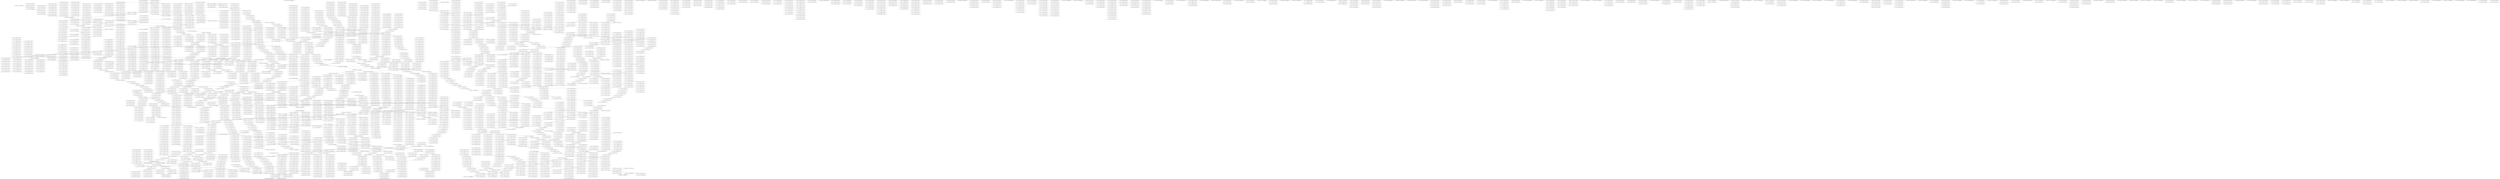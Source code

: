 digraph G {
    "20101101010011100101_5-25_COV:12_LEN:20" -> "01011010100111001011_6-26_COV:12_LEN:20";
    "01110101110101110100_17-37_COV:6_LEN:20" -> "01110101110101110100_17-37_COV:6_LEN:20";
    "10011011010110110101_18-37_COV:8_LEN:20" -> "00110110101101101010_19-38_COV:6_LEN:20";
    "20101010100011001011_5-26_COV:9_LEN:20" -> "01010101000110010111_6-27_COV:9_LEN:20";
    "21100001111101110102_94-114_COV:6_LEN:20" -> "11000011111011101020_95-115_COV:6_LEN:20";
    "10100011111011000010_35-54_COV:6_LEN:20" -> "01000111110110000101_36-55_COV:6_LEN:20";
    "01111000101101111011_14-33_COV:7_LEN:20" -> "11110001011011110110_15-34_COV:6_LEN:20";
    "00001111101100102000_97-117_COV:41_LEN:20" -> "00011111011001020000_98-118_COV:41_LEN:20";
    "11001011011110110101_17-37_COV:8_LEN:20" -> "10010110111101101010_18-38_COV:8_LEN:20";
    "11110100011000111111_97-118_COV:6_LEN:20" -> "11101000110001111111_98-119_COV:6_LEN:20";
    "10110101000111101100_30-50_COV:16_LEN:20" -> "01101010001111011001_31-51_COV:12_LEN:20";
    "00201010101000011001_3-23_COV:9_LEN:20" -> "02010101010000110010_4-24_COV:10_LEN:20";
    "11101111011101110110_51-71_COV:15_LEN:20" -> "11011110111011101101_52-72_COV:17_LEN:20";
    "11110211000011111011_87-108_COV:9_LEN:20" -> "11102110000111110110_88-109_COV:8_LEN:20";
    "10111010101101110000_23-44_COV:10_LEN:20" -> "01110101011011100000_24-45_COV:11_LEN:20";
    "10020102101010001110_2-21_COV:44_LEN:20" -> "00201021010100011100_3-22_COV:39_LEN:20";
    "10020102101010001110_2-21_COV:44_LEN:20" -> "00201021010100011101_3-23_COV:10_LEN:20";
    "00101001000010010111_61-80_COV:8_LEN:20" -> "01010010000100101111_62-82_COV:8_LEN:20";
    "00101001000010010111_61-80_COV:8_LEN:20" -> "01010010000100101110_62-81_COV:262_LEN:20";
    "00010111011001102000_98-117_COV:11_LEN:20" -> "00101110110011020000_99-118_COV:10_LEN:20";
    "00110111011101210010_44-64_COV:6_LEN:20" -> "01101110111012100101_45-65_COV:7_LEN:20";
    "00011111010011020000_98-118_COV:33_LEN:20" -> "00111110100110200000_99-119_COV:33_LEN:20";
    "10111101110110111001_72-92_COV:6_LEN:20" -> "01111011101101110011_73-93_COV:6_LEN:20";
    "01010100000010010111_60-80_COV:16_LEN:20" -> "10101000000100101110_61-81_COV:18_LEN:20";
    "01100111011110111011_46-66_COV:9_LEN:20" -> "11001110111101110111_47-67_COV:10_LEN:20";
    "10100100001101011101_63-82_COV:14_LEN:20" -> "01001000011010111011_64-83_COV:23_LEN:20";
    "01110011101000110000_91-112_COV:6_LEN:20" -> "11100111010001100001_92-113_COV:6_LEN:20";
    "10101110010000100101_59-78_COV:12_LEN:20" -> "01011100100001001011_60-79_COV:11_LEN:20";
    "01101110000011011011_34-54_COV:9_LEN:20" -> "11011100000110110111_35-55_COV:6_LEN:20";
    "00110100011000011111_95-117_COV:7_LEN:20" -> "01101000110000111111_96-118_COV:7_LEN:20";
    "00111010001100100111_95-115_COV:15_LEN:20" -> "01110100011001001111_96-116_COV:15_LEN:20";
    "01101110000011011011_34-54_COV:16_LEN:20" -> "11011100000110110111_35-55_COV:12_LEN:20";
    "20101010100011101011_5-26_COV:31_LEN:20" -> "01010101000111010111_6-27_COV:31_LEN:20";
    "10000011011101112101_40-61_COV:6_LEN:20" -> "00000110111011121010_41-62_COV:6_LEN:20";
    "11101111100001101110_31-52_COV:6_LEN:20" -> "11011111000011011101_32-53_COV:6_LEN:20";
    "10111010111010011100_23-42_COV:28_LEN:20" -> "01110101110100111000_24-43_COV:32_LEN:20";
    "01111111011011100111_73-94_COV:16_LEN:20" -> "11111110110111001110_74-95_COV:16_LEN:20";
    "11010111011011100001_26-46_COV:9_LEN:20" -> "10101110110111000011_27-47_COV:8_LEN:20";
    "01111011010100011110_26-46_COV:19_LEN:20" -> "11110110101000111101_27-47_COV:19_LEN:20";
    "01111101100110200001_100-120_COV:15_LEN:20" -> "11111011001102000011_101-121_COV:16_LEN:20";
    "00011111011101102000_98-117_COV:61_LEN:20" -> "00111110111011020000_99-118_COV:59_LEN:20";
    "11011001102000001100_104-124_COV:12_LEN:20" -> "10110011020000011001_105-125_COV:11_LEN:20";
    "02110000101110110011_93-112_COV:8_LEN:20" -> "21100001011101100110_94-113_COV:8_LEN:20";
    "11000001101110111021_39-59_COV:7_LEN:20" -> "10000011011101110210_40-60_COV:6_LEN:20";
    "10000010111011101210_40-60_COV:14_LEN:20" -> "00000101110111012101_41-61_COV:15_LEN:20";
    "10001110011110100011_88-107_COV:11_LEN:20" -> "00011100111101000110_89-108_COV:11_LEN:20";
    "12101001001000010010_57-77_COV:92_LEN:20" -> "21010010010000100101_58-78_COV:88_LEN:20";
    "10100011111010011101_35-55_COV:10_LEN:20" -> "01000111110100111011_36-56_COV:10_LEN:20";
    "21010101001000100101_58-78_COV:12_LEN:20" -> "10101010010001001011_59-79_COV:14_LEN:20";
    "11110110101000111101_27-47_COV:6_LEN:20" -> "11101101010001111011_28-48_COV:6_LEN:20";
    "11110111101110111101_55-74_COV:84_LEN:20" -> "11101111011101111011_56-75_COV:99_LEN:20";
    "11111100000110111011_35-54_COV:12_LEN:20" -> "11111000001101110111_36-55_COV:12_LEN:20";
    "00100011101111111111_71-92_COV:6_LEN:20" -> "01000111011111111110_72-93_COV:6_LEN:20";
    "01111101100111011101_40-60_COV:19_LEN:20" -> "11111011001110111011_41-61_COV:19_LEN:20";
    "10101001110011111010_10-30_COV:6_LEN:20" -> "10101001110011111010_10-30_COV:6_LEN:20";
    "10111111111102110000_80-100_COV:146_LEN:20" -> "01111111111021100001_81-102_COV:9_LEN:20";
    "10111111111102110000_80-100_COV:146_LEN:20" -> "01111111111021100001_81-101_COV:139_LEN:20";
    "01002010101010001100_1-22_COV:7_LEN:20" -> "01002010101010001100_1-22_COV:7_LEN:20";
    "01010001110001110101_11-31_COV:10_LEN:20" -> "10100011100011101011_12-32_COV:9_LEN:20";
    "01111001101101110110_14-34_COV:20_LEN:20" -> "11110011011011101101_15-35_COV:20_LEN:20";
    "10110111101010100011_22-42_COV:10_LEN:20" -> "01101111010101000111_23-43_COV:11_LEN:20";
    "10010111010111011001_20-39_COV:8_LEN:20" -> "00101110101110110011_21-40_COV:10_LEN:20";
    "11111110110111100111_74-94_COV:59_LEN:20" -> "11111101101111001110_75-95_COV:56_LEN:20";
    "11011110110101000111_24-44_COV:7_LEN:20" -> "10111101101010001111_25-45_COV:7_LEN:20";
    "11110011110100011000_91-111_COV:8_LEN:20" -> "11100111101000110000_92-112_COV:111_LEN:20";
    "10001100101110101110_14-34_COV:7_LEN:20" -> "00011001011101011101_15-35_COV:7_LEN:20";
    "01210100001000010010_56-77_COV:6_LEN:20" -> "12101000010000100101_57-78_COV:6_LEN:20";
    "00110111011101210101_44-63_COV:250_LEN:20" -> "01101110111012101010_45-64_COV:236_LEN:20";
    "00110111011101210101_44-63_COV:250_LEN:20" -> "01101110111012101011_45-64_COV:15_LEN:20";
    "10111011011000000110_29-48_COV:14_LEN:20" -> "01110110110000001101_30-49_COV:17_LEN:20";
    "10101110110111000011_27-47_COV:36_LEN:20" -> "01011101101110000110_28-48_COV:34_LEN:20";
    "11010001100001111111_98-119_COV:7_LEN:20" -> "10100011000011111111_99-120_COV:7_LEN:20";
    "01101110000011010101_34-53_COV:14_LEN:20" -> "11011100000110101011_35-54_COV:9_LEN:20";
    "10111101010100011111_25-45_COV:8_LEN:20" -> "01111010101000111110_26-46_COV:9_LEN:20";
    "11101110121100100100_49-70_COV:10_LEN:20" -> "11011101211001001000_50-71_COV:7_LEN:20";
    "11001110111001101011_7-28_COV:6_LEN:20" -> "10011101110011010111_8-29_COV:6_LEN:20";
    "01001000010010111011_64-83_COV:362_LEN:20" -> "10010000100101110111_65-84_COV:369_LEN:20";
    "01001000010010111011_64-83_COV:362_LEN:20" -> "10010000100101110110_65-84_COV:6_LEN:20";
    "11000011011101110121_39-59_COV:7_LEN:20" -> "10000110111011101210_40-60_COV:6_LEN:20";
    "11011110111111110110_66-85_COV:17_LEN:20" -> "10111101111111101101_67-86_COV:11_LEN:20";
    "01111100111011100110_2-23_COV:8_LEN:20" -> "11111001110111001101_4-24_COV:46_LEN:20";
    "11101010011011011110_11-31_COV:7_LEN:20" -> "11010100110110111101_12-32_COV:7_LEN:20";
    "11111000001101110111_36-55_COV:12_LEN:20" -> "11110000011011101110_37-56_COV:10_LEN:20";
    "11110011001111010001_86-106_COV:10_LEN:20" -> "11100110011110100011_87-107_COV:12_LEN:20";
    "11010100100001001011_59-79_COV:23_LEN:20" -> "10101001000010010110_61-81_COV:7_LEN:20";
    "11010100100001001011_59-79_COV:23_LEN:20" -> "10101001000010010111_61-80_COV:256_LEN:20";
    "10001101111011101110_48-68_COV:6_LEN:20" -> "00011011110111011101_49-69_COV:7_LEN:20";
    "11100000110111011102_38-58_COV:7_LEN:20" -> "11000001101110111021_39-59_COV:7_LEN:20";
    "10111111111112110000_80-100_COV:12_LEN:20" -> "01111111111121100001_81-101_COV:11_LEN:20";
    "01011101101100000110_28-48_COV:7_LEN:20" -> "10111011011000001101_29-49_COV:7_LEN:20";
    "11001000010010111011_64-83_COV:15_LEN:20" -> "10010000100101110111_65-84_COV:369_LEN:20";
    "11001000010010111011_64-83_COV:15_LEN:20" -> "10010000100101110110_65-84_COV:6_LEN:20";
    "10111010111011001100_23-42_COV:11_LEN:20" -> "01110101110110011000_24-43_COV:11_LEN:20";
    "01000100101110111111_67-87_COV:6_LEN:20" -> "10001001011101111111_68-88_COV:6_LEN:20";
    "11101110121010010010_49-69_COV:87_LEN:20" -> "11011101210100100100_50-70_COV:85_LEN:20";
    "01110111101111011101_50-69_COV:87_LEN:20" -> "11101111011110111011_51-70_COV:80_LEN:20";
    "10111011011110011001_77-97_COV:7_LEN:20" -> "01110110111100110011_78-98_COV:7_LEN:20";
    "10101001110010111010_10-30_COV:86_LEN:20" -> "01010011100101110101_11-31_COV:89_LEN:20";
    "11101100111011101111_43-63_COV:15_LEN:20" -> "11011001110111011110_44-64_COV:13_LEN:20";
    "10011010001100001111_94-116_COV:7_LEN:20" -> "00110100011000011111_95-117_COV:7_LEN:20";
    "01010001111101100110_34-54_COV:7_LEN:20" -> "10100011111011001101_35-55_COV:7_LEN:20";
    "00201011010100011100_3-22_COV:31_LEN:20" -> "02010110101000111001_4-23_COV:32_LEN:20";
    "01010000100101110111_64-84_COV:13_LEN:20" -> "10100001001011101111_65-85_COV:17_LEN:20";
    "00201021010100011100_3-22_COV:39_LEN:20" -> "02010210101000111001_4-23_COV:36_LEN:20";
    "11101111111111020100_78-98_COV:11_LEN:20" -> "11011111111110201000_79-99_COV:11_LEN:20";
    "11101011011011000000_25-45_COV:7_LEN:20" -> "11010110110110000001_26-46_COV:9_LEN:20";
    "00200021010100011100_3-22_COV:6_LEN:20" -> "02000210101000111001_4-23_COV:6_LEN:20";
    "11000001101110111121_39-59_COV:17_LEN:20" -> "10000011011101111210_40-60_COV:14_LEN:20";
    "11021100001111011001_90-111_COV:18_LEN:20" -> "10211000011110110011_92-112_COV:20_LEN:20";
    "10110101000111101100_30-50_COV:22_LEN:20" -> "01101010001111011001_31-51_COV:16_LEN:20";
    "00201010101000110001_3-23_COV:6_LEN:20" -> "02010101010001100010_4-24_COV:6_LEN:20";
    "10010110101110100111_20-40_COV:6_LEN:20" -> "00101101011101001110_21-41_COV:6_LEN:20";
    "01011101011011011100_22-42_COV:29_LEN:20" -> "10111010110110111000_23-43_COV:42_LEN:20";
    "01101000011111011001_31-51_COV:33_LEN:20" -> "11010000111110110010_32-52_COV:12_LEN:20";
    "01101000011111011001_31-51_COV:33_LEN:20" -> "11010000111110110011_32-52_COV:18_LEN:20";
    "11010001100001111011_98-119_COV:9_LEN:20" -> "10100011000011110111_100-120_COV:23_LEN:20";
    "00011001011101011101_16-35_COV:8_LEN:20" -> "00110010111010111011_17-36_COV:12_LEN:20";
    "01000110000111111110_101-122_COV:13_LEN:20" -> "10001100001111111101_102-123_COV:10_LEN:20";
    "00001111101110110200_97-116_COV:58_LEN:20" -> "00011111011101102000_98-117_COV:61_LEN:20";
    "01101110111010101001_45-65_COV:9_LEN:20" -> "11011101110101010010_46-66_COV:9_LEN:20";
    "01001011101111211110_72-93_COV:11_LEN:20" -> "10010111011112111102_73-94_COV:10_LEN:20";
    "10110101000111101100_30-50_COV:21_LEN:20" -> "01101010001111011001_31-51_COV:18_LEN:20";
    "11011110111110211000_79-99_COV:6_LEN:20" -> "10111101111102110000_80-100_COV:9_LEN:20";
    "01010011100101110101_11-31_COV:8_LEN:20" -> "10100111001011101011_12-32_COV:7_LEN:20";
    "11011001110111101110_44-64_COV:11_LEN:20" -> "10110011101111011101_45-65_COV:10_LEN:20";
    "10001010010000100101_59-78_COV:9_LEN:20" -> "00010100100001001011_60-79_COV:7_LEN:20";
    "11110111011020000011_102-121_COV:48_LEN:20" -> "11101110110200000111_103-122_COV:58_LEN:20";
    "21100111001111010001_87-106_COV:13_LEN:20" -> "11001110011110100011_88-107_COV:112_LEN:20";
    "21100111001111010001_87-106_COV:13_LEN:20" -> "11001110011110100010_88-107_COV:10_LEN:20";
    "00110111010101210100_44-64_COV:12_LEN:20" -> "01101110101012101001_45-65_COV:12_LEN:20";
    "01011010100011100101_6-25_COV:39_LEN:20" -> "10110101000111001011_7-26_COV:37_LEN:20";
    "11111102110000111101_86-107_COV:11_LEN:20" -> "11111021100001111011_87-108_COV:15_LEN:20";
    "10101010001110010101_7-27_COV:7_LEN:20" -> "01010100011100101010_8-28_COV:6_LEN:20";
    "10111011101111011110_58-78_COV:7_LEN:20" -> "01110111011110111101_59-79_COV:8_LEN:20";
    "01000100100001001011_60-79_COV:12_LEN:20" -> "10001001000010010111_61-80_COV:11_LEN:20";
    "10101011011100000110_27-48_COV:10_LEN:20" -> "01010110111000001101_28-49_COV:12_LEN:20";
    "00001101110100121010_42-62_COV:9_LEN:20" -> "00011011101001210101_43-63_COV:6_LEN:20";
    "01110010111010111011_17-36_COV:323_LEN:20" -> "11100101110101110111_18-37_COV:10_LEN:20";
    "01110010111010111011_17-36_COV:323_LEN:20" -> "11100101110101110111_18-38_COV:26_LEN:20";
    "01110010111010111011_17-36_COV:323_LEN:20" -> "11100101110101110110_18-37_COV:290_LEN:20";
    "10111101110111011101_53-74_COV:6_LEN:20" -> "01111011101110111011_54-75_COV:6_LEN:20";
    "00001101110110012101_42-61_COV:8_LEN:20" -> "00011011101100121010_43-62_COV:7_LEN:20";
    "01010001111101100011_34-53_COV:17_LEN:20" -> "10100011111011000110_35-54_COV:16_LEN:20";
    "00000111001011101011_13-32_COV:8_LEN:20" -> "00001110010111010111_14-33_COV:8_LEN:20";
    "10101101110000011011_29-50_COV:9_LEN:20" -> "01011011100000110111_30-51_COV:9_LEN:20";
    "01010100110010111010_8-30_COV:8_LEN:20" -> "10101001100101110101_10-31_COV:8_LEN:20";
    "11111111110211000011_82-103_COV:15_LEN:20" -> "11111111102110000111_83-104_COV:16_LEN:20";
    "11011110111101110110_52-71_COV:23_LEN:20" -> "10111101111011101101_53-72_COV:25_LEN:20";
    "00000101110111111111_71-90_COV:12_LEN:20" -> "00001011101111111111_72-92_COV:9_LEN:20";
    "01010011001011101011_11-32_COV:14_LEN:20" -> "10100110010111010111_12-33_COV:14_LEN:20";
    "01000011111011001110_34-54_COV:23_LEN:20" -> "10000111110110011101_35-55_COV:20_LEN:20";
    "11111021100001111101_87-108_COV:16_LEN:20" -> "11110211000011111010_88-109_COV:17_LEN:20";
    "02010101010000110010_4-24_COV:10_LEN:20" -> "20101010100001100101_5-25_COV:9_LEN:20";
    "10211000111110110011_92-112_COV:6_LEN:20" -> "02110001111101100110_93-113_COV:6_LEN:20";
    "10010001001011101111_65-85_COV:15_LEN:20" -> "00100010010111011111_66-86_COV:11_LEN:20";
    "01011101011101100110_22-41_COV:9_LEN:20" -> "10111010111011001100_23-42_COV:11_LEN:20";
    "11111111021000011111_84-105_COV:16_LEN:20" -> "11111110210000111110_85-106_COV:16_LEN:20";
    "00101110101110111110_21-41_COV:28_LEN:20" -> "01011101011101111100_22-42_COV:30_LEN:20";
    "00011111011001020000_98-118_COV:41_LEN:20" -> "00111110110010200000_99-119_COV:39_LEN:20";
    "10111000001101101110_36-56_COV:15_LEN:20" -> "01110000011011011101_37-57_COV:15_LEN:20";
    "11011100000110111011_35-55_COV:14_LEN:20" -> "10111000001101110110_36-56_COV:14_LEN:20";
    "00100100001001011101_63-82_COV:15_LEN:20" -> "01001000010010111011_64-83_COV:362_LEN:20";
    "10101110010111000001_27-46_COV:13_LEN:20" -> "01011100101110000011_28-47_COV:11_LEN:20";
    "10110010101111011110_45-64_COV:22_LEN:20" -> "01100101011110111101_46-65_COV:20_LEN:20";
    "00111101100111011110_40-59_COV:9_LEN:20" -> "01111011001110111101_41-60_COV:9_LEN:20";
    "01011101101110000010_28-48_COV:8_LEN:20" -> "10111011011100000101_29-49_COV:8_LEN:20";
    "21100001111011001102_94-114_COV:14_LEN:20" -> "11000011110110011020_95-115_COV:14_LEN:20";
    "01111101101102000001_100-120_COV:18_LEN:20" -> "11111011011020000011_101-121_COV:18_LEN:20";
    "01111011111110110121_68-88_COV:8_LEN:20" -> "11110111111101101211_69-89_COV:6_LEN:20";
    "01210100100100001101_56-76_COV:6_LEN:20" -> "12101001001000011010_57-77_COV:7_LEN:20";
    "10101000000100101110_61-81_COV:18_LEN:20" -> "01010000001001011101_62-82_COV:18_LEN:20";
    "11111100111011100110_3-23_COV:40_LEN:20" -> "11111001110111001101_4-24_COV:46_LEN:20";
    "00100111011101210101_44-63_COV:9_LEN:20" -> "01001110111012101010_45-64_COV:9_LEN:20";
    "11111011001102000011_101-121_COV:10_LEN:20" -> "11110110011020000111_102-122_COV:10_LEN:20";
    "10010000001001011101_61-82_COV:8_LEN:20" -> "00100000010010111011_62-83_COV:9_LEN:20";
    "20101101010001110010_5-24_COV:37_LEN:20" -> "01011010100011100101_6-25_COV:39_LEN:20";
    "11100100110200000111_103-122_COV:28_LEN:20" -> "11001001102000001110_104-123_COV:30_LEN:20";
    "11011100101101111011_12-33_COV:6_LEN:20" -> "10111001011011110110_13-34_COV:6_LEN:20";
    "01110111101110111011_50-70_COV:39_LEN:20" -> "11101111011101110110_51-71_COV:15_LEN:20";
    "01110111101110111011_50-70_COV:39_LEN:20" -> "11101111011101110111_51-71_COV:24_LEN:20";
    "11101101011001110011_79-98_COV:13_LEN:20" -> "11011010110011100111_80-99_COV:12_LEN:20";
    "10020101010100011001_2-23_COV:19_LEN:20" -> "00201010101000110010_3-24_COV:19_LEN:20";
    "11110211000011110110_88-109_COV:17_LEN:20" -> "11102110000111101100_89-110_COV:16_LEN:20";
    "11012101001001000100_54-75_COV:6_LEN:20" -> "10121010010010001001_55-76_COV:7_LEN:20";
    "01210101010010000100_56-75_COV:224_LEN:20" -> "12101010100100001001_57-76_COV:228_LEN:20";
    "11011110110101000111_24-44_COV:15_LEN:20" -> "10111101101010001111_25-45_COV:16_LEN:20";
    "10111011000000011100_105-124_COV:7_LEN:20" -> "01110110000000111001_106-125_COV:8_LEN:20";
    "10111111111020100001_80-101_COV:8_LEN:20" -> "01111111110201000011_81-102_COV:6_LEN:20";
    "10110121010101001000_51-71_COV:38_LEN:20" -> "01101210101010010000_52-72_COV:34_LEN:20";
    "01010010000100101111_62-82_COV:8_LEN:20" -> "10100100001001011111_63-83_COV:9_LEN:20";
    "10111011101111011101_63-83_COV:6_LEN:20" -> "01110111011110111011_64-84_COV:7_LEN:20";
    "10110000001101110111_36-55_COV:14_LEN:20" -> "01100000011011101110_37-56_COV:15_LEN:20";
    "01110010011011110110_14-34_COV:6_LEN:20" -> "11100100110111101101_15-35_COV:6_LEN:20";
    "10011100111010001100_89-109_COV:35_LEN:20" -> "00111001110100011001_90-110_COV:9_LEN:20";
    "10011100111010001100_89-109_COV:35_LEN:20" -> "00111001110100011000_90-111_COV:29_LEN:20";
    "00111110110110200000_99-119_COV:7_LEN:20" -> "01111101101102000001_100-120_COV:6_LEN:20";
    "01011101011101101100_22-41_COV:12_LEN:20" -> "10111010111011011000_23-42_COV:13_LEN:20";
    "11110111101101111011_55-75_COV:10_LEN:20" -> "11101111011011110111_56-76_COV:12_LEN:20";
    "10111011111111001021_76-95_COV:6_LEN:20" -> "01110111111110010211_77-96_COV:7_LEN:20";
    "11101110121101010010_49-69_COV:14_LEN:20" -> "11011101211010100100_50-70_COV:15_LEN:20";
    "10111101111001111010_84-103_COV:8_LEN:20" -> "01111011110011110100_85-104_COV:8_LEN:20";
    "10111011011100000100_29-48_COV:18_LEN:20" -> "01110110111000001001_30-49_COV:16_LEN:20";
    "01111111111021100001_81-101_COV:7_LEN:20" -> "11111111110211000011_82-102_COV:6_LEN:20";
    "10111000001101110111_36-57_COV:6_LEN:20" -> "01110000011011101112_37-58_COV:6_LEN:20";
    "01111011011100000110_28-48_COV:7_LEN:20" -> "11110110111000001101_29-49_COV:6_LEN:20";
    "11001101101111011010_17-36_COV:99_LEN:20" -> "10011011011110110100_18-38_COV:14_LEN:20";
    "11001101101111011010_17-36_COV:99_LEN:20" -> "10011011011110110101_18-37_COV:86_LEN:20";
    "01011010100011101011_6-26_COV:7_LEN:20" -> "10110101000111010111_7-27_COV:8_LEN:20";
    "11110211001011111011_88-108_COV:6_LEN:20" -> "11110211001011111011_88-108_COV:6_LEN:20";
    "10100111000001101110_33-52_COV:34_LEN:20" -> "01001110000011011101_34-53_COV:35_LEN:20";
    "01110111111111102110_77-97_COV:136_LEN:20" -> "11101111111111021100_78-98_COV:135_LEN:20";
    "00011111011001101000_98-117_COV:6_LEN:20" -> "00111110110011010000_99-118_COV:6_LEN:20";
    "11100001101110111012_38-58_COV:6_LEN:20" -> "11000011011101110121_39-59_COV:7_LEN:20";
    "11000001101110100121_39-59_COV:10_LEN:20" -> "10000011011101001210_40-60_COV:10_LEN:20";
    "01111101110102000001_100-120_COV:7_LEN:20" -> "11111011101020000011_101-121_COV:6_LEN:20";
    "01011011010100011111_26-45_COV:7_LEN:20" -> "10110110101000111110_27-46_COV:9_LEN:20";
    "11001011101011111101_19-38_COV:6_LEN:20" -> "10010111010111111011_20-39_COV:6_LEN:20";
    "11012101010100100010_54-74_COV:11_LEN:20" -> "10121010101001000100_55-75_COV:11_LEN:20";
    "01011101101110000110_28-48_COV:8_LEN:20" -> "10111011011100001101_29-49_COV:7_LEN:20";
    "11001110111001101101_7-27_COV:70_LEN:20" -> "10011101110011011011_8-28_COV:80_LEN:20";
    "01102110000111110111_90-109_COV:6_LEN:20" -> "11021100001111101110_91-110_COV:9_LEN:20";
    "10001111111100111011_37-56_COV:7_LEN:20" -> "00011111111001110111_38-57_COV:7_LEN:20";
    "10111011110111011110_53-73_COV:20_LEN:20" -> "01110111101110111101_54-74_COV:19_LEN:20";
    "11000110111100110110_7-26_COV:7_LEN:20" -> "10001101111001101101_8-27_COV:9_LEN:20";
    "11101101110000010111_31-51_COV:8_LEN:20" -> "11011011100000101110_32-52_COV:9_LEN:20";
    "11111010011020000011_101-121_COV:27_LEN:20" -> "11110100110200000111_102-122_COV:27_LEN:20";
    "01110121010101010000_52-72_COV:6_LEN:20" -> "11101210101010100001_53-73_COV:6_LEN:20";
    "10101110101110000011_27-47_COV:10_LEN:20" -> "01011101011100000110_28-48_COV:10_LEN:20";
    "10111000001101110111_36-55_COV:398_LEN:20" -> "01110000011011101110_37-56_COV:406_LEN:20";
    "10111000001101110111_36-55_COV:398_LEN:20" -> "01110000011011101111_37-57_COV:17_LEN:20";
    "00101001000010010111_60-80_COV:8_LEN:20" -> "01010010000100101111_62-82_COV:8_LEN:20";
    "00101001000010010111_60-80_COV:8_LEN:20" -> "01010010000100101110_62-81_COV:262_LEN:20";
    "11001011010111011011_19-39_COV:9_LEN:20" -> "10010110101110110111_20-40_COV:9_LEN:20";
    "11101210101110010000_53-72_COV:13_LEN:20" -> "11012101011100100001_54-73_COV:11_LEN:20";
    "00201011010100011001_3-23_COV:6_LEN:20" -> "02010110101000110010_4-24_COV:6_LEN:20";
    "01110111111111021100_77-98_COV:36_LEN:20" -> "11101111111110211000_78-99_COV:37_LEN:20";
    "11111111102110000111_82-103_COV:30_LEN:20" -> "11111111021100001111_83-104_COV:30_LEN:20";
    "10111101101010001111_24-44_COV:11_LEN:20" -> "01111011010100011111_26-45_COV:168_LEN:20";
    "11012101001001000010_54-74_COV:66_LEN:20" -> "10121010010010000100_55-75_COV:73_LEN:20";
    "10000110010111010111_14-33_COV:9_LEN:20" -> "00001100101110101110_15-34_COV:8_LEN:20";
    "00001101110101012101_42-61_COV:36_LEN:20" -> "00011011101010121010_43-62_COV:36_LEN:20";
    "10011110100110000111_94-115_COV:12_LEN:20" -> "00111101001100001111_95-116_COV:11_LEN:20";
    "00010111011111111110_73-93_COV:10_LEN:20" -> "00101110111111111102_74-94_COV:170_LEN:20";
    "11001110111101111011_47-67_COV:9_LEN:20" -> "10011101111011110110_48-68_COV:9_LEN:20";
    "01001100001111111110_101-122_COV:8_LEN:20" -> "10011000011111111101_102-123_COV:8_LEN:20";
    "10001001011101111111_68-89_COV:8_LEN:20" -> "00010010111011111111_69-90_COV:7_LEN:20";
    "01100110110111101101_14-35_COV:11_LEN:20" -> "11001101101111011010_15-36_COV:10_LEN:20";
    "10111011010111111110_63-82_COV:6_LEN:20" -> "01110110101111111101_64-83_COV:7_LEN:20";
    "01111010001100001111_96-116_COV:114_LEN:20" -> "11110100011000011110_97-117_COV:22_LEN:20";
    "01111010001100001111_96-116_COV:114_LEN:20" -> "11110100011000011111_97-117_COV:90_LEN:20";
    "01111011101102000001_100-120_COV:11_LEN:20" -> "11110111011020000011_101-121_COV:9_LEN:20";
    "10101111011110111011_51-70_COV:19_LEN:20" -> "01011110111101110111_52-71_COV:18_LEN:20";
    "01210100100100000001_56-76_COV:14_LEN:20" -> "12101001001000000010_57-77_COV:14_LEN:20";
    "01000110000110111111_101-121_COV:15_LEN:20" -> "10001100001101111110_102-122_COV:16_LEN:20";
    "01101011111110110111_68-88_COV:16_LEN:20" -> "11010111111101101111_69-89_COV:14_LEN:20";
    "00011111001101102000_98-117_COV:6_LEN:20" -> "00111110011011020000_99-118_COV:6_LEN:20";
    "10100111001011101011_12-33_COV:9_LEN:20" -> "01001110010111010110_13-34_COV:10_LEN:20";
    "01101110011011011110_11-31_COV:10_LEN:20" -> "11011100110110111101_12-32_COV:87_LEN:20";
    "01021010100111001011_6-26_COV:13_LEN:20" -> "10210101001110010111_7-27_COV:12_LEN:20";
    "00111010111011011100_22-42_COV:15_LEN:20" -> "01110101110110111000_24-43_COV:423_LEN:20";
    "02100001111101100110_93-113_COV:7_LEN:20" -> "21000011111011001102_94-114_COV:6_LEN:20";
    "11101111111101111011_56-75_COV:13_LEN:20" -> "11011111111011110111_57-76_COV:13_LEN:20";
    "00011100101010101110_15-34_COV:7_LEN:20" -> "00111001010101011101_16-35_COV:6_LEN:20";
    "01110000011010101110_37-56_COV:7_LEN:20" -> "11100000110101011101_38-57_COV:6_LEN:20";
    "01210101010010001001_56-76_COV:12_LEN:20" -> "12101010100100010010_57-77_COV:12_LEN:20";
    "00100001001010101111_66-86_COV:6_LEN:20" -> "01000010010101011111_67-87_COV:7_LEN:20";
    "01000010010111111111_67-87_COV:6_LEN:20" -> "10000100101111111111_68-88_COV:6_LEN:20";
    "11101100110110111101_11-32_COV:12_LEN:20" -> "11011001101101111011_12-33_COV:11_LEN:20";
    "01100001111101100110_93-113_COV:7_LEN:20" -> "11000011111011001100_95-114_COV:13_LEN:20";
    "01100001111101100110_93-113_COV:7_LEN:20" -> "11000011111011001102_95-114_COV:202_LEN:20";
    "10010010001001011101_61-82_COV:8_LEN:20" -> "00100100010010111011_62-83_COV:10_LEN:20";
    "10010110101110110111_20-40_COV:28_LEN:20" -> "00101101011101101110_21-41_COV:28_LEN:20";
    "10011000001101110111_36-55_COV:12_LEN:20" -> "00110000011011101110_37-56_COV:12_LEN:20";
    "01101110000010111011_34-54_COV:9_LEN:20" -> "11011100000101110111_35-55_COV:7_LEN:20";
    "11111111110211000011_82-102_COV:125_LEN:20" -> "11111111102110000111_83-104_COV:9_LEN:20";
    "11111111110211000011_82-102_COV:125_LEN:20" -> "11111111102110000111_83-103_COV:126_LEN:20";
    "10011101110111101110_48-68_COV:14_LEN:20" -> "00111011101111011101_49-69_COV:15_LEN:20";
    "10000111110110110200_96-116_COV:8_LEN:20" -> "00001111101101102000_97-117_COV:7_LEN:20";
    "01110111101111111101_50-69_COV:11_LEN:20" -> "11101111011111111011_51-70_COV:10_LEN:20";
    "11011101110121010100_46-66_COV:22_LEN:20" -> "10111011101210101000_47-67_COV:24_LEN:20";
    "01111111101101111001_73-92_COV:14_LEN:20" -> "11111111011011110011_74-93_COV:15_LEN:20";
    "11010100011111010001_32-51_COV:8_LEN:20" -> "10101000111110100011_33-52_COV:7_LEN:20";
    "10111001101101111011_13-33_COV:73_LEN:20" -> "01110011011011110110_14-34_COV:77_LEN:20";
    "10020101010100111010_2-24_COV:13_LEN:20" -> "00201010101001110101_3-25_COV:13_LEN:20";
    "11110011101110011011_5-25_COV:49_LEN:20" -> "11100111011100110110_6-26_COV:51_LEN:20";
    "01110111012101010101_48-68_COV:7_LEN:20" -> "11101110121010101010_49-69_COV:6_LEN:20";
    "10101000111001010101_10-29_COV:9_LEN:20" -> "01010001110010101010_11-30_COV:9_LEN:20";
    "10011011011101101010_17-38_COV:20_LEN:20" -> "00110110111011010100_19-39_COV:46_LEN:20";
    "10111101111011101101_53-72_COV:25_LEN:20" -> "01111011110111011010_54-73_COV:23_LEN:20";
    "01111001101101011011_14-33_COV:6_LEN:20" -> "11110011011010110110_15-34_COV:6_LEN:20";
    "11011001010111101110_44-64_COV:9_LEN:20" -> "10110010101111011101_45-65_COV:13_LEN:20";
    "01110101101101110000_24-44_COV:10_LEN:20" -> "11101011011011100000_25-45_COV:12_LEN:20";
    "11010110110110000001_26-46_COV:9_LEN:20" -> "10101101101100000011_27-47_COV:11_LEN:20";
    "01110010000100101110_62-81_COV:12_LEN:20" -> "11100100001001011101_63-82_COV:10_LEN:20";
    "10000111101100110200_96-116_COV:28_LEN:20" -> "00001111011001102000_97-117_COV:31_LEN:20";
    "11121100001111101110_90-110_COV:6_LEN:20" -> "11211000011111011101_92-111_COV:6_LEN:20";
    "11010111011111000011_26-47_COV:6_LEN:20" -> "10101110111110000110_27-48_COV:7_LEN:20";
    "10001100001111111110_100-122_COV:8_LEN:20" -> "00011000011111111101_103-123_COV:117_LEN:20";
    "10001100001111111110_100-122_COV:8_LEN:20" -> "00011000011111111100_103-123_COV:8_LEN:20";
    "11111021100001111101_88-107_COV:16_LEN:20" -> "11110211000011111011_89-108_COV:16_LEN:20";
    "11111011011100111001_76-97_COV:20_LEN:20" -> "11110110111001110011_78-98_COV:26_LEN:20";
    "10010100100101110111_65-84_COV:11_LEN:20" -> "00101001001011101111_66-85_COV:13_LEN:20";
    "11020100001111101100_90-110_COV:15_LEN:20" -> "10201000011111011001_92-111_COV:18_LEN:20";
    "11100100110111101101_15-35_COV:6_LEN:20" -> "11001001101111011010_16-36_COV:6_LEN:20";
    "11102110000111110110_89-109_COV:155_LEN:20" -> "11021100001111101100_90-110_COV:163_LEN:20";
    "11102110000111110110_89-109_COV:155_LEN:20" -> "11021100001111101101_90-111_COV:9_LEN:20";
    "20101010100001100101_5-25_COV:9_LEN:20" -> "01010101000011001011_6-26_COV:8_LEN:20";
    "00000110111011100210_41-60_COV:7_LEN:20" -> "00001101110111002101_42-61_COV:7_LEN:20";
    "20101101010001110101_5-25_COV:8_LEN:20" -> "01011010100011101011_6-26_COV:7_LEN:20";
    "10101000111010110011_33-52_COV:7_LEN:20" -> "01010001110101100111_34-53_COV:8_LEN:20";
    "10111101111011011110_53-73_COV:9_LEN:20" -> "01111011110110111101_54-74_COV:10_LEN:20";
    "10100011100011101011_12-32_COV:9_LEN:20" -> "01000111000111010111_13-33_COV:7_LEN:20";
    "01111101100111011100_40-59_COV:9_LEN:20" -> "11111011001110111001_41-60_COV:9_LEN:20";
    "00101110101101101110_21-41_COV:35_LEN:20" -> "01011101011011011100_22-42_COV:34_LEN:20";
    "10101012101010100100_51-70_COV:15_LEN:20" -> "01010121010101001000_52-71_COV:15_LEN:20";
    "11010111101101010001_21-41_COV:9_LEN:20" -> "10101111011010100011_22-42_COV:8_LEN:20";
    "11021100001111011001_90-111_COV:17_LEN:20" -> "10211000011110110011_92-112_COV:18_LEN:20";
    "01110011010001100001_91-113_COV:8_LEN:20" -> "11100110100011000011_92-114_COV:8_LEN:20";
    "11101110102000001110_103-123_COV:9_LEN:20" -> "11011101020000011100_104-124_COV:11_LEN:20";
    "11000111011011100000_26-45_COV:6_LEN:20" -> "10001110110111000001_27-46_COV:6_LEN:20";
    "01010111111111102110_77-97_COV:11_LEN:20" -> "10101111111111021100_78-98_COV:10_LEN:20";
    "10110101110110111000_23-43_COV:6_LEN:20" -> "01101011101101110000_24-44_COV:6_LEN:20";
    "00101000111001011101_8-29_COV:7_LEN:20" -> "01010001110010111010_11-30_COV:284_LEN:20";
    "01100101110101110110_18-37_COV:12_LEN:20" -> "11001011101011101101_19-38_COV:330_LEN:20";
    "01100101110101110110_18-37_COV:12_LEN:20" -> "11001011101011101100_19-38_COV:8_LEN:20";
    "01100101110101110110_18-37_COV:12_LEN:20" -> "11001011101011101101_19-39_COV:6_LEN:20";
    "11100111110001100001_92-113_COV:6_LEN:20" -> "11001111100011000011_93-114_COV:6_LEN:20";
    "10101000110001011101_10-29_COV:8_LEN:20" -> "01010001100010111010_11-30_COV:9_LEN:20";
    "10000100001001011101_61-82_COV:6_LEN:20" -> "00001000010010111011_62-83_COV:6_LEN:20";
    "00111001111010001100_90-109_COV:126_LEN:20" -> "01110011110100011000_91-111_COV:102_LEN:20";
    "00111001111010001100_90-109_COV:126_LEN:20" -> "01110011110100011001_91-110_COV:22_LEN:20";
    "00100101110111111101_71-90_COV:21_LEN:20" -> "01001011101111111011_72-92_COV:18_LEN:20";
    "11101111111110211000_78-99_COV:7_LEN:20" -> "11011111111102110000_79-100_COV:9_LEN:20";
    "00110111011101101001_44-65_COV:7_LEN:20" -> "01101110111011010010_45-66_COV:6_LEN:20";
    "10111011011100001101_29-49_COV:7_LEN:20" -> "01110110111000011011_30-50_COV:7_LEN:20";
    "11111011001102000001_101-121_COV:27_LEN:20" -> "11110110011020000011_102-122_COV:31_LEN:20";
    "11110110100001111101_27-47_COV:25_LEN:20" -> "11101101000011111011_28-48_COV:25_LEN:20";
    "01011101011101011100_22-42_COV:14_LEN:20" -> "10111010111010111000_23-43_COV:18_LEN:20";
    "01110110101111111011_64-84_COV:24_LEN:20" -> "11101101011111110110_65-85_COV:27_LEN:20";
    "11000001101110111011_39-59_COV:36_LEN:20" -> "10000011011101110110_40-60_COV:34_LEN:20";
    "01110101110101110110_17-37_COV:43_LEN:20" -> "11101011101011101101_18-38_COV:42_LEN:20";
    "00110000111101111011_104-124_COV:32_LEN:20" -> "01100001111011110111_105-125_COV:28_LEN:20";
    "01110100100001001011_60-79_COV:7_LEN:20" -> "11101001000010010111_61-80_COV:9_LEN:20";
    "01000010010111011111_67-88_COV:7_LEN:20" -> "10000100101110111111_68-89_COV:6_LEN:20";
    "10110101100111001111_81-100_COV:12_LEN:20" -> "01101011001110011110_82-101_COV:8_LEN:20";
    "00100101110111111111_70-92_COV:7_LEN:20" -> "01001011101111111110_72-93_COV:58_LEN:20";
    "00100101110111111111_70-92_COV:7_LEN:20" -> "01001011101111111111_72-93_COV:6_LEN:20";
    "10010001001011101111_65-85_COV:18_LEN:20" -> "00100010010111011111_66-87_COV:6_LEN:20";
    "10010001001011101111_65-85_COV:18_LEN:20" -> "00100010010111011111_66-86_COV:11_LEN:20";
    "11100001101110111012_38-58_COV:16_LEN:20" -> "11000011011101110121_39-59_COV:16_LEN:20";
    "00110111011011010101_44-65_COV:7_LEN:20" -> "01101110110110101010_45-66_COV:6_LEN:20";
    "11111011001020000011_101-121_COV:31_LEN:20" -> "11110110010200000111_102-122_COV:32_LEN:20";
    "11111011101102000001_101-120_COV:47_LEN:20" -> "11110111011020000011_102-121_COV:48_LEN:20";
    "11100100001001011101_63-82_COV:10_LEN:20" -> "11001000010010111011_64-83_COV:15_LEN:20";
    "11101000110000111111_97-118_COV:10_LEN:20" -> "11010001100001111111_98-119_COV:7_LEN:20";
    "11011010100011111010_29-49_COV:17_LEN:20" -> "10110101000111110100_30-50_COV:20_LEN:20";
    "10111010111011011100_23-43_COV:8_LEN:20" -> "01110101110110111000_24-44_COV:9_LEN:20";
    "01101101010001111101_28-47_COV:8_LEN:20" -> "11011010100011111010_29-49_COV:17_LEN:20";
    "01101101010001111101_28-47_COV:8_LEN:20" -> "11011010100011111011_29-48_COV:147_LEN:20";
    "00111010001100001111_95-116_COV:14_LEN:20" -> "01110100011000011111_96-117_COV:10_LEN:20";
    "00111010001100001101_95-116_COV:6_LEN:20" -> "00111010001100001101_95-116_COV:6_LEN:20";
    "10000101110110011020_96-115_COV:10_LEN:20" -> "00001011101100110200_97-116_COV:11_LEN:20";
    "10101010011100101110_7-28_COV:55_LEN:20" -> "01010100111001011101_8-29_COV:64_LEN:20";
    "11100111101000100000_92-112_COV:8_LEN:20" -> "11001111010001000001_93-113_COV:9_LEN:20";
    "00011011101010121010_43-62_COV:36_LEN:20" -> "00110111010101210100_44-64_COV:12_LEN:20";
    "00011011101010121010_43-62_COV:36_LEN:20" -> "00110111010101210101_44-63_COV:20_LEN:20";
    "01101110110121010101_45-65_COV:41_LEN:20" -> "11011101101210101010_46-66_COV:40_LEN:20";
    "10111012101010101000_51-71_COV:6_LEN:20" -> "01110121010101010000_52-72_COV:6_LEN:20";
    "11111011001100000001_101-120_COV:12_LEN:20" -> "11110110011000000011_102-121_COV:11_LEN:20";
    "10010000100101110111_65-84_COV:369_LEN:20" -> "00100001001011101111_66-86_COV:6_LEN:20";
    "10010000100101110111_65-84_COV:369_LEN:20" -> "00100001001011101111_66-85_COV:391_LEN:20";
    "01110111001101101111_9-30_COV:6_LEN:20" -> "11101110011011011110_11-31_COV:81_LEN:20";
    "01000010010111011111_67-86_COV:278_LEN:20" -> "10000100101110111111_68-88_COV:24_LEN:20";
    "01000010010111011111_67-86_COV:278_LEN:20" -> "10000100101110111112_68-87_COV:24_LEN:20";
    "01000010010111011111_67-86_COV:278_LEN:20" -> "10000100101110111111_68-87_COV:225_LEN:20";
    "01000010010111011111_67-86_COV:278_LEN:20" -> "10000100101110111110_68-87_COV:7_LEN:20";
    "01101110011010100011_23-42_COV:6_LEN:20" -> "11011100110101000111_24-43_COV:6_LEN:20";
    "11100110110111101101_15-35_COV:16_LEN:20" -> "11001101101111011010_17-36_COV:99_LEN:20";
    "11011011101101010001_21-41_COV:43_LEN:20" -> "10110111011010100011_22-42_COV:47_LEN:20";
    "10111012110101001000_51-71_COV:16_LEN:20" -> "01110121101010010000_52-72_COV:16_LEN:20";
    "11111011012110011100_76-96_COV:11_LEN:20" -> "11110110121100111001_78-97_COV:17_LEN:20";
    "11001110011101000110_88-108_COV:14_LEN:20" -> "10011100111010001100_89-109_COV:13_LEN:20";
    "11101211010100100001_53-73_COV:15_LEN:20" -> "11012110101001000010_54-74_COV:16_LEN:20";
    "01002010210101001110_1-21_COV:15_LEN:20" -> "10020102101010011100_2-22_COV:13_LEN:20";
    "00010111010111011011_20-39_COV:18_LEN:20" -> "00101110101110110110_21-41_COV:6_LEN:20";
    "00010111010111011011_20-39_COV:18_LEN:20" -> "00101110101110110110_21-40_COV:14_LEN:20";
    "00010111010111011011_20-39_COV:18_LEN:20" -> "00101110101110110111_21-40_COV:357_LEN:20";
    "00111110110010200000_99-119_COV:39_LEN:20" -> "01111101100102000001_100-121_COV:6_LEN:20";
    "00111110110010200000_99-119_COV:39_LEN:20" -> "01111101100102000001_100-120_COV:31_LEN:20";
    "11100000110110111012_38-58_COV:14_LEN:20" -> "11000001101101110121_39-59_COV:15_LEN:20";
    "02110000111101110110_93-113_COV:12_LEN:20" -> "21100001111011101102_94-114_COV:10_LEN:20";
    "11110000011011101110_37-56_COV:10_LEN:20" -> "11100000110111011102_38-58_COV:7_LEN:20";
    "11110000011011101110_37-56_COV:10_LEN:20" -> "11100000110111011100_38-57_COV:9_LEN:20";
    "11110000011011101110_37-56_COV:10_LEN:20" -> "11100000110111011101_38-57_COV:427_LEN:20";
    "11111011010110011100_76-96_COV:6_LEN:20" -> "11110110101100111001_78-97_COV:9_LEN:20";
    "01110111111101102110_77-97_COV:14_LEN:20" -> "11101111111011021100_78-98_COV:14_LEN:20";
    "10100111001011101011_12-32_COV:79_LEN:20" -> "01001110010111010110_13-34_COV:8_LEN:20";
    "10100111001011101011_12-32_COV:79_LEN:20" -> "01001110010111010111_13-33_COV:79_LEN:20";
    "10111100110110111011_13-33_COV:19_LEN:20" -> "01111001101101110110_14-34_COV:20_LEN:20";
    "10010111011111111011_73-92_COV:43_LEN:20" -> "00101110111111110110_74-93_COV:42_LEN:20";
    "01111011001102000001_100-120_COV:23_LEN:20" -> "11110110011020000011_101-121_COV:23_LEN:20";
    "00010101000111001011_6-26_COV:23_LEN:20" -> "00101010001110010111_7-27_COV:24_LEN:20";
    "11101110110101010010_49-69_COV:23_LEN:20" -> "11011101101010100100_50-70_COV:20_LEN:20";
    "10121010101001000100_55-75_COV:11_LEN:20" -> "01210101010010001001_56-76_COV:12_LEN:20";
    "11101110110101111111_60-81_COV:14_LEN:20" -> "11011101101011111110_61-82_COV:13_LEN:20";
    "11011111111102110000_79-100_COV:37_LEN:20" -> "10111111111021100001_80-101_COV:34_LEN:20";
    "10111010110100111000_23-43_COV:7_LEN:20" -> "01110101101001110000_24-44_COV:7_LEN:20";
    "11100111010001100001_92-113_COV:20_LEN:20" -> "11001110100011000011_93-114_COV:20_LEN:20";
    "10001111101100110111_37-57_COV:9_LEN:20" -> "00011111011001101111_38-58_COV:13_LEN:20";
    "10100000110111011101_38-57_COV:15_LEN:20" -> "01000001101110111012_39-58_COV:16_LEN:20";
    "11111111102110000111_83-104_COV:9_LEN:20" -> "11111111021100001111_84-105_COV:9_LEN:20";
    "01110111101111011011_50-70_COV:9_LEN:20" -> "11101111011110110111_51-71_COV:6_LEN:20";
    "01111101100011011110_40-59_COV:15_LEN:20" -> "11111011000110111101_41-60_COV:11_LEN:20";
    "01111111110211000011_81-102_COV:11_LEN:20" -> "11111111102110000111_83-104_COV:9_LEN:20";
    "01111111110211000011_81-102_COV:11_LEN:20" -> "11111111102110000111_83-103_COV:126_LEN:20";
    "11011101210101010000_50-70_COV:20_LEN:20" -> "10111012101010100000_51-71_COV:17_LEN:20";
    "00111011110111111101_49-69_COV:6_LEN:20" -> "00111011110111111101_49-69_COV:6_LEN:20";
    "10111011101210010100_47-67_COV:7_LEN:20" -> "01110111012100101001_48-68_COV:6_LEN:20";
    "10101000111110110000_33-52_COV:7_LEN:20" -> "01010001111101100001_34-53_COV:6_LEN:20";
    "11101102110000111110_87-106_COV:48_LEN:20" -> "11011021100001111101_88-107_COV:47_LEN:20";
    "11111111102100001111_82-104_COV:6_LEN:20" -> "11111111021000011111_83-105_COV:6_LEN:20";
    "10001100001111011101_102-123_COV:6_LEN:20" -> "00011000011110111011_103-124_COV:6_LEN:20";
    "10001001011101111111_68-88_COV:6_LEN:20" -> "00010010111011111110_70-89_COV:24_LEN:20";
    "10001001011101111111_68-88_COV:6_LEN:20" -> "00010010111011111111_70-90_COV:8_LEN:20";
    "10001001011101111111_68-88_COV:6_LEN:20" -> "00010010111011111111_70-89_COV:211_LEN:20";
    "11111111102010000111_82-103_COV:6_LEN:20" -> "11111111020100001111_83-104_COV:6_LEN:20";
    "01110111110000110111_30-51_COV:6_LEN:20" -> "11101111100001101110_31-52_COV:6_LEN:20";
    "00111101100111011110_39-59_COV:15_LEN:20" -> "01111011001110111101_40-60_COV:15_LEN:20";
    "10111010111011011000_23-42_COV:13_LEN:20" -> "01110101110110110000_24-43_COV:13_LEN:20";
    "01011100101110000011_28-47_COV:11_LEN:20" -> "10111001011100000110_29-48_COV:10_LEN:20";
    "11010011020000011100_104-124_COV:36_LEN:20" -> "10100110200000111001_105-125_COV:34_LEN:20";
    "10011101100110110111_8-29_COV:10_LEN:20" -> "00111011001101101111_9-30_COV:11_LEN:20";
    "11011101210001010010_50-69_COV:11_LEN:20" -> "10111012100010100100_51-70_COV:12_LEN:20";
    "11011110111111101101_66-86_COV:70_LEN:20" -> "10111101111111011012_67-87_COV:8_LEN:20";
    "11011110111111101101_66-86_COV:70_LEN:20" -> "10111101111111011011_67-87_COV:54_LEN:20";
    "11011110111111101101_66-86_COV:70_LEN:20" -> "10111101111111011010_67-87_COV:9_LEN:20";
    "01010100011101011101_8-29_COV:33_LEN:20" -> "10101000111010111010_10-30_COV:52_LEN:20";
    "01111010011020000011_100-121_COV:6_LEN:20" -> "11110100110200000111_101-122_COV:6_LEN:20";
    "11000111010111011011_19-39_COV:11_LEN:20" -> "10001110101110110111_20-40_COV:14_LEN:20";
    "00001111101101102000_97-117_COV:7_LEN:20" -> "00011111011011020000_98-118_COV:7_LEN:20";
    "00111001011101011101_15-35_COV:82_LEN:20" -> "01110010111010111011_17-36_COV:323_LEN:20";
    "00111001011101011101_15-35_COV:82_LEN:20" -> "01110010111010111010_17-37_COV:6_LEN:20";
    "00111001011101011101_15-35_COV:82_LEN:20" -> "01110010111010111010_17-36_COV:22_LEN:20";
    "10101111110111000001_27-46_COV:8_LEN:20" -> "01011111101110000011_28-47_COV:7_LEN:20";
    "11110100110200000110_102-123_COV:7_LEN:20" -> "11101001102000001100_103-124_COV:8_LEN:20";
    "11110111111101101110_69-90_COV:17_LEN:20" -> "11101111111011011100_70-91_COV:16_LEN:20";
    "01101111011110011110_82-101_COV:6_LEN:20" -> "11011110111100111101_83-102_COV:8_LEN:20";
    "10101111111011011110_70-90_COV:16_LEN:20" -> "01011111110110111100_71-91_COV:18_LEN:20";
    "10111011012110011100_77-96_COV:7_LEN:20" -> "01110110121100111001_78-97_COV:8_LEN:20";
    "01210101010010001001_56-76_COV:7_LEN:20" -> "12101010100100010010_57-77_COV:9_LEN:20";
    "01210101010000001001_56-76_COV:18_LEN:20" -> "12101010100000010010_57-77_COV:18_LEN:20";
    "01111100111011110011_2-22_COV:14_LEN:20" -> "11111001110111100110_3-23_COV:13_LEN:20";
    "11011011020000011100_104-124_COV:9_LEN:20" -> "10110110200000111001_105-125_COV:6_LEN:20";
    "10111011012101001001_47-68_COV:12_LEN:20" -> "01110110121010010010_48-69_COV:12_LEN:20";
    "11011011100001101110_32-52_COV:31_LEN:20" -> "10110111000011011101_33-53_COV:29_LEN:20";
    "10111012100010100100_51-70_COV:12_LEN:20" -> "01110121000101001000_52-71_COV:12_LEN:20";
    "10121010101001000000_55-74_COV:17_LEN:20" -> "01210101010010000000_56-75_COV:20_LEN:20";
    "11011110110100001111_24-44_COV:25_LEN:20" -> "10111101101000011111_25-45_COV:25_LEN:20";
    "11000001101110101012_39-58_COV:30_LEN:20" -> "10000011011101010121_40-59_COV:32_LEN:20";
    "00101110111111101102_74-94_COV:15_LEN:20" -> "01011101111111011021_75-95_COV:15_LEN:20";
    "11011010110110101000_21-40_COV:6_LEN:20" -> "10110101101101010001_22-41_COV:7_LEN:20";
    "11110110011020000011_101-121_COV:23_LEN:20" -> "11101100110200000111_102-122_COV:24_LEN:20";
    "00111011100100110111_9-29_COV:7_LEN:20" -> "01110111001001101111_10-30_COV:7_LEN:20";
    "10111010101210101010_47-66_COV:14_LEN:20" -> "01110101012101010100_48-67_COV:16_LEN:20";
    "11000001011101110121_39-59_COV:14_LEN:20" -> "10000010111011101210_40-60_COV:14_LEN:20";
    "10111101101000011111_25-45_COV:25_LEN:20" -> "01111011010000111110_26-46_COV:25_LEN:20";
    "01110011011011110110_14-34_COV:77_LEN:20" -> "11100110110111101101_15-35_COV:77_LEN:20";
    "11110110010200000110_102-123_COV:6_LEN:20" -> "11101100102000001100_103-124_COV:7_LEN:20";
    "11111011001102000001_101-120_COV:214_LEN:20" -> "11110110011020000011_102-122_COV:10_LEN:20";
    "11111011001102000001_101-120_COV:214_LEN:20" -> "11110110011020000011_102-121_COV:219_LEN:20";
    "10111011111110110211_76-96_COV:14_LEN:20" -> "01110111111101102110_77-97_COV:13_LEN:20";
    "01110111101111011101_64-83_COV:35_LEN:20" -> "11101111011110111011_65-84_COV:34_LEN:20";
    "00110010111010111011_17-36_COV:12_LEN:20" -> "01100101110101110110_18-37_COV:12_LEN:20";
    "11011111110110121100_71-91_COV:7_LEN:20" -> "10111111101101211001_72-92_COV:10_LEN:20";
    "10111011111111102010_76-97_COV:7_LEN:20" -> "01110111111111020100_77-98_COV:8_LEN:20";
    "00111010100110110111_9-29_COV:7_LEN:20" -> "01110101001101101111_10-30_COV:7_LEN:20";
    "11011101110121010010_46-66_COV:87_LEN:20" -> "10111011101210100100_47-67_COV:88_LEN:20";
    "01110111001111011101_50-69_COV:6_LEN:20" -> "11101110011110111011_51-70_COV:6_LEN:20";
    "01110011111010111011_17-36_COV:7_LEN:20" -> "11100111110101110110_18-37_COV:6_LEN:20";
    "10011011110111101110_48-68_COV:6_LEN:20" -> "00110111101111011101_49-69_COV:7_LEN:20";
    "01111011010100011111_26-45_COV:168_LEN:20" -> "11110110101000111111_27-46_COV:12_LEN:20";
    "01111011010100011111_26-45_COV:168_LEN:20" -> "11110110101000111110_27-46_COV:162_LEN:20";
    "01011101001110000010_28-48_COV:7_LEN:20" -> "10111010011100000101_29-49_COV:6_LEN:20";
    "11110211000010111011_88-108_COV:9_LEN:20" -> "11102110000101110110_89-109_COV:8_LEN:20";
    "12101001001000000010_57-77_COV:14_LEN:20" -> "21010010010000000101_58-78_COV:13_LEN:20";
    "11011101101210101010_46-66_COV:40_LEN:20" -> "10111011012101010100_47-67_COV:42_LEN:20";
    "11111111020100001111_84-104_COV:9_LEN:20" -> "11111110201000011111_85-105_COV:9_LEN:20";
    "01211001110011101000_85-105_COV:7_LEN:20" -> "12110011100111010001_86-106_COV:7_LEN:20";
    "10121100111001111010_84-103_COV:11_LEN:20" -> "01211001110011110100_85-104_COV:11_LEN:20";
    "00101101011101001110_21-41_COV:6_LEN:20" -> "01011010111010011100_22-42_COV:6_LEN:20";
    "10100111011110111101_45-65_COV:6_LEN:20" -> "01001110111101111011_46-66_COV:6_LEN:20";
    "10010110101110110111_20-40_COV:9_LEN:20" -> "00101101011101101110_21-41_COV:7_LEN:20";
    "10001110111001101101_7-27_COV:6_LEN:20" -> "00011101110011011011_8-28_COV:8_LEN:20";
    "01011101111111111020_75-95_COV:19_LEN:20" -> "10111011111111110201_76-96_COV:16_LEN:20";
    "01111001001101111011_14-33_COV:7_LEN:20" -> "11110010011011110110_15-34_COV:8_LEN:20";
    "10111010111011011100_23-42_COV:402_LEN:20" -> "01110101110110111000_24-43_COV:423_LEN:20";
    "10100011111011001110_35-54_COV:157_LEN:20" -> "01000111110110011101_36-56_COV:19_LEN:20";
    "10100011111011001110_35-54_COV:157_LEN:20" -> "01000111110110011101_36-55_COV:141_LEN:20";
    "01010100011111011001_31-51_COV:6_LEN:20" -> "10101000111110110011_33-52_COV:139_LEN:20";
    "01010100011111011001_31-51_COV:6_LEN:20" -> "10101000111110110011_33-53_COV:6_LEN:20";
    "01010100011111011001_31-51_COV:6_LEN:20" -> "10101000111110110010_33-52_COV:24_LEN:20";
    "11011111111111021100_79-98_COV:8_LEN:20" -> "10111111111110211000_80-99_COV:13_LEN:20";
    "01110101110110011000_24-43_COV:11_LEN:20" -> "11101011101100110000_25-44_COV:11_LEN:20";
    "01010101000011001011_6-26_COV:8_LEN:20" -> "10101010000110010111_7-27_COV:8_LEN:20";
    "11011101101010001111_24-45_COV:7_LEN:20" -> "10111011010100011110_25-46_COV:6_LEN:20";
    "10210000111110110011_92-112_COV:7_LEN:20" -> "02100001111101100110_93-113_COV:7_LEN:20";
    "01210100100100001001_56-76_COV:89_LEN:20" -> "12101001001000010010_57-77_COV:92_LEN:20";
    "01000010010111011111_67-87_COV:84_LEN:20" -> "10000100101110111111_68-88_COV:85_LEN:20";
    "11101100102000001110_103-123_COV:20_LEN:20" -> "11011001020000011100_104-124_COV:25_LEN:20";
    "11011101111011111111_62-81_COV:7_LEN:20" -> "10111011110111111110_63-82_COV:7_LEN:20";
    "11101011110011100111_79-99_COV:6_LEN:20" -> "11101011110011100111_79-99_COV:6_LEN:20";
    "10011010111101101010_18-38_COV:9_LEN:20" -> "00110101111011010100_19-39_COV:14_LEN:20";
    "00001011101110121010_42-62_COV:6_LEN:20" -> "00001011101110121010_42-62_COV:6_LEN:20";
    "10121010001001000010_55-74_COV:8_LEN:20" -> "01210100010010000100_56-75_COV:11_LEN:20";
    "10020101010100110010_2-24_COV:15_LEN:20" -> "00201010101001100101_3-25_COV:15_LEN:20";
    "10111110001110111001_1-21_COV:7_LEN:20" -> "01111100011101110011_2-22_COV:9_LEN:20";
    "11100111011100110110_5-26_COV:19_LEN:20" -> "11001110111001101101_7-27_COV:70_LEN:20";
    "01101111010101000111_23-43_COV:11_LEN:20" -> "11011110101010001111_24-44_COV:8_LEN:20";
    "10110111101101010001_22-42_COV:15_LEN:20" -> "01101111011010100011_23-43_COV:16_LEN:20";
    "11111102110000111110_85-106_COV:30_LEN:20" -> "11111021100001111101_87-108_COV:16_LEN:20";
    "11111102110000111110_85-106_COV:30_LEN:20" -> "11111021100001111101_87-107_COV:129_LEN:20";
    "11111102110000111110_85-106_COV:30_LEN:20" -> "11111021100001111100_87-107_COV:13_LEN:20";
    "01111101100111011101_40-60_COV:7_LEN:20" -> "11111011001110111011_41-61_COV:6_LEN:20";
    "01101101100110200000_100-119_COV:10_LEN:20" -> "11011011001102000001_101-120_COV:9_LEN:20";
    "00110110011101210101_44-63_COV:6_LEN:20" -> "01101100111012101010_45-64_COV:6_LEN:20";
    "11100011101101110000_25-44_COV:6_LEN:20" -> "11000111011011100000_26-45_COV:6_LEN:20";
    "11110110211000011111_86-105_COV:33_LEN:20" -> "11101102110000111110_87-106_COV:48_LEN:20";
    "00201011010100111001_3-23_COV:14_LEN:20" -> "02010110101001110010_4-24_COV:13_LEN:20";
    "21000001111101100110_94-113_COV:13_LEN:20" -> "10000011111011001102_95-114_COV:10_LEN:20";
    "00111011110111101101_49-69_COV:10_LEN:20" -> "01110111101111011011_50-70_COV:9_LEN:20";
    "01011101111111111211_75-96_COV:6_LEN:20" -> "10111011111111112110_76-97_COV:6_LEN:20";
    "11010111011011100001_26-46_COV:28_LEN:20" -> "10101110110111000011_27-47_COV:36_LEN:20";
    "11011100001101110111_35-55_COV:7_LEN:20" -> "10111000011011101110_36-56_COV:6_LEN:20";
    "11001101101011011010_17-36_COV:9_LEN:20" -> "10011011010110110101_18-37_COV:8_LEN:20";
    "01010010001001011101_62-82_COV:8_LEN:20" -> "10100100010010111011_63-83_COV:8_LEN:20";
    "01000110000111111110_101-122_COV:7_LEN:20" -> "10001100001111111101_102-123_COV:7_LEN:20";
    "00110110111012101010_44-64_COV:6_LEN:20" -> "01101101110121010101_45-65_COV:6_LEN:20";
    "10001111101001110111_37-57_COV:10_LEN:20" -> "00011111010011101111_38-58_COV:8_LEN:20";
    "11100100110111101101_16-35_COV:8_LEN:20" -> "11001001101111011010_17-36_COV:8_LEN:20";
    "10110111000001101101_33-53_COV:16_LEN:20" -> "01101110000011011011_34-54_COV:16_LEN:20";
    "01110101110101110000_24-44_COV:7_LEN:20" -> "11101011101011100000_25-45_COV:8_LEN:20";
    "11011000000110111011_35-54_COV:21_LEN:20" -> "10110000001101110111_36-55_COV:14_LEN:20";
    "11011000000110111011_35-54_COV:21_LEN:20" -> "10110000001101110110_36-56_COV:6_LEN:20";
    "00100100001001011011_62-83_COV:6_LEN:20" -> "01001000010010110111_64-84_COV:24_LEN:20";
    "11010011110110101000_21-40_COV:6_LEN:20" -> "10100111101101010001_22-41_COV:6_LEN:20";
    "00101010001110010111_7-27_COV:24_LEN:20" -> "01010100011100101110_8-28_COV:193_LEN:20";
    "11011010101001000010_54-74_COV:15_LEN:20" -> "10110101010010000100_55-75_COV:17_LEN:20";
    "11101111111111021100_78-98_COV:8_LEN:20" -> "11011111111110211000_79-99_COV:7_LEN:20";
    "01011101111111110211_75-96_COV:8_LEN:20" -> "10111011111111102110_76-97_COV:8_LEN:20";
    "11001110011110001100_88-109_COV:8_LEN:20" -> "10011100111100011000_89-111_COV:7_LEN:20";
    "01000010010111011112_67-87_COV:19_LEN:20" -> "10000100101110111121_68-88_COV:20_LEN:20";
    "00000110111011112101_41-61_COV:13_LEN:20" -> "00001101110111121010_42-62_COV:12_LEN:20";
    "11101111111011012110_70-90_COV:7_LEN:20" -> "11011111110110121100_71-91_COV:7_LEN:20";
    "00011000101110101110_15-34_COV:11_LEN:20" -> "00110001011101011101_16-35_COV:12_LEN:20";
    "01111101100102000001_100-121_COV:6_LEN:20" -> "11111011001020000011_101-122_COV:6_LEN:20";
    "11011011100000110101_32-51_COV:8_LEN:20" -> "10110111000001101010_33-52_COV:10_LEN:20";
    "11011111111011021100_79-98_COV:29_LEN:20" -> "10111111110110211000_80-99_COV:29_LEN:20";
    "11011100001101110111_35-55_COV:15_LEN:20" -> "10111000011011101110_36-56_COV:15_LEN:20";
    "01010001111011001110_34-54_COV:15_LEN:20" -> "10100011110110011101_35-55_COV:13_LEN:20";
    "10011100111010001100_89-109_COV:6_LEN:20" -> "00111001110100011000_90-111_COV:6_LEN:20";
    "10111011101210100010_47-66_COV:9_LEN:20" -> "01110111012101000100_48-67_COV:11_LEN:20";
    "01011010100011001011_6-26_COV:6_LEN:20" -> "10110101000110010111_7-27_COV:6_LEN:20";
    "01111111110211000011_81-102_COV:32_LEN:20" -> "11111111102110000111_82-103_COV:30_LEN:20";
    "10000100101110111111_68-88_COV:24_LEN:20" -> "00001001011101111111_69-89_COV:24_LEN:20";
    "01110111111000001101_30-49_COV:13_LEN:20" -> "11101111110000011011_31-50_COV:13_LEN:20";
    "10111011112111102110_76-97_COV:9_LEN:20" -> "01110111121111021100_77-98_COV:9_LEN:20";
    "11011100000110110111_35-55_COV:6_LEN:20" -> "10111000001101101110_36-56_COV:6_LEN:20";
    "11011012101010100100_50-70_COV:6_LEN:20" -> "10110121010101001000_51-71_COV:6_LEN:20";
    "11011011100000010111_32-51_COV:7_LEN:20" -> "10110111000000101110_33-52_COV:8_LEN:20";
    "11011110111111101101_66-87_COV:17_LEN:20" -> "10111101111111011011_67-88_COV:18_LEN:20";
    "00010010111011110111_70-89_COV:12_LEN:20" -> "00100101110111101111_71-90_COV:8_LEN:20";
    "01110101110101101101_17-38_COV:9_LEN:20" -> "11101011101011011011_18-39_COV:9_LEN:20";
    "10011100110101000110_89-108_COV:7_LEN:20" -> "00111001101010001100_90-109_COV:6_LEN:20";
    "01000111101011101011_13-32_COV:13_LEN:20" -> "10001111010111010111_14-33_COV:14_LEN:20";
    "10111011101210101010_47-67_COV:7_LEN:20" -> "01110111012101010101_48-68_COV:7_LEN:20";
    "01011010100111001011_6-26_COV:12_LEN:20" -> "10110101001110010111_7-27_COV:11_LEN:20";
    "10101110101110000011_27-47_COV:18_LEN:20" -> "01011101011100000110_28-48_COV:19_LEN:20";
    "10110011101111010110_45-64_COV:11_LEN:20" -> "01100111011110101101_46-65_COV:10_LEN:20";
    "01010001110010111001_11-31_COV:9_LEN:20" -> "10100011100101110011_12-32_COV:8_LEN:20";
    "00001111101100110000_97-116_COV:15_LEN:20" -> "00011111011001100000_98-117_COV:16_LEN:20";
    "10111111110110101100_72-91_COV:6_LEN:20" -> "10111111110110101100_72-91_COV:6_LEN:20";
    "10010000110101110111_65-84_COV:21_LEN:20" -> "00100001101011101111_66-85_COV:20_LEN:20";
    "10011101111000101101_8-27_COV:6_LEN:20" -> "00111011110001011011_9-28_COV:6_LEN:20";
    "11101011101111110000_25-44_COV:14_LEN:20" -> "11010111011111100000_26-45_COV:16_LEN:20";
    "01101110000011011111_34-53_COV:9_LEN:20" -> "11011100000110111111_35-54_COV:6_LEN:20";
    "01101111010101000111_23-44_COV:6_LEN:20" -> "01101111010101000111_23-44_COV:6_LEN:20";
    "10001101111001101101_8-27_COV:9_LEN:20" -> "00011011110011011011_9-28_COV:8_LEN:20";
    "11000011111011011020_95-115_COV:7_LEN:20" -> "10000111110110110200_96-116_COV:8_LEN:20";
    "10011101111001101011_8-28_COV:6_LEN:20" -> "00111011110011010111_9-29_COV:7_LEN:20";
    "00001111101110110000_97-116_COV:7_LEN:20" -> "00011111011101100000_98-117_COV:7_LEN:20";
    "10101001000100101110_61-81_COV:8_LEN:20" -> "01010010001001011101_62-82_COV:8_LEN:20";
    "00111001110100011001_90-110_COV:9_LEN:20" -> "01110011101000110010_91-111_COV:9_LEN:20";
    "10001111101100011011_37-56_COV:15_LEN:20" -> "00011111011000110111_38-57_COV:17_LEN:20";
    "10110011101111011110_45-64_COV:104_LEN:20" -> "01100111011110111101_46-66_COV:7_LEN:20";
    "10110011101111011110_45-64_COV:104_LEN:20" -> "01100111011110111101_46-65_COV:98_LEN:20";
    "01110110111000001011_30-50_COV:20_LEN:20" -> "11101101110000010111_31-51_COV:19_LEN:20";
    "11101111111101102110_78-97_COV:26_LEN:20" -> "11011111111011021100_79-98_COV:29_LEN:20";
    "00011111011001110111_38-58_COV:6_LEN:20" -> "00111110110011101110_39-59_COV:6_LEN:20";
    "10121010010010000100_55-75_COV:73_LEN:20" -> "01210100100100001001_56-76_COV:89_LEN:20";
    "11011101101011111110_61-82_COV:13_LEN:20" -> "10111011010111111101_62-83_COV:13_LEN:20";
    "01111011110111011011_68-88_COV:9_LEN:20" -> "11110111101110110111_69-89_COV:6_LEN:20";
    "11101011101011101101_19-38_COV:12_LEN:20" -> "11010111010111011011_20-39_COV:13_LEN:20";
    "01002010101010011101_1-23_COV:11_LEN:20" -> "10020101010100111010_2-24_COV:13_LEN:20";
    "11111102110000111101_86-107_COV:6_LEN:20" -> "11111021100001111011_87-108_COV:9_LEN:20";
    "10011011011110101010_17-38_COV:15_LEN:20" -> "00110110111101010100_19-39_COV:33_LEN:20";
    "12101000100100001001_57-76_COV:11_LEN:20" -> "21010001001000010010_58-77_COV:11_LEN:20";
    "12111102110000111110_86-106_COV:23_LEN:20" -> "21111021100001111101_87-107_COV:31_LEN:20";
    "10111111011100000110_29-48_COV:7_LEN:20" -> "01111110111000001101_30-49_COV:8_LEN:20";
    "01000100101110111111_67-87_COV:16_LEN:20" -> "10001001011101111111_68-88_COV:15_LEN:20";
    "00100101110111101111_71-90_COV:8_LEN:20" -> "01001011101111011111_72-92_COV:8_LEN:20";
    "10001100100111111011_102-121_COV:8_LEN:20" -> "00011001001111110110_103-122_COV:7_LEN:20";
    "00101110101110110110_21-41_COV:6_LEN:20" -> "01011101011101101100_22-42_COV:6_LEN:20";
    "01110110121010010010_48-69_COV:12_LEN:20" -> "11101101210100100100_49-70_COV:12_LEN:20";
    "00110111011101211001_44-65_COV:12_LEN:20" -> "01101110111012110010_45-66_COV:12_LEN:20";
    "10110011000000011100_105-124_COV:14_LEN:20" -> "01100110000000111001_106-125_COV:11_LEN:20";
    "00111011100110110111_9-29_COV:6_LEN:20" -> "00111011100110110111_9-29_COV:6_LEN:20";
    "10211000011111011101_92-111_COV:42_LEN:20" -> "02110000111110111011_93-112_COV:38_LEN:20";
    "10111011011000001101_29-49_COV:7_LEN:20" -> "01110110110000011011_30-50_COV:6_LEN:20";
    "10000000101110111111_68-87_COV:20_LEN:20" -> "00000001011101111111_69-88_COV:20_LEN:20";
    "00001011101101210101_42-63_COV:6_LEN:20" -> "00001011101101210101_42-63_COV:6_LEN:20";
    "02010101100011100101_4-25_COV:6_LEN:20" -> "20101011000111001011_5-26_COV:6_LEN:20";
    "11000001101110101111_39-58_COV:6_LEN:20" -> "10000011011101011110_40-59_COV:6_LEN:20";
    "00110100111101101010_19-38_COV:7_LEN:20" -> "01101001111011010100_20-39_COV:6_LEN:20";
    "01101011110111011011_68-87_COV:8_LEN:20" -> "11010111101110110111_69-88_COV:8_LEN:20";
    "11100111101000110000_92-112_COV:111_LEN:20" -> "11001111010001100001_93-113_COV:121_LEN:20";
    "11100111101000110000_92-112_COV:111_LEN:20" -> "11001111010001100001_93-114_COV:6_LEN:20";
    "11110111011011100111_74-94_COV:6_LEN:20" -> "11101110110111001110_75-95_COV:6_LEN:20";
    "11101000111011110111_43-62_COV:6_LEN:20" -> "11101000111011110111_43-62_COV:6_LEN:20";
    "11001111010001100001_93-113_COV:121_LEN:20" -> "10011110100011000011_94-114_COV:124_LEN:20";
    "11001111010001100001_93-113_COV:121_LEN:20" -> "10011110100011000011_94-115_COV:7_LEN:20";
    "10001110010101010111_14-33_COV:7_LEN:20" -> "00011100101010101110_15-34_COV:7_LEN:20";
    "12101010100100000001_57-76_COV:19_LEN:20" -> "21010101001000000010_58-77_COV:18_LEN:20";
    "00110000111111111011_104-124_COV:117_LEN:20" -> "01100001111111110110_105-125_COV:9_LEN:20";
    "00110000111111111011_104-124_COV:117_LEN:20" -> "01100001111111110111_105-125_COV:106_LEN:20";
    "10111011110111111111_63-84_COV:7_LEN:20" -> "01110111101111111110_64-85_COV:7_LEN:20";
    "11101110010110111011_11-33_COV:6_LEN:20" -> "11011100101101110110_12-34_COV:6_LEN:20";
    "01000100101110111111_67-87_COV:7_LEN:20" -> "10001001011101111111_68-88_COV:7_LEN:20";
    "00001101110111012101_42-61_COV:375_LEN:20" -> "00011011101110121010_43-62_COV:372_LEN:20";
    "00101110111111111020_74-95_COV:7_LEN:20" -> "01011101111111110201_75-96_COV:7_LEN:20";
    "11011101101010001111_24-44_COV:39_LEN:20" -> "10111011010100011111_25-45_COV:39_LEN:20";
    "11011011100000100111_32-51_COV:16_LEN:20" -> "10110111000001001110_33-52_COV:17_LEN:20";
    "11011100000101110110_35-56_COV:6_LEN:20" -> "10111000001011101101_36-57_COV:6_LEN:20";
    "21100001111011101102_94-114_COV:10_LEN:20" -> "11000011110111011020_95-115_COV:10_LEN:20";
    "00111001011101011011_15-36_COV:9_LEN:20" -> "01110010111010110110_17-37_COV:34_LEN:20";
    "00011111111001110111_38-57_COV:7_LEN:20" -> "00111111110011101111_39-58_COV:6_LEN:20";
    "11011010000111110110_28-49_COV:11_LEN:20" -> "10110100001111101100_30-50_COV:35_LEN:20";
    "10110001110101110101_10-31_COV:6_LEN:20" -> "10110001110101110101_10-31_COV:6_LEN:20";
    "11101101210101010010_49-69_COV:6_LEN:20" -> "11011012101010100100_50-70_COV:6_LEN:20";
    "11000001101110110012_39-58_COV:7_LEN:20" -> "10000011011101100121_40-59_COV:8_LEN:20";
    "01011101111111011021_75-95_COV:15_LEN:20" -> "10111011111110110211_76-96_COV:14_LEN:20";
    "01111010011000011111_96-117_COV:11_LEN:20" -> "11110100110000111111_97-118_COV:11_LEN:20";
    "00100101110111110111_71-90_COV:8_LEN:20" -> "01001011101111101111_72-92_COV:8_LEN:20";
    "11012101010100100001_54-73_COV:184_LEN:20" -> "10121010101001000011_55-74_COV:10_LEN:20";
    "11012101010100100001_54-73_COV:184_LEN:20" -> "10121010101001000010_55-74_COV:188_LEN:20";
    "00011110100110200000_98-119_COV:7_LEN:20" -> "00111101001102000001_99-120_COV:7_LEN:20";
    "11111110110211000011_83-102_COV:31_LEN:20" -> "11111101102110000111_84-103_COV:30_LEN:20";
    "00010100100001001011_60-79_COV:7_LEN:20" -> "00101001000010010111_61-80_COV:8_LEN:20";
    "11001110111101111011_47-67_COV:10_LEN:20" -> "10011101111011110110_48-68_COV:10_LEN:20";
    "11001110101100110110_7-26_COV:6_LEN:20" -> "10011101011001101101_8-27_COV:8_LEN:20";
    "21100001111101101102_94-114_COV:7_LEN:20" -> "11000011111011011020_95-115_COV:7_LEN:20";
    "11010110110101000111_24-43_COV:6_LEN:20" -> "10101101101010001111_25-44_COV:7_LEN:20";
    "21010101000000010010_58-77_COV:6_LEN:20" -> "21010101000000010010_58-77_COV:6_LEN:20";
    "00010010111011111211_70-89_COV:26_LEN:20" -> "00100101110111112110_71-90_COV:6_LEN:20";
    "00010010111011111211_70-89_COV:26_LEN:20" -> "00100101110111112111_71-90_COV:26_LEN:20";
    "11012101010100100001_53-73_COV:32_LEN:20" -> "10121010101001000010_54-74_COV:35_LEN:20";
    "11111110211000011111_84-105_COV:30_LEN:20" -> "11111102110000111110_85-106_COV:30_LEN:20";
    "01111111110210000111_81-103_COV:6_LEN:20" -> "11111111102100001111_82-104_COV:6_LEN:20";
    "01010000111110110011_31-52_COV:6_LEN:20" -> "01010000111110110011_31-52_COV:6_LEN:20";
    "10101001110101110101_10-31_COV:20_LEN:20" -> "01010011101011101011_11-32_COV:14_LEN:20";
    "01111001001102000001_100-120_COV:6_LEN:20" -> "11110010011020000011_101-121_COV:6_LEN:20";
    "11011021100001111101_88-107_COV:47_LEN:20" -> "10110211000011111011_89-108_COV:46_LEN:20";
    "01101110110110101010_45-66_COV:6_LEN:20" -> "11011101101101010100_46-67_COV:6_LEN:20";
    "10111111111121100001_80-101_COV:6_LEN:20" -> "01111111111211000011_81-102_COV:6_LEN:20";
    "01111001111010001100_90-109_COV:11_LEN:20" -> "11110011110100011000_91-111_COV:8_LEN:20";
    "10001111011001110111_37-57_COV:12_LEN:20" -> "00011110110011101111_38-58_COV:15_LEN:20";
    "11010111011010100000_26-45_COV:19_LEN:20" -> "10101110110101000001_27-46_COV:18_LEN:20";
    "01110111011111110110_64-85_COV:8_LEN:20" -> "11101110111111101101_65-86_COV:6_LEN:20";
    "11011101101111001110_76-95_COV:22_LEN:20" -> "10111011011110011100_77-96_COV:25_LEN:20";
    "10111100110110111101_13-32_COV:88_LEN:20" -> "01111001101101111011_14-33_COV:77_LEN:20";
    "10111100110110111101_13-32_COV:88_LEN:20" -> "01111001101101111010_14-34_COV:15_LEN:20";
    "11111021100001111101_86-107_COV:15_LEN:20" -> "11110211000011111011_88-108_COV:180_LEN:20";
    "10211000011110111011_92-112_COV:10_LEN:20" -> "02110000111101110110_93-113_COV:12_LEN:20";
    "10210000111110111011_92-112_COV:6_LEN:20" -> "02100001111101110110_93-113_COV:6_LEN:20";
    "11101001102000001100_103-124_COV:8_LEN:20" -> "11010011020000011001_104-125_COV:7_LEN:20";
    "01111111111021000001_81-101_COV:8_LEN:20" -> "11111111110210000011_82-102_COV:8_LEN:20";
    "11110111111101101111_69-89_COV:52_LEN:20" -> "11101111111011011110_70-90_COV:57_LEN:20";
    "11011110101010001111_24-44_COV:8_LEN:20" -> "10111101010100011111_25-45_COV:8_LEN:20";
    "11011011110101010001_21-41_COV:30_LEN:20" -> "10110111101010100011_22-42_COV:31_LEN:20";
    "11111110110111101111_74-94_COV:7_LEN:20" -> "11111101101111011110_75-95_COV:7_LEN:20";
    "11011011100000110110_32-52_COV:14_LEN:20" -> "10110111000001101101_33-53_COV:12_LEN:20";
    "20101010100011110101_5-25_COV:7_LEN:20" -> "01010101000111101011_6-26_COV:7_LEN:20";
    "10000100101110111111_68-89_COV:6_LEN:20" -> "00001001011101111111_69-90_COV:7_LEN:20";
    "00010001110111111111_70-90_COV:6_LEN:20" -> "00100011101111111111_71-92_COV:6_LEN:20";
    "01011011110110101000_20-40_COV:14_LEN:20" -> "10110111101101010001_22-42_COV:15_LEN:20";
    "01011011110110101000_20-40_COV:14_LEN:20" -> "10110111101101010001_22-41_COV:173_LEN:20";
    "01011011110110101000_20-40_COV:14_LEN:20" -> "10110111101101010000_22-41_COV:23_LEN:20";
    "10110011100111101000_86-105_COV:6_LEN:20" -> "01100111001111010001_87-106_COV:10_LEN:20";
    "01010001110101110101_11-31_COV:49_LEN:20" -> "10100011101011101011_12-32_COV:41_LEN:20";
    "01010001110101110101_11-31_COV:49_LEN:20" -> "10100011101011101011_12-33_COV:7_LEN:20";
    "11110100110200000111_102-122_COV:27_LEN:20" -> "11101001102000001110_103-123_COV:36_LEN:20";
    "11101100110200000110_103-123_COV:10_LEN:20" -> "11011001102000001100_104-124_COV:12_LEN:20";
    "00101110111111111021_74-95_COV:10_LEN:20" -> "01011101111111110211_75-96_COV:10_LEN:20";
    "00001110010111010111_14-33_COV:8_LEN:20" -> "00011100101110101110_15-34_COV:273_LEN:20";
    "01111110110111100111_73-94_COV:6_LEN:20" -> "11111101101111001110_74-95_COV:6_LEN:20";
    "00001111011001102000_97-117_COV:22_LEN:20" -> "00011110110011020000_98-118_COV:24_LEN:20";
    "00011000011110111011_103-124_COV:6_LEN:20" -> "00110000111101110111_104-125_COV:7_LEN:20";
    "01110111101111111101_64-83_COV:15_LEN:20" -> "11101111011111111011_65-84_COV:15_LEN:20";
    "11021100001011101100_90-110_COV:8_LEN:20" -> "10211000010111011001_92-111_COV:9_LEN:20";
    "10111101110110111100_72-91_COV:26_LEN:20" -> "01111011101101111001_73-92_COV:22_LEN:20";
    "00110110111011010000_19-40_COV:6_LEN:20" -> "00110110111011010000_19-40_COV:6_LEN:20";
    "11111101102110000111_83-103_COV:8_LEN:20" -> "11111011021100001111_84-104_COV:8_LEN:20";
    "00110111011010101010_44-64_COV:7_LEN:20" -> "01101110110101010101_45-65_COV:8_LEN:20";
    "01010101000110010111_6-27_COV:9_LEN:20" -> "10101010001100101110_7-28_COV:9_LEN:20";
    "01011101111111110211_75-96_COV:10_LEN:20" -> "10111011111111102110_76-97_COV:8_LEN:20";
    "11011101111011101111_52-72_COV:15_LEN:20" -> "10111011110111011110_53-73_COV:20_LEN:20";
    "11010010010000100101_57-78_COV:9_LEN:20" -> "10100100100001001011_59-79_COV:93_LEN:20";
    "11010010010000100101_57-78_COV:9_LEN:20" -> "10100100100001001010_59-79_COV:10_LEN:20";
    "10111101110111101111_58-77_COV:30_LEN:20" -> "01111011101111011110_59-78_COV:22_LEN:20";
    "11101000110010011111_98-117_COV:18_LEN:20" -> "11010001100100111111_99-118_COV:20_LEN:20";
    "01110101110111110000_24-44_COV:37_LEN:20" -> "11101011101111100000_25-45_COV:42_LEN:20";
    "01110111012101000010_48-69_COV:6_LEN:20" -> "11101110121010000100_49-70_COV:6_LEN:20";
    "00011111011000110111_38-57_COV:17_LEN:20" -> "00111110110001101111_39-58_COV:15_LEN:20";
    "02010101000011100101_4-25_COV:8_LEN:20" -> "20101010000111001011_5-26_COV:7_LEN:20";
    "01101110011100111101_82-102_COV:24_LEN:20" -> "11011100111001111010_83-103_COV:24_LEN:20";
    "01110101110100111000_24-43_COV:32_LEN:20" -> "11101011101001110000_25-44_COV:31_LEN:20";
    "01010001111011001110_34-54_COV:11_LEN:20" -> "10100011110110011101_35-55_COV:10_LEN:20";
    "11101010000111110110_28-49_COV:6_LEN:20" -> "11010100001111101100_29-50_COV:6_LEN:20";
    "10110111000001101111_33-53_COV:6_LEN:20" -> "01101110000011011111_34-54_COV:7_LEN:20";
    "11101100111011110111_43-62_COV:133_LEN:20" -> "11011001110111101110_44-64_COV:43_LEN:20";
    "11101100111011110111_43-62_COV:133_LEN:20" -> "11011001110111101111_44-63_COV:95_LEN:20";
    "11011111111110201000_79-99_COV:11_LEN:20" -> "10111111111102010000_80-100_COV:12_LEN:20";
    "11000001101110011012_39-58_COV:7_LEN:20" -> "10000011011100110121_40-59_COV:7_LEN:20";
    "11100000110111011112_38-58_COV:16_LEN:20" -> "11000001101110111121_39-59_COV:17_LEN:20";
    "01010101000111001010_6-26_COV:7_LEN:20" -> "10101010001110010101_7-27_COV:7_LEN:20";
    "00101110101110110110_21-40_COV:14_LEN:20" -> "01011101011101101100_22-41_COV:12_LEN:20";
    "01111001101011110110_14-34_COV:7_LEN:20" -> "11110011010111101101_15-35_COV:6_LEN:20";
    "01110110111000001101_30-49_COV:464_LEN:20" -> "11101101110000011011_31-51_COV:8_LEN:20";
    "01110110111000001101_30-49_COV:464_LEN:20" -> "11101101110000011010_31-50_COV:10_LEN:20";
    "01110110111000001101_30-49_COV:464_LEN:20" -> "11101101110000011011_31-50_COV:454_LEN:20";
    "02010101010001100101_4-25_COV:21_LEN:20" -> "20101010100011001011_5-26_COV:20_LEN:20";
    "10100011101011010111_12-33_COV:6_LEN:20" -> "01000111010110101110_13-34_COV:6_LEN:20";
    "00100101110111111111_70-90_COV:13_LEN:20" -> "01001011101111111111_72-92_COV:170_LEN:20";
    "00100101110111111111_70-90_COV:13_LEN:20" -> "01001011101111111111_72-91_COV:14_LEN:20";
    "01101110000011011101_34-53_COV:514_LEN:20" -> "11011100000110111011_35-55_COV:14_LEN:20";
    "01101110000011011101_34-53_COV:514_LEN:20" -> "11011100000110111010_35-54_COV:50_LEN:20";
    "01101110000011011101_34-53_COV:514_LEN:20" -> "11011100000110111011_35-54_COV:464_LEN:20";
    "11100000110110111012_38-58_COV:7_LEN:20" -> "11000001101101110121_39-59_COV:8_LEN:20";
    "10100100101110111111_68-87_COV:9_LEN:20" -> "01001001011101111111_69-88_COV:11_LEN:20";
    "21010010010001001011_58-79_COV:8_LEN:20" -> "10100100100010010111_59-80_COV:13_LEN:20";
    "01110100011000011111_96-117_COV:22_LEN:20" -> "11101000110000111111_97-118_COV:23_LEN:20";
    "10010000100101100111_65-84_COV:6_LEN:20" -> "00100001001011001111_66-85_COV:6_LEN:20";
    "01101010001111111100_31-50_COV:11_LEN:20" -> "11010100011111111001_32-51_COV:11_LEN:20";
    "11001011101011101101_19-38_COV:330_LEN:20" -> "10010111010111011011_20-39_COV:344_LEN:20";
    "11001011101011101101_19-38_COV:330_LEN:20" -> "10010111010111011010_20-39_COV:8_LEN:20";
    "11011101101101010100_46-67_COV:6_LEN:20" -> "10111011011010101001_47-68_COV:6_LEN:20";
    "11001011100000110111_32-51_COV:8_LEN:20" -> "10010111000001101110_33-52_COV:8_LEN:20";
    "01101010001111011001_31-51_COV:18_LEN:20" -> "11010100011110110011_32-52_COV:13_LEN:20";
    "01110101001101101111_10-30_COV:7_LEN:20" -> "11101010011011011110_11-31_COV:7_LEN:20";
    "10011110001100001111_94-116_COV:8_LEN:20" -> "00111100011000011111_95-117_COV:6_LEN:20";
    "00100101010111111111_71-90_COV:15_LEN:20" -> "01001010101111111111_72-92_COV:12_LEN:20";
    "11012101010001000010_54-74_COV:17_LEN:20" -> "10121010100010000100_55-75_COV:14_LEN:20";
    "00201010101000111010_3-24_COV:32_LEN:20" -> "02010101010001110101_4-25_COV:31_LEN:20";
    "10211000011111011011_92-112_COV:13_LEN:20" -> "02110000111110110110_93-113_COV:14_LEN:20";
    "10101000111001011101_7-29_COV:6_LEN:20" -> "01010001110010111010_8-30_COV:7_LEN:20";
    "01000110000111111011_101-121_COV:30_LEN:20" -> "10001100001111110110_102-122_COV:33_LEN:20";
    "11100000110111010111_38-57_COV:7_LEN:20" -> "11000001101110101111_39-58_COV:6_LEN:20";
    "11100101110101110101_18-38_COV:15_LEN:20" -> "11001011101011101011_19-39_COV:15_LEN:20";
    "01101111011010100011_23-43_COV:18_LEN:20" -> "11011110110101000111_24-44_COV:15_LEN:20";
    "11101100110000011011_31-50_COV:12_LEN:20" -> "11011001100000110111_32-51_COV:14_LEN:20";
    "10121010111001000010_55-74_COV:12_LEN:20" -> "01210101110010000100_56-75_COV:14_LEN:20";
    "11011011100001101110_32-52_COV:6_LEN:20" -> "10110111000011011101_33-53_COV:6_LEN:20";
    "01111101011101101110_22-41_COV:10_LEN:20" -> "11111010111011011100_23-42_COV:10_LEN:20";
    "10011101111011101110_48-68_COV:9_LEN:20" -> "00111011110111011101_49-69_COV:8_LEN:20";
    "21000011111011001102_94-114_COV:6_LEN:20" -> "10000111110110011020_95-115_COV:6_LEN:20";
    "00110001011101011101_16-35_COV:12_LEN:20" -> "01100010111010111011_17-36_COV:14_LEN:20";
    "10020102101010011100_2-22_COV:13_LEN:20" -> "00201021010100111001_3-23_COV:15_LEN:20";
    "10001100001111111101_102-123_COV:7_LEN:20" -> "00011000011111111011_103-124_COV:7_LEN:20";
    "01110121101010010000_52-72_COV:16_LEN:20" -> "11101211010100100001_53-73_COV:15_LEN:20";
    "10100001111101100101_33-53_COV:12_LEN:20" -> "01000011111011001010_34-54_COV:12_LEN:20";
    "20101010000111001011_5-26_COV:7_LEN:20" -> "01010100001110010111_6-27_COV:9_LEN:20";
    "10111011010100011111_25-45_COV:39_LEN:20" -> "01110110101000111110_26-46_COV:43_LEN:20";
    "11001110111101110111_47-67_COV:10_LEN:20" -> "10011101111011101110_48-68_COV:9_LEN:20";
    "01000010001110111111_67-87_COV:8_LEN:20" -> "10000100011101111111_68-88_COV:8_LEN:20";
    "01101110111012110101_45-65_COV:16_LEN:20" -> "11011101110121101010_46-66_COV:15_LEN:20";
    "11101110110111101111_75-94_COV:7_LEN:20" -> "11011101101111011110_76-95_COV:6_LEN:20";
    "01101211001110011110_82-101_COV:12_LEN:20" -> "11012110011100111101_83-102_COV:12_LEN:20";
    "00001101110111121010_42-62_COV:12_LEN:20" -> "00011011101111210101_43-63_COV:8_LEN:20";
    "21100001111011001102_94-114_COV:20_LEN:20" -> "11000011110110011020_95-115_COV:19_LEN:20";
    "10000011011101110121_39-59_COV:12_LEN:20" -> "00000110111011101211_41-61_COV:33_LEN:20";
    "10000011011101110121_39-59_COV:12_LEN:20" -> "00000110111011101210_41-60_COV:374_LEN:20";
    "10111011101211001001_47-68_COV:11_LEN:20" -> "01110111012110010010_48-69_COV:11_LEN:20";
    "01010000001001011101_62-82_COV:18_LEN:20" -> "10100000010010111011_63-83_COV:21_LEN:20";
    "01110000011011011101_37-57_COV:6_LEN:20" -> "11100000110110111012_38-58_COV:7_LEN:20";
    "11010111111011100000_26-45_COV:7_LEN:20" -> "10101111110111000001_27-46_COV:8_LEN:20";
    "11001110011110100011_88-107_COV:112_LEN:20" -> "10011100111101000110_89-108_COV:112_LEN:20";
    "01101011011010100011_23-42_COV:6_LEN:20" -> "11010110110101000111_24-43_COV:6_LEN:20";
    "01010100111010111010_8-30_COV:15_LEN:20" -> "10101001110101110101_10-31_COV:20_LEN:20";
    "01110010111010110110_17-37_COV:34_LEN:20" -> "11100101110101101101_18-38_COV:32_LEN:20";
    "00011011101101210101_43-63_COV:52_LEN:20" -> "00110111011012101011_44-64_COV:6_LEN:20";
    "00011011101101210101_43-63_COV:52_LEN:20" -> "00110111011012101010_44-64_COV:45_LEN:20";
    "11011010111111110110_66-85_COV:10_LEN:20" -> "10110101111111101101_67-86_COV:9_LEN:20";
    "10000110101110111111_68-87_COV:11_LEN:20" -> "00001101011101111111_69-88_COV:12_LEN:20";
    "11001110111101111011_47-66_COV:88_LEN:20" -> "10011101111011110111_48-67_COV:87_LEN:20";
    "01111011010000111110_26-46_COV:25_LEN:20" -> "11110110100001111101_27-47_COV:25_LEN:20";
    "10110111000000101110_33-52_COV:8_LEN:20" -> "01101110000001011101_34-53_COV:8_LEN:20";
    "10110111101010100011_22-42_COV:31_LEN:20" -> "01101111010101000111_23-43_COV:32_LEN:20";
    "10101010001110010110_7-28_COV:18_LEN:20" -> "01010100011100101101_8-29_COV:21_LEN:20";
    "10010000100101101111_65-85_COV:14_LEN:20" -> "00100001001011011111_66-86_COV:9_LEN:20";
    "01110000110111011101_37-57_COV:8_LEN:20" -> "11100001101110111012_38-58_COV:6_LEN:20";
    "10110010101111011101_45-65_COV:13_LEN:20" -> "01100101011110111011_46-66_COV:13_LEN:20";
    "11000001101110111002_39-58_COV:7_LEN:20" -> "10000011011101110021_40-59_COV:7_LEN:20";
    "01101111001110011101_82-102_COV:23_LEN:20" -> "11011110011100111010_83-103_COV:23_LEN:20";
    "11101210100010010000_53-72_COV:8_LEN:20" -> "11012101000100100001_54-73_COV:6_LEN:20";
    "01102110000111110010_90-109_COV:6_LEN:20" -> "11021100001111100100_91-110_COV:7_LEN:20";
    "11110110101000111010_27-46_COV:7_LEN:20" -> "11101101010001110101_28-47_COV:6_LEN:20";
    "00011011101101210100_43-64_COV:20_LEN:20" -> "00110111011012101001_44-65_COV:16_LEN:20";
    "12101000010000100101_57-78_COV:6_LEN:20" -> "21010000100001001011_58-79_COV:6_LEN:20";
    "11101100111011110101_43-62_COV:11_LEN:20" -> "11011001110111101011_44-63_COV:9_LEN:20";
    "10111100111101000110_89-108_COV:9_LEN:20" -> "01111001111010001100_90-109_COV:11_LEN:20";
    "10001001011101111111_68-88_COV:7_LEN:20" -> "00010010111011111111_69-89_COV:8_LEN:20";
    "10101110000011011101_33-53_COV:20_LEN:20" -> "01011100000110111011_34-54_COV:19_LEN:20";
    "11011011100000101110_32-52_COV:21_LEN:20" -> "10110111000001011101_33-53_COV:21_LEN:20";
    "11111011000110111101_41-60_COV:11_LEN:20" -> "11110110001101111011_42-61_COV:16_LEN:20";
    "10000111110110010200_96-116_COV:35_LEN:20" -> "00001111101100102000_97-117_COV:41_LEN:20";
    "00001001011101111101_69-88_COV:9_LEN:20" -> "00010010111011111011_70-89_COV:8_LEN:20";
    "01101111011010100001_23-42_COV:22_LEN:20" -> "11011110110101000011_24-43_COV:21_LEN:20";
    "02010210101000111001_4-23_COV:36_LEN:20" -> "20102101010001110010_5-24_COV:39_LEN:20";
    "11101111111110201000_78-99_COV:8_LEN:20" -> "11011111111102010000_79-100_COV:9_LEN:20";
    "00101110101110010111_21-40_COV:6_LEN:20" -> "01011101011100101110_22-41_COV:6_LEN:20";
    "11111110110201000011_83-102_COV:7_LEN:20" -> "11111110110201000011_83-102_COV:7_LEN:20";
    "11021000001111101100_90-110_COV:8_LEN:20" -> "10210000011111011001_92-111_COV:13_LEN:20";
    "11111111112110000111_83-103_COV:10_LEN:20" -> "11111111121100001111_84-104_COV:11_LEN:20";
    "10010111011111111110_73-93_COV:168_LEN:20" -> "00101110111111111102_74-94_COV:170_LEN:20";
    "01011101011101101010_22-41_COV:12_LEN:20" -> "10111010111011010100_23-42_COV:18_LEN:20";
    "10111010111000001101_29-49_COV:19_LEN:20" -> "01110101110000011011_30-50_COV:19_LEN:20";
    "11110111101110110111_69-88_COV:20_LEN:20" -> "11101111011101101111_70-89_COV:22_LEN:20";
    "01002010101010001010_1-21_COV:6_LEN:20" -> "01002010101010001010_1-21_COV:6_LEN:20";
    "01011111011001102000_98-117_COV:13_LEN:20" -> "10111110110011020000_99-118_COV:15_LEN:20";
    "10000011011101110110_40-60_COV:34_LEN:20" -> "00000110111011101101_41-61_COV:31_LEN:20";
    "11111111021100001111_84-105_COV:9_LEN:20" -> "11111110211000011110_85-106_COV:10_LEN:20";
    "11000001101110110121_39-59_COV:13_LEN:20" -> "10000011011101101210_40-60_COV:12_LEN:20";
    "01001001000010010111_60-80_COV:87_LEN:20" -> "10010010000100101110_61-81_COV:93_LEN:20";
    "01010100011001011101_8-29_COV:22_LEN:20" -> "10101000110010111010_10-30_COV:32_LEN:20";
    "01010001110101100111_34-53_COV:8_LEN:20" -> "10100011101011001110_35-54_COV:8_LEN:20";
    "11111000111011110011_3-22_COV:12_LEN:20" -> "11110001110111100110_4-23_COV:12_LEN:20";
    "00001111011001020000_97-118_COV:7_LEN:20" -> "00011110110010200000_98-119_COV:7_LEN:20";
    "10100001100101110101_12-31_COV:11_LEN:20" -> "01000011001011101011_13-32_COV:11_LEN:20";
    "11110110011000000011_102-121_COV:11_LEN:20" -> "11101100110000000111_103-122_COV:12_LEN:20";
    "11001101011110110101_17-37_COV:9_LEN:20" -> "10011010111101101010_18-38_COV:9_LEN:20";
    "11101100110200001110_103-123_COV:11_LEN:20" -> "11011001102000011100_104-124_COV:11_LEN:20";
    "01110000011011001110_37-56_COV:12_LEN:20" -> "11100000110110011101_38-57_COV:12_LEN:20";
    "01111001101101111011_14-33_COV:77_LEN:20" -> "11110011011011110110_15-34_COV:79_LEN:20";
    "01110000011011101001_37-57_COV:11_LEN:20" -> "11100000110111010012_38-58_COV:10_LEN:20";
    "10111111000110111100_1-20_COV:6_LEN:20" -> "10111111000110111100_1-20_COV:6_LEN:20";
    "11101011011011100000_25-45_COV:44_LEN:20" -> "11010110110111000001_26-46_COV:44_LEN:20";
    "00110000111111111001_104-124_COV:9_LEN:20" -> "01100001111111110011_105-125_COV:8_LEN:20";
    "00200010101000111001_3-23_COV:25_LEN:20" -> "02000101010001110010_4-24_COV:26_LEN:20";
    "10111001001101111011_13-33_COV:8_LEN:20" -> "01110010011011110110_14-34_COV:6_LEN:20";
    "00110111011101010100_44-64_COV:9_LEN:20" -> "01101110111010101001_45-65_COV:9_LEN:20";
    "01110000011011101110_37-56_COV:406_LEN:20" -> "11100000110111011102_38-58_COV:7_LEN:20";
    "01110000011011101110_37-56_COV:406_LEN:20" -> "11100000110111011100_38-57_COV:9_LEN:20";
    "01110000011011101110_37-56_COV:406_LEN:20" -> "11100000110111011101_38-57_COV:427_LEN:20";
    "01011100000110111011_35-54_COV:7_LEN:20" -> "10111000001101110111_36-57_COV:6_LEN:20";
    "01011100000110111011_35-54_COV:7_LEN:20" -> "10111000001101110111_36-55_COV:398_LEN:20";
    "01011100000110111011_35-54_COV:7_LEN:20" -> "10111000001101110110_36-55_COV:6_LEN:20";
    "01011100000110111011_35-54_COV:7_LEN:20" -> "10111000001101110110_36-56_COV:79_LEN:20";
    "00010011101110121010_43-62_COV:13_LEN:20" -> "00100111011101210101_44-63_COV:9_LEN:20";
    "11011110111011011110_71-90_COV:23_LEN:20" -> "10111101110110111100_72-91_COV:26_LEN:20";
    "11011110111011011110_71-90_COV:23_LEN:20" -> "10111101110110111101_72-91_COV:6_LEN:20";
    "01010101011101101110_22-41_COV:12_LEN:20" -> "10101010111011011100_23-42_COV:16_LEN:20";
    "11101111111011021100_78-98_COV:14_LEN:20" -> "11011111110110211000_79-99_COV:14_LEN:20";
    "10101010100001001011_59-79_COV:8_LEN:20" -> "01010101000010010111_60-80_COV:8_LEN:20";
    "00101111111111111021_74-95_COV:7_LEN:20" -> "00101111111111111021_74-95_COV:7_LEN:20";
    "10110111000001101111_33-52_COV:10_LEN:20" -> "01101110000011011111_34-53_COV:9_LEN:20";
    "21010101001000011010_58-77_COV:10_LEN:20" -> "10101010010000110101_59-78_COV:14_LEN:20";
    "10100011000011111111_99-120_COV:7_LEN:20" -> "01000110000111111111_101-121_COV:113_LEN:20";
    "01111001110011010001_85-106_COV:8_LEN:20" -> "11110011100110100011_86-107_COV:9_LEN:20";
    "01101010001100101110_8-28_COV:6_LEN:20" -> "11010100011001011101_9-29_COV:6_LEN:20";
    "00110101111011010100_19-39_COV:9_LEN:20" -> "01101011110110101000_20-40_COV:10_LEN:20";
    "11111111102100001111_83-104_COV:16_LEN:20" -> "11111111021000011111_84-105_COV:16_LEN:20";
    "11111110211000011110_85-106_COV:10_LEN:20" -> "11111102110000111101_86-107_COV:11_LEN:20";
    "10100000111001011101_10-29_COV:7_LEN:20" -> "01000001110010111010_11-30_COV:8_LEN:20";
    "01000111001011101011_13-32_COV:267_LEN:20" -> "10001110010111010110_14-34_COV:26_LEN:20";
    "01000111001011101011_13-32_COV:267_LEN:20" -> "10001110010111010111_14-33_COV:254_LEN:20";
    "01010100110010111010_8-30_COV:16_LEN:20" -> "10101001100101110101_10-31_COV:17_LEN:20";
    "01110111100101101111_10-30_COV:6_LEN:20" -> "11101111001011011110_11-31_COV:6_LEN:20";
    "11011011101210101010_46-66_COV:6_LEN:20" -> "10110111012101010100_47-67_COV:6_LEN:20";
    "00111110110011101111_39-58_COV:134_LEN:20" -> "01111101100111011110_40-59_COV:138_LEN:20";
    "11101210100100100000_53-73_COV:10_LEN:20" -> "11012101001001000000_54-74_COV:10_LEN:20";
    "11011011100000110111_31-51_COV:46_LEN:20" -> "10110111000001101111_33-53_COV:6_LEN:20";
    "11011011100000110111_31-51_COV:46_LEN:20" -> "10110111000001101111_33-52_COV:10_LEN:20";
    "11011011100000110111_31-51_COV:46_LEN:20" -> "10110111000001101110_33-52_COV:485_LEN:20";
    "01110121010010010001_52-73_COV:6_LEN:20" -> "11101210100100100010_53-74_COV:6_LEN:20";
    "10010111011111111102_73-94_COV:10_LEN:20" -> "00101110111111111021_74-95_COV:10_LEN:20";
    "00201010101000110010_3-24_COV:9_LEN:20" -> "02010101010001100101_4-25_COV:9_LEN:20";
    "11012101001001000100_54-75_COV:8_LEN:20" -> "10121010010010001001_55-76_COV:9_LEN:20";
    "10001001011101111111_68-88_COV:18_LEN:20" -> "00010010111011111111_69-89_COV:20_LEN:20";
    "10101110111110000110_27-48_COV:7_LEN:20" -> "01011101111100001101_28-49_COV:6_LEN:20";
    "01000111110110011101_36-56_COV:19_LEN:20" -> "10001111101100111011_37-57_COV:18_LEN:20";
    "10101001101101111011_13-33_COV:7_LEN:20" -> "01010011011011110110_14-34_COV:9_LEN:20";
    "11101101110000001011_31-50_COV:6_LEN:20" -> "11011011100000010111_32-51_COV:7_LEN:20";
    "10100100001001011101_63-83_COV:14_LEN:20" -> "01001000010010111011_64-84_COV:20_LEN:20";
    "00110101110111111111_71-90_COV:8_LEN:20" -> "01101011101111111111_72-92_COV:7_LEN:20";
    "11000001101110111012_38-58_COV:12_LEN:20" -> "10000011011101110121_39-59_COV:12_LEN:20";
    "11012101010100100010_54-74_COV:10_LEN:20" -> "10121010101001000100_55-75_COV:11_LEN:20";
    "11011100000110110111_35-55_COV:8_LEN:20" -> "10111000001101101110_36-56_COV:8_LEN:20";
    "10011011020000011100_105-124_COV:6_LEN:20" -> "00110110200000111001_106-125_COV:6_LEN:20";
    "11021100001111011101_90-111_COV:6_LEN:20" -> "10211000011110111011_92-112_COV:10_LEN:20";
    "10110101000110010111_7-27_COV:6_LEN:20" -> "01101010001100101110_8-28_COV:6_LEN:20";
    "10101010001110101110_7-28_COV:30_LEN:20" -> "01010100011101011101_8-29_COV:33_LEN:20";
    "00100001000111011111_66-86_COV:8_LEN:20" -> "01000010001110111111_67-87_COV:8_LEN:20";
    "01011101011101101110_22-41_COV:354_LEN:20" -> "10111010111011011100_23-43_COV:8_LEN:20";
    "01011101011101101110_22-41_COV:354_LEN:20" -> "10111010111011011100_23-42_COV:402_LEN:20";
    "00000110111011101101_41-61_COV:31_LEN:20" -> "00001101110111011010_42-62_COV:32_LEN:20";
    "10000111110111011020_96-115_COV:57_LEN:20" -> "00001111101110110200_97-116_COV:58_LEN:20";
    "01110110111000011011_30-50_COV:33_LEN:20" -> "11101101110000110111_31-51_COV:31_LEN:20";
    "00111001011010111011_16-36_COV:7_LEN:20" -> "01110010110101110110_17-37_COV:6_LEN:20";
    "11000011110110011020_95-115_COV:18_LEN:20" -> "10000111101100110200_96-116_COV:18_LEN:20";
    "11001110100011000011_93-114_COV:38_LEN:20" -> "10011101000110000111_94-115_COV:37_LEN:20";
    "10101001100101110101_10-31_COV:8_LEN:20" -> "01010011001011101011_11-32_COV:8_LEN:20";
    "00111001110100011000_90-111_COV:6_LEN:20" -> "01110011101000110000_91-112_COV:6_LEN:20";
    "00111111000110000111_95-115_COV:6_LEN:20" -> "01111110001100001111_96-116_COV:7_LEN:20";
    "11011101110121010001_46-65_COV:9_LEN:20" -> "10111011101210100010_47-66_COV:9_LEN:20";
    "10001110010111001110_14-34_COV:8_LEN:20" -> "00011100101110011101_15-35_COV:8_LEN:20";
    "10111011110111101110_62-82_COV:12_LEN:20" -> "01110111101111011101_64-83_COV:35_LEN:20";
    "21100001111101110110_94-113_COV:46_LEN:20" -> "11000011111011101102_95-114_COV:45_LEN:20";
    "11110110011101111011_42-61_COV:131_LEN:20" -> "11101100111011110111_43-62_COV:133_LEN:20";
    "21100001111101100102_94-114_COV:14_LEN:20" -> "11000011111011001020_95-115_COV:16_LEN:20";
    "01011101011101101100_22-42_COV:6_LEN:20" -> "10111010111011011000_23-43_COV:6_LEN:20";
    "01010010000000101110_62-81_COV:18_LEN:20" -> "10100100000001011101_63-82_COV:16_LEN:20";
    "11012110011100111101_83-102_COV:12_LEN:20" -> "10121100111001111010_84-103_COV:11_LEN:20";
    "11001110011101000110_88-108_COV:18_LEN:20" -> "10011100111010001100_89-109_COV:19_LEN:20";
    "01011101101110000011_28-47_COV:457_LEN:20" -> "10111011011100000111_29-49_COV:10_LEN:20";
    "01011101101110000011_28-47_COV:457_LEN:20" -> "10111011011100000110_29-48_COV:456_LEN:20";
    "11021100001111100100_90-110_COV:13_LEN:20" -> "10211000011111001001_92-111_COV:19_LEN:20";
    "11011010100011110110_29-49_COV:13_LEN:20" -> "10110101000111101100_30-50_COV:16_LEN:20";
    "00001101110110110101_42-63_COV:7_LEN:20" -> "00011011101101101010_43-64_COV:7_LEN:20";
    "10000111101100102000_96-117_COV:6_LEN:20" -> "00001111011001020000_97-118_COV:7_LEN:20";
    "01110101110111111000_24-43_COV:14_LEN:20" -> "11101011101111110000_25-44_COV:14_LEN:20";
    "10111012101010100100_51-70_COV:203_LEN:20" -> "01110121010101001000_52-71_COV:198_LEN:20";
    "10111012101010100100_51-70_COV:203_LEN:20" -> "01110121010101001000_52-72_COV:14_LEN:20";
    "10201010101000111001_2-23_COV:9_LEN:20" -> "02010101010001110010_3-24_COV:11_LEN:20";
    "01000111010111010111_13-33_COV:39_LEN:20" -> "10001110101110101110_14-34_COV:39_LEN:20";
    "11011100000101110111_35-55_COV:7_LEN:20" -> "10111000001011101110_36-56_COV:7_LEN:20";
    "10111100110110101101_13-32_COV:7_LEN:20" -> "01111001101101011011_14-33_COV:6_LEN:20";
    "20010101000111001011_5-26_COV:10_LEN:20" -> "00101010001110010111_6-27_COV:10_LEN:20";
    "01011100000110111011_34-54_COV:19_LEN:20" -> "10111000001101110111_36-57_COV:6_LEN:20";
    "01011100000110111011_34-54_COV:19_LEN:20" -> "10111000001101110111_36-55_COV:398_LEN:20";
    "01011100000110111011_34-54_COV:19_LEN:20" -> "10111000001101110110_36-55_COV:6_LEN:20";
    "01011100000110111011_34-54_COV:19_LEN:20" -> "10111000001101110110_36-56_COV:79_LEN:20";
    "01011111110110111100_71-91_COV:18_LEN:20" -> "10111111101101111001_72-92_COV:72_LEN:20";
    "11011011110011100110_80-101_COV:8_LEN:20" -> "10110111100111001101_81-102_COV:9_LEN:20";
    "11010100001111011001_32-51_COV:12_LEN:20" -> "10101000011110110011_33-52_COV:9_LEN:20";
    "10000100101111111111_68-88_COV:6_LEN:20" -> "00001001011111111111_69-89_COV:8_LEN:20";
    "01101110111012101001_45-65_COV:89_LEN:20" -> "11011101110121010010_46-66_COV:87_LEN:20";
    "01011010111011011100_22-42_COV:30_LEN:20" -> "10110101110110111000_23-43_COV:34_LEN:20";
    "21100001011101100110_94-113_COV:8_LEN:20" -> "11000010111011001102_95-114_COV:8_LEN:20";
    "11001110011110100110_88-108_COV:7_LEN:20" -> "10011100111101001100_89-109_COV:7_LEN:20";
    "11001110011010100011_88-107_COV:7_LEN:20" -> "10011100110101000110_89-108_COV:7_LEN:20";
    "01100111011110101101_46-65_COV:10_LEN:20" -> "11001110111101011011_47-66_COV:11_LEN:20";
    "00111011110011011011_9-28_COV:98_LEN:20" -> "01110111100110110111_10-30_COV:16_LEN:20";
    "00111011110011011011_9-28_COV:98_LEN:20" -> "01110111100110110111_10-29_COV:83_LEN:20";
    "11010100011110110011_32-52_COV:10_LEN:20" -> "10101000111101100111_33-53_COV:10_LEN:20";
    "10010000100011101111_65-85_COV:8_LEN:20" -> "00100001000111011111_66-86_COV:8_LEN:20";
    "11010100011111010011_32-52_COV:11_LEN:20" -> "10101000111110100111_33-53_COV:12_LEN:20";
    "11100101101011101101_18-38_COV:23_LEN:20" -> "11001011010111011011_19-39_COV:28_LEN:20";
    "00000110111011101010_41-60_COV:27_LEN:20" -> "00001101110111010101_42-61_COV:27_LEN:20";
    "11011110111101110110_66-85_COV:34_LEN:20" -> "10111101111011101101_67-86_COV:25_LEN:20";
    "11011110111101110110_66-85_COV:34_LEN:20" -> "10111101111011101101_67-87_COV:9_LEN:20";
    "01101110000010111011_34-54_COV:18_LEN:20" -> "11011100000101110110_35-56_COV:6_LEN:20";
    "01101110000010111011_34-54_COV:18_LEN:20" -> "11011100000101110111_35-55_COV:12_LEN:20";
    "11011101210010100100_50-70_COV:6_LEN:20" -> "10111012100101001000_51-71_COV:6_LEN:20";
    "10111011011100000101_29-49_COV:22_LEN:20" -> "01110110111000001011_30-50_COV:20_LEN:20";
    "00111110110011011110_39-59_COV:13_LEN:20" -> "01111101100110111101_40-60_COV:13_LEN:20";
    "11101110111101111111_60-81_COV:20_LEN:20" -> "11011101111011111110_61-82_COV:19_LEN:20";
    "11011110111011101111_52-72_COV:24_LEN:20" -> "10111101110111011110_53-73_COV:40_LEN:20";
    "01100111011110111101_46-66_COV:7_LEN:20" -> "11001110111101111011_47-67_COV:9_LEN:20";
    "10010001100101110111_65-84_COV:6_LEN:20" -> "00100011001011101111_66-85_COV:6_LEN:20";
    "11101111111011011100_70-90_COV:7_LEN:20" -> "11011111110110111000_71-91_COV:6_LEN:20";
    "01101110110101000111_23-43_COV:47_LEN:20" -> "11011101101010001111_24-45_COV:7_LEN:20";
    "01101110110101000111_23-43_COV:47_LEN:20" -> "11011101101010001111_24-44_COV:39_LEN:20";
    "11101111211110211000_78-99_COV:8_LEN:20" -> "11011112111102110000_79-100_COV:7_LEN:20";
    "10101000110010111010_10-30_COV:9_LEN:20" -> "01010001100101110101_11-31_COV:9_LEN:20";
    "01110101011011100000_24-45_COV:11_LEN:20" -> "11101010110111000001_25-46_COV:9_LEN:20";
    "01210001010010000100_56-75_COV:10_LEN:20" -> "12100010100100001001_57-76_COV:11_LEN:20";
    "11111101101111011110_75-95_COV:7_LEN:20" -> "11111011011110111100_76-96_COV:8_LEN:20";
    "10010111011111111112_73-94_COV:6_LEN:20" -> "00101110111111111121_74-95_COV:6_LEN:20";
    "10111011111111102110_76-97_COV:8_LEN:20" -> "01110111111111021100_77-98_COV:7_LEN:20";
    "12101001001000100101_57-78_COV:8_LEN:20" -> "21010010010001001011_58-79_COV:8_LEN:20";
    "00010010111011111111_69-90_COV:7_LEN:20" -> "00100101110111111111_70-92_COV:7_LEN:20";
    "11010111011011100001_26-46_COV:6_LEN:20" -> "10101110110111000011_27-47_COV:7_LEN:20";
    "11011110011001111010_83-103_COV:6_LEN:20" -> "10111100110011110100_84-104_COV:7_LEN:20";
    "10111100111001110100_84-104_COV:11_LEN:20" -> "01111001110011101000_85-105_COV:12_LEN:20";
    "10111111011011110011_72-93_COV:6_LEN:20" -> "01111110110111100111_73-94_COV:6_LEN:20";
    "10121010010010001001_55-76_COV:7_LEN:20" -> "01210100100100010010_56-77_COV:9_LEN:20";
    "11010111011011000001_26-46_COV:6_LEN:20" -> "10101110110110000011_27-47_COV:7_LEN:20";
    "11010111011111100000_26-45_COV:16_LEN:20" -> "10101110111111000001_27-46_COV:16_LEN:20";
    "11101111111110211000_78-99_COV:19_LEN:20" -> "11011111111102110000_79-100_COV:20_LEN:20";
    "10001001000010010111_61-80_COV:11_LEN:20" -> "00010010000100101110_62-81_COV:12_LEN:20";
    "01000111001011101011_13-33_COV:20_LEN:20" -> "10001110010111010110_14-34_COV:23_LEN:20";
    "00001101110111021010_42-62_COV:7_LEN:20" -> "00011011101110210101_43-63_COV:6_LEN:20";
    "11011100110110111101_12-32_COV:6_LEN:20" -> "10111001101101111011_13-33_COV:6_LEN:20";
    "10110001110010111010_10-30_COV:10_LEN:20" -> "01100011100101110101_11-31_COV:13_LEN:20";
    "01000010010101011111_67-86_COV:19_LEN:20" -> "10000100101010111111_68-87_COV:16_LEN:20";
    "00010010111011112110_70-90_COV:8_LEN:20" -> "00100101110111121101_71-91_COV:6_LEN:20";
    "11101101110000011011_31-51_COV:13_LEN:20" -> "11011011100000110110_32-52_COV:14_LEN:20";
    "11111111021100001111_83-105_COV:7_LEN:20" -> "11111110211000011110_84-106_COV:7_LEN:20";
    "01101110000110111011_34-54_COV:24_LEN:20" -> "11011100001101110111_35-55_COV:15_LEN:20";
    "01101110000110111011_34-54_COV:24_LEN:20" -> "11011100001101110110_35-56_COV:7_LEN:20";
    "10011001111010001100_89-109_COV:10_LEN:20" -> "00110011110100011000_90-111_COV:8_LEN:20";
    "01111001101011110110_14-34_COV:7_LEN:20" -> "11110011010111101101_15-35_COV:6_LEN:20";
    "10100100001001011101_63-82_COV:260_LEN:20" -> "01001000010010111011_64-83_COV:362_LEN:20";
    "11101000110000111111_97-118_COV:22_LEN:20" -> "11010001100001111111_98-119_COV:21_LEN:20";
    "01110110121010101001_48-68_COV:6_LEN:20" -> "11101101210101010010_49-69_COV:6_LEN:20";
    "10111112110110211000_80-99_COV:6_LEN:20" -> "01111121101102110000_81-100_COV:6_LEN:20";
    "01111011011110111111_59-80_COV:9_LEN:20" -> "11110110111101111111_60-81_COV:8_LEN:20";
    "01110111101110111011_50-70_COV:9_LEN:20" -> "11101111011101110111_51-71_COV:6_LEN:20";
    "11110111111110111101_55-74_COV:13_LEN:20" -> "11101111111101111011_56-75_COV:13_LEN:20";
    "01110011100111010001_85-106_COV:6_LEN:20" -> "11100111001110100011_87-107_COV:28_LEN:20";
    "11110211000011110110_88-109_COV:17_LEN:20" -> "11102110000111101100_89-110_COV:17_LEN:20";
    "01110110110101010010_48-69_COV:6_LEN:20" -> "11101101101010100100_49-70_COV:6_LEN:20";
    "01110101101101110000_24-44_COV:52_LEN:20" -> "11101011011011100000_25-45_COV:52_LEN:20";
    "11000011111011001020_95-115_COV:30_LEN:20" -> "10000111110110010200_96-116_COV:35_LEN:20";
    "11011011110000110111_32-51_COV:10_LEN:20" -> "10110111100001101110_33-52_COV:11_LEN:20";
    "00110111001101101111_9-30_COV:6_LEN:20" -> "01101110011011011110_10-31_COV:6_LEN:20";
    "11101110101010010010_49-69_COV:6_LEN:20" -> "11011101010100100100_50-70_COV:6_LEN:20";
    "01011101011101101110_22-42_COV:18_LEN:20" -> "10111010111011011100_23-43_COV:18_LEN:20";
    "00200101010001110010_3-24_COV:7_LEN:20" -> "02001010100011100101_4-25_COV:8_LEN:20";
    "10111101110111011110_53-73_COV:40_LEN:20" -> "01111011101110111101_54-74_COV:37_LEN:20";
    "11001100111101000110_88-108_COV:11_LEN:20" -> "10011001111010001100_89-109_COV:10_LEN:20";
    "10111111111121100001_80-101_COV:6_LEN:20" -> "01111111111211000011_81-102_COV:6_LEN:20";
    "00001111101100101011_36-56_COV:10_LEN:20" -> "00011111011001010111_38-57_COV:29_LEN:20";
    "11100111101000110010_92-111_COV:23_LEN:20" -> "11001111010001100100_93-112_COV:25_LEN:20";
    "01111111011012110011_73-93_COV:9_LEN:20" -> "11111110110121100111_74-94_COV:10_LEN:20";
    "11011100110110111011_12-33_COV:13_LEN:20" -> "10111001101101110110_13-34_COV:15_LEN:20";
    "10111000001001110111_36-55_COV:14_LEN:20" -> "01110000010011101110_37-56_COV:14_LEN:20";
    "01110121010101001000_52-71_COV:198_LEN:20" -> "11101210101010010000_53-72_COV:197_LEN:20";
    "11011111110110111001_71-92_COV:15_LEN:20" -> "10111111101101110011_72-93_COV:16_LEN:20";
    "10111100110101111011_13-33_COV:7_LEN:20" -> "01111001101011110110_14-34_COV:7_LEN:20";
    "10100100100001101011_59-79_COV:7_LEN:20" -> "01001001000011010111_60-80_COV:6_LEN:20";
    "10121001010010000100_55-75_COV:7_LEN:20" -> "01210010100100001001_56-76_COV:9_LEN:20";
    "11110111011020000011_102-122_COV:8_LEN:20" -> "11101110110200000110_103-123_COV:11_LEN:20";
    "10001001011101111111_68-88_COV:15_LEN:20" -> "00010010111011111111_69-89_COV:17_LEN:20";
    "21010101000000100101_58-78_COV:17_LEN:20" -> "10101010000001001011_59-79_COV:18_LEN:20";
    "10111010111011011000_23-43_COV:6_LEN:20" -> "01110101110110110000_24-44_COV:6_LEN:20";
    "00011101011101011011_15-36_COV:7_LEN:20" -> "00111010111010110110_16-37_COV:7_LEN:20";
    "10100011000011111111_100-121_COV:13_LEN:20" -> "01000110000111111110_101-122_COV:13_LEN:20";
    "10001100001101111110_102-122_COV:16_LEN:20" -> "00011000011011111101_103-123_COV:15_LEN:20";
    "10211000011111001101_92-111_COV:7_LEN:20" -> "02110000111110011011_93-112_COV:6_LEN:20";
    "00011011110111101110_49-68_COV:7_LEN:20" -> "00110111101111011101_50-69_COV:6_LEN:20";
    "11001111011110100011_88-107_COV:6_LEN:20" -> "11001111011110100011_88-107_COV:6_LEN:20";
    "01101101010100100001_52-73_COV:6_LEN:20" -> "11011010101001000010_53-74_COV:6_LEN:20";
    "11011101111011011110_71-90_COV:12_LEN:20" -> "10111011110110111100_72-91_COV:16_LEN:20";
    "01000111000111010111_13-33_COV:7_LEN:20" -> "10001110001110101110_14-34_COV:7_LEN:20";
    "01110100011000011111_96-117_COV:22_LEN:20" -> "11101000110000111111_97-118_COV:22_LEN:20";
    "01011101111111102110_75-97_COV:6_LEN:20" -> "10111011111111021100_76-98_COV:7_LEN:20";
    "00100101110111111111_71-90_COV:176_LEN:20" -> "01001011101111111111_72-92_COV:170_LEN:20";
    "00100101110111111111_71-90_COV:176_LEN:20" -> "01001011101111111111_72-91_COV:14_LEN:20";
    "01210100100100010010_56-77_COV:10_LEN:20" -> "12101001001000100101_57-78_COV:8_LEN:20";
    "10110111001110011110_81-101_COV:24_LEN:20" -> "01101110011100111101_82-102_COV:24_LEN:20";
    "11100111011001101101_6-27_COV:7_LEN:20" -> "11001110110011011011_7-28_COV:10_LEN:20";
    "11001010111101110111_47-67_COV:15_LEN:20" -> "10010101111011101110_48-68_COV:15_LEN:20";
    "10111111111021100001_80-101_COV:34_LEN:20" -> "01111111110211000011_81-102_COV:32_LEN:20";
    "10111111111021100001_80-101_COV:34_LEN:20" -> "01111111110211000011_81-103_COV:6_LEN:20";
    "00011111011001101111_38-58_COV:13_LEN:20" -> "00111110110011011110_39-59_COV:13_LEN:20";
    "11101210101000100001_53-73_COV:16_LEN:20" -> "11012101010001000010_54-74_COV:17_LEN:20";
    "11001111010001100100_93-112_COV:25_LEN:20" -> "10011110100011001001_94-113_COV:24_LEN:20";
    "10111011111100000110_29-48_COV:13_LEN:20" -> "01110111111000001101_30-49_COV:13_LEN:20";
    "11011111111110211000_79-99_COV:135_LEN:20" -> "10111111111102110000_80-100_COV:146_LEN:20";
    "11111110110121100111_74-94_COV:10_LEN:20" -> "11111101101211001110_75-95_COV:11_LEN:20";
    "01111010001100001101_96-116_COV:12_LEN:20" -> "11110100011000011011_97-117_COV:10_LEN:20";
    "11001110110011011011_7-28_COV:10_LEN:20" -> "10011101100110110111_8-29_COV:10_LEN:20";
    "10100100100010010111_59-80_COV:10_LEN:20" -> "01001001000100101110_60-81_COV:9_LEN:20";
    "11111021100001011101_87-107_COV:6_LEN:20" -> "11110211000010111011_88-108_COV:9_LEN:20";
    "10101111111111021100_78-98_COV:10_LEN:20" -> "01011111111110211000_79-99_COV:11_LEN:20";
    "10010100011100101110_7-28_COV:6_LEN:20" -> "00101000111001011101_8-29_COV:7_LEN:20";
    "20101010100011001011_5-26_COV:6_LEN:20" -> "01010101000110010111_6-27_COV:6_LEN:20";
    "10100100101001001011_59-79_COV:6_LEN:20" -> "01001001010010010111_60-80_COV:6_LEN:20";
    "01211010100100001001_56-76_COV:19_LEN:20" -> "12110101001000010010_57-77_COV:19_LEN:20";
    "10001111101100111011_37-57_COV:18_LEN:20" -> "00011111011001110111_38-58_COV:21_LEN:20";
    "11010001100001111111_97-119_COV:7_LEN:20" -> "10100011000011111111_98-120_COV:7_LEN:20";
    "10011010111101101010_17-38_COV:6_LEN:20" -> "00110101111011010100_19-39_COV:9_LEN:20";
    "11110110010200000111_101-122_COV:6_LEN:20" -> "11101100102000001110_102-123_COV:7_LEN:20";
    "01111011001110111101_41-60_COV:9_LEN:20" -> "11110110011101111011_42-62_COV:6_LEN:20";
    "01111011001110111101_41-60_COV:9_LEN:20" -> "11110110011101111011_42-61_COV:131_LEN:20";
    "01111011001110111101_41-60_COV:9_LEN:20" -> "11110110011101111010_42-61_COV:11_LEN:20";
    "01110101111110111000_24-43_COV:6_LEN:20" -> "11101011111101110000_25-44_COV:6_LEN:20";
    "00010010110111111111_70-90_COV:9_LEN:20" -> "00100101101111111111_71-92_COV:10_LEN:20";
    "11000011110111011020_95-115_COV:10_LEN:20" -> "10000111101110110200_96-116_COV:11_LEN:20";
    "11011100000110111001_35-54_COV:15_LEN:20" -> "10111000001101110011_36-55_COV:9_LEN:20";
    "11111100111011110011_3-22_COV:57_LEN:20" -> "11111001110111100110_4-23_COV:60_LEN:20";
    "00111001111010011000_90-111_COV:7_LEN:20" -> "01110011110100110000_91-112_COV:8_LEN:20";
    "11011100111101110111_52-71_COV:6_LEN:20" -> "10111001111011101111_53-72_COV:8_LEN:20";
    "00111100011000011111_95-117_COV:6_LEN:20" -> "01111000110000111111_96-118_COV:8_LEN:20";
    "11101100102000001110_103-123_COV:39_LEN:20" -> "11011001020000011100_104-124_COV:42_LEN:20";
    "11101110121010100010_49-69_COV:21_LEN:20" -> "11011101210101000100_50-70_COV:20_LEN:20";
    "01111121111021100001_81-101_COV:25_LEN:20" -> "11111211110211000011_82-102_COV:21_LEN:20";
    "01100110110111101101_16-35_COV:6_LEN:20" -> "11001101101111011010_17-36_COV:99_LEN:20";
    "01000111111110011101_36-55_COV:8_LEN:20" -> "10001111111100111011_37-56_COV:7_LEN:20";
    "10000100101110111121_68-88_COV:20_LEN:20" -> "00001001011101111211_69-89_COV:21_LEN:20";
    "01000111110110001101_36-55_COV:16_LEN:20" -> "10001111101100011011_37-56_COV:15_LEN:20";
    "02010210101000111010_4-24_COV:10_LEN:20" -> "20102101010001110101_5-25_COV:10_LEN:20";
    "00001101110110121010_42-62_COV:12_LEN:20" -> "00011011101101210101_43-63_COV:6_LEN:20";
    "01101010100100001001_56-76_COV:24_LEN:20" -> "11010101001000010010_57-77_COV:26_LEN:20";
    "10100100100000001011_59-79_COV:14_LEN:20" -> "01001001000000010111_60-80_COV:12_LEN:20";
    "01111011001000111110_26-46_COV:9_LEN:20" -> "11110110010001111101_27-47_COV:9_LEN:20";
    "01010100100001001011_60-79_COV:241_LEN:20" -> "10101001000010010110_61-81_COV:7_LEN:20";
    "01010100100001001011_60-79_COV:241_LEN:20" -> "10101001000010010111_61-80_COV:256_LEN:20";
    "11110010011011110110_15-34_COV:8_LEN:20" -> "11100100110111101101_16-35_COV:8_LEN:20";
    "01002010110101001110_1-21_COV:15_LEN:20" -> "10020101101010011100_2-22_COV:11_LEN:20";
    "11011110101010001111_24-44_COV:31_LEN:20" -> "10111101010100011111_25-45_COV:34_LEN:20";
    "11101110121000101001_49-68_COV:10_LEN:20" -> "11011101210001010010_50-69_COV:11_LEN:20";
    "00011011101001210101_43-63_COV:6_LEN:20" -> "00110111010012101010_44-64_COV:6_LEN:20";
    "10111101110111011010_53-73_COV:21_LEN:20" -> "01111011101110110101_54-74_COV:21_LEN:20";
    "11011101111011110111_62-81_COV:23_LEN:20" -> "10111011110111101110_63-82_COV:23_LEN:20";
    "11000101101111011010_17-36_COV:11_LEN:20" -> "10001011011110110101_18-37_COV:10_LEN:20";
    "02100001111101110110_93-113_COV:6_LEN:20" -> "21000011111011101102_94-114_COV:6_LEN:20";
    "01111110011101111001_2-21_COV:57_LEN:20" -> "11111100111011110011_3-22_COV:57_LEN:20";
    "11011101210100100100_50-70_COV:85_LEN:20" -> "10111012101001001000_51-71_COV:79_LEN:20";
    "11011101210100100100_50-70_COV:85_LEN:20" -> "10111012101001001000_51-72_COV:7_LEN:20";
    "00001001011101111111_69-88_COV:239_LEN:20" -> "00010010111011111110_70-89_COV:24_LEN:20";
    "00001001011101111111_69-88_COV:239_LEN:20" -> "00010010111011111111_70-90_COV:8_LEN:20";
    "00001001011101111111_69-88_COV:239_LEN:20" -> "00010010111011111111_70-89_COV:211_LEN:20";
    "10010111001110110111_20-40_COV:11_LEN:20" -> "00101110011101101110_21-41_COV:11_LEN:20";
    "10111001000010010111_61-80_COV:12_LEN:20" -> "01110010000100101110_62-81_COV:12_LEN:20";
    "11011101110111101111_57-78_COV:22_LEN:20" -> "10111011101111011111_58-79_COV:22_LEN:20";
    "11111111021100001111_84-105_COV:7_LEN:20" -> "11111110211000011110_85-106_COV:7_LEN:20";
    "11011011100000101110_32-52_COV:9_LEN:20" -> "10110111000001011101_33-53_COV:10_LEN:20";
    "11101011101100110000_25-44_COV:11_LEN:20" -> "11010111011001100000_26-45_COV:12_LEN:20";
    "11010001100100111111_98-118_COV:13_LEN:20" -> "10100011001001111110_100-119_COV:8_LEN:20";
    "11010001100100111111_98-118_COV:13_LEN:20" -> "10100011001001111111_100-119_COV:27_LEN:20";
    "01110111002101010100_48-67_COV:6_LEN:20" -> "01110111002101010100_48-67_COV:6_LEN:20";
    "00111011001101101111_9-30_COV:11_LEN:20" -> "01110110011011011110_10-31_COV:12_LEN:20";
    "01101110111010101010_45-64_COV:16_LEN:20" -> "11011101110101010101_46-65_COV:15_LEN:20";
    "01101110110100001111_23-44_COV:8_LEN:20" -> "11011101101000011111_24-45_COV:8_LEN:20";
    "11101100110200000111_103-122_COV:253_LEN:20" -> "11011001102000001110_104-123_COV:276_LEN:20";
    "11101100110200000111_103-122_COV:253_LEN:20" -> "11011001102000001110_104-124_COV:11_LEN:20";
    "12110000111110110011_92-112_COV:10_LEN:20" -> "21100001111101100110_94-113_COV:210_LEN:20";
    "11011100000110111010_35-54_COV:50_LEN:20" -> "10111000001101110100_36-56_COV:9_LEN:20";
    "11011100000110111010_35-54_COV:50_LEN:20" -> "10111000001101110101_36-55_COV:43_LEN:20";
    "00001101110111012100_42-62_COV:12_LEN:20" -> "00011011101110121001_43-63_COV:6_LEN:20";
    "00110011110100011000_90-111_COV:8_LEN:20" -> "01100111101000110000_91-112_COV:9_LEN:20";
    "10111010111011111100_23-42_COV:14_LEN:20" -> "01110101110111111000_24-43_COV:14_LEN:20";
    "11011101110101010101_46-65_COV:15_LEN:20" -> "10111011101010101010_47-66_COV:15_LEN:20";
    "11110110101000111111_27-46_COV:12_LEN:20" -> "11101101010001111111_28-47_COV:12_LEN:20";
    "10101101101100000011_27-47_COV:11_LEN:20" -> "01011011011000000110_28-48_COV:11_LEN:20";
    "01010001100101110101_11-31_COV:15_LEN:20" -> "10100011001011101011_12-32_COV:14_LEN:20";
    "11101000110000111111_98-118_COV:92_LEN:20" -> "11010001100001111111_99-119_COV:93_LEN:20";
    "11101000110000111111_98-118_COV:92_LEN:20" -> "11010001100001111110_99-119_COV:25_LEN:20";
    "01101111001110011010_82-103_COV:9_LEN:20" -> "11011110011100110100_83-104_COV:9_LEN:20";
    "01110110111000011011_30-50_COV:7_LEN:20" -> "11101101110000110111_31-51_COV:7_LEN:20";
    "01111001110011101000_85-105_COV:7_LEN:20" -> "11110011100111010001_86-106_COV:7_LEN:20";
    "10010000000101110111_65-84_COV:30_LEN:20" -> "00100000001011101111_66-85_COV:34_LEN:20";
    "10111111011101110011_1-22_COV:6_LEN:20" -> "10111111011101110011_1-22_COV:6_LEN:20";
    "10000111110110011020_96-115_COV:234_LEN:20" -> "00001111101100110200_97-117_COV:11_LEN:20";
    "10000111110110011020_96-115_COV:234_LEN:20" -> "00001111101100110200_97-116_COV:246_LEN:20";
    "11000011111011001020_95-115_COV:16_LEN:20" -> "10000111110110010200_96-116_COV:18_LEN:20";
    "11111021100001111011_87-108_COV:15_LEN:20" -> "11110211000011110110_88-109_COV:17_LEN:20";
    "10111011101210101110_47-66_COV:14_LEN:20" -> "01110111012101011100_48-67_COV:18_LEN:20";
    "10010111011111111102_73-94_COV:7_LEN:20" -> "00101110111111111021_74-95_COV:7_LEN:20";
    "10001111011001110111_37-57_COV:8_LEN:20" -> "00011110110011101111_38-58_COV:6_LEN:20";
    "10210101000111010111_7-27_COV:10_LEN:20" -> "02101010001110101110_8-28_COV:10_LEN:20";
    "10000110111011101210_40-60_COV:17_LEN:20" -> "00001101110111012101_42-61_COV:375_LEN:20";
    "10000110111011101210_40-60_COV:17_LEN:20" -> "00001101110111012100_42-62_COV:12_LEN:20";
    "10000110111011101210_40-60_COV:17_LEN:20" -> "00001101110111012100_42-61_COV:14_LEN:20";
    "10010010111011111111_70-89_COV:8_LEN:20" -> "00100101110111111111_71-90_COV:176_LEN:20";
    "10010010111011111111_70-89_COV:8_LEN:20" -> "00100101110111111110_71-90_COV:46_LEN:20";
    "00111011100111101110_49-68_COV:6_LEN:20" -> "01110111001111011101_50-69_COV:6_LEN:20";
    "00011100101101011101_15-35_COV:6_LEN:20" -> "00111001011010111011_16-36_COV:6_LEN:20";
    "00111001011101011101_16-35_COV:264_LEN:20" -> "01110010111010111011_17-36_COV:323_LEN:20";
    "00111001011101011101_16-35_COV:264_LEN:20" -> "01110010111010111010_17-37_COV:6_LEN:20";
    "00111001011101011101_16-35_COV:264_LEN:20" -> "01110010111010111010_17-36_COV:22_LEN:20";
    "11111101101011001110_75-95_COV:6_LEN:20" -> "11111011010110011100_76-96_COV:6_LEN:20";
    "02101010001110101110_8-28_COV:10_LEN:20" -> "21010100011101011101_9-29_COV:9_LEN:20";
    "10110000111110110011_92-112_COV:7_LEN:20" -> "01100001111101100110_93-113_COV:7_LEN:20";
    "00000110111011012101_41-61_COV:11_LEN:20" -> "00001101110110121010_42-62_COV:12_LEN:20";
    "01101101110000011011_30-50_COV:46_LEN:20" -> "11011011100000110111_31-51_COV:46_LEN:20";
    "10000011011101010121_40-59_COV:32_LEN:20" -> "00000110111010101210_41-60_COV:33_LEN:20";
    "11111011001020000011_101-122_COV:6_LEN:20" -> "11110110010200000110_102-123_COV:6_LEN:20";
    "11111021100001111101_87-107_COV:129_LEN:20" -> "11110211000011111011_88-108_COV:180_LEN:20";
    "01100011011110111101_46-65_COV:6_LEN:20" -> "11000110111101111011_47-66_COV:6_LEN:20";
    "01002000210101000111_1-20_COV:6_LEN:20" -> "10020002101010001110_2-21_COV:6_LEN:20";
    "11100011011110011011_6-25_COV:6_LEN:20" -> "11000110111100110110_7-26_COV:7_LEN:20";
    "01011000111001011101_8-29_COV:8_LEN:20" -> "10110001110010111010_10-30_COV:10_LEN:20";
    "10000110110110011020_96-115_COV:7_LEN:20" -> "00001101101100110200_97-116_COV:8_LEN:20";
    "00001001011011111111_69-89_COV:15_LEN:20" -> "00010010110111111111_70-90_COV:9_LEN:20";
    "00001001011011111111_69-89_COV:15_LEN:20" -> "00010010110111111110_70-90_COV:6_LEN:20";
    "10101010111011011100_23-42_COV:16_LEN:20" -> "01010101110110111000_24-43_COV:17_LEN:20";
    "01110011110100011000_91-111_COV:102_LEN:20" -> "11100111101000110000_92-112_COV:111_LEN:20";
    "11010111010111011011_19-39_COV:45_LEN:20" -> "10101110101110110111_20-40_COV:49_LEN:20";
    "01110000011111011101_37-57_COV:6_LEN:20" -> "11100000111110111012_38-58_COV:6_LEN:20";
    "10111011111111102110_76-97_COV:37_LEN:20" -> "01110111111111021100_77-98_COV:36_LEN:20";
    "01101110000011011111_34-54_COV:7_LEN:20" -> "11011100000110111111_35-55_COV:6_LEN:20";
    "10111000001101101110_36-56_COV:6_LEN:20" -> "01110000011011011101_37-57_COV:6_LEN:20";
    "11011111101101111001_71-92_COV:6_LEN:20" -> "10111111011011110011_72-93_COV:6_LEN:20";
    "11111001110111001101_3-24_COV:17_LEN:20" -> "11110011101110011011_4-25_COV:18_LEN:20";
    "00110111010101210101_44-63_COV:20_LEN:20" -> "01101110101012101010_45-64_COV:17_LEN:20";
    "10111101000110000111_95-115_COV:6_LEN:20" -> "01111010001100001111_96-116_COV:114_LEN:20";
    "10111101000110000111_95-115_COV:6_LEN:20" -> "01111010001100001110_96-116_COV:6_LEN:20";
    "10111111111102110000_80-100_COV:7_LEN:20" -> "01111111111021100001_81-101_COV:7_LEN:20";
    "10100011001011101011_12-32_COV:7_LEN:20" -> "01000110010111010111_13-33_COV:6_LEN:20";
    "01001110010111010110_13-34_COV:8_LEN:20" -> "10011100101110101101_14-35_COV:7_LEN:20";
    "01111001110011101000_85-105_COV:24_LEN:20" -> "11110011100111010001_86-106_COV:24_LEN:20";
    "10111011111211110211_76-96_COV:23_LEN:20" -> "01110111112111102110_77-97_COV:24_LEN:20";
    "01101011101111011011_68-87_COV:7_LEN:20" -> "11010111011110110111_69-88_COV:6_LEN:20";
    "11101110111101111011_60-80_COV:8_LEN:20" -> "11011101111011110111_61-81_COV:10_LEN:20";
    "00101110111111110110_74-93_COV:42_LEN:20" -> "01011101111111101102_75-94_COV:40_LEN:20";
    "00101110000011011101_34-53_COV:9_LEN:20" -> "01011100000110111011_35-54_COV:7_LEN:20";
    "01110110111000001011_30-50_COV:9_LEN:20" -> "11101101110000010111_31-51_COV:8_LEN:20";
    "01210100100100010010_56-77_COV:9_LEN:20" -> "12101001001000100101_57-78_COV:8_LEN:20";
    "21010101010000100101_58-78_COV:7_LEN:20" -> "10101010100001001011_59-79_COV:8_LEN:20";
    "10111011111000001101_29-49_COV:41_LEN:20" -> "01110111110000011011_30-50_COV:40_LEN:20";
    "11111211000011111011_88-108_COV:16_LEN:20" -> "11112110000111110110_89-109_COV:11_LEN:20";
    "01111011110110111101_54-74_COV:10_LEN:20" -> "11110111101101111011_55-75_COV:10_LEN:20";
    "11111111102110000111_82-103_COV:16_LEN:20" -> "11111111021100001111_83-104_COV:16_LEN:20";
    "01110000011011101112_37-58_COV:6_LEN:20" -> "11100000110111011121_38-59_COV:7_LEN:20";
    "10001100100111111111_102-121_COV:24_LEN:20" -> "00011001001111111110_103-122_COV:26_LEN:20";
    "01010100011110101110_8-28_COV:8_LEN:20" -> "10101000111101011101_10-29_COV:12_LEN:20";
    "01011101111110000011_28-47_COV:13_LEN:20" -> "10111011111100000110_29-48_COV:13_LEN:20";
    "10111011010111111101_63-83_COV:13_LEN:20" -> "01110110101111111011_64-84_COV:24_LEN:20";
    "11101110111111101101_65-86_COV:6_LEN:20" -> "11101110111111101101_65-86_COV:6_LEN:20";
    "00010000011111111101_103-123_COV:7_LEN:20" -> "00100000111111111011_104-124_COV:8_LEN:20";
    "11011000110111101110_44-64_COV:7_LEN:20" -> "10110001101111011101_45-65_COV:7_LEN:20";
    "10001111101100111011_37-56_COV:135_LEN:20" -> "00011111011001110111_38-58_COV:6_LEN:20";
    "10001111101100111011_37-56_COV:135_LEN:20" -> "00011111011001110111_38-57_COV:146_LEN:20";
    "01010000111001011101_8-29_COV:11_LEN:20" -> "10100001110010111010_10-30_COV:13_LEN:20";
    "00011110110011101111_38-58_COV:15_LEN:20" -> "00111101100111011110_39-59_COV:15_LEN:20";
    "11111111021100001111_84-105_COV:16_LEN:20" -> "11111110211000011110_85-106_COV:16_LEN:20";
    "11101110111011010111_56-76_COV:21_LEN:20" -> "11011101110110101111_57-78_COV:15_LEN:20";
    "10011100111010001100_89-109_COV:19_LEN:20" -> "00111001110100011000_90-111_COV:20_LEN:20";
    "11101100100011111011_28-48_COV:7_LEN:20" -> "11011001000111110110_29-49_COV:8_LEN:20";
    "11011101210101110010_50-69_COV:18_LEN:20" -> "10111012101011100100_51-70_COV:18_LEN:20";
    "11011101101011111111_62-81_COV:6_LEN:20" -> "10111011010111111110_63-82_COV:6_LEN:20";
    "10110101110111101101_67-86_COV:6_LEN:20" -> "01101011101111011011_68-87_COV:7_LEN:20";
    "10111012101001001000_51-71_COV:79_LEN:20" -> "01110121010010010001_52-73_COV:6_LEN:20";
    "10111012101001001000_51-71_COV:79_LEN:20" -> "01110121010010010000_52-72_COV:79_LEN:20";
    "11000001101110110110_39-60_COV:8_LEN:20" -> "10000011011101101101_40-61_COV:8_LEN:20";
    "11111011001110111011_41-61_COV:19_LEN:20" -> "11110110011101110111_42-62_COV:14_LEN:20";
    "10000011111011001102_95-114_COV:10_LEN:20" -> "00000111110110011020_96-115_COV:17_LEN:20";
    "01110111011110111011_64-84_COV:7_LEN:20" -> "11101110111101110110_65-85_COV:7_LEN:20";
    "10010111011111111111_73-92_COV:13_LEN:20" -> "00101110111111111110_74-93_COV:13_LEN:20";
    "10100100100001001011_59-79_COV:93_LEN:20" -> "01001001000010010111_60-80_COV:87_LEN:20";
    "10110011011110111011_45-66_COV:7_LEN:20" -> "01100110111101110111_46-67_COV:7_LEN:20";
    "01110111001001101111_10-30_COV:7_LEN:20" -> "11101110010011011110_11-31_COV:10_LEN:20";
    "11111111021100001111_83-104_COV:30_LEN:20" -> "11111110211000011111_84-105_COV:30_LEN:20";
    "01000011010111011111_67-86_COV:18_LEN:20" -> "10000110101110111111_68-87_COV:11_LEN:20";
    "11101111011110110111_51-71_COV:6_LEN:20" -> "11011110111101101111_52-72_COV:7_LEN:20";
    "01101101110000011011_30-50_COV:47_LEN:20" -> "11011011100000110111_31-51_COV:46_LEN:20";
    "11011001101101111011_12-33_COV:11_LEN:20" -> "10110011011011110110_13-34_COV:11_LEN:20";
    "11000011111011001100_95-114_COV:13_LEN:20" -> "10000111110110011000_96-115_COV:13_LEN:20";
    "21100001111101001102_94-114_COV:31_LEN:20" -> "11000011111010011020_95-115_COV:33_LEN:20";
    "11001100000110111011_35-54_COV:18_LEN:20" -> "10011000001101110111_36-55_COV:12_LEN:20";
    "11001100000110111011_35-54_COV:18_LEN:20" -> "10011000001101110110_36-56_COV:7_LEN:20";
    "01110111101110111101_54-74_COV:19_LEN:20" -> "11101111011101111011_56-75_COV:99_LEN:20";
    "10110111000011011101_33-53_COV:6_LEN:20" -> "01101110000110111011_34-54_COV:7_LEN:20";
    "01110111101110111011_50-71_COV:6_LEN:20" -> "11101111011101110111_51-72_COV:7_LEN:20";
    "10100011111111001110_35-54_COV:12_LEN:20" -> "01000111111110011101_36-55_COV:8_LEN:20";
    "20100001111101110110_94-113_COV:8_LEN:20" -> "01000011111011101102_95-114_COV:7_LEN:20";
    "11111011011020000011_101-121_COV:6_LEN:20" -> "11110110110200000111_102-122_COV:7_LEN:20";
    "01111011110111011111_54-74_COV:6_LEN:20" -> "11110111101110111111_55-75_COV:7_LEN:20";
    "00111110110010200000_99-119_COV:21_LEN:20" -> "01111101100102000001_100-120_COV:18_LEN:20";
    "10110111100111001101_81-100_COV:6_LEN:20" -> "10110111100111001101_81-100_COV:6_LEN:20";
    "01000000010111011111_67-86_COV:25_LEN:20" -> "10000000101110111111_68-87_COV:20_LEN:20";
    "10111101010000111110_25-46_COV:6_LEN:20" -> "10111101010000111110_25-46_COV:6_LEN:20";
    "01101110000001011101_34-53_COV:8_LEN:20" -> "11011100000010111011_35-54_COV:6_LEN:20";
    "11011110011110100011_88-107_COV:9_LEN:20" -> "10111100111101000110_89-108_COV:9_LEN:20";
    "01101100000110111011_34-54_COV:11_LEN:20" -> "11011000001101110111_35-55_COV:9_LEN:20";
    "01110111012100010100_48-67_COV:10_LEN:20" -> "11101110121000101001_49-68_COV:10_LEN:20";
    "11011111111102110000_79-100_COV:11_LEN:20" -> "10111111111021100001_80-101_COV:12_LEN:20";
    "10110121100111001110_81-101_COV:7_LEN:20" -> "01101211001110011101_82-102_COV:6_LEN:20";
    "11102100000111110110_89-109_COV:7_LEN:20" -> "11021000001111101100_90-110_COV:8_LEN:20";
    "11101101010001111101_28-47_COV:160_LEN:20" -> "11011010100011111010_29-49_COV:17_LEN:20";
    "11101101010001111101_28-47_COV:160_LEN:20" -> "11011010100011111011_29-48_COV:147_LEN:20";
    "00020101010100111001_1-23_COV:9_LEN:20" -> "00201010101001110010_3-24_COV:57_LEN:20";
    "00011100111101000110_89-108_COV:11_LEN:20" -> "00111001111010001100_90-109_COV:126_LEN:20";
    "00000111110111012101_41-61_COV:6_LEN:20" -> "00001111101110121010_42-62_COV:10_LEN:20";
    "11101010121010010010_49-69_COV:10_LEN:20" -> "11010101210100100100_50-70_COV:12_LEN:20";
    "00110111101101010001_22-41_COV:10_LEN:20" -> "01101111011010100011_23-43_COV:18_LEN:20";
    "00110111101101010001_22-41_COV:10_LEN:20" -> "01101111011010100011_23-42_COV:168_LEN:20";
    "00011011101110110100_43-64_COV:7_LEN:20" -> "00110111011101101001_44-65_COV:7_LEN:20";
    "00000110111011101211_41-61_COV:33_LEN:20" -> "00001101110111012110_42-62_COV:33_LEN:20";
    "01001011101011101101_19-38_COV:8_LEN:20" -> "10010111010111011011_20-39_COV:344_LEN:20";
    "01001011101011101101_19-38_COV:8_LEN:20" -> "10010111010111011010_20-39_COV:8_LEN:20";
    "01001011101111111011_72-92_COV:18_LEN:20" -> "10010111011111110110_73-93_COV:19_LEN:20";
    "01101001000010010111_60-80_COV:6_LEN:20" -> "11010010000100101110_61-81_COV:6_LEN:20";
    "10100001111101100111_33-53_COV:18_LEN:20" -> "01000011111011001110_34-54_COV:23_LEN:20";
    "01001101111011010100_20-39_COV:10_LEN:20" -> "10011011110110101000_21-40_COV:10_LEN:20";
    "00011000011111111101_103-123_COV:117_LEN:20" -> "00110000111111111011_104-124_COV:117_LEN:20";
    "00011000011111111101_103-123_COV:117_LEN:20" -> "00110000111111111010_104-124_COV:11_LEN:20";
    "11110110011020000011_102-122_COV:10_LEN:20" -> "11101100110200000110_103-123_COV:10_LEN:20";
    "11011101101000011111_24-45_COV:8_LEN:20" -> "10111011010000111110_25-46_COV:9_LEN:20";
    "11011110211000011111_85-105_COV:6_LEN:20" -> "10111102110000111110_86-106_COV:6_LEN:20";
    "11110111101110111011_55-75_COV:6_LEN:20" -> "11101111011101110111_56-76_COV:8_LEN:20";
    "00011001001111111110_103-122_COV:26_LEN:20" -> "00110010011111111101_104-123_COV:27_LEN:20";
    "11101101110000110111_31-51_COV:31_LEN:20" -> "11011011100001101110_32-52_COV:31_LEN:20";
    "10110101000111110110_30-49_COV:185_LEN:20" -> "01101010001111101100_31-50_COV:187_LEN:20";
    "00111011101111011101_49-69_COV:15_LEN:20" -> "01110111011110111011_50-70_COV:15_LEN:20";
    "10100100010010111011_63-83_COV:17_LEN:20" -> "01001000100101110111_64-84_COV:19_LEN:20";
    "10010101011111111110_73-93_COV:11_LEN:20" -> "00101010111111111102_74-94_COV:11_LEN:20";
    "10010111011111111110_73-93_COV:8_LEN:20" -> "00101110111111111102_74-94_COV:8_LEN:20";
    "01101010001111011001_31-51_COV:16_LEN:20" -> "11010100011110110011_32-52_COV:16_LEN:20";
    "01010100001100101110_8-28_COV:8_LEN:20" -> "10101000011001011101_10-29_COV:10_LEN:20";
    "11111111111021100001_80-101_COV:6_LEN:20" -> "11111111110211000011_82-103_COV:15_LEN:20";
    "11111111111021100001_80-101_COV:6_LEN:20" -> "11111111110211000011_82-102_COV:125_LEN:20";
    "10111011020000011100_105-124_COV:58_LEN:20" -> "01110110200000111001_106-125_COV:54_LEN:20";
    "11000110111101111011_47-66_COV:6_LEN:20" -> "10001101111011110111_48-67_COV:7_LEN:20";
    "11110111111110110111_69-88_COV:9_LEN:20" -> "11101111111101101111_70-89_COV:10_LEN:20";
    "01101011101001110000_24-44_COV:7_LEN:20" -> "11010111010011100000_26-45_COV:39_LEN:20";
    "11101100111011110111_42-62_COV:8_LEN:20" -> "11011001110111101110_44-64_COV:43_LEN:20";
    "11101100111011110111_42-62_COV:8_LEN:20" -> "11011001110111101111_44-63_COV:95_LEN:20";
    "00100101110111111111_70-90_COV:16_LEN:20" -> "01001011101111111111_71-92_COV:17_LEN:20";
    "10111011111110110211_76-96_COV:15_LEN:20" -> "01110111111101102110_77-97_COV:14_LEN:20";
    "10121101010010000100_55-75_COV:17_LEN:20" -> "01211010100100001001_56-76_COV:19_LEN:20";
    "00010010111011111110_70-89_COV:24_LEN:20" -> "00100101110111111101_71-90_COV:21_LEN:20";
    "00010010111011111110_70-89_COV:24_LEN:20" -> "00100101110111111100_71-90_COV:6_LEN:20";
    "11011101102000001100_104-124_COV:10_LEN:20" -> "10111011020000011001_105-125_COV:10_LEN:20";
    "01110101012101001001_48-68_COV:11_LEN:20" -> "11101010121010010010_49-69_COV:10_LEN:20";
    "01001011101111101111_72-92_COV:8_LEN:20" -> "10010111011111011110_73-93_COV:7_LEN:20";
    "01101101110000011011_30-50_COV:15_LEN:20" -> "11011011100000110111_32-51_COV:449_LEN:20";
    "01101101110000011011_30-50_COV:15_LEN:20" -> "11011011100000110110_32-51_COV:6_LEN:20";
    "01101101110000011011_30-50_COV:15_LEN:20" -> "11011011100000110110_32-52_COV:19_LEN:20";
    "11011110011100110100_83-104_COV:9_LEN:20" -> "10111100111001101000_84-105_COV:8_LEN:20";
    "10001111010111010111_14-33_COV:14_LEN:20" -> "00011110101110101110_15-34_COV:13_LEN:20";
    "11010010000100101110_62-81_COV:8_LEN:20" -> "10100100001001011101_63-83_COV:14_LEN:20";
    "11010010000100101110_62-81_COV:8_LEN:20" -> "10100100001001011101_63-82_COV:260_LEN:20";
    "00111110110011101110_39-59_COV:21_LEN:20" -> "01111101100111011101_40-60_COV:19_LEN:20";
    "10101110110110000001_27-46_COV:14_LEN:20" -> "01011101101100000011_28-47_COV:14_LEN:20";
    "01111010101000111110_26-46_COV:33_LEN:20" -> "11110101010001111101_27-47_COV:31_LEN:20";
    "01011101111211110211_75-96_COV:10_LEN:20" -> "10111011112111102110_76-97_COV:9_LEN:20";
    "00111110110010101111_39-58_COV:29_LEN:20" -> "01111101100101011110_40-59_COV:30_LEN:20";
    "11021100001111100100_91-110_COV:7_LEN:20" -> "10211000011111001001_92-111_COV:19_LEN:20";
    "01110011011011110110_14-34_COV:7_LEN:20" -> "11100110110111101100_16-36_COV:8_LEN:20";
    "01110011011011110110_14-34_COV:7_LEN:20" -> "11100110110111101101_16-35_COV:80_LEN:20";
    "01111011111110110101_68-88_COV:11_LEN:20" -> "11110111111101101011_69-89_COV:11_LEN:20";
    "01000110010011111101_101-120_COV:8_LEN:20" -> "10001100100111111011_102-121_COV:8_LEN:20";
    "11100111001110100011_87-107_COV:28_LEN:20" -> "11001110011101000110_88-108_COV:35_LEN:20";
    "11111021000011111011_87-108_COV:17_LEN:20" -> "11110210000111110110_88-109_COV:16_LEN:20";
    "10011111100011000011_94-114_COV:7_LEN:20" -> "00111111000110000111_95-115_COV:6_LEN:20";
    "20101010100111001011_5-26_COV:55_LEN:20" -> "01010101001110010111_6-27_COV:56_LEN:20";
    "01111011111021100001_81-101_COV:9_LEN:20" -> "11110111110211000011_82-102_COV:7_LEN:20";
    "11111102110000111110_85-106_COV:7_LEN:20" -> "11111021100001111101_86-107_COV:7_LEN:20";
    "01111110011101110011_2-22_COV:12_LEN:20" -> "11111100111011100110_3-23_COV:11_LEN:20";
    "11111011001101111011_41-61_COV:13_LEN:20" -> "11110110011011110111_42-62_COV:14_LEN:20";
    "02101010001110010111_8-27_COV:43_LEN:20" -> "21010100011100101110_9-28_COV:41_LEN:20";
    "11110110211000011111_84-105_COV:7_LEN:20" -> "11101102110000111110_85-106_COV:7_LEN:20";
    "11111001110111001101_4-24_COV:14_LEN:20" -> "11110011101110011011_5-25_COV:12_LEN:20";
    "11001100111101000110_88-108_COV:18_LEN:20" -> "10011001111010001100_89-109_COV:17_LEN:20";
    "01111011101101111001_73-92_COV:22_LEN:20" -> "11110111011011110011_74-93_COV:22_LEN:20";
    "00000001001011101111_66-85_COV:16_LEN:20" -> "00000010010111011111_67-86_COV:10_LEN:20";
    "01110100111000001011_30-50_COV:6_LEN:20" -> "11101001110000010111_31-51_COV:6_LEN:20";
    "00011001011101011101_15-35_COV:13_LEN:20" -> "00110010111010111011_16-36_COV:13_LEN:20";
    "00100001001011101111_66-86_COV:19_LEN:20" -> "01000010010111011111_67-87_COV:13_LEN:20";
    "00101010101110110111_21-40_COV:13_LEN:20" -> "01010101011101101110_22-41_COV:12_LEN:20";
    "01010121010010010000_52-72_COV:11_LEN:20" -> "10101210100100100001_53-73_COV:9_LEN:20";
    "10110101000111111110_30-49_COV:11_LEN:20" -> "01101010001111111100_31-50_COV:11_LEN:20";
    "00011111011001110111_38-57_COV:146_LEN:20" -> "00111110110011101111_39-58_COV:134_LEN:20";
    "00011111011001110111_38-57_COV:146_LEN:20" -> "00111110110011101110_39-58_COV:9_LEN:20";
    "01100111012101010100_48-67_COV:6_LEN:20" -> "11001110121010101001_49-68_COV:6_LEN:20";
    "00001001110111012101_42-61_COV:14_LEN:20" -> "00010011101110121010_43-62_COV:13_LEN:20";
    "01110101110110111000_24-44_COV:22_LEN:20" -> "11101011101101110000_25-45_COV:24_LEN:20";
    "00001111100100110200_97-116_COV:24_LEN:20" -> "00011111001001102000_98-117_COV:27_LEN:20";
    "11111001110111001101_4-24_COV:46_LEN:20" -> "11110011101110011011_5-25_COV:49_LEN:20";
    "11011001110111011110_44-64_COV:13_LEN:20" -> "10110011101110111101_45-65_COV:14_LEN:20";
    "11111011001110111001_41-60_COV:9_LEN:20" -> "11110110011101110011_42-61_COV:8_LEN:20";
    "01000011111011001010_34-54_COV:12_LEN:20" -> "10000111110110010101_35-55_COV:11_LEN:20";
    "11101111011101111011_56-75_COV:99_LEN:20" -> "11011110111011110111_57-76_COV:100_LEN:20";
    "11000011110110011020_95-115_COV:19_LEN:20" -> "10000111101100110200_96-116_COV:28_LEN:20";
    "01011101011101111110_22-41_COV:14_LEN:20" -> "10111010111011111100_23-42_COV:14_LEN:20";
    "11011111111110210000_79-99_COV:9_LEN:20" -> "10111111111102100000_80-100_COV:9_LEN:20";
    "01011101100110200000_100-119_COV:9_LEN:20" -> "10111011001102000001_101-120_COV:8_LEN:20";
    "10111011110110111100_72-91_COV:16_LEN:20" -> "01110111101101111001_73-92_COV:13_LEN:20";
    "00100001101011101111_66-85_COV:20_LEN:20" -> "01000011010111011111_67-86_COV:18_LEN:20";
    "10111000001011101110_36-56_COV:7_LEN:20" -> "01110000010111011101_37-57_COV:6_LEN:20";
    "21100001111011001102_94-114_COV:19_LEN:20" -> "11000011110110011020_95-115_COV:18_LEN:20";
    "02101010011100101110_8-28_COV:13_LEN:20" -> "21010100111001011101_9-29_COV:13_LEN:20";
    "11000001111101110121_39-59_COV:6_LEN:20" -> "10000011111011101210_40-60_COV:6_LEN:20";
    "11011110011100111010_83-103_COV:23_LEN:20" -> "10111100111001110100_84-104_COV:23_LEN:20";
    "11011110000110111011_35-54_COV:11_LEN:20" -> "10111100001101110111_36-55_COV:12_LEN:20";
    "11020100001111101100_91-110_COV:6_LEN:20" -> "10201000011111011001_92-111_COV:18_LEN:20";
    "10110011011011110110_13-34_COV:11_LEN:20" -> "01100110110111101101_14-35_COV:11_LEN:20";
    "01011101011100101110_22-41_COV:6_LEN:20" -> "10111010111001011100_23-42_COV:9_LEN:20";
    "01011101011101001110_22-41_COV:24_LEN:20" -> "10111010111010011100_23-42_COV:28_LEN:20";
    "10100011000101110101_12-31_COV:10_LEN:20" -> "01000110001011101011_13-32_COV:10_LEN:20";
    "00000010111011111111_70-89_COV:17_LEN:20" -> "00000101110111111111_71-90_COV:12_LEN:20";
    "11101101210101010010_49-69_COV:41_LEN:20" -> "11011012101010100100_50-70_COV:40_LEN:20";
    "11101110110200000110_103-123_COV:11_LEN:20" -> "11011101102000001100_104-124_COV:10_LEN:20";
    "00101110101101001110_21-41_COV:6_LEN:20" -> "01011101011010011100_22-42_COV:6_LEN:20";
    "11111111121100001111_84-104_COV:11_LEN:20" -> "11111111211000011111_85-105_COV:11_LEN:20";
    "01010101001000010010_58-77_COV:20_LEN:20" -> "10101010010000100101_59-79_COV:17_LEN:20";
    "01010101001000010010_58-77_COV:20_LEN:20" -> "10101010010000100101_59-78_COV:259_LEN:20";
    "12101010100000010010_57-77_COV:18_LEN:20" -> "21010101000000100101_58-78_COV:17_LEN:20";
    "01110010110101110110_17-37_COV:7_LEN:20" -> "11100101101011101101_18-38_COV:6_LEN:20";
    "11010100110110111101_12-32_COV:7_LEN:20" -> "10101001101101111011_13-33_COV:7_LEN:20";
    "11102110000111101100_89-110_COV:17_LEN:20" -> "11021100001111011001_90-111_COV:17_LEN:20";
    "11111110211000011111_84-105_COV:16_LEN:20" -> "11111102110000111110_85-106_COV:16_LEN:20";
    "10010111010111010011_20-39_COV:20_LEN:20" -> "00101110101110100111_21-40_COV:22_LEN:20";
    "10111100001101110111_36-55_COV:12_LEN:20" -> "01111000011011101110_37-56_COV:12_LEN:20";
    "10020101010100011000_2-22_COV:6_LEN:20" -> "00201010101000110001_3-23_COV:6_LEN:20";
    "01101111011111110110_64-85_COV:8_LEN:20" -> "11011110111111101101_66-86_COV:70_LEN:20";
    "01101111011111110110_64-85_COV:8_LEN:20" -> "11011110111111101101_66-87_COV:17_LEN:20";
    "10110011101110011110_45-64_COV:7_LEN:20" -> "01100111011100111101_46-65_COV:7_LEN:20";
    "10101001000010010101_61-80_COV:16_LEN:20" -> "01010010000100101010_62-81_COV:16_LEN:20";
    "00101110101110101110_21-41_COV:14_LEN:20" -> "01011101011101011100_22-42_COV:14_LEN:20";
    "10101000100001001011_59-79_COV:20_LEN:20" -> "01010001000010010111_60-80_COV:20_LEN:20";
    "01210101010010000001_56-76_COV:6_LEN:20" -> "12101010100100000010_57-77_COV:6_LEN:20";
    "01101011001110011110_82-101_COV:8_LEN:20" -> "11010110011100111101_83-102_COV:7_LEN:20";
    "10000100101110111111_68-88_COV:85_LEN:20" -> "00001001011101111110_69-89_COV:8_LEN:20";
    "10000100101110111111_68-88_COV:85_LEN:20" -> "00001001011101111111_69-89_COV:83_LEN:20";
    "10100111011100110110_6-26_COV:6_LEN:20" -> "01001110111001101101_7-27_COV:9_LEN:20";
    "10110110101000111110_27-46_COV:9_LEN:20" -> "01101101010001111101_28-47_COV:8_LEN:20";
    "10101010010000110101_59-78_COV:14_LEN:20" -> "01010100100001101011_60-79_COV:15_LEN:20";
    "10011110100011001001_94-113_COV:24_LEN:20" -> "00111101000110010011_95-114_COV:24_LEN:20";
    "11110111011110111011_60-79_COV:13_LEN:20" -> "11101110111101110111_61-80_COV:15_LEN:20";
    "11101011101111100000_25-45_COV:42_LEN:20" -> "11010111011111000001_26-46_COV:44_LEN:20";
    "11101100111011100111_43-62_COV:10_LEN:20" -> "11011001110111001111_44-63_COV:9_LEN:20";
    "11121111021100001111_83-104_COV:8_LEN:20" -> "11211110211000011111_84-105_COV:8_LEN:20";
    "11111111021100001111_83-104_COV:16_LEN:20" -> "11111110211000011111_84-105_COV:16_LEN:20";
    "01002010210101000111_1-20_COV:46_LEN:20" -> "10020102101010001110_2-21_COV:44_LEN:20";
    "11100000110111011100_38-57_COV:9_LEN:20" -> "11000001101110111002_39-58_COV:7_LEN:20";
    "00110111101111011101_50-69_COV:6_LEN:20" -> "01101111011110111011_51-70_COV:6_LEN:20";
    "01010121010101001000_52-71_COV:15_LEN:20" -> "10101210101010010000_53-72_COV:16_LEN:20";
    "11101111111111121100_78-98_COV:12_LEN:20" -> "11011111111111211000_79-99_COV:12_LEN:20";
    "00100001001011001111_66-85_COV:6_LEN:20" -> "01000010010110011111_67-86_COV:6_LEN:20";
    "00011011011001102000_98-117_COV:9_LEN:20" -> "00110110110011020000_99-118_COV:10_LEN:20";
    "11111020100001111101_87-107_COV:13_LEN:20" -> "11110201000011111011_88-108_COV:17_LEN:20";
    "00111100001100001111_95-116_COV:6_LEN:20" -> "01111000011000011111_96-117_COV:6_LEN:20";
    "00000110111010012101_41-61_COV:9_LEN:20" -> "00001101110100121010_42-62_COV:9_LEN:20";
    "11101111011101110111_51-71_COV:24_LEN:20" -> "11011110111011101111_52-72_COV:24_LEN:20";
    "10010111010110110111_20-40_COV:35_LEN:20" -> "00101110101101101110_21-41_COV:35_LEN:20";
    "00101110101101101100_21-41_COV:6_LEN:20" -> "01011101011011011000_22-42_COV:6_LEN:20";
    "10000011011101010110_40-60_COV:7_LEN:20" -> "00000110111010101101_41-61_COV:6_LEN:20";
    "01110110111000011011_30-50_COV:7_LEN:20" -> "11101101110000110111_31-51_COV:7_LEN:20";
    "11111110210000111110_85-106_COV:16_LEN:20" -> "11111102100001111101_86-107_COV:13_LEN:20";
    "11101001000010010111_61-80_COV:9_LEN:20" -> "11010010000100101110_62-81_COV:8_LEN:20";
    "20101010100111001011_5-26_COV:9_LEN:20" -> "01010101001110010111_6-27_COV:9_LEN:20";
    "10010010001001011101_61-82_COV:7_LEN:20" -> "00100100010010111011_62-83_COV:7_LEN:20";
    "11101111011101101111_70-89_COV:22_LEN:20" -> "11011110111011011110_71-90_COV:23_LEN:20";
    "01110111100101101111_10-30_COV:6_LEN:20" -> "11101111001011011110_11-31_COV:6_LEN:20";
    "00000011111011001102_95-114_COV:6_LEN:20" -> "00000111110110011020_96-115_COV:17_LEN:20";
    "01110010111010111010_17-37_COV:6_LEN:20" -> "11100101110101110101_18-38_COV:6_LEN:20";
    "10101000111101100111_33-53_COV:10_LEN:20" -> "01010001111011001110_34-54_COV:11_LEN:20";
    "00111011110010011011_9-28_COV:8_LEN:20" -> "01110111100100110111_10-29_COV:8_LEN:20";
    "01110011101000110000_91-112_COV:19_LEN:20" -> "11100111010001100001_92-113_COV:20_LEN:20";
    "11101111110000011011_31-50_COV:13_LEN:20" -> "11011111100000110111_32-51_COV:14_LEN:20";
    "01111010101000111110_26-46_COV:9_LEN:20" -> "11110101010001111101_27-47_COV:9_LEN:20";
    "10100011001001111110_100-119_COV:8_LEN:20" -> "01000110010011111101_101-120_COV:8_LEN:20";
    "00011110110011020000_98-118_COV:24_LEN:20" -> "00111101100110200000_99-119_COV:22_LEN:20";
    "11001011101011100101_19-38_COV:6_LEN:20" -> "11001011101011100101_19-38_COV:6_LEN:20";
    "02010110101000111010_4-24_COV:7_LEN:20" -> "20101101010001110101_5-25_COV:8_LEN:20";
    "10000011011100110121_40-59_COV:7_LEN:20" -> "00000110111001101210_41-60_COV:7_LEN:20";
    "01111111100111011110_40-59_COV:6_LEN:20" -> "11111111001110111101_41-60_COV:6_LEN:20";
    "21000101001000010010_58-77_COV:10_LEN:20" -> "10001010010000100101_59-78_COV:9_LEN:20";
    "02010101010011101011_4-26_COV:13_LEN:20" -> "20101010100111010111_5-27_COV:15_LEN:20";
    "10111111101101211001_72-92_COV:10_LEN:20" -> "01111111011012110011_73-93_COV:9_LEN:20";
    "11111111110201000011_82-102_COV:9_LEN:20" -> "11111111102010000111_83-103_COV:10_LEN:20";
    "11011001110111101110_44-64_COV:43_LEN:20" -> "10110011101111011101_45-65_COV:49_LEN:20";
    "10100011001011101011_12-32_COV:40_LEN:20" -> "01000110010111010111_13-33_COV:34_LEN:20";
    "01101111001100111101_82-102_COV:8_LEN:20" -> "11011110011001111010_83-103_COV:10_LEN:20";
    "10020101010100011101_2-23_COV:29_LEN:20" -> "00201010101000111010_3-24_COV:32_LEN:20";
    "01000110000111111110_101-122_COV:8_LEN:20" -> "10001100001111111101_102-123_COV:7_LEN:20";
    "10111111110110211000_80-99_COV:29_LEN:20" -> "01111111101102110000_81-100_COV:30_LEN:20";
    "10111011110111101110_63-82_COV:23_LEN:20" -> "01110111101111011101_64-83_COV:35_LEN:20";
    "11011101110121000101_46-65_COV:10_LEN:20" -> "10111011101210001010_47-66_COV:9_LEN:20";
    "01010100011000101110_8-28_COV:6_LEN:20" -> "10101000110001011101_10-29_COV:8_LEN:20";
    "10111000011011101110_36-56_COV:15_LEN:20" -> "01110000110111011101_37-57_COV:15_LEN:20";
    "12100101001000010010_57-77_COV:9_LEN:20" -> "21001010010000100101_58-78_COV:8_LEN:20";
    "01010111011011100000_26-45_COV:22_LEN:20" -> "10101110110111000001_27-46_COV:493_LEN:20";
    "01010111011011100000_26-45_COV:22_LEN:20" -> "10101110110111000001_27-47_COV:7_LEN:20";
    "10111100101101111011_13-33_COV:6_LEN:20" -> "01111001011011110110_14-34_COV:6_LEN:20";
    "11101110110100100100_49-70_COV:7_LEN:20" -> "11011101101001001000_50-71_COV:6_LEN:20";
    "10010010000000101110_61-81_COV:13_LEN:20" -> "00100100000001011101_62-82_COV:13_LEN:20";
    "10000111101110110200_96-116_COV:11_LEN:20" -> "00001111011101102000_97-117_COV:11_LEN:20";
    "01111101001102000001_100-120_COV:28_LEN:20" -> "11111010011020000011_101-121_COV:27_LEN:20";
    "11102110000111110110_90-109_COV:16_LEN:20" -> "11021100001111101100_91-110_COV:60_LEN:20";
    "11102110000111110110_90-109_COV:16_LEN:20" -> "11021100001111101101_91-111_COV:6_LEN:20";
    "00001101011101111111_69-88_COV:12_LEN:20" -> "00011010111011111111_70-89_COV:11_LEN:20";
    "11010111011001100000_26-45_COV:12_LEN:20" -> "10101110110011000001_27-46_COV:13_LEN:20";
    "01010100100010010111_60-80_COV:9_LEN:20" -> "10101001000100101110_61-81_COV:11_LEN:20";
    "12101001001000100101_57-78_COV:8_LEN:20" -> "21010010010001001011_58-79_COV:9_LEN:20";
    "01001011101111111110_72-93_COV:58_LEN:20" -> "10010111011111111102_73-94_COV:53_LEN:20";
    "10020101101010011100_2-22_COV:11_LEN:20" -> "00201011010100111001_3-23_COV:14_LEN:20";
    "01111101101102000001_100-120_COV:6_LEN:20" -> "11111011011020000011_101-121_COV:6_LEN:20";
    "01110000110111011101_37-57_COV:15_LEN:20" -> "11100001101110111012_38-58_COV:16_LEN:20";
    "01011011011100000110_28-48_COV:54_LEN:20" -> "10110110111000001101_29-49_COV:53_LEN:20";
    "10110000011011101110_36-56_COV:9_LEN:20" -> "01100000110111011101_37-57_COV:10_LEN:20";
    "10011011011110110100_18-38_COV:14_LEN:20" -> "00110110111101101000_19-39_COV:29_LEN:20";
    "10011101110011010111_8-29_COV:6_LEN:20" -> "00111011100110101111_9-30_COV:6_LEN:20";
    "00110111011101210101_44-64_COV:13_LEN:20" -> "01101110111012101011_45-65_COV:11_LEN:20";
    "11011101010121010010_46-66_COV:12_LEN:20" -> "10111010101210100100_47-67_COV:11_LEN:20";
    "11011101100000001110_104-123_COV:7_LEN:20" -> "10111011000000011100_105-124_COV:7_LEN:20";
    "01111100000110111011_34-54_COV:35_LEN:20" -> "11111000001101110111_35-55_COV:28_LEN:20";
    "01011010111010011100_22-42_COV:6_LEN:20" -> "10110101110100111000_23-43_COV:6_LEN:20";
    "00011100101110101110_15-34_COV:273_LEN:20" -> "00111001011101011101_16-35_COV:264_LEN:20";
    "00011100101110101110_15-34_COV:273_LEN:20" -> "00111001011101011101_16-36_COV:12_LEN:20";
    "01002010110101000110_1-21_COV:6_LEN:20" -> "10020101101010001100_2-22_COV:7_LEN:20";
    "10111101110111011101_53-74_COV:8_LEN:20" -> "01111011101110111011_54-75_COV:7_LEN:20";
    "10100101110101110110_18-37_COV:7_LEN:20" -> "01001011101011101101_19-38_COV:8_LEN:20";
    "11011111110110211000_79-99_COV:13_LEN:20" -> "10111111101102110000_80-100_COV:14_LEN:20";
    "01010010000100101110_62-81_COV:262_LEN:20" -> "10100100001001011101_63-83_COV:14_LEN:20";
    "01010010000100101110_62-81_COV:262_LEN:20" -> "10100100001001011101_63-82_COV:260_LEN:20";
    "00111010001100001111_95-116_COV:22_LEN:20" -> "01110100011000011111_96-117_COV:22_LEN:20";
    "00100001001011101111_66-86_COV:6_LEN:20" -> "01000010010111011111_67-87_COV:6_LEN:20";
    "11001110100011000011_93-114_COV:16_LEN:20" -> "10011101000110000111_94-115_COV:14_LEN:20";
    "10011001011101011101_14-35_COV:9_LEN:20" -> "00110010111010111011_15-36_COV:8_LEN:20";
    "11011011020000011100_104-124_COV:21_LEN:20" -> "10110110200000111001_105-125_COV:20_LEN:20";
    "10111111111021000011_80-102_COV:7_LEN:20" -> "01111111110210000111_81-103_COV:6_LEN:20";
    "01110111001101011110_10-31_COV:6_LEN:20" -> "11101110011010111101_11-32_COV:7_LEN:20";
    "01210010100100001001_56-76_COV:9_LEN:20" -> "12100101001000010010_57-77_COV:9_LEN:20";
    "01111121101102110000_81-100_COV:6_LEN:20" -> "11111211011021100001_82-101_COV:6_LEN:20";
    "10010111010111011111_20-39_COV:13_LEN:20" -> "00101110101110111111_21-40_COV:13_LEN:20";
    "01111011111110110111_68-89_COV:16_LEN:20" -> "11110111111101101110_69-90_COV:17_LEN:20";
    "11100000111110111012_38-58_COV:6_LEN:20" -> "11000001111101110121_39-59_COV:6_LEN:20";
    "10101010011100101110_7-28_COV:9_LEN:20" -> "01010100111001011101_8-29_COV:7_LEN:20";
    "11111011011020000011_101-121_COV:18_LEN:20" -> "11110110110200000111_102-122_COV:18_LEN:20";
    "01111111111102110000_81-100_COV:14_LEN:20" -> "11111111111021100001_82-101_COV:14_LEN:20";
    "10100100010010111011_63-83_COV:11_LEN:20" -> "01001000100101110111_64-84_COV:25_LEN:20";
    "01111011010100011110_26-46_COV:18_LEN:20" -> "11110110101000111101_27-47_COV:19_LEN:20";
    "11010110110111000001_26-46_COV:50_LEN:20" -> "10101101101110000011_27-47_COV:53_LEN:20";
    "10101110100111000001_27-46_COV:41_LEN:20" -> "01011101001110000010_28-48_COV:7_LEN:20";
    "10101110100111000001_27-46_COV:41_LEN:20" -> "01011101001110000011_28-47_COV:34_LEN:20";
    "00111101001102000001_99-120_COV:7_LEN:20" -> "01111010011020000011_100-121_COV:6_LEN:20";
    "01110110121010010010_48-69_COV:6_LEN:20" -> "11101101210100100100_49-70_COV:6_LEN:20";
    "11110111111101101011_69-89_COV:11_LEN:20" -> "11101111111011010110_70-90_COV:11_LEN:20";
    "11010110110111000001_26-46_COV:10_LEN:20" -> "10101101101110000011_27-47_COV:14_LEN:20";
    "01101011101101110000_24-45_COV:10_LEN:20" -> "11010111011011100001_25-46_COV:10_LEN:20";
    "11101111111101101111_70-89_COV:10_LEN:20" -> "11011111111011011110_71-90_COV:12_LEN:20";
    "10110101001110010111_7-27_COV:11_LEN:20" -> "01101010011100101110_8-28_COV:13_LEN:20";
    "01010100111001011101_8-29_COV:64_LEN:20" -> "10101001110010111010_10-30_COV:86_LEN:20";
    "11110110211000011111_85-105_COV:8_LEN:20" -> "11101102110000111110_86-106_COV:8_LEN:20";
    "10000111110100110200_96-116_COV:30_LEN:20" -> "00001111101001102000_97-117_COV:33_LEN:20";
    "00011111010001102000_98-117_COV:6_LEN:20" -> "00111110100011020000_99-118_COV:6_LEN:20";
    "00011111011001102000_97-117_COV:6_LEN:20" -> "00111110110011020000_99-119_COV:11_LEN:20";
    "00011111011001102000_97-117_COV:6_LEN:20" -> "00111110110011020000_99-118_COV:254_LEN:20";
    "00001111101100110200_97-117_COV:11_LEN:20" -> "00011111011001102000_98-118_COV:11_LEN:20";
    "10111111101101011001_72-92_COV:8_LEN:20" -> "01111111011010110011_73-93_COV:7_LEN:20";
    "11101111121111021100_78-98_COV:23_LEN:20" -> "11011111211110211000_79-99_COV:24_LEN:20";
    "01110111111111021000_77-99_COV:6_LEN:20" -> "11101111111110210000_78-100_COV:6_LEN:20";
    "11011101110121101010_46-66_COV:15_LEN:20" -> "10111011101211010100_47-67_COV:14_LEN:20";
    "01111010001100100111_96-115_COV:22_LEN:20" -> "11110100011001001111_97-116_COV:20_LEN:20";
    "11111010011020000011_101-122_COV:7_LEN:20" -> "11110100110200000110_102-123_COV:7_LEN:20";
    "10111101101010001111_25-45_COV:16_LEN:20" -> "01111011010100011110_26-46_COV:16_LEN:20";
    "11101100110200000111_102-122_COV:24_LEN:20" -> "11011001102000001110_104-123_COV:276_LEN:20";
    "11101100110200000111_102-122_COV:24_LEN:20" -> "11011001102000001110_104-124_COV:11_LEN:20";
    "00100010010111011111_66-86_COV:19_LEN:20" -> "01000100101110111111_67-87_COV:16_LEN:20";
    "02110000111101100110_93-113_COV:19_LEN:20" -> "21100001111011001102_94-114_COV:20_LEN:20";
    "11001110111101011011_47-66_COV:11_LEN:20" -> "10011101111010110111_48-67_COV:11_LEN:20";
    "10100011001011101011_12-32_COV:14_LEN:20" -> "01000110010111010111_13-33_COV:12_LEN:20";
    "11011101010101010010_50-69_COV:14_LEN:20" -> "10111010101010100100_51-70_COV:13_LEN:20";
    "11100001101110110121_38-59_COV:6_LEN:20" -> "11000011011101101210_39-60_COV:6_LEN:20";
    "11000010111011001102_95-114_COV:8_LEN:20" -> "10000101110110011020_96-115_COV:10_LEN:20";
    "11010111101101010001_21-41_COV:8_LEN:20" -> "10101111011010100011_22-42_COV:9_LEN:20";
    "10111111101102110000_80-100_COV:13_LEN:20" -> "01111111011021100001_81-101_COV:13_LEN:20";
    "01011101111111111021_75-95_COV:9_LEN:20" -> "10111011111111110211_76-96_COV:8_LEN:20";
    "10121100100100001001_55-76_COV:7_LEN:20" -> "01211001001000010010_56-77_COV:9_LEN:20";
    "10110111000001101101_33-53_COV:12_LEN:20" -> "01101110000011011011_34-54_COV:10_LEN:20";
    "11000000110111011101_38-57_COV:15_LEN:20" -> "10000001101110111012_39-58_COV:13_LEN:20";
    "11011010000111110110_29-49_COV:25_LEN:20" -> "10110100001111101100_30-50_COV:35_LEN:20";
    "10011000001101110110_36-56_COV:7_LEN:20" -> "00110000011011101101_37-57_COV:9_LEN:20";
    "10000111110010011020_96-115_COV:25_LEN:20" -> "00001111100100110200_97-116_COV:24_LEN:20";
    "11010011101110011011_5-25_COV:6_LEN:20" -> "10100111011100110110_6-26_COV:6_LEN:20";
    "01101100000011011101_34-53_COV:28_LEN:20" -> "11011000000110111011_35-54_COV:21_LEN:20";
    "01101100000011011101_34-53_COV:28_LEN:20" -> "11011000000110111010_35-54_COV:6_LEN:20";
    "21010001001000010010_58-77_COV:11_LEN:20" -> "10100010010000100101_59-78_COV:12_LEN:20";
    "10111111111102100000_80-100_COV:9_LEN:20" -> "01111111111021000001_81-101_COV:8_LEN:20";
    "11010100011101011001_32-51_COV:6_LEN:20" -> "10101000111010110011_33-52_COV:7_LEN:20";
    "11111111111211000011_82-102_COV:9_LEN:20" -> "11111111112110000111_83-103_COV:10_LEN:20";
    "11110111011011110011_74-93_COV:22_LEN:20" -> "11101110110111100111_75-94_COV:22_LEN:20";
    "11110101000011111011_27-48_COV:6_LEN:20" -> "11101010000111110110_28-49_COV:6_LEN:20";
    "11001110111101000110_88-108_COV:6_LEN:20" -> "10011101111010001100_89-109_COV:6_LEN:20";
    "11101011101101110000_25-45_COV:24_LEN:20" -> "11010111011011100001_26-46_COV:28_LEN:20";
    "11000011111011101102_95-114_COV:45_LEN:20" -> "10000111110111011020_96-115_COV:57_LEN:20";
    "11101111001101101110_11-31_COV:18_LEN:20" -> "11011110011011011101_12-32_COV:21_LEN:20";
    "00011110110010200000_98-119_COV:7_LEN:20" -> "00111101100102000001_99-120_COV:6_LEN:20";
    "01110010111010111010_17-36_COV:22_LEN:20" -> "11100101110101110100_18-37_COV:15_LEN:20";
    "01110101101101100000_24-44_COV:7_LEN:20" -> "11101011011011000000_25-45_COV:7_LEN:20";
    "11101110121010111001_49-68_COV:17_LEN:20" -> "11011101210101110010_50-69_COV:18_LEN:20";
    "02010110101000110010_4-24_COV:6_LEN:20" -> "20101101010001100101_5-25_COV:7_LEN:20";
    "00111001011100111011_16-36_COV:8_LEN:20" -> "01110010111001110110_17-37_COV:11_LEN:20";
    "11011110111101110111_52-71_COV:69_LEN:20" -> "10111101111011101111_53-72_COV:92_LEN:20";
    "00110110111011010100_19-39_COV:46_LEN:20" -> "01101101110110101000_20-40_COV:47_LEN:20";
    "11010101000111110110_29-49_COV:30_LEN:20" -> "10101010001111101100_30-50_COV:31_LEN:20";
    "01101110111012101010_45-64_COV:236_LEN:20" -> "11011101110121010100_46-66_COV:22_LEN:20";
    "01101110111012101010_45-64_COV:236_LEN:20" -> "11011101110121010101_46-65_COV:212_LEN:20";
    "10011101111010110111_48-67_COV:11_LEN:20" -> "00111011110101101110_49-68_COV:10_LEN:20";
    "11011111100000110111_32-51_COV:14_LEN:20" -> "10111111000001101110_33-52_COV:13_LEN:20";
    "00100001001011011111_66-86_COV:18_LEN:20" -> "01000010010110111111_67-87_COV:17_LEN:20";
    "00001111100110110200_97-116_COV:6_LEN:20" -> "00011111001101102000_98-117_COV:6_LEN:20";
    "10020101101010001110_2-21_COV:39_LEN:20" -> "00201011010100011100_3-22_COV:31_LEN:20";
    "10020101101010001110_2-21_COV:39_LEN:20" -> "00201011010100011101_3-23_COV:8_LEN:20";
    "01011011011100000110_28-48_COV:14_LEN:20" -> "10110110111000001101_29-49_COV:15_LEN:20";
    "00110010111010111011_16-36_COV:33_LEN:20" -> "01100101110101110110_17-37_COV:42_LEN:20";
    "21001010010000100101_58-78_COV:8_LEN:20" -> "10010100100001001011_59-79_COV:9_LEN:20";
    "11011111111110211000_79-99_COV:7_LEN:20" -> "10111111111102110000_80-100_COV:7_LEN:20";
    "11111110211000011110_85-106_COV:16_LEN:20" -> "11111102110000111101_86-107_COV:13_LEN:20";
    "11012101010101000010_54-74_COV:6_LEN:20" -> "10121010101010000100_55-75_COV:8_LEN:20";
    "00111110011011020000_99-118_COV:6_LEN:20" -> "01111100110110200000_100-119_COV:6_LEN:20";
    "10010000100101101111_65-85_COV:25_LEN:20" -> "00100001001011011111_66-86_COV:18_LEN:20";
    "00111101000110000111_95-115_COV:113_LEN:20" -> "01111010001100001111_96-116_COV:114_LEN:20";
    "00111101000110000111_95-115_COV:113_LEN:20" -> "01111010001100001110_96-116_COV:6_LEN:20";
    "00011000011111111011_103-124_COV:7_LEN:20" -> "00110000111111110111_104-125_COV:7_LEN:20";
    "01000000100101110111_64-84_COV:30_LEN:20" -> "10000001001011101111_65-85_COV:32_LEN:20";
    "01000010000100101110_60-81_COV:7_LEN:20" -> "10000100001001011101_61-82_COV:6_LEN:20";
    "11111111001110111101_41-60_COV:6_LEN:20" -> "11111110011101111011_42-61_COV:9_LEN:20";
    "00111001011010111011_16-36_COV:24_LEN:20" -> "01110010110101110110_17-37_COV:23_LEN:20";
    "11110000011011101110_36-56_COV:28_LEN:20" -> "11100000110111011102_38-58_COV:7_LEN:20";
    "11110000011011101110_36-56_COV:28_LEN:20" -> "11100000110111011100_38-57_COV:9_LEN:20";
    "11110000011011101110_36-56_COV:28_LEN:20" -> "11100000110111011101_38-57_COV:427_LEN:20";
    "00100100001101011101_62-82_COV:8_LEN:20" -> "01001000011010111011_64-83_COV:23_LEN:20";
    "00201001010001110010_3-24_COV:10_LEN:20" -> "02010010100011100101_4-25_COV:7_LEN:20";
    "10000001001011101111_65-85_COV:32_LEN:20" -> "00000010010111011111_66-87_COV:6_LEN:20";
    "10000001001011101111_65-85_COV:32_LEN:20" -> "00000010010111011111_66-86_COV:21_LEN:20";
    "11001011101011011011_19-39_COV:25_LEN:20" -> "10010111010110110111_20-40_COV:25_LEN:20";
    "11110011011020000011_102-121_COV:6_LEN:20" -> "11100110110200000111_103-122_COV:6_LEN:20";
    "10110111101101000011_22-42_COV:27_LEN:20" -> "01101111011010000111_23-43_COV:28_LEN:20";
    "10101110110111100001_27-46_COV:10_LEN:20" -> "01011101101111000011_28-47_COV:10_LEN:20";
    "01010100011100101010_8-28_COV:6_LEN:20" -> "10101000111001010101_10-29_COV:9_LEN:20";
    "11101111011101111011_65-84_COV:21_LEN:20" -> "11011110111011110110_66-85_COV:22_LEN:20";
    "01011101100110000011_28-47_COV:14_LEN:20" -> "10111011001100000110_29-48_COV:14_LEN:20";
    "11010101010100100001_54-73_COV:11_LEN:20" -> "10101010101001000010_55-74_COV:13_LEN:20";
    "00001001011001111111_69-88_COV:6_LEN:20" -> "00010010110011111111_70-89_COV:6_LEN:20";
    "02010101010011001011_4-26_COV:15_LEN:20" -> "20101010100110010111_5-27_COV:16_LEN:20";
    "11110011100110100011_86-107_COV:9_LEN:20" -> "11100111001101000110_87-108_COV:8_LEN:20";
    "11000001101101110121_39-59_COV:8_LEN:20" -> "10000011011011101210_40-60_COV:9_LEN:20";
    "11100110110111011010_16-36_COV:21_LEN:20" -> "11001101101110110101_17-37_COV:24_LEN:20";
    "01110111012101001001_48-68_COV:85_LEN:20" -> "11101110121010010010_49-69_COV:87_LEN:20";
    "11111101102110000111_83-103_COV:12_LEN:20" -> "11111011021100001111_84-104_COV:12_LEN:20";
    "10111110000011011101_33-53_COV:35_LEN:20" -> "01111100000110111011_34-54_COV:35_LEN:20";
    "11010001100001111111_99-119_COV:93_LEN:20" -> "10100011000011111111_100-121_COV:13_LEN:20";
    "11010001100001111111_99-119_COV:93_LEN:20" -> "10100011000011111111_100-120_COV:103_LEN:20";
    "01010100011001011101_8-29_COV:7_LEN:20" -> "10101000110010111010_10-30_COV:9_LEN:20";
    "10111012101000010000_51-72_COV:6_LEN:20" -> "10111012101000010000_51-72_COV:6_LEN:20";
    "10111010111111011100_23-42_COV:6_LEN:20" -> "01110101111110111000_24-43_COV:6_LEN:20";
    "01000010010101011111_67-87_COV:7_LEN:20" -> "10000100101010111111_68-88_COV:7_LEN:20";
    "01010001100010111010_11-30_COV:9_LEN:20" -> "10100011000101110101_12-31_COV:10_LEN:20";
    "10121010101010000100_55-75_COV:8_LEN:20" -> "01210101010100001001_56-76_COV:7_LEN:20";
    "11011010100011110110_29-49_COV:6_LEN:20" -> "10110101000111101100_30-50_COV:8_LEN:20";
    "11110100111011110111_42-62_COV:8_LEN:20" -> "11101001110111101111_43-63_COV:8_LEN:20";
    "10111111111021100001_80-101_COV:12_LEN:20" -> "01111111110211000011_81-102_COV:11_LEN:20";
    "00100001001011101111_66-85_COV:391_LEN:20" -> "01000010010111011111_67-88_COV:7_LEN:20";
    "00100001001011101111_66-85_COV:391_LEN:20" -> "01000010010111011111_67-86_COV:278_LEN:20";
    "00100001001011101111_66-85_COV:391_LEN:20" -> "01000010010111011111_67-87_COV:84_LEN:20";
    "00100001001011101111_66-85_COV:391_LEN:20" -> "01000010010111011112_67-87_COV:19_LEN:20";
    "00100001001011101111_66-85_COV:391_LEN:20" -> "01000010010111011110_67-86_COV:15_LEN:20";
    "00100001001011101111_66-85_COV:391_LEN:20" -> "01000010010111011110_67-87_COV:8_LEN:20";
    "00111110110011101110_39-59_COV:8_LEN:20" -> "01111101100111011101_40-60_COV:7_LEN:20";
    "01111100100110200000_100-119_COV:25_LEN:20" -> "11111001001102000001_101-120_COV:21_LEN:20";
    "10111011111111102110_76-97_COV:8_LEN:20" -> "01110111111111021100_77-98_COV:10_LEN:20";
    "00111110110010101110_39-59_COV:7_LEN:20" -> "01111101100101011101_40-60_COV:6_LEN:20";
    "11111001110111100110_4-23_COV:60_LEN:20" -> "11110011101111001101_5-24_COV:62_LEN:20";
    "11100111001101010001_87-106_COV:6_LEN:20" -> "11001110011010100011_88-107_COV:7_LEN:20";
    "10111101111011101110_53-73_COV:6_LEN:20" -> "01111011110111011101_54-74_COV:6_LEN:20";
    "11100011111011001102_95-114_COV:7_LEN:20" -> "11000111110110011020_96-115_COV:10_LEN:20";
    "10101010010001001011_59-79_COV:8_LEN:20" -> "01010100100010010111_60-80_COV:8_LEN:20";
    "01010001111101000111_34-53_COV:8_LEN:20" -> "10100011111010001110_35-54_COV:6_LEN:20";
    "01101101100000011011_30-50_COV:8_LEN:20" -> "11011011000000110111_31-51_COV:8_LEN:20";
    "11101101011111111011_65-84_COV:10_LEN:20" -> "11011010111111110110_66-85_COV:10_LEN:20";
    "00111110110011000000_99-118_COV:15_LEN:20" -> "01111101100110000000_100-119_COV:14_LEN:20";
    "11011010110011100111_80-99_COV:12_LEN:20" -> "10110101100111001111_81-100_COV:12_LEN:20";
    "11111111102110000111_83-103_COV:126_LEN:20" -> "11111111021100001111_84-104_COV:126_LEN:20";
    "11001110111000101101_7-27_COV:6_LEN:20" -> "10011101110001011011_8-28_COV:6_LEN:20";
    "02110010111110110011_93-112_COV:10_LEN:20" -> "21100101111101100110_94-113_COV:13_LEN:20";
    "10011101110011011011_8-28_COV:18_LEN:20" -> "00111011100110110111_9-29_COV:16_LEN:20";
    "11011110011011010110_12-31_COV:6_LEN:20" -> "10111100110110101101_13-32_COV:7_LEN:20";
    "01000110010111010111_13-33_COV:34_LEN:20" -> "10001100101110101110_14-34_COV:37_LEN:20";
    "11111021100001111011_87-108_COV:9_LEN:20" -> "11110211000011110110_88-109_COV:9_LEN:20";
    "01111111110211000011_81-102_COV:9_LEN:20" -> "11111111102110000111_82-103_COV:6_LEN:20";
    "11021100001111101001_90-111_COV:16_LEN:20" -> "10211000011111010011_92-112_COV:22_LEN:20";
    "01110111011110111101_59-79_COV:8_LEN:20" -> "11101110111101111011_60-80_COV:8_LEN:20";
    "01110000010011101110_37-56_COV:14_LEN:20" -> "11100000100111011101_38-57_COV:17_LEN:20";
    "10101011101101110000_25-44_COV:19_LEN:20" -> "01010111011011100000_26-45_COV:22_LEN:20";
    "00001101110111002101_42-61_COV:7_LEN:20" -> "00011011101110021010_43-62_COV:7_LEN:20";
    "11110111101110111111_55-75_COV:7_LEN:20" -> "11101111011101111111_56-76_COV:8_LEN:20";
    "00111001110100011000_90-111_COV:20_LEN:20" -> "01110011101000110000_91-112_COV:19_LEN:20";
    "01102110000111110110_90-109_COV:49_LEN:20" -> "11021100001111101100_91-110_COV:60_LEN:20";
    "01102110000111110110_90-109_COV:49_LEN:20" -> "11021100001111101101_91-111_COV:6_LEN:20";
    "11100110110111101100_16-36_COV:8_LEN:20" -> "11001101101111011001_17-37_COV:7_LEN:20";
    "11102100001111101100_89-110_COV:6_LEN:20" -> "11021000011111011001_90-111_COV:6_LEN:20";
    "00201011010100011101_3-23_COV:8_LEN:20" -> "02010110101000111010_4-24_COV:7_LEN:20";
    "11110011100111010001_86-106_COV:7_LEN:20" -> "11100111001110100011_87-107_COV:11_LEN:20";
    "00001111101100110200_97-116_COV:246_LEN:20" -> "00011111011001102000_98-117_COV:259_LEN:20";
    "10110111000001101110_32-52_COV:46_LEN:20" -> "01101110000011011101_34-53_COV:514_LEN:20";
    "10110111000001101110_32-52_COV:46_LEN:20" -> "01101110000011011100_34-53_COV:16_LEN:20";
    "10110111000001101110_32-52_COV:46_LEN:20" -> "01101110000011011101_34-54_COV:11_LEN:20";
    "10110110000001101110_33-52_COV:20_LEN:20" -> "01101100000011011101_34-53_COV:28_LEN:20";
    "10110101000111010110_30-49_COV:7_LEN:20" -> "01101010001110101100_31-50_COV:7_LEN:20";
    "11101011101011011011_18-39_COV:10_LEN:20" -> "11010111010110110111_19-40_COV:10_LEN:20";
    "11011101101211001110_76-95_COV:6_LEN:20" -> "10111011012110011100_77-96_COV:7_LEN:20";
    "00111101100110200000_99-119_COV:16_LEN:20" -> "01111011001102000001_100-120_COV:13_LEN:20";
    "10111101111102110000_80-100_COV:9_LEN:20" -> "01111011111021100001_81-101_COV:9_LEN:20";
    "10010001001011101111_65-85_COV:26_LEN:20" -> "00100010010111011111_66-86_COV:19_LEN:20";
    "10010111010110110111_20-40_COV:25_LEN:20" -> "00101110101101101110_21-41_COV:28_LEN:20";
    "10011011110110101000_21-40_COV:10_LEN:20" -> "00110111101101010001_22-41_COV:10_LEN:20";
    "11012101001001000011_54-74_COV:6_LEN:20" -> "10121010010010000110_55-75_COV:6_LEN:20";
    "01011101111111110211_75-96_COV:38_LEN:20" -> "10111011111111102110_76-97_COV:37_LEN:20";
    "01110021010101001000_52-71_COV:6_LEN:20" -> "01110021010101001000_52-71_COV:6_LEN:20";
    "00100010010111011111_66-86_COV:11_LEN:20" -> "01000100101110111111_67-87_COV:7_LEN:20";
    "01110111111101102110_77-97_COV:13_LEN:20" -> "11101111111011021100_78-98_COV:13_LEN:20";
    "01110001011011110110_14-34_COV:6_LEN:20" -> "01110001011011110110_14-34_COV:6_LEN:20";
    "00011011101110110101_43-63_COV:24_LEN:20" -> "00110111011101101010_44-64_COV:24_LEN:20";
    "10111000001101110100_36-56_COV:9_LEN:20" -> "01110000011011101001_37-57_COV:11_LEN:20";
    "11101111111102110000_78-100_COV:7_LEN:20" -> "11011111111021100001_79-101_COV:6_LEN:20";
    "00111011110111111110_49-68_COV:12_LEN:20" -> "01110111101111111101_50-69_COV:11_LEN:20";
    "10110121010010010000_51-72_COV:11_LEN:20" -> "01101210100100100001_52-73_COV:9_LEN:20";
    "01111011001110111101_40-60_COV:8_LEN:20" -> "11110110011101111011_41-61_COV:7_LEN:20";
    "11011110111011011100_71-91_COV:8_LEN:20" -> "10111101110110111001_72-92_COV:6_LEN:20";
    "11101101010000111101_28-47_COV:16_LEN:20" -> "11011010100001111011_29-48_COV:12_LEN:20";
    "10101010010000100101_59-79_COV:17_LEN:20" -> "01010100100001001011_60-80_COV:16_LEN:20";
    "11010111000001101110_32-52_COV:11_LEN:20" -> "10101110000011011101_33-53_COV:11_LEN:20";
    "11101000110010011111_97-117_COV:12_LEN:20" -> "11010001100100111111_98-118_COV:13_LEN:20";
    "01010101000111010111_6-27_COV:31_LEN:20" -> "10101010001110101110_7-28_COV:30_LEN:20";
    "01110110101000001101_30-49_COV:17_LEN:20" -> "11101101010000011011_31-50_COV:15_LEN:20";
    "00001110010111010111_13-33_COV:13_LEN:20" -> "00011100101110101110_15-34_COV:273_LEN:20";
    "01111101001110111101_40-60_COV:9_LEN:20" -> "11111010011101111011_41-61_COV:9_LEN:20";
    "21100001111101100102_94-114_COV:29_LEN:20" -> "11000011111011001020_95-115_COV:30_LEN:20";
    "11101210100100100010_53-74_COV:6_LEN:20" -> "11012101001001000100_54-75_COV:6_LEN:20";
    "01110101110101101101_17-38_COV:10_LEN:20" -> "11101011101011011011_18-39_COV:10_LEN:20";
    "00101110111121111021_74-95_COV:11_LEN:20" -> "01011101111211110211_75-96_COV:10_LEN:20";
    "00100011111011001110_34-54_COV:6_LEN:20" -> "01000111110110011101_36-56_COV:19_LEN:20";
    "00100011111011001110_34-54_COV:6_LEN:20" -> "01000111110110011101_36-55_COV:141_LEN:20";
    "00001001011101111111_69-89_COV:24_LEN:20" -> "00010010111011111111_70-90_COV:22_LEN:20";
    "10111011011100000111_29-49_COV:10_LEN:20" -> "01110110111000001111_30-50_COV:9_LEN:20";
    "01000111101100111011_36-56_COV:8_LEN:20" -> "10001111011001110111_37-57_COV:8_LEN:20";
    "00100000010010111011_62-83_COV:9_LEN:20" -> "01000000100101110111_64-84_COV:30_LEN:20";
    "11001110011101000110_88-108_COV:35_LEN:20" -> "10011100111010001100_89-109_COV:35_LEN:20";
    "01001011101111111111_72-92_COV:170_LEN:20" -> "10010111011111111110_73-93_COV:168_LEN:20";
    "01001011101111111111_72-92_COV:170_LEN:20" -> "10010111011111111111_73-93_COV:18_LEN:20";
    "02110000111110110010_93-113_COV:28_LEN:20" -> "21100001111101100102_94-114_COV:29_LEN:20";
    "00111001111000110000_90-112_COV:8_LEN:20" -> "01110011110001100001_91-113_COV:8_LEN:20";
    "00111101100111011110_39-59_COV:6_LEN:20" -> "01111011001110111101_40-60_COV:6_LEN:20";
    "10000111110100011020_96-115_COV:6_LEN:20" -> "00001111101000110200_97-116_COV:6_LEN:20";
    "11001011101011101101_18-38_COV:15_LEN:20" -> "10010111010111011011_19-39_COV:14_LEN:20";
    "01110101101101110000_24-44_COV:42_LEN:20" -> "11101011011011100000_25-45_COV:44_LEN:20";
    "01001011101111111111_72-92_COV:6_LEN:20" -> "10010111011111111110_73-93_COV:6_LEN:20";
    "11111010111011011100_23-42_COV:10_LEN:20" -> "11110101110110111000_24-43_COV:14_LEN:20";
    "11101011101001110000_25-44_COV:31_LEN:20" -> "11010111010011100000_26-45_COV:39_LEN:20";
    "00000100101110111111_68-87_COV:7_LEN:20" -> "00001001011101111111_69-88_COV:239_LEN:20";
    "11010101000111110110_29-49_COV:7_LEN:20" -> "10101010001111101100_30-50_COV:8_LEN:20";
    "01111111011011110111_73-93_COV:7_LEN:20" -> "11111110110111101111_74-94_COV:7_LEN:20";
    "01000110000111111110_101-122_COV:7_LEN:20" -> "10001100001111111101_102-123_COV:7_LEN:20";
    "01100100111111111011_105-124_COV:24_LEN:20" -> "11001001111111110111_106-125_COV:19_LEN:20";
    "11011011110011001111_80-100_COV:9_LEN:20" -> "10110111100110011110_81-101_COV:8_LEN:20";
    "01110010101010111011_17-36_COV:9_LEN:20" -> "11100101010101110110_18-37_COV:8_LEN:20";
    "01011111101110000011_28-47_COV:7_LEN:20" -> "10111111011100000110_29-48_COV:7_LEN:20";
    "11102110000111110111_89-109_COV:29_LEN:20" -> "11021100001111101110_90-110_COV:31_LEN:20";
    "01111011001020000011_100-121_COV:6_LEN:20" -> "11110110010200000111_101-122_COV:6_LEN:20";
    "11110111111101101211_69-89_COV:6_LEN:20" -> "11101111111011012110_70-90_COV:7_LEN:20";
    "11101111111110211000_78-99_COV:10_LEN:20" -> "11011111111102110000_79-100_COV:11_LEN:20";
    "11011001100000001110_104-123_COV:15_LEN:20" -> "10110011000000011100_105-124_COV:14_LEN:20";
    "11011010100000110111_32-51_COV:16_LEN:20" -> "10110101000001101110_33-52_COV:18_LEN:20";
    "01002000101010001110_1-21_COV:23_LEN:20" -> "10020001010100011100_2-22_COV:22_LEN:20";
    "00110111101110111011_49-70_COV:7_LEN:20" -> "01101111011101110111_50-71_COV:6_LEN:20";
    "01210101010010000110_56-75_COV:11_LEN:20" -> "12101010100100001101_57-76_COV:10_LEN:20";
    "12110010010000100101_57-78_COV:9_LEN:20" -> "21100100100001001011_58-79_COV:9_LEN:20";
    "10111111001110111001_1-21_COV:11_LEN:20" -> "01111110011101110011_2-22_COV:12_LEN:20";
    "11011110011100111101_83-102_COV:60_LEN:20" -> "10111100111001111010_84-103_COV:59_LEN:20";
    "10010111011111011110_73-93_COV:7_LEN:20" -> "00101110111110111102_74-94_COV:7_LEN:20";
    "11010111010111000001_26-46_COV:19_LEN:20" -> "10101110101110000011_27-47_COV:18_LEN:20";
    "11001011101011101111_19-38_COV:12_LEN:20" -> "10010111010111011111_20-39_COV:13_LEN:20";
    "10111000001101110101_36-55_COV:43_LEN:20" -> "01110000011011101010_37-56_COV:41_LEN:20";
    "10111000001101110101_36-55_COV:43_LEN:20" -> "01110000011011101011_37-56_COV:6_LEN:20";
    "10100011000011111111_100-121_COV:6_LEN:20" -> "01000110000111111110_101-122_COV:7_LEN:20";
    "00101101111011010100_19-39_COV:10_LEN:20" -> "01011011110110101000_20-40_COV:10_LEN:20";
    "00000110111011012101_41-61_COV:75_LEN:20" -> "00001101110110121010_42-62_COV:74_LEN:20";
    "00001101101110121010_42-62_COV:9_LEN:20" -> "00011011011101210101_43-63_COV:7_LEN:20";
    "10010101111011101110_48-68_COV:15_LEN:20" -> "00101011110111011101_49-69_COV:12_LEN:20";
    "00100101110111121101_71-91_COV:6_LEN:20" -> "01001011101111211011_72-92_COV:6_LEN:20";
    "11110011100111010001_86-106_COV:24_LEN:20" -> "11100111001110100011_87-107_COV:28_LEN:20";
    "11100110110111101010_15-36_COV:18_LEN:20" -> "11001101101111010101_16-37_COV:16_LEN:20";
    "11000001101110101011_39-59_COV:9_LEN:20" -> "10000011011101010110_40-60_COV:7_LEN:20";
    "11011110111011101110_52-73_COV:8_LEN:20" -> "10111101110111011101_53-74_COV:8_LEN:20";
    "10111110111011011100_23-42_COV:7_LEN:20" -> "01111101110110111000_24-43_COV:7_LEN:20";
    "12101010100100001001_57-76_COV:228_LEN:20" -> "21010101001000010010_58-77_COV:229_LEN:20";
    "11110100011000011110_97-117_COV:22_LEN:20" -> "11101000110000111101_98-118_COV:21_LEN:20";
    "01001000100101110111_64-84_COV:25_LEN:20" -> "10010001001011101111_65-85_COV:26_LEN:20";
    "01110121010101000000_52-72_COV:17_LEN:20" -> "11101210101010000001_53-73_COV:16_LEN:20";
    "10110101000001101110_33-52_COV:18_LEN:20" -> "01101010000011011101_34-53_COV:18_LEN:20";
    "00111110110011020000_99-119_COV:11_LEN:20" -> "01111101100110200001_100-120_COV:10_LEN:20";
    "01100111011110111111_46-65_COV:6_LEN:20" -> "11001110111101111111_47-66_COV:9_LEN:20";
    "10001100101110101110_14-34_COV:37_LEN:20" -> "00011001011101011101_15-35_COV:39_LEN:20";
    "00110000110111111011_104-124_COV:12_LEN:20" -> "01100001101111110111_105-125_COV:11_LEN:20";
    "11000001101101110121_39-59_COV:9_LEN:20" -> "10000011011011101210_40-60_COV:8_LEN:20";
    "00111011100110110111_9-30_COV:12_LEN:20" -> "01110111001101101110_10-31_COV:12_LEN:20";
    "11011100100110111101_12-32_COV:10_LEN:20" -> "10111001001101111011_13-33_COV:8_LEN:20";
    "10111011101210100100_47-67_COV:88_LEN:20" -> "01110111012101001001_48-68_COV:85_LEN:20";
    "01000110000111101111_101-121_COV:23_LEN:20" -> "10001100001111011110_102-122_COV:26_LEN:20";
    "01000011001011101011_13-32_COV:11_LEN:20" -> "10000110010111010111_14-33_COV:9_LEN:20";
    "01000111010111010110_13-34_COV:8_LEN:20" -> "10001110101110101101_14-35_COV:7_LEN:20";
    "11101101111011111110_61-82_COV:9_LEN:20" -> "11011011110111111101_62-83_COV:8_LEN:20";
    "01010010000100101101_62-82_COV:18_LEN:20" -> "10100100001001011011_63-83_COV:19_LEN:20";
    "11101111111111021100_78-98_COV:135_LEN:20" -> "11011111111110211000_79-99_COV:135_LEN:20";
    "10101000111001011010_10-30_COV:27_LEN:20" -> "01010001110010110101_11-31_COV:25_LEN:20";
    "11011000110111101111_44-63_COV:9_LEN:20" -> "10110001101111011110_45-64_COV:7_LEN:20";
    "01001011101111111100_72-91_COV:10_LEN:20" -> "10010111011111111001_73-92_COV:9_LEN:20";
    "00011011101110121101_43-63_COV:20_LEN:20" -> "00110111011101211010_44-64_COV:19_LEN:20";
    "11100000110110111012_38-58_COV:9_LEN:20" -> "11000001101101110121_39-59_COV:9_LEN:20";
    "10111010110110111000_23-43_COV:42_LEN:20" -> "01110101101101110000_24-44_COV:42_LEN:20";
    "11101110010011011110_11-31_COV:10_LEN:20" -> "11011100100110111101_12-32_COV:10_LEN:20";
    "01110111011110111011_50-70_COV:15_LEN:20" -> "11101110111101110111_51-71_COV:13_LEN:20";
    "11011111211110211000_79-99_COV:24_LEN:20" -> "10111112111102110000_80-100_COV:26_LEN:20";
    "11001111010001100001_92-113_COV:10_LEN:20" -> "10011110100011000011_94-114_COV:124_LEN:20";
    "11001111010001100001_92-113_COV:10_LEN:20" -> "10011110100011000011_94-115_COV:7_LEN:20";
    "11011101110121010111_46-65_COV:14_LEN:20" -> "10111011101210101110_47-66_COV:14_LEN:20";
    "01001011101111111111_72-91_COV:14_LEN:20" -> "10010111011111111111_73-92_COV:13_LEN:20";
    "11101111111111021000_78-99_COV:14_LEN:20" -> "11011111111110210000_79-100_COV:17_LEN:20";
    "10110101110110111000_23-44_COV:6_LEN:20" -> "01101011101101110000_24-45_COV:10_LEN:20";
    "00010010101011111111_70-89_COV:18_LEN:20" -> "00100101010111111111_71-90_COV:15_LEN:20";
    "11111111011011110011_74-93_COV:15_LEN:20" -> "11111110110111100111_75-94_COV:14_LEN:20";
    "00201010101001110101_3-25_COV:13_LEN:20" -> "02010101010011101011_4-26_COV:13_LEN:20";
    "10001110010111010110_14-34_COV:26_LEN:20" -> "00011100101110101101_15-35_COV:27_LEN:20";
    "10111012101001001000_51-72_COV:7_LEN:20" -> "01110121010010010001_52-73_COV:8_LEN:20";
    "01110111012101011100_48-67_COV:18_LEN:20" -> "11101110121010111001_49-68_COV:17_LEN:20";
    "01111111111021100001_81-102_COV:9_LEN:20" -> "11111111110211000011_82-103_COV:6_LEN:20";
    "11101100110201000111_103-122_COV:6_LEN:20" -> "11011001102010001110_104-123_COV:6_LEN:20";
    "11101100111011110111_42-62_COV:19_LEN:20" -> "11011001110111101111_43-63_COV:13_LEN:20";
    "11101100111011110111_42-62_COV:19_LEN:20" -> "11011001110111101110_43-64_COV:6_LEN:20";
    "01110011110001100001_91-113_COV:8_LEN:20" -> "11100111100011000011_92-114_COV:10_LEN:20";
    "11012100010100100001_54-73_COV:10_LEN:20" -> "10121000101001000010_55-74_COV:10_LEN:20";
    "10101110110111000001_27-46_COV:493_LEN:20" -> "01011101101110000011_28-47_COV:457_LEN:20";
    "10101110110111000001_27-46_COV:493_LEN:20" -> "01011101101110000010_28-47_COV:20_LEN:20";
    "10101110110111000001_27-46_COV:493_LEN:20" -> "01011101101110000010_28-48_COV:24_LEN:20";
    "10111010111001011100_23-42_COV:9_LEN:20" -> "01110101110010111000_24-43_COV:9_LEN:20";
    "10011101111001001101_8-27_COV:6_LEN:20" -> "00111011110010011011_9-28_COV:8_LEN:20";
    "11100111001111000110_87-108_COV:7_LEN:20" -> "11001110011110001100_88-109_COV:8_LEN:20";
    "10011100101101011101_14-35_COV:6_LEN:20" -> "10011100101101011101_14-35_COV:6_LEN:20";
    "11101101010001111111_28-47_COV:12_LEN:20" -> "11011010100011111111_29-48_COV:10_LEN:20";
    "00110111011101101010_44-64_COV:24_LEN:20" -> "01101110111011010101_45-65_COV:24_LEN:20";
    "11100101110101110111_18-37_COV:10_LEN:20" -> "11001011101011101111_19-38_COV:12_LEN:20";
    "10011021100001111101_88-107_COV:7_LEN:20" -> "00110211000011111011_89-108_COV:7_LEN:20";
    "10000111110110010200_96-116_COV:18_LEN:20" -> "00001111101100102000_97-117_COV:20_LEN:20";
    "10110211000011111011_88-108_COV:12_LEN:20" -> "01102110000111110110_89-109_COV:11_LEN:20";
    "11111111110210000111_82-103_COV:15_LEN:20" -> "11111111102100001111_83-104_COV:16_LEN:20";
    "10001110001110101110_14-34_COV:7_LEN:20" -> "00011100011101011101_15-35_COV:7_LEN:20";
    "11101101010001111011_28-48_COV:13_LEN:20" -> "11011010100011110110_29-49_COV:13_LEN:20";
    "10001111011001110111_37-57_COV:10_LEN:20" -> "00011110110011101111_38-58_COV:8_LEN:20";
    "11100101110011101101_18-38_COV:10_LEN:20" -> "11001011100111011011_19-39_COV:10_LEN:20";
    "01111111110201000011_81-102_COV:6_LEN:20" -> "11111111102010000111_82-103_COV:6_LEN:20";
    "01002001010100011100_1-22_COV:7_LEN:20" -> "10020010101000111001_2-23_COV:7_LEN:20";
    "11001110110111000001_26-46_COV:16_LEN:20" -> "10011101101110000011_27-47_COV:19_LEN:20";
    "11111102110000111110_87-106_COV:16_LEN:20" -> "11111021100001111101_88-107_COV:16_LEN:20";
    "11011001110111101111_43-63_COV:13_LEN:20" -> "10110011101111011110_45-64_COV:104_LEN:20";
    "11011001110111101111_43-63_COV:13_LEN:20" -> "10110011101111011111_45-64_COV:7_LEN:20";
    "10011010100011000011_94-114_COV:9_LEN:20" -> "00110101000110000111_95-115_COV:8_LEN:20";
    "11110110011101111011_41-61_COV:7_LEN:20" -> "11101100111011110111_43-62_COV:133_LEN:20";
    "11000011110110011020_95-115_COV:14_LEN:20" -> "10000111101100110200_96-116_COV:15_LEN:20";
    "01110111010101001001_48-68_COV:6_LEN:20" -> "11101110101010010010_49-69_COV:6_LEN:20";
    "11100000110110011101_38-57_COV:12_LEN:20" -> "11000001101100111012_39-58_COV:7_LEN:20";
    "00011110110011101111_39-58_COV:9_LEN:20" -> "00111101100111011110_40-59_COV:9_LEN:20";
    "11101110011011011110_11-31_COV:81_LEN:20" -> "11011100110110111101_12-32_COV:87_LEN:20";
    "10000000100101110111_65-84_COV:14_LEN:20" -> "00000001001011101111_66-85_COV:16_LEN:20";
    "10110111011010000111_22-43_COV:7_LEN:20" -> "01101110110100001111_23-44_COV:8_LEN:20";
    "10111010111011111000_23-43_COV:35_LEN:20" -> "01110101110111110000_24-44_COV:37_LEN:20";
    "11011111000001101110_32-52_COV:38_LEN:20" -> "10111110000011011101_33-53_COV:35_LEN:20";
    "01010100100000001011_60-79_COV:15_LEN:20" -> "10101001000000010111_61-80_COV:18_LEN:20";
    "11211110211000011111_85-105_COV:21_LEN:20" -> "12111102110000111110_86-106_COV:23_LEN:20";
    "01111111101102010000_81-100_COV:6_LEN:20" -> "01111111101102010000_81-100_COV:6_LEN:20";
    "11011101210101010010_50-70_COV:11_LEN:20" -> "10111012101010100100_51-71_COV:9_LEN:20";
    "11011110110111100111_75-94_COV:15_LEN:20" -> "10111101101111001110_76-95_COV:15_LEN:20";
    "10100100000001011101_63-82_COV:16_LEN:20" -> "01001000000010111011_64-83_COV:29_LEN:20";
    "10010111000001101110_33-52_COV:8_LEN:20" -> "00101110000011011101_34-53_COV:9_LEN:20";
    "10100011111011001101_35-55_COV:7_LEN:20" -> "01000111110110011011_36-56_COV:9_LEN:20";
    "11001001000010010111_59-80_COV:12_LEN:20" -> "10010010000100101110_61-81_COV:93_LEN:20";
    "10001110111100110110_7-26_COV:13_LEN:20" -> "00011101111001101101_8-27_COV:15_LEN:20";
    "11100000110111011111_38-57_COV:6_LEN:20" -> "11100000110111011111_38-57_COV:6_LEN:20";
    "11011101101011111110_62-82_COV:12_LEN:20" -> "10111011010111111101_63-83_COV:13_LEN:20";
    "10121010101001000011_55-74_COV:10_LEN:20" -> "01210101010010000110_56-75_COV:11_LEN:20";
    "01000111010110011101_36-55_COV:7_LEN:20" -> "10001110101100111011_37-56_COV:6_LEN:20";
    "01011101111111101102_75-94_COV:40_LEN:20" -> "10111011111111011020_76-95_COV:6_LEN:20";
    "01011101111111101102_75-94_COV:40_LEN:20" -> "10111011111111011021_76-95_COV:31_LEN:20";
    "10101000011001011101_10-29_COV:10_LEN:20" -> "01010000110010111010_11-30_COV:11_LEN:20";
    "10110111012101001001_47-68_COV:6_LEN:20" -> "01101110121010010010_48-69_COV:6_LEN:20";
    "01210101000100001001_56-76_COV:18_LEN:20" -> "12101010001000010010_57-77_COV:16_LEN:20";
    "12101011100100001001_57-76_COV:13_LEN:20" -> "21010111001000010010_58-77_COV:13_LEN:20";
    "10011100111101000100_89-108_COV:10_LEN:20" -> "00111001111010001000_90-109_COV:10_LEN:20";
    "10211000010111011001_92-111_COV:9_LEN:20" -> "02110000101110110011_93-112_COV:8_LEN:20";
    "01110000011011011101_37-57_COV:7_LEN:20" -> "11100000110110111012_38-58_COV:9_LEN:20";
    "11111111102010000111_83-103_COV:10_LEN:20" -> "11111111020100001111_84-104_COV:9_LEN:20";
    "00011000011111111011_103-124_COV:10_LEN:20" -> "00110000111111110111_104-125_COV:9_LEN:20";
    "00111001110100011000_90-111_COV:29_LEN:20" -> "01110011101000110000_91-112_COV:29_LEN:20";
    "10000110111011012101_40-61_COV:6_LEN:20" -> "00001101110110121010_42-62_COV:74_LEN:20";
    "11011101110110101010_46-66_COV:24_LEN:20" -> "10111011101101010100_47-67_COV:24_LEN:20";
    "00201010100001110010_3-24_COV:6_LEN:20" -> "02010101000011100101_4-25_COV:8_LEN:20";
    "11012110101001000010_54-74_COV:16_LEN:20" -> "10121101010010000100_55-75_COV:17_LEN:20";
    "01000111110110011101_36-55_COV:141_LEN:20" -> "10001111101100111011_37-56_COV:135_LEN:20";
    "01000111110110011101_36-55_COV:141_LEN:20" -> "10001111101100111011_37-57_COV:7_LEN:20";
    "11101101111001110011_79-99_COV:14_LEN:20" -> "11011011110011100111_80-100_COV:13_LEN:20";
    "01002010101010011100_1-22_COV:50_LEN:20" -> "10020101010100111001_2-23_COV:51_LEN:20";
    "10001000010010111011_63-83_COV:19_LEN:20" -> "00010000100101110111_64-84_COV:26_LEN:20";
    "01001110111001101101_7-27_COV:9_LEN:20" -> "10011101110011011011_8-28_COV:80_LEN:20";
    "01000110000111111111_101-121_COV:113_LEN:20" -> "10001100001111111110_102-122_COV:115_LEN:20";
    "11010100000110111011_35-54_COV:14_LEN:20" -> "10101000001101110110_36-56_COV:6_LEN:20";
    "11010100000110111011_35-54_COV:14_LEN:20" -> "10101000001101110111_36-55_COV:11_LEN:20";
    "01100101011110111101_46-65_COV:20_LEN:20" -> "11001010111101111011_47-66_COV:19_LEN:20";
    "11011011110011100111_80-100_COV:22_LEN:20" -> "10110111100111001110_81-101_COV:22_LEN:20";
    "11111011001102000011_101-121_COV:10_LEN:20" -> "11110110011020000111_102-122_COV:11_LEN:20";
    "00100010010111011111_66-87_COV:6_LEN:20" -> "01000100101110111111_67-88_COV:6_LEN:20";
    "11101101010001111101_27-47_COV:44_LEN:20" -> "11011010100011111011_28-48_COV:39_LEN:20";
    "01001110010111010111_13-33_COV:79_LEN:20" -> "10011100101110101110_14-34_COV:81_LEN:20";
    "12100010100100001001_57-76_COV:11_LEN:20" -> "21000101001000010010_58-77_COV:10_LEN:20";
    "11011100111001110100_83-104_COV:7_LEN:20" -> "10111001110011101000_84-105_COV:7_LEN:20";
    "11011101210100100100_49-70_COV:7_LEN:20" -> "10111012101001001000_50-71_COV:6_LEN:20";
    "00111001110100011000_90-111_COV:10_LEN:20" -> "01110011101000110000_91-112_COV:10_LEN:20";
    "01011110111011101111_52-72_COV:11_LEN:20" -> "10111101110111011110_53-73_COV:40_LEN:20";
    "10100011111011000110_35-54_COV:16_LEN:20" -> "01000111110110001101_36-55_COV:16_LEN:20";
    "01110111101101111001_73-92_COV:13_LEN:20" -> "11101111011011110011_74-93_COV:15_LEN:20";
    "11011011110011100111_80-100_COV:13_LEN:20" -> "10110111100111001110_81-101_COV:10_LEN:20";
    "00100101110111111111_71-92_COV:10_LEN:20" -> "01001011101111111110_72-93_COV:10_LEN:20";
    "00100001001011111111_66-87_COV:6_LEN:20" -> "01000010010111111111_67-88_COV:6_LEN:20";
    "01110000110111011012_37-58_COV:6_LEN:20" -> "11100001101110110121_38-59_COV:6_LEN:20";
    "21010101001000100101_58-78_COV:11_LEN:20" -> "10101010010001001011_59-79_COV:11_LEN:20";
    "00010010111011111111_69-89_COV:8_LEN:20" -> "00100101110111111111_71-90_COV:176_LEN:20";
    "00010010111011111111_69-89_COV:8_LEN:20" -> "00100101110111111110_71-90_COV:46_LEN:20";
    "10101110111111000001_27-46_COV:16_LEN:20" -> "01011101111110000011_28-47_COV:13_LEN:20";
    "01011110111101110111_52-71_COV:18_LEN:20" -> "10111101111011101111_53-72_COV:92_LEN:20";
    "11012100101001000010_54-74_COV:7_LEN:20" -> "10121001010010000100_55-75_COV:7_LEN:20";
    "01011101111111111021_75-95_COV:139_LEN:20" -> "10111011111111110211_76-96_COV:133_LEN:20";
    "01011101111111111021_75-95_COV:139_LEN:20" -> "10111011111111110210_76-96_COV:8_LEN:20";
    "01110010111010111010_17-37_COV:16_LEN:20" -> "11100101110101110101_18-38_COV:15_LEN:20";
    "01012101001001000010_54-74_COV:9_LEN:20" -> "10121010010010000100_55-75_COV:73_LEN:20";
    "01110110121100111001_78-97_COV:8_LEN:20" -> "11101101211001110011_79-98_COV:23_LEN:20";
    "11111101101111001110_75-95_COV:56_LEN:20" -> "11111011011110011100_76-96_COV:63_LEN:20";
    "01110101110110111000_24-44_COV:9_LEN:20" -> "11101011101101110000_25-45_COV:9_LEN:20";
    "11111011011110111100_76-96_COV:8_LEN:20" -> "11110110111101111001_78-97_COV:9_LEN:20";
    "11101101110000110111_31-51_COV:7_LEN:20" -> "11011011100001101110_32-52_COV:6_LEN:20";
    "11111110211000011111_86-105_COV:11_LEN:20" -> "11111102110000111110_87-106_COV:16_LEN:20";
    "10111011101210101010_46-66_COV:12_LEN:20" -> "01110111012101010100_48-67_COV:227_LEN:20";
    "10101000111111110011_33-52_COV:11_LEN:20" -> "01010001111111100111_34-53_COV:12_LEN:20";
    "10111012110010010000_51-72_COV:7_LEN:20" -> "01110121100100100001_52-73_COV:7_LEN:20";
    "11101011101101100000_25-44_COV:13_LEN:20" -> "11010111011011000000_26-45_COV:13_LEN:20";
    "00001001011111111111_69-89_COV:8_LEN:20" -> "00010010111111111111_70-90_COV:7_LEN:20";
    "11011021100001111011_88-108_COV:6_LEN:20" -> "11011021100001111011_88-108_COV:6_LEN:20";
    "00011111011001020000_98-118_COV:22_LEN:20" -> "00111110110010200000_99-119_COV:21_LEN:20";
    "10111111111102100001_80-101_COV:17_LEN:20" -> "01111111111021000011_81-102_COV:16_LEN:20";
    "11100111100011000011_92-114_COV:10_LEN:20" -> "11001111000110000111_93-115_COV:9_LEN:20";
    "11100101101011101101_18-38_COV:6_LEN:20" -> "11001011010111011011_19-39_COV:9_LEN:20";
    "01011101011011011100_21-42_COV:17_LEN:20" -> "10111010110110111000_23-43_COV:52_LEN:20";
    "11011101111011111110_61-82_COV:19_LEN:20" -> "10111011110111111101_62-83_COV:22_LEN:20";
    "11111211110211000011_82-102_COV:21_LEN:20" -> "11112111102110000111_83-103_COV:21_LEN:20";
    "11101111011101101011_56-75_COV:23_LEN:20" -> "11011110111011010111_57-76_COV:22_LEN:20";
    "02010101010011100101_4-25_COV:55_LEN:20" -> "20101010100111001011_5-26_COV:55_LEN:20";
    "11101111001101011110_11-31_COV:7_LEN:20" -> "11011110011010111101_12-32_COV:7_LEN:20";
    "10101001000010010110_61-81_COV:7_LEN:20" -> "01010010000100101101_62-82_COV:8_LEN:20";
    "10101110110111000001_27-47_COV:7_LEN:20" -> "01011101101110000010_28-48_COV:8_LEN:20";
    "01110001110101110110_17-37_COV:9_LEN:20" -> "11100011101011101101_18-38_COV:9_LEN:20";
    "11100101110101101101_18-38_COV:27_LEN:20" -> "11001011101011011011_19-39_COV:25_LEN:20";
    "10101010010000000101_59-78_COV:17_LEN:20" -> "01010100100000001011_60-79_COV:15_LEN:20";
    "01001000100101110111_64-84_COV:33_LEN:20" -> "10010001001011101111_65-85_COV:33_LEN:20";
    "01010001111101001110_34-54_COV:14_LEN:20" -> "10100011111010011101_35-55_COV:10_LEN:20";
    "10001100001111111101_102-123_COV:7_LEN:20" -> "00011000011111111011_103-124_COV:7_LEN:20";
    "11100101110101110111_18-38_COV:26_LEN:20" -> "11001011101011101111_19-39_COV:29_LEN:20";
    "00011100101110011101_15-35_COV:8_LEN:20" -> "00111001011100111011_16-36_COV:8_LEN:20";
    "00011001011101011101_15-35_COV:7_LEN:20" -> "00110010111010111011_16-36_COV:7_LEN:20";
    "11101111101111021100_78-98_COV:7_LEN:20" -> "11011111011110211000_79-99_COV:7_LEN:20";
    "01000011110110011101_36-55_COV:8_LEN:20" -> "10000111101100111011_37-56_COV:7_LEN:20";
    "10101010000100101110_61-81_COV:9_LEN:20" -> "01010100001001011101_62-82_COV:8_LEN:20";
    "21010100011101011101_9-29_COV:9_LEN:20" -> "10101000111010111010_10-30_COV:52_LEN:20";
    "11011110011100111010_83-103_COV:6_LEN:20" -> "10111100111001110100_84-104_COV:6_LEN:20";
    "12110000111110110011_93-112_COV:16_LEN:20" -> "21100001111101100110_94-113_COV:210_LEN:20";
    "10111000011011101110_36-56_COV:6_LEN:20" -> "01110000110111011101_37-57_COV:8_LEN:20";
    "00011111001001102000_98-117_COV:27_LEN:20" -> "00111110010011020000_99-118_COV:28_LEN:20";
    "01110111001101101111_10-30_COV:75_LEN:20" -> "11101110011011011110_11-31_COV:81_LEN:20";
    "00111011100110101111_9-30_COV:6_LEN:20" -> "01110111001101011110_10-31_COV:6_LEN:20";
    "11111011001010111101_41-60_COV:29_LEN:20" -> "11110110010101111011_42-61_COV:36_LEN:20";
    "21010111001000010010_58-77_COV:13_LEN:20" -> "10101110010000100101_59-78_COV:12_LEN:20";
    "10111012101001001000_50-71_COV:6_LEN:20" -> "01110121010010010001_52-73_COV:6_LEN:20";
    "10111012101001001000_50-71_COV:6_LEN:20" -> "01110121010010010000_52-72_COV:79_LEN:20";
    "11001100111010001100_88-109_COV:6_LEN:20" -> "11001100111010001100_88-109_COV:6_LEN:20";
    "11010011000011111111_99-120_COV:9_LEN:20" -> "10100110000111111111_100-121_COV:8_LEN:20";
    "10111111000001101110_33-52_COV:13_LEN:20" -> "01111110000011011101_34-53_COV:16_LEN:20";
    "10111111111102010000_80-100_COV:12_LEN:20" -> "01111111111020100001_81-101_COV:12_LEN:20";
    "10100011000011011111_100-120_COV:13_LEN:20" -> "01000110000110111111_101-121_COV:15_LEN:20";
    "00000010010111011111_66-87_COV:6_LEN:20" -> "00000100101110111111_67-88_COV:6_LEN:20";
    "10121010010010000000_55-75_COV:12_LEN:20" -> "01210100100100000001_56-76_COV:14_LEN:20";
    "11101110111101111011_61-80_COV:20_LEN:20" -> "11011101111011110111_62-81_COV:23_LEN:20";
    "11101011101011011011_18-39_COV:9_LEN:20" -> "11010111010110110111_19-40_COV:10_LEN:20";
    "10100011000011111101_100-120_COV:27_LEN:20" -> "01000110000111111011_101-121_COV:30_LEN:20";
    "11100110110111101101_15-35_COV:77_LEN:20" -> "11001101101111011010_16-36_COV:76_LEN:20";
    "01110110110000001101_30-49_COV:17_LEN:20" -> "11101101100000011011_31-50_COV:18_LEN:20";
    "10010111011111111102_73-94_COV:18_LEN:20" -> "00101110111111111021_74-95_COV:17_LEN:20";
    "01011101011101011100_22-42_COV:8_LEN:20" -> "10111010111010111000_23-43_COV:8_LEN:20";
    "11110111011101101011_55-75_COV:22_LEN:20" -> "11101110111011010111_56-76_COV:21_LEN:20";
    "21100100100001001011_58-79_COV:9_LEN:20" -> "11001001000010010111_59-80_COV:12_LEN:20";
    "00001110110011020000_97-118_COV:7_LEN:20" -> "00011101100110200000_98-119_COV:6_LEN:20";
    "10111101101110000011_27-47_COV:7_LEN:20" -> "01111011011100000110_28-48_COV:7_LEN:20";
    "01111011101111011011_68-87_COV:13_LEN:20" -> "11110111011110110111_69-88_COV:13_LEN:20";
    "10010000100101111111_65-85_COV:15_LEN:20" -> "00100001001011111111_66-87_COV:6_LEN:20";
    "10010000100101111111_65-85_COV:15_LEN:20" -> "00100001001011111111_66-86_COV:10_LEN:20";
    "01111011110111011110_54-73_COV:90_LEN:20" -> "11110111101110111101_55-74_COV:84_LEN:20";
    "00111000001101110110_36-56_COV:6_LEN:20" -> "01110000011011101101_37-57_COV:81_LEN:20";
    "20101010100011100101_5-25_COV:183_LEN:20" -> "01010101000111001010_6-26_COV:7_LEN:20";
    "20101010100011100101_5-25_COV:183_LEN:20" -> "01010101000111001011_6-27_COV:18_LEN:20";
    "20101010100011100101_5-25_COV:183_LEN:20" -> "01010101000111001011_6-26_COV:167_LEN:20";
    "01101101011011010100_20-39_COV:6_LEN:20" -> "11011010110110101000_21-40_COV:6_LEN:20";
    "11011011110111111101_62-83_COV:8_LEN:20" -> "10110111101111111011_63-84_COV:9_LEN:20";
    "01110000010111011101_37-57_COV:14_LEN:20" -> "11100000101110111012_38-58_COV:13_LEN:20";
    "00001111011101102000_97-117_COV:11_LEN:20" -> "00011110111011020000_98-118_COV:12_LEN:20";
    "10020001010100111001_2-23_COV:7_LEN:20" -> "00200010101001110010_3-24_COV:7_LEN:20";
    "10211000011111011001_92-111_COV:208_LEN:20" -> "02110000111110110010_93-113_COV:28_LEN:20";
    "10211000011111011001_92-111_COV:208_LEN:20" -> "02110000111110110011_93-112_COV:186_LEN:20";
    "01011101101010000011_28-47_COV:16_LEN:20" -> "10111011010100000110_29-48_COV:17_LEN:20";
    "12110000111110100110_93-113_COV:7_LEN:20" -> "21100001111101001102_94-114_COV:31_LEN:20";
    "11010111011011100001_25-46_COV:10_LEN:20" -> "10101110110111000011_27-47_COV:36_LEN:20";
    "00000110110111012101_41-61_COV:12_LEN:20" -> "00001101101110121010_42-62_COV:12_LEN:20";
    "10101210100100100001_53-73_COV:9_LEN:20" -> "01012101001001000010_54-74_COV:9_LEN:20";
    "00101110101110111111_21-40_COV:13_LEN:20" -> "01011101011101111110_22-41_COV:14_LEN:20";
    "10110011101111011111_45-64_COV:7_LEN:20" -> "01100111011110111111_46-65_COV:6_LEN:20";
    "01111111011021100001_81-101_COV:13_LEN:20" -> "11111110110211000011_82-102_COV:9_LEN:20";
    "00110110111101101000_19-39_COV:29_LEN:20" -> "01101101111011010000_20-40_COV:31_LEN:20";
    "00011000011110101101_103-123_COV:7_LEN:20" -> "00110000111101011011_104-124_COV:7_LEN:20";
    "11110111011110111111_60-80_COV:61_LEN:20" -> "11101110111101111111_61-81_COV:63_LEN:20";
    "11101101111001110011_79-98_COV:104_LEN:20" -> "11011011110011100110_80-101_COV:8_LEN:20";
    "11101101111001110011_79-98_COV:104_LEN:20" -> "11011011110011100111_80-100_COV:22_LEN:20";
    "11101101111001110011_79-98_COV:104_LEN:20" -> "11011011110011100111_80-99_COV:69_LEN:20";
    "11001110111100110110_7-26_COV:76_LEN:20" -> "10011101111001101101_8-27_COV:90_LEN:20";
    "00111101000110000111_95-116_COV:6_LEN:20" -> "01111010001100001111_96-117_COV:6_LEN:20";
    "11011101211010100100_50-70_COV:15_LEN:20" -> "10111012110101001000_51-71_COV:16_LEN:20";
    "01101011110110101000_20-40_COV:10_LEN:20" -> "11010111101101010001_21-41_COV:8_LEN:20";
    "11110011011010110110_15-34_COV:6_LEN:20" -> "11100110110101101101_16-35_COV:6_LEN:20";
    "00100101110111121111_71-92_COV:12_LEN:20" -> "01001011101111211110_72-93_COV:11_LEN:20";
    "11111102010000111110_85-106_COV:6_LEN:20" -> "11111020100001111101_87-107_COV:13_LEN:20";
    "10000100101110111111_68-88_COV:13_LEN:20" -> "00001001011101111111_69-89_COV:12_LEN:20";
    "10101000111110100111_33-53_COV:12_LEN:20" -> "01010001111101001110_34-54_COV:14_LEN:20";
    "11011010101001000010_53-74_COV:6_LEN:20" -> "10110101010010000100_54-75_COV:6_LEN:20";
    "11011100000110110011_35-54_COV:7_LEN:20" -> "10111000001101100111_36-55_COV:8_LEN:20";
    "11100000110111011011_38-59_COV:9_LEN:20" -> "11000001101110110110_39-60_COV:8_LEN:20";
    "11011100110110111101_12-32_COV:87_LEN:20" -> "10111001101101111011_13-33_COV:73_LEN:20";
    "11011100110110111101_12-32_COV:87_LEN:20" -> "10111001101101111010_13-34_COV:17_LEN:20";
    "11111101111011111110_62-82_COV:6_LEN:20" -> "11111011110111111101_63-83_COV:6_LEN:20";
    "10011100110100011000_89-111_COV:8_LEN:20" -> "00111001101000110000_90-112_COV:8_LEN:20";
    "00001001011101111111_69-89_COV:83_LEN:20" -> "00010010111011111111_70-90_COV:67_LEN:20";
    "00001001011101111111_69-89_COV:83_LEN:20" -> "00010010111011111110_70-90_COV:22_LEN:20";
    "11100101110101101101_18-38_COV:32_LEN:20" -> "11001011101011011011_19-39_COV:40_LEN:20";
    "11102010000111110110_89-109_COV:14_LEN:20" -> "11020100001111101100_90-110_COV:15_LEN:20";
    "00111101100102000001_99-120_COV:6_LEN:20" -> "01111011001020000011_100-121_COV:7_LEN:20";
    "00000101110111012101_41-61_COV:15_LEN:20" -> "00001011101110121010_42-62_COV:19_LEN:20";
    "10210000111110110011_92-112_COV:18_LEN:20" -> "02100001111101100110_93-113_COV:18_LEN:20";
    "10001100001111010110_102-122_COV:9_LEN:20" -> "00011000011110101101_103-123_COV:7_LEN:20";
    "11011100000110111111_35-55_COV:6_LEN:20" -> "10111000001101111110_36-56_COV:6_LEN:20";
    "10111000001101110110_36-56_COV:14_LEN:20" -> "01110000011011101101_37-57_COV:17_LEN:20";
    "00011011011101210101_43-63_COV:7_LEN:20" -> "00110110111012101010_44-64_COV:6_LEN:20";
    "10111111011010100011_22-42_COV:6_LEN:20" -> "01111110110101000111_23-43_COV:6_LEN:20";
    "11011011110110010001_21-41_COV:9_LEN:20" -> "10110111101100100011_22-42_COV:9_LEN:20";
    "01001110101110101110_13-34_COV:11_LEN:20" -> "10011101011101011101_14-35_COV:11_LEN:20";
    "11101000110000111101_97-118_COV:12_LEN:20" -> "11010001100001111011_98-119_COV:9_LEN:20";
    "00110000111111111010_104-124_COV:11_LEN:20" -> "01100001111111110101_105-125_COV:9_LEN:20";
    "11101210001010010000_53-72_COV:10_LEN:20" -> "11012100010100100001_54-73_COV:10_LEN:20";
    "11110011100111100011_86-107_COV:6_LEN:20" -> "11100111001111000110_87-108_COV:7_LEN:20";
    "01110111111111021100_77-98_COV:7_LEN:20" -> "11101111111110211000_78-99_COV:7_LEN:20";
    "11010100011110110011_32-52_COV:16_LEN:20" -> "10101000111101100111_33-53_COV:14_LEN:20";
    "01010001111101100101_34-53_COV:28_LEN:20" -> "10100011111011001010_35-54_COV:28_LEN:20";
    "00001111011001110111_38-57_COV:8_LEN:20" -> "00011110110011101111_39-58_COV:9_LEN:20";
    "11010100111001011101_9-29_COV:12_LEN:20" -> "10101001110010111010_10-30_COV:86_LEN:20";
    "00110111101111011101_49-69_COV:7_LEN:20" -> "01101111011110111011_50-70_COV:6_LEN:20";
    "10100100010010111011_63-83_COV:22_LEN:20" -> "01001000100101110111_64-84_COV:33_LEN:20";
    "10121000101001000010_55-74_COV:10_LEN:20" -> "01210001010010000100_56-75_COV:10_LEN:20";
    "01110011011011101101_14-35_COV:18_LEN:20" -> "11100110110111011010_15-36_COV:18_LEN:20";
    "01010100011100101110_8-28_COV:193_LEN:20" -> "10101000111001011101_10-29_COV:270_LEN:20";
    "01010100011100101110_8-28_COV:193_LEN:20" -> "10101000111001011100_10-30_COV:9_LEN:20";
    "11100111101110111101_55-74_COV:6_LEN:20" -> "11001111011101111011_56-75_COV:6_LEN:20";
    "11010101001000010010_57-77_COV:26_LEN:20" -> "10101010010000100101_59-79_COV:17_LEN:20";
    "11010101001000010010_57-77_COV:26_LEN:20" -> "10101010010000100101_59-78_COV:259_LEN:20";
    "10111110001110111100_1-20_COV:12_LEN:20" -> "01111100011101111001_2-21_COV:14_LEN:20";
    "00011011101110101010_43-62_COV:27_LEN:20" -> "00110111011101010100_44-64_COV:9_LEN:20";
    "00011011101110101010_43-62_COV:27_LEN:20" -> "00110111011101010101_44-63_COV:17_LEN:20";
    "01010011001011101011_11-32_COV:8_LEN:20" -> "10100110010111010111_12-33_COV:7_LEN:20";
    "11110111101110111011_55-75_COV:9_LEN:20" -> "11101111011101110111_56-76_COV:7_LEN:20";
    "10101001000010010111_61-80_COV:256_LEN:20" -> "01010010000100101111_62-82_COV:8_LEN:20";
    "10101001000010010111_61-80_COV:256_LEN:20" -> "01010010000100101110_62-81_COV:262_LEN:20";
    "11012101010100100000_54-73_COV:13_LEN:20" -> "10121010101001000000_55-74_COV:17_LEN:20";
    "11001011111011001102_95-114_COV:11_LEN:20" -> "10010111110110011020_96-115_COV:13_LEN:20";
    "11011110010011011110_12-31_COV:9_LEN:20" -> "10111100100110111101_13-32_COV:7_LEN:20";
    "10111101101010001111_25-45_COV:7_LEN:20" -> "01111011010100011110_26-46_COV:7_LEN:20";
    "11100000010111011101_38-57_COV:6_LEN:20" -> "11100000010111011101_38-57_COV:6_LEN:20";
    "01010100011100101101_8-29_COV:6_LEN:20" -> "10101000111001011010_10-30_COV:6_LEN:20";
    "10010111010111011011_20-39_COV:344_LEN:20" -> "00101110101110110110_21-41_COV:6_LEN:20";
    "10010111010111011011_20-39_COV:344_LEN:20" -> "00101110101110110110_21-40_COV:14_LEN:20";
    "10010111010111011011_20-39_COV:344_LEN:20" -> "00101110101110110111_21-40_COV:357_LEN:20";
    "00001111101100111011_36-56_COV:19_LEN:20" -> "00011111011001110111_38-58_COV:6_LEN:20";
    "00001111101100111011_36-56_COV:19_LEN:20" -> "00011111011001110111_38-57_COV:146_LEN:20";
    "11100110110200000111_103-122_COV:6_LEN:20" -> "11001101102000001110_104-123_COV:6_LEN:20";
    "10121100111001110100_84-104_COV:7_LEN:20" -> "01211001110011101000_85-105_COV:7_LEN:20";
    "11011101111011111111_62-83_COV:6_LEN:20" -> "10111011110111111111_63-84_COV:7_LEN:20";
    "10000111110110011101_35-55_COV:20_LEN:20" -> "00001111101100111011_36-56_COV:19_LEN:20";
    "11111011001102000011_101-121_COV:16_LEN:20" -> "11110110011020000111_102-122_COV:17_LEN:20";
    "01011111011101101110_22-41_COV:6_LEN:20" -> "10111110111011011100_23-42_COV:7_LEN:20";
    "11010111010110110111_19-40_COV:10_LEN:20" -> "10101110101101101110_20-41_COV:15_LEN:20";
    "10111011010100011110_25-46_COV:6_LEN:20" -> "01110110101000111101_26-47_COV:6_LEN:20";
    "10111010111000001101_29-49_COV:9_LEN:20" -> "01110101110000011011_30-50_COV:10_LEN:20";
    "01011101011101111100_22-42_COV:30_LEN:20" -> "10111010111011111000_23-43_COV:35_LEN:20";
    "11011101110121010000_46-67_COV:8_LEN:20" -> "10111011101210100001_47-68_COV:7_LEN:20";
    "00000010010111011111_66-86_COV:21_LEN:20" -> "00000100101110111111_67-87_COV:14_LEN:20";
    "10000110111011101210_41-60_COV:9_LEN:20" -> "00001101110111012101_42-61_COV:375_LEN:20";
    "10000110111011101210_41-60_COV:9_LEN:20" -> "00001101110111012100_42-62_COV:12_LEN:20";
    "10000110111011101210_41-60_COV:9_LEN:20" -> "00001101110111012100_42-61_COV:14_LEN:20";
    "10110101000111110100_30-49_COV:8_LEN:20" -> "01101010001111101000_31-50_COV:7_LEN:20";
    "10000111101100102000_96-117_COV:7_LEN:20" -> "00001111011001020000_97-118_COV:7_LEN:20";
    "10000011011101101210_40-60_COV:72_LEN:20" -> "00000110111011012101_41-61_COV:75_LEN:20";
    "01010100100001101011_60-79_COV:15_LEN:20" -> "10101001000011010111_61-80_COV:13_LEN:20";
    "11100001101110111012_39-58_COV:8_LEN:20" -> "11000011011101110121_40-59_COV:7_LEN:20";
    "10101111011101101111_70-89_COV:7_LEN:20" -> "01011110111011011110_71-90_COV:8_LEN:20";
    "00011011101110121001_43-63_COV:6_LEN:20" -> "00110111011101210010_44-64_COV:6_LEN:20";
    "00001101101110121010_42-62_COV:12_LEN:20" -> "00011011011101210100_43-64_COV:6_LEN:20";
    "00001101101110121010_42-62_COV:12_LEN:20" -> "00011011011101210101_43-63_COV:6_LEN:20";
    "00110011110100011000_90-111_COV:13_LEN:20" -> "01100111101000110000_91-112_COV:14_LEN:20";
    "10121010101001000010_54-74_COV:35_LEN:20" -> "01210101010010000100_56-75_COV:224_LEN:20";
    "11111112110000111110_86-106_COV:12_LEN:20" -> "11111121100001111101_87-107_COV:12_LEN:20";
    "00110211000011111011_89-108_COV:7_LEN:20" -> "01102110000111110111_90-109_COV:6_LEN:20";
    "00110211000011111011_89-108_COV:7_LEN:20" -> "01102110000111110110_90-109_COV:49_LEN:20";
    "11101211001001000010_53-74_COV:6_LEN:20" -> "11012110010010000100_54-75_COV:7_LEN:20";
    "00011111011001110111_38-58_COV:21_LEN:20" -> "00111110110011101110_39-59_COV:21_LEN:20";
    "11010001100001111011_99-119_COV:17_LEN:20" -> "10100011000011110111_100-120_COV:23_LEN:20";
    "11010111010011100000_26-45_COV:39_LEN:20" -> "10101110100111000001_27-46_COV:41_LEN:20";
    "01111001110011101000_85-105_COV:12_LEN:20" -> "11110011100111010001_86-106_COV:12_LEN:20";
    "21111021100001111101_87-107_COV:31_LEN:20" -> "11110211000011111011_88-108_COV:180_LEN:20";
    "10111011101210101000_47-67_COV:24_LEN:20" -> "01110111012101010001_48-68_COV:21_LEN:20";
    "11101101210100100100_49-70_COV:12_LEN:20" -> "11011012101001001000_50-71_COV:12_LEN:20";
    "01110011110111011110_54-73_COV:8_LEN:20" -> "11100111101110111101_55-74_COV:6_LEN:20";
    "01010100011100101101_8-29_COV:21_LEN:20" -> "10101000111001011010_10-30_COV:27_LEN:20";
    "10111011012101010100_47-67_COV:42_LEN:20" -> "01110110121010101001_48-68_COV:43_LEN:20";
    "01000100101110111111_67-87_COV:18_LEN:20" -> "10001001011101111111_68-88_COV:18_LEN:20";
    "01101111011110111011_50-70_COV:6_LEN:20" -> "11011110111101110110_52-71_COV:23_LEN:20";
    "01101111011110111011_50-70_COV:6_LEN:20" -> "11011110111101110111_52-71_COV:69_LEN:20";
    "10111101110111101110_58-77_COV:13_LEN:20" -> "01111011101111011101_59-78_COV:13_LEN:20";
    "10001100010111010111_14-33_COV:10_LEN:20" -> "00011000101110101110_15-34_COV:11_LEN:20";
    "01010100100010010111_60-80_COV:13_LEN:20" -> "10101001000100101110_61-81_COV:15_LEN:20";
    "11110110111001110011_78-98_COV:26_LEN:20" -> "11101101110011100111_79-99_COV:27_LEN:20";
    "10011011011110110101_17-37_COV:82_LEN:20" -> "00110110111101101010_19-38_COV:168_LEN:20";
    "02110000111110010011_93-112_COV:17_LEN:20" -> "21100001111100100110_94-113_COV:21_LEN:20";
    "01001011101111111110_72-93_COV:19_LEN:20" -> "10010111011111111102_73-94_COV:18_LEN:20";
    "10111011101210001010_47-66_COV:9_LEN:20" -> "01110111012100010100_48-67_COV:10_LEN:20";
    "11100000110111011010_38-58_COV:11_LEN:20" -> "11000001101110110101_39-59_COV:12_LEN:20";
    "21100111001110100011_87-107_COV:8_LEN:20" -> "11001110011101000110_88-108_COV:35_LEN:20";
    "01110110011020000011_102-121_COV:10_LEN:20" -> "11101100110200000111_103-122_COV:253_LEN:20";
    "01110110011020000011_102-121_COV:10_LEN:20" -> "11101100110200000110_103-122_COV:8_LEN:20";
    "00110111011101010101_44-63_COV:17_LEN:20" -> "01101110111010101010_45-64_COV:16_LEN:20";
    "02010101010001100101_4-25_COV:9_LEN:20" -> "20101010100011001011_5-26_COV:9_LEN:20";
    "01101110000011011100_34-53_COV:16_LEN:20" -> "11011100000110111001_35-54_COV:15_LEN:20";
    "01111011001110111101_40-60_COV:6_LEN:20" -> "11110110011101111011_41-61_COV:6_LEN:20";
    "01110111111111110211_77-96_COV:8_LEN:20" -> "11101111111111102110_78-97_COV:8_LEN:20";
    "11101111011111111011_51-70_COV:10_LEN:20" -> "11011110111111110111_52-71_COV:9_LEN:20";
    "10101001000100101110_61-81_COV:11_LEN:20" -> "01010010001001011101_62-82_COV:12_LEN:20";
    "11101111111011011100_70-91_COV:16_LEN:20" -> "11011111110110111001_71-92_COV:15_LEN:20";
    "01101110111012100010_45-64_COV:10_LEN:20" -> "11011101110121000101_46-65_COV:10_LEN:20";
    "10100100001001011011_63-83_COV:19_LEN:20" -> "01001000010010110111_64-84_COV:24_LEN:20";
    "01110010111000001101_30-49_COV:10_LEN:20" -> "11100101110000011011_31-50_COV:10_LEN:20";
    "10100011000011111111_100-121_COV:8_LEN:20" -> "01000110000111111110_101-122_COV:8_LEN:20";
    "01010001110010101010_11-30_COV:9_LEN:20" -> "10100011100101010101_12-31_COV:8_LEN:20";
    "11101101111011010100_20-39_COV:8_LEN:20" -> "11011011110110101000_21-40_COV:181_LEN:20";
    "11001011101011101100_19-38_COV:8_LEN:20" -> "10010111010111011001_20-39_COV:8_LEN:20";
    "01110000011011101010_37-56_COV:41_LEN:20" -> "11100000110111010101_38-57_COV:44_LEN:20";
    "11101000110000111111_97-118_COV:23_LEN:20" -> "11010001100001111111_99-119_COV:93_LEN:20";
    "11101000110000111111_97-118_COV:23_LEN:20" -> "11010001100001111110_99-119_COV:25_LEN:20";
    "01110111012101010100_48-67_COV:227_LEN:20" -> "11101110121010101001_49-68_COV:205_LEN:20";
    "01110111012101010100_48-67_COV:227_LEN:20" -> "11101110121010101000_49-69_COV:23_LEN:20";
    "11110100110000111111_97-118_COV:11_LEN:20" -> "11101001100001111111_98-119_COV:11_LEN:20";
    "10121010010010001001_55-76_COV:9_LEN:20" -> "01210100100100010010_56-77_COV:10_LEN:20";
    "01110110110000011011_30-50_COV:6_LEN:20" -> "11101101100000110111_31-51_COV:6_LEN:20";
    "00011110110011101111_38-58_COV:6_LEN:20" -> "00111101100111011110_39-59_COV:6_LEN:20";
    "11010110110111000001_26-46_COV:44_LEN:20" -> "10101101101110000011_27-47_COV:45_LEN:20";
    "11102110000111110110_88-109_COV:8_LEN:20" -> "11021100001111101100_90-110_COV:163_LEN:20";
    "11102110000111110110_88-109_COV:8_LEN:20" -> "11021100001111101101_90-111_COV:9_LEN:20";
    "10101000111010111010_10-30_COV:52_LEN:20" -> "01010001110101110101_11-31_COV:49_LEN:20";
    "10110101111011101101_67-86_COV:8_LEN:20" -> "01101011110111011011_68-87_COV:8_LEN:20";
    "01111011111111011011_68-87_COV:9_LEN:20" -> "11110111111110110111_69-88_COV:9_LEN:20";
    "11001010101011101101_19-38_COV:10_LEN:20" -> "10010101010111011011_20-39_COV:13_LEN:20";
    "02110000111110100110_93-113_COV:25_LEN:20" -> "21100001111101001102_94-114_COV:31_LEN:20";
    "01111011001110111101_40-60_COV:16_LEN:20" -> "11110110011101111011_42-62_COV:6_LEN:20";
    "01111011001110111101_40-60_COV:16_LEN:20" -> "11110110011101111011_42-61_COV:131_LEN:20";
    "01111011001110111101_40-60_COV:16_LEN:20" -> "11110110011101111010_42-61_COV:11_LEN:20";
    "11101111001001101111_11-30_COV:8_LEN:20" -> "11011110010011011110_12-31_COV:9_LEN:20";
    "11000110111101110111_47-67_COV:6_LEN:20" -> "10001101111011101110_48-68_COV:6_LEN:20";
    "10111000001101101110_36-56_COV:8_LEN:20" -> "01110000011011011101_37-57_COV:7_LEN:20";
    "01010101111111111021_75-95_COV:9_LEN:20" -> "10101011111111110211_76-96_COV:10_LEN:20";
    "10121010100010000100_55-75_COV:14_LEN:20" -> "01210101000100001001_56-76_COV:18_LEN:20";
    "10101010001110010110_7-28_COV:6_LEN:20" -> "01010100011100101101_8-29_COV:6_LEN:20";
    "10101010000001001011_59-79_COV:18_LEN:20" -> "01010100000010010111_60-80_COV:16_LEN:20";
    "10011101111001011011_8-28_COV:7_LEN:20" -> "00111011110010110111_9-29_COV:6_LEN:20";
    "01111111111021100001_81-101_COV:139_LEN:20" -> "11111111110211000011_82-103_COV:15_LEN:20";
    "01111111111021100001_81-101_COV:139_LEN:20" -> "11111111110211000011_82-102_COV:125_LEN:20";
    "11100000101110111012_38-58_COV:13_LEN:20" -> "11000001011101110121_39-59_COV:14_LEN:20";
    "11012101010100000010_54-74_COV:15_LEN:20" -> "10121010101000000100_55-75_COV:15_LEN:20";
    "01011101011011011100_21-42_COV:10_LEN:20" -> "10111010110110111000_23-43_COV:42_LEN:20";
    "11101001100001111111_98-119_COV:11_LEN:20" -> "11010011000011111111_99-120_COV:9_LEN:20";
    "11011010111101110110_66-85_COV:10_LEN:20" -> "10110101111011101101_67-86_COV:8_LEN:20";
    "11110011001111010001_86-106_COV:6_LEN:20" -> "11100110011110100011_87-107_COV:7_LEN:20";
    "10111011111111110211_76-96_COV:133_LEN:20" -> "01110111111111102110_77-97_COV:136_LEN:20";
    "11111110210000011111_85-105_COV:6_LEN:20" -> "11111102100000111110_86-106_COV:6_LEN:20";
    "10011101110011011011_8-28_COV:80_LEN:20" -> "00111011100110110111_9-30_COV:12_LEN:20";
    "10011101110011011011_8-28_COV:80_LEN:20" -> "00111011100110110111_9-29_COV:75_LEN:20";
    "11110001110111100110_4-23_COV:12_LEN:20" -> "11100011101111001101_5-24_COV:12_LEN:20";
    "11101110111101111111_61-81_COV:63_LEN:20" -> "11011101111011111111_62-83_COV:6_LEN:20";
    "11101110111101111111_61-81_COV:63_LEN:20" -> "11011101111011111110_62-82_COV:58_LEN:20";
    "11111112110000111110_85-106_COV:6_LEN:20" -> "11111112110000111110_85-106_COV:6_LEN:20";
    "10101010001100101110_7-28_COV:20_LEN:20" -> "01010100011001011101_8-29_COV:22_LEN:20";
    "01111111011011110011_73-93_COV:65_LEN:20" -> "11111110110111100111_74-94_COV:59_LEN:20";
    "00001101110111011010_42-62_COV:32_LEN:20" -> "00011011101110110100_43-64_COV:7_LEN:20";
    "00001101110111011010_42-62_COV:32_LEN:20" -> "00011011101110110101_43-63_COV:24_LEN:20";
    "11011001102000001110_104-123_COV:276_LEN:20" -> "10110011020000011100_105-124_COV:267_LEN:20";
    "11011001102000001110_104-123_COV:276_LEN:20" -> "10110011020000011101_105-125_COV:12_LEN:20";
    "11110011101111001101_4-24_COV:13_LEN:20" -> "11100111011110011011_5-25_COV:16_LEN:20";
    "10101010001111010111_7-27_COV:7_LEN:20" -> "01010100011110101110_8-28_COV:8_LEN:20";
    "10111011111111021100_76-98_COV:7_LEN:20" -> "01110111111110211000_77-99_COV:7_LEN:20";
    "01110111101011011101_50-69_COV:7_LEN:20" -> "11101111010110111011_51-70_COV:6_LEN:20";
    "10111101101111001110_76-95_COV:15_LEN:20" -> "01111011011110011100_77-96_COV:17_LEN:20";
    "00100111001011101011_11-32_COV:7_LEN:20" -> "01001110010111010110_13-34_COV:8_LEN:20";
    "00100111001011101011_11-32_COV:7_LEN:20" -> "01001110010111010111_13-33_COV:79_LEN:20";
    "10000111110111010200_96-116_COV:9_LEN:20" -> "00001111101110102000_97-117_COV:10_LEN:20";
    "00011000011111111011_103-124_COV:6_LEN:20" -> "00110000111111110111_104-125_COV:7_LEN:20";
    "11111121100001111101_87-107_COV:12_LEN:20" -> "11111211000011111011_88-108_COV:16_LEN:20";
    "00001101101100110200_97-116_COV:8_LEN:20" -> "00011011011001102000_98-117_COV:9_LEN:20";
    "11011110111100111101_83-102_COV:8_LEN:20" -> "10111101111001111010_84-103_COV:8_LEN:20";
    "10011100111101000110_89-108_COV:112_LEN:20" -> "00111001111010001100_90-109_COV:126_LEN:20";
    "11101111011110111011_51-70_COV:80_LEN:20" -> "11011110111101110110_52-71_COV:23_LEN:20";
    "11101111011110111011_51-70_COV:80_LEN:20" -> "11011110111101110111_52-71_COV:69_LEN:20";
    "01110110101000111110_26-46_COV:43_LEN:20" -> "11101101010001111101_27-47_COV:44_LEN:20";
    "11111100111011100110_3-23_COV:11_LEN:20" -> "11111001110111001101_4-24_COV:14_LEN:20";
    "10111101101010001111_25-44_COV:152_LEN:20" -> "01111011010100011111_26-45_COV:168_LEN:20";
    "11101210101010010001_53-73_COV:11_LEN:20" -> "11012101010100100010_54-74_COV:11_LEN:20";
    "11100110011110100011_87-107_COV:7_LEN:20" -> "11001100111101000110_88-108_COV:11_LEN:20";
    "01210101010010001001_56-76_COV:15_LEN:20" -> "12101010100100010010_57-77_COV:15_LEN:20";
    "00100000001011101111_66-85_COV:34_LEN:20" -> "01000000010111011111_67-86_COV:25_LEN:20";
    "10010111011111111111_73-93_COV:18_LEN:20" -> "00101110111111111112_74-94_COV:17_LEN:20";
    "10100110000111111111_100-121_COV:8_LEN:20" -> "01001100001111111110_101-122_COV:8_LEN:20";
    "10111010111011010100_23-42_COV:18_LEN:20" -> "01110101110110101000_24-43_COV:19_LEN:20";
    "10110111100001101110_33-52_COV:11_LEN:20" -> "01101111000011011101_34-53_COV:11_LEN:20";
    "01000011100101110101_11-31_COV:14_LEN:20" -> "10000111001011101011_12-32_COV:14_LEN:20";
    "11110110101000111101_27-47_COV:16_LEN:20" -> "11101101010001111011_28-48_COV:13_LEN:20";
    "10100110110111101101_15-35_COV:9_LEN:20" -> "01001101101111011010_16-36_COV:9_LEN:20";
    "01001000100101110111_64-84_COV:15_LEN:20" -> "10010001001011101111_65-85_COV:15_LEN:20";
    "01002010110101000111_1-20_COV:40_LEN:20" -> "10020101101010001110_2-21_COV:39_LEN:20";
    "10111011011110000110_29-48_COV:11_LEN:20" -> "01110110111100001101_30-49_COV:10_LEN:20";
    "11011110111011101101_52-72_COV:17_LEN:20" -> "10111101110111011010_53-73_COV:21_LEN:20";
    "00001111101100102000_97-117_COV:20_LEN:20" -> "00011111011001020000_98-118_COV:22_LEN:20";
    "11110001011011110110_15-34_COV:6_LEN:20" -> "11100010110111101101_16-35_COV:8_LEN:20";
    "11101101110000011011_31-51_COV:8_LEN:20" -> "11011011100000110110_32-52_COV:8_LEN:20";
    "11021000011111011001_90-111_COV:6_LEN:20" -> "10210000111110110011_92-112_COV:7_LEN:20";
    "11110111011110110111_69-88_COV:13_LEN:20" -> "11101110111101101111_70-89_COV:12_LEN:20";
    "00100100001001011101_62-83_COV:6_LEN:20" -> "01001000010010111011_64-84_COV:20_LEN:20";
    "11001110011111000110_88-108_COV:6_LEN:20" -> "10011100111110001100_89-109_COV:6_LEN:20";
    "01000111001011010111_13-33_COV:22_LEN:20" -> "10001110010110101110_14-34_COV:23_LEN:20";
    "11110110101000111101_27-47_COV:19_LEN:20" -> "11101101010001111011_28-48_COV:20_LEN:20";
    "10100011100101110101_12-31_COV:284_LEN:20" -> "01000111001011101011_13-32_COV:267_LEN:20";
    "10100011100101110101_12-31_COV:284_LEN:20" -> "01000111001011101011_13-33_COV:20_LEN:20";
    "00111010001100001111_95-116_COV:35_LEN:20" -> "01110100011000011111_96-117_COV:22_LEN:20";
    "00111010001100001111_95-116_COV:35_LEN:20" -> "01110100011000011110_96-117_COV:11_LEN:20";
    "11011101210100010010_50-69_COV:8_LEN:20" -> "10111012101000100100_51-70_COV:9_LEN:20";
    "10111011110111111101_62-83_COV:22_LEN:20" -> "01110111101111111011_64-84_COV:82_LEN:20";
    "11101100110200001110_103-123_COV:9_LEN:20" -> "11011001102000011100_104-124_COV:14_LEN:20";
    "00101010011100101110_7-28_COV:8_LEN:20" -> "01010100111001011101_8-29_COV:64_LEN:20";
    "00201021010100011001_3-23_COV:7_LEN:20" -> "02010210101000110010_4-24_COV:7_LEN:20";
    "02100000111110110011_93-112_COV:12_LEN:20" -> "21000001111101100110_94-113_COV:13_LEN:20";
    "01011101111111111021_75-96_COV:16_LEN:20" -> "10111011111111110210_76-97_COV:15_LEN:20";
    "11102110000111101100_89-110_COV:9_LEN:20" -> "11021100001111011001_90-111_COV:9_LEN:20";
    "10101010001110010111_7-27_COV:161_LEN:20" -> "01010100011100101110_8-28_COV:193_LEN:20";
    "10101000110010111010_10-30_COV:15_LEN:20" -> "01010001100101110101_11-31_COV:15_LEN:20";
    "11102110000111101100_89-110_COV:16_LEN:20" -> "11021100001111011001_90-111_COV:18_LEN:20";
    "10111101111111011012_67-87_COV:8_LEN:20" -> "01111011111110110121_68-88_COV:8_LEN:20";
    "10101110101101101110_20-41_COV:15_LEN:20" -> "01011101011011011100_21-42_COV:17_LEN:20";
    "00010010111011111111_70-90_COV:22_LEN:20" -> "00100101110111111111_71-92_COV:20_LEN:20";
    "01000111110110010101_36-56_COV:7_LEN:20" -> "10001111101100101011_37-57_COV:7_LEN:20";
    "00110111011012101001_44-65_COV:16_LEN:20" -> "01101110110121010010_45-66_COV:15_LEN:20";
    "11010111011111000001_26-46_COV:44_LEN:20" -> "10101110111110000011_27-47_COV:41_LEN:20";
    "11010111011111000001_26-46_COV:44_LEN:20" -> "10101110111110000010_27-48_COV:6_LEN:20";
    "11100111001110100011_87-107_COV:11_LEN:20" -> "11001110011101000110_88-108_COV:14_LEN:20";
    "11010100011101011101_9-29_COV:10_LEN:20" -> "10101000111010111010_10-30_COV:52_LEN:20";
    "00001001010101111111_69-88_COV:15_LEN:20" -> "00010010101011111111_70-89_COV:18_LEN:20";
    "00101110111111111102_74-94_COV:8_LEN:20" -> "01011101111111111021_75-95_COV:9_LEN:20";
    "11110101110101110110_18-37_COV:11_LEN:20" -> "11101011101011101101_19-38_COV:12_LEN:20";
    "10110111000001101110_33-52_COV:485_LEN:20" -> "01101110000011011101_34-53_COV:514_LEN:20";
    "10110111000001101110_33-52_COV:485_LEN:20" -> "01101110000011011100_34-53_COV:16_LEN:20";
    "10110111000001101110_33-52_COV:485_LEN:20" -> "01101110000011011101_34-54_COV:11_LEN:20";
    "10020001010100011100_2-22_COV:22_LEN:20" -> "00200010101000111001_3-23_COV:25_LEN:20";
    "10100001000010010111_59-80_COV:7_LEN:20" -> "01000010000100101110_60-81_COV:7_LEN:20";
    "11011111110110211000_79-99_COV:14_LEN:20" -> "10111111101102110000_80-100_COV:13_LEN:20";
    "11100111011110011011_6-25_COV:58_LEN:20" -> "11001110111100110110_7-26_COV:76_LEN:20";
    "10000111101100110200_96-116_COV:15_LEN:20" -> "00001111011001102000_97-117_COV:17_LEN:20";
    "11011101110121010110_46-66_COV:11_LEN:20" -> "10111011101210101100_47-67_COV:11_LEN:20";
    "11011101101010100100_50-70_COV:20_LEN:20" -> "10111011010101001000_51-71_COV:18_LEN:20";
    "10111011110110111000_23-43_COV:7_LEN:20" -> "01110111101101110000_24-44_COV:7_LEN:20";
    "10101000111000111010_10-30_COV:9_LEN:20" -> "01010001110001110101_11-31_COV:10_LEN:20";
    "10011111010111011011_20-39_COV:11_LEN:20" -> "00111110101110110111_21-40_COV:12_LEN:20";
    "00111110110110200000_99-119_COV:19_LEN:20" -> "01111101101102000001_100-120_COV:18_LEN:20";
    "00100001001010101111_66-85_COV:26_LEN:20" -> "01000010010101011111_67-86_COV:19_LEN:20";
    "01110011010100011000_91-111_COV:7_LEN:20" -> "11100110101000110000_92-112_COV:10_LEN:20";
    "10111100110101111011_13-33_COV:6_LEN:20" -> "01111001101011110110_14-34_COV:7_LEN:20";
    "11111011021100001111_83-104_COV:7_LEN:20" -> "11110110211000011111_84-105_COV:7_LEN:20";
    "01001100101110101110_13-34_COV:14_LEN:20" -> "10011001011101011101_14-35_COV:13_LEN:20";
    "10020101010100111001_2-23_COV:9_LEN:20" -> "00201010101001110010_3-24_COV:10_LEN:20";
    "00011101110011011011_8-28_COV:8_LEN:20" -> "00111011100110110111_9-30_COV:12_LEN:20";
    "00011101110011011011_8-28_COV:8_LEN:20" -> "00111011100110110111_9-29_COV:75_LEN:20";
    "01001000100101110111_64-85_COV:6_LEN:20" -> "01001000100101110111_64-85_COV:6_LEN:20";
    "00111110110011101110_39-58_COV:9_LEN:20" -> "01111101100111011100_40-59_COV:9_LEN:20";
    "11021100001111101110_90-110_COV:31_LEN:20" -> "10211000011111011101_92-111_COV:42_LEN:20";
    "01101101110121010101_45-65_COV:6_LEN:20" -> "11011011101210101010_46-66_COV:6_LEN:20";
    "00201010101001100101_3-25_COV:15_LEN:20" -> "02010101010011001011_4-26_COV:15_LEN:20";
    "11110101110110111000_24-43_COV:14_LEN:20" -> "11101011101101110000_25-44_COV:434_LEN:20";
    "11110101110110111000_24-43_COV:14_LEN:20" -> "11101011101101110000_25-45_COV:6_LEN:20";
    "10110110111000001101_29-49_COV:53_LEN:20" -> "01101101110000011011_30-50_COV:47_LEN:20";
    "10100011110110011101_35-55_COV:14_LEN:20" -> "01000111101100111011_36-56_COV:13_LEN:20";
    "10111101111111011011_67-87_COV:54_LEN:20" -> "01111011111110110111_68-88_COV:58_LEN:20";
    "01101110121010010010_48-69_COV:6_LEN:20" -> "11011101210100100100_49-70_COV:7_LEN:20";
    "00100101110111112111_71-90_COV:26_LEN:20" -> "01001011101111121111_72-92_COV:23_LEN:20";
    "10111100111001101000_84-105_COV:8_LEN:20" -> "01111001110011010001_85-106_COV:8_LEN:20";
    "01110121010101001000_52-72_COV:14_LEN:20" -> "11101210101010010001_53-73_COV:11_LEN:20";
    "11101101011111110110_65-85_COV:27_LEN:20" -> "11011010111111101101_66-87_COV:7_LEN:20";
    "11101101011111110110_65-85_COV:27_LEN:20" -> "11011010111111101101_66-86_COV:20_LEN:20";
    "10001111101100101011_37-56_COV:21_LEN:20" -> "00011111011001010111_38-57_COV:29_LEN:20";
    "11001111010001000001_93-113_COV:9_LEN:20" -> "10011110100010000011_94-114_COV:10_LEN:20";
    "10110101110100111000_23-43_COV:6_LEN:20" -> "01101011101001110000_24-44_COV:7_LEN:20";
    "01110111001101101110_10-31_COV:12_LEN:20" -> "11101110011011011101_11-32_COV:14_LEN:20";
    "10010111011111110110_73-93_COV:13_LEN:20" -> "00101110111111101102_74-94_COV:15_LEN:20";
    "01110111012101010001_48-68_COV:21_LEN:20" -> "11101110121010100010_49-69_COV:21_LEN:20";
    "00101110110011020000_99-118_COV:10_LEN:20" -> "01011101100110200000_100-119_COV:9_LEN:20";
    "10111101101111011111_58-79_COV:9_LEN:20" -> "01111011011110111111_59-80_COV:9_LEN:20";
    "11011010000111101100_29-50_COV:6_LEN:20" -> "11011010000111101100_29-50_COV:6_LEN:20";
    "00010010111011111111_69-89_COV:20_LEN:20" -> "00100101110111111111_70-90_COV:13_LEN:20";
    "00010010111011111111_69-89_COV:20_LEN:20" -> "00100101110111111110_70-90_COV:6_LEN:20";
    "00001101110111012101_41-61_COV:6_LEN:20" -> "00011011101110121010_43-62_COV:372_LEN:20";
    "10110110111000001101_29-49_COV:15_LEN:20" -> "01101101110000011011_30-50_COV:15_LEN:20";
    "10111110111102110000_80-100_COV:7_LEN:20" -> "01111101111021100001_81-101_COV:6_LEN:20";
    "10000011011101101010_40-60_COV:10_LEN:20" -> "00000110111011010101_41-61_COV:10_LEN:20";
    "10001011011110110101_18-37_COV:10_LEN:20" -> "00010110111101101010_19-38_COV:15_LEN:20";
    "11110110111100110001_78-97_COV:7_LEN:20" -> "11101101111001100011_79-98_COV:7_LEN:20";
    "01102110000111110110_89-109_COV:11_LEN:20" -> "11021100001111101100_90-110_COV:163_LEN:20";
    "01102110000111110110_89-109_COV:11_LEN:20" -> "11021100001111101101_90-111_COV:9_LEN:20";
    "01101110110121010010_45-66_COV:15_LEN:20" -> "11011101101210100100_46-67_COV:15_LEN:20";
    "11211110211000011111_84-105_COV:8_LEN:20" -> "12111102110000111110_85-106_COV:8_LEN:20";
    "01002010101010001100_1-22_COV:20_LEN:20" -> "10020101010100011001_2-23_COV:19_LEN:20";
    "11101101111001100111_79-99_COV:11_LEN:20" -> "11011011110011001111_80-100_COV:9_LEN:20";
    "10111011011100001101_29-49_COV:7_LEN:20" -> "01110110111000011011_30-50_COV:7_LEN:20";
    "11011001102000011100_104-124_COV:21_LEN:20" -> "10110011020000111001_105-125_COV:18_LEN:20";
    "10101010010001001011_59-79_COV:14_LEN:20" -> "01010100100010010111_60-80_COV:13_LEN:20";
    "10001110101110101101_14-35_COV:7_LEN:20" -> "00011101011101011011_15-36_COV:7_LEN:20";
    "00111110100111011110_39-59_COV:9_LEN:20" -> "01111101001110111101_40-60_COV:9_LEN:20";
    "10121010101001000100_55-75_COV:11_LEN:20" -> "01210101010010001001_56-76_COV:15_LEN:20";
    "11021100001111101110_91-110_COV:9_LEN:20" -> "10211000011111011101_92-111_COV:42_LEN:20";
    "10001110101110101110_14-34_COV:39_LEN:20" -> "00011101011101011101_15-35_COV:35_LEN:20";
    "11011001102000001110_104-124_COV:11_LEN:20" -> "10110011020000011101_105-125_COV:12_LEN:20";
    "01111011101101011111_59-79_COV:14_LEN:20" -> "11110111011010111111_60-80_COV:12_LEN:20";
    "11111001001102000001_101-120_COV:21_LEN:20" -> "11110010011020000011_102-121_COV:21_LEN:20";
    "01101110110101010101_45-65_COV:8_LEN:20" -> "11011101101010101010_46-66_COV:8_LEN:20";
    "01001001000100101110_60-81_COV:13_LEN:20" -> "10010010001001011101_61-82_COV:13_LEN:20";
    "01011101101110000010_28-47_COV:20_LEN:20" -> "10111011011100000100_29-48_COV:18_LEN:20";
    "10111101101110011100_76-96_COV:9_LEN:20" -> "01111011011100111001_77-97_COV:8_LEN:20";
    "10101110111110000011_27-47_COV:41_LEN:20" -> "01011101111100000110_28-48_COV:42_LEN:20";
    "11011001110111001111_44-63_COV:9_LEN:20" -> "10110011101110011110_45-64_COV:7_LEN:20";
    "00111001010101011101_16-35_COV:6_LEN:20" -> "01110010101010111011_17-36_COV:9_LEN:20";
    "12110101001000010010_57-77_COV:19_LEN:20" -> "21101010010000100101_58-78_COV:19_LEN:20";
    "11111101110000011011_31-50_COV:8_LEN:20" -> "11111011100000110111_32-51_COV:8_LEN:20";
    "10011100111100011000_89-111_COV:7_LEN:20" -> "00111001111000110000_90-112_COV:8_LEN:20";
    "11101000110000111111_98-119_COV:6_LEN:20" -> "11010001100001111111_99-120_COV:6_LEN:20";
    "01101110111012100101_45-65_COV:7_LEN:20" -> "11011101110121001010_46-66_COV:7_LEN:20";
    "11101111111110211000_78-99_COV:37_LEN:20" -> "11011111111102110000_79-100_COV:37_LEN:20";
    "11011001020000011100_104-124_COV:42_LEN:20" -> "10110010200000111001_105-125_COV:39_LEN:20";
    "12101010100100010010_57-77_COV:12_LEN:20" -> "21010101001000100101_58-78_COV:12_LEN:20";
    "11110210000111110110_88-109_COV:7_LEN:20" -> "11102100001111101100_89-110_COV:6_LEN:20";
    "00001111011001020000_97-118_COV:7_LEN:20" -> "00011110110010200000_98-119_COV:6_LEN:20";
    "00010010111011111111_70-90_COV:67_LEN:20" -> "00100101110111111111_71-91_COV:10_LEN:20";
    "00010010111011111111_70-90_COV:67_LEN:20" -> "00100101110111111111_71-92_COV:58_LEN:20";
    "01110111111111112110_77-97_COV:12_LEN:20" -> "11101111111111121100_78-98_COV:12_LEN:20";
    "01111011110111011101_54-74_COV:6_LEN:20" -> "11110111101110111011_55-75_COV:6_LEN:20";
    "00111010111011011100_23-42_COV:7_LEN:20" -> "01110101110110111000_24-43_COV:423_LEN:20";
    "10011101010011011011_8-28_COV:8_LEN:20" -> "00111010100110110111_9-29_COV:7_LEN:20";
    "11111010011101111011_41-61_COV:9_LEN:20" -> "11110100111011110111_42-62_COV:8_LEN:20";
    "10111010101210100100_47-67_COV:11_LEN:20" -> "01110101012101001001_48-68_COV:11_LEN:20";
    "10100100001001011011_63-83_COV:10_LEN:20" -> "01001000010010110111_64-84_COV:15_LEN:20";
    "01111011010100011110_26-46_COV:16_LEN:20" -> "11110110101000111101_27-47_COV:16_LEN:20";
    "11100000110111001101_38-57_COV:11_LEN:20" -> "11000001101110011012_39-58_COV:7_LEN:20";
    "11000110000111111111_99-121_COV:6_LEN:20" -> "10001100001111111110_100-122_COV:8_LEN:20";
    "01010001111101100111_34-53_COV:159_LEN:20" -> "10100011111011001110_35-54_COV:157_LEN:20";
    "10111011011010101001_47-68_COV:6_LEN:20" -> "01110110110101010010_48-69_COV:6_LEN:20";
    "00000110111010101210_41-60_COV:33_LEN:20" -> "00001101110101012101_42-61_COV:36_LEN:20";
    "10110111011010100011_22-42_COV:47_LEN:20" -> "01101110110101000111_23-43_COV:47_LEN:20";
    "01000111110110000101_36-55_COV:6_LEN:20" -> "10001111101100001011_37-56_COV:6_LEN:20";
    "10211000011111011001_92-112_COV:17_LEN:20" -> "02110000111110110010_93-113_COV:17_LEN:20";
    "00100100001001011101_62-82_COV:92_LEN:20" -> "01001000010010111011_64-83_COV:362_LEN:20";
    "00000110110111012101_41-61_COV:6_LEN:20" -> "00001101101110121010_42-62_COV:8_LEN:20";
    "01000001110010111010_11-30_COV:8_LEN:20" -> "10000011100101110101_12-31_COV:8_LEN:20";
    "10110011000001101110_33-52_COV:17_LEN:20" -> "01100110000011011101_34-53_COV:19_LEN:20";
    "10111011110111111110_62-82_COV:7_LEN:20" -> "01110111101111111101_64-83_COV:15_LEN:20";
    "11001011101011011011_19-39_COV:40_LEN:20" -> "10010111010110110111_20-40_COV:35_LEN:20";
    "11010011101111011110_44-64_COV:7_LEN:20" -> "10100111011110111101_45-65_COV:6_LEN:20";
    "01101010001110101110_8-28_COV:10_LEN:20" -> "11010100011101011101_9-29_COV:10_LEN:20";
    "10011101000110000111_94-115_COV:23_LEN:20" -> "00111010001100001111_95-116_COV:22_LEN:20";
    "10111001111011101111_53-72_COV:8_LEN:20" -> "01110011110111011110_54-73_COV:8_LEN:20";
    "01111001101101111010_14-34_COV:15_LEN:20" -> "11110011011011110101_15-35_COV:15_LEN:20";
    "01101010001110010111_8-27_COV:45_LEN:20" -> "11010100011100101110_9-28_COV:44_LEN:20";
    "01111101100110111101_40-60_COV:13_LEN:20" -> "11111011001101111011_41-61_COV:13_LEN:20";
    "11101111001101101111_11-30_COV:79_LEN:20" -> "11011110011011011110_12-31_COV:83_LEN:20";
    "01111101100110200001_100-120_COV:10_LEN:20" -> "11111011001102000011_101-121_COV:10_LEN:20";
    "10111010111011011100_23-43_COV:18_LEN:20" -> "01110101110110111000_24-44_COV:22_LEN:20";
    "21110001111101100110_94-113_COV:8_LEN:20" -> "11100011111011001102_95-114_COV:7_LEN:20";
    "01111111011021100001_81-101_COV:13_LEN:20" -> "11111110110211000011_82-102_COV:12_LEN:20";
    "01010101010010000100_56-75_COV:15_LEN:20" -> "10101010100100001001_57-76_COV:16_LEN:20";
    "00011111011101020000_98-118_COV:11_LEN:20" -> "00111110111010200000_99-119_COV:10_LEN:20";
    "01111000011011101110_37-56_COV:12_LEN:20" -> "11110000110111011101_38-57_COV:11_LEN:20";
    "11110111011011110111_74-93_COV:7_LEN:20" -> "11101110110111101111_75-94_COV:7_LEN:20";
    "11010111101110110111_69-88_COV:8_LEN:20" -> "10101111011101101111_70-89_COV:7_LEN:20";
    "01101110101012101010_45-64_COV:17_LEN:20" -> "11011101010121010101_46-65_COV:17_LEN:20";
    "11011100001101110110_35-56_COV:7_LEN:20" -> "10111000011011101101_36-57_COV:7_LEN:20";
    "10110101000011110110_30-49_COV:15_LEN:20" -> "01101010000111101100_31-50_COV:17_LEN:20";
    "11101101010100100001_53-73_COV:18_LEN:20" -> "11011010101001000010_54-74_COV:15_LEN:20";
    "11000110000111111111_101-121_COV:7_LEN:20" -> "10001100001111111110_102-122_COV:115_LEN:20";
    "11000111001011101011_12-32_COV:11_LEN:20" -> "10001110010111010110_14-34_COV:26_LEN:20";
    "11000111001011101011_12-32_COV:11_LEN:20" -> "10001110010111010111_14-33_COV:254_LEN:20";
    "10101101101110000011_27-47_COV:53_LEN:20" -> "01011011011100000110_28-48_COV:54_LEN:20";
    "10000100101110111112_68-87_COV:24_LEN:20" -> "00001001011101111121_69-88_COV:27_LEN:20";
    "10011101000110000111_94-115_COV:37_LEN:20" -> "00111010001100001111_95-116_COV:35_LEN:20";
    "01101101111011001000_20-40_COV:9_LEN:20" -> "11011011110110010001_21-41_COV:9_LEN:20";
    "11111101101111001110_74-95_COV:6_LEN:20" -> "11111011011110011100_76-96_COV:63_LEN:20";
    "10111011011110011100_77-96_COV:25_LEN:20" -> "01110110111100111001_78-97_COV:26_LEN:20";
    "11010000111110110010_32-52_COV:12_LEN:20" -> "10100001111101100101_33-53_COV:12_LEN:20";
    "11100000110111010012_38-58_COV:10_LEN:20" -> "11000001101110100121_39-59_COV:10_LEN:20";
    "01010010111010111011_17-36_COV:7_LEN:20" -> "10100101110101110110_18-37_COV:7_LEN:20";
    "11101001110000011011_31-50_COV:32_LEN:20" -> "11010011100000110111_32-51_COV:32_LEN:20";
    "10101000111101100111_33-53_COV:6_LEN:20" -> "01010001111011001110_34-54_COV:6_LEN:20";
    "11011001101111011110_44-64_COV:7_LEN:20" -> "10110011011110111101_45-65_COV:6_LEN:20";
    "01012101010100100001_54-73_COV:13_LEN:20" -> "10121010101001000011_55-74_COV:10_LEN:20";
    "01012101010100100001_54-73_COV:13_LEN:20" -> "10121010101001000010_55-74_COV:188_LEN:20";
    "00111101000110010011_95-114_COV:24_LEN:20" -> "01111010001100100111_96-115_COV:22_LEN:20";
    "01110000011011101101_37-57_COV:81_LEN:20" -> "11100000110111011011_38-59_COV:9_LEN:20";
    "01110000011011101101_37-57_COV:81_LEN:20" -> "11100000110111011010_38-58_COV:11_LEN:20";
    "01110000011011101101_37-57_COV:81_LEN:20" -> "11100000110111011012_38-58_COV:66_LEN:20";
    "11011110011011011101_12-32_COV:21_LEN:20" -> "10111100110110111011_13-33_COV:19_LEN:20";
    "11110111101110110101_55-74_COV:22_LEN:20" -> "11101111011101101011_56-75_COV:23_LEN:20";
    "10000100101110111111_68-87_COV:225_LEN:20" -> "00001001011101111111_69-88_COV:239_LEN:20";
    "10100011100101010101_12-31_COV:8_LEN:20" -> "01000111001010101011_13-32_COV:6_LEN:20";
    "11111111021000001111_84-104_COV:6_LEN:20" -> "11111110210000011111_85-105_COV:6_LEN:20";
    "10110211000011111011_89-108_COV:46_LEN:20" -> "01102110000111110111_90-109_COV:6_LEN:20";
    "10110211000011111011_89-108_COV:46_LEN:20" -> "01102110000111110110_90-109_COV:49_LEN:20";
    "01110111111111102010_77-97_COV:11_LEN:20" -> "11101111111111020100_78-98_COV:11_LEN:20";
    "11110100111011100110_3-23_COV:6_LEN:20" -> "11101001110111001101_4-24_COV:6_LEN:20";
    "01111011101111011101_59-78_COV:13_LEN:20" -> "11110111011110111011_60-79_COV:13_LEN:20";
    "10101001100101110101_10-31_COV:17_LEN:20" -> "01010011001011101011_11-32_COV:14_LEN:20";
    "11011101110121010101_46-65_COV:212_LEN:20" -> "10111011101210101010_47-67_COV:7_LEN:20";
    "11011101110121010101_46-65_COV:212_LEN:20" -> "10111011101210101010_47-66_COV:206_LEN:20";
    "02010101010001111010_4-24_COV:6_LEN:20" -> "20101010100011110101_5-25_COV:7_LEN:20";
    "00011111011101100000_98-117_COV:7_LEN:20" -> "00111110111011000000_99-118_COV:6_LEN:20";
    "00110111011012101010_44-64_COV:45_LEN:20" -> "01101110110121010101_45-65_COV:41_LEN:20";
    "00111011011100000110_28-48_COV:20_LEN:20" -> "01110110111000001101_30-49_COV:464_LEN:20";
    "00111011011100000110_28-48_COV:20_LEN:20" -> "01110110111000001101_30-50_COV:13_LEN:20";
    "11101011101101100000_25-45_COV:6_LEN:20" -> "11010111011011000001_26-46_COV:6_LEN:20";
    "00100101110111111111_71-91_COV:10_LEN:20" -> "01001011101111111111_72-92_COV:8_LEN:20";
    "00001101110101111011_42-61_COV:7_LEN:20" -> "00011011101011110111_43-62_COV:7_LEN:20";
    "01011101111121111021_75-95_COV:24_LEN:20" -> "10111011111211110211_76-96_COV:23_LEN:20";
    "10010111011111111102_73-94_COV:53_LEN:20" -> "00101110111111111020_74-95_COV:7_LEN:20";
    "10010111011111111102_73-94_COV:53_LEN:20" -> "00101110111111111021_74-95_COV:41_LEN:20";
    "10010111011111111102_73-94_COV:53_LEN:20" -> "00101110111111111021_74-96_COV:6_LEN:20";
    "00110111011101210001_44-63_COV:11_LEN:20" -> "01101110111012100010_45-64_COV:10_LEN:20";
    "01001001000000010111_60-80_COV:12_LEN:20" -> "10010010000000101110_61-81_COV:13_LEN:20";
    "11011001101111011101_44-65_COV:7_LEN:20" -> "10110011011110111011_45-66_COV:7_LEN:20";
    "10110101110110111000_23-43_COV:34_LEN:20" -> "01101011101101110000_24-44_COV:38_LEN:20";
    "11011010111111101101_66-86_COV:20_LEN:20" -> "10110101111111011011_67-87_COV:14_LEN:20";
    "11011011100000110110_32-52_COV:8_LEN:20" -> "10110111000001101101_33-53_COV:9_LEN:20";
    "01100101110101110110_17-37_COV:42_LEN:20" -> "11001011101011101101_19-38_COV:330_LEN:20";
    "01100101110101110110_17-37_COV:42_LEN:20" -> "11001011101011101100_19-38_COV:8_LEN:20";
    "01100101110101110110_17-37_COV:42_LEN:20" -> "11001011101011101101_19-39_COV:6_LEN:20";
    "01110110111100001101_30-49_COV:10_LEN:20" -> "11101101111000011011_31-50_COV:10_LEN:20";
    "11001101011110110101_16-37_COV:6_LEN:20" -> "10011010111101101010_17-38_COV:6_LEN:20";
    "10211000011011011001_92-111_COV:6_LEN:20" -> "02110000110110110011_93-112_COV:6_LEN:20";
    "11001110111001101101_7-27_COV:18_LEN:20" -> "10011101110011011011_8-28_COV:18_LEN:20";
    "10110111000001001110_33-52_COV:17_LEN:20" -> "01101110000010011101_34-53_COV:17_LEN:20";
    "11001111101011101101_19-38_COV:9_LEN:20" -> "10011111010111011011_20-39_COV:11_LEN:20";
    "00001111101110102000_97-117_COV:10_LEN:20" -> "00011111011101020000_98-118_COV:11_LEN:20";
    "00001111011001102000_97-117_COV:31_LEN:20" -> "00011110110011020000_98-118_COV:35_LEN:20";
    "11102100001111101100_89-110_COV:15_LEN:20" -> "11021000011111011001_90-111_COV:18_LEN:20";
    "11011011000000110111_31-51_COV:8_LEN:20" -> "10110110000001101110_32-52_COV:8_LEN:20";
    "02010000111110110011_93-112_COV:14_LEN:20" -> "20100001111101100110_94-113_COV:15_LEN:20";
    "10110011101111011101_45-65_COV:10_LEN:20" -> "01100111011110111011_46-66_COV:9_LEN:20";
    "11101110121010101001_49-68_COV:205_LEN:20" -> "11011101210101010010_50-70_COV:11_LEN:20";
    "11101110121010101001_49-68_COV:205_LEN:20" -> "11011101210101010010_50-69_COV:199_LEN:20";
    "11110110101000011110_27-46_COV:16_LEN:20" -> "11101101010000111101_28-47_COV:16_LEN:20";
    "11101100102000001110_102-123_COV:7_LEN:20" -> "11011001020000011100_104-124_COV:42_LEN:20";
    "11101111011011110011_74-93_COV:15_LEN:20" -> "11011110110111100111_75-94_COV:15_LEN:20";
    "11111011110111111101_63-83_COV:6_LEN:20" -> "11110111101111111011_64-84_COV:6_LEN:20";
    "01001010101111111111_72-92_COV:12_LEN:20" -> "10010101011111111110_73-93_COV:11_LEN:20";
    "01000111010110101110_13-34_COV:6_LEN:20" -> "10001110101101011101_14-35_COV:6_LEN:20";
    "11111110011101111001_1-21_COV:6_LEN:20" -> "11111100111011110011_3-22_COV:57_LEN:20";
    "01010100100001001010_60-79_COV:18_LEN:20" -> "10101001000010010101_61-80_COV:16_LEN:20";
    "11111102010000111110_86-106_COV:9_LEN:20" -> "11111020100001111101_87-107_COV:13_LEN:20";
    "10000011100101110101_12-31_COV:8_LEN:20" -> "00000111001011101011_13-32_COV:8_LEN:20";
    "01010101001110010111_6-27_COV:56_LEN:20" -> "10101010011100101110_7-28_COV:55_LEN:20";
    "01010001110010110101_11-31_COV:25_LEN:20" -> "10100011100101101011_12-32_COV:26_LEN:20";
    "11010111010111000001_26-46_COV:8_LEN:20" -> "10101110101110000011_27-47_COV:10_LEN:20";
    "10110101101101010001_22-41_COV:7_LEN:20" -> "01101011011010100011_23-42_COV:6_LEN:20";
    "01110111012101000100_48-67_COV:11_LEN:20" -> "11101110121010001001_49-68_COV:8_LEN:20";
    "10010111010111010111_20-40_COV:14_LEN:20" -> "00101110101110101110_21-41_COV:14_LEN:20";
    "00001000111011111111_69-89_COV:9_LEN:20" -> "00010001110111111111_70-90_COV:6_LEN:20";
    "00001101110011012101_42-61_COV:7_LEN:20" -> "00011011100110121010_43-62_COV:7_LEN:20";
    "01110211000011111011_88-108_COV:6_LEN:20" -> "11102110000111110110_89-109_COV:155_LEN:20";
    "01110211000011111011_88-108_COV:6_LEN:20" -> "11102110000111110111_89-109_COV:29_LEN:20";
    "01100101011110111011_46-66_COV:13_LEN:20" -> "11001010111101110111_47-67_COV:15_LEN:20";
    "01100101110101101101_17-38_COV:6_LEN:20" -> "11001011101011011011_19-39_COV:40_LEN:20";
    "10001111101100110200_97-116_COV:10_LEN:20" -> "00011111011001102000_98-117_COV:259_LEN:20";
    "11012101011100100001_54-73_COV:11_LEN:20" -> "10121010111001000010_55-74_COV:12_LEN:20";
    "01111001011011110110_14-34_COV:7_LEN:20" -> "11110010110111101101_15-35_COV:7_LEN:20";
    "00001000010010111011_62-83_COV:6_LEN:20" -> "00010000100101110111_64-84_COV:26_LEN:20";
    "10111101111011101110_53-73_COV:9_LEN:20" -> "01111011110111011101_54-74_COV:10_LEN:20";
    "11011110110101000011_24-43_COV:21_LEN:20" -> "10111101101010000111_25-44_COV:18_LEN:20";
    "10110111101111111011_63-84_COV:9_LEN:20" -> "01101111011111110110_64-85_COV:8_LEN:20";
    "01110121010111001000_52-71_COV:15_LEN:20" -> "11101210101110010000_53-72_COV:13_LEN:20";
    "11110011101110011011_5-25_COV:12_LEN:20" -> "11100111011100110110_6-26_COV:13_LEN:20";
    "11111102110000111110_85-106_COV:16_LEN:20" -> "11111021100001111101_86-107_COV:15_LEN:20";
    "01000011111011101102_95-114_COV:7_LEN:20" -> "10000111110111011020_96-115_COV:57_LEN:20";
    "01110121001010010000_52-72_COV:7_LEN:20" -> "11101210010100100001_53-73_COV:6_LEN:20";
    "01001000010010111111_64-84_COV:14_LEN:20" -> "10010000100101111111_65-85_COV:15_LEN:20";
    "11111021100001111101_86-107_COV:7_LEN:20" -> "11110211000011111011_87-108_COV:9_LEN:20";
    "00011000011110111101_103-123_COV:33_LEN:20" -> "00110000111101111011_104-124_COV:32_LEN:20";
    "10111100110011110100_84-104_COV:10_LEN:20" -> "01111001100111101000_85-105_COV:10_LEN:20";
    "11111110211000011110_85-106_COV:7_LEN:20" -> "11111102110000111101_86-107_COV:6_LEN:20";
    "11011001102010001110_104-123_COV:6_LEN:20" -> "10110011020100011100_105-124_COV:6_LEN:20";
    "01111011010100011101_26-45_COV:9_LEN:20" -> "11110110101000111010_27-46_COV:7_LEN:20";
    "11010111010110110111_19-40_COV:10_LEN:20" -> "10101110101101101110_20-41_COV:9_LEN:20";
    "00111110110011020000_99-119_COV:11_LEN:20" -> "01111101100110200001_100-120_COV:10_LEN:20";
    "11110110001101111011_42-61_COV:16_LEN:20" -> "11101100011011110111_43-62_COV:14_LEN:20";
    "11011100000110111011_35-54_COV:464_LEN:20" -> "10111000001101110111_36-57_COV:6_LEN:20";
    "11011100000110111011_35-54_COV:464_LEN:20" -> "10111000001101110111_36-55_COV:398_LEN:20";
    "11011100000110111011_35-54_COV:464_LEN:20" -> "10111000001101110110_36-55_COV:6_LEN:20";
    "11011100000110111011_35-54_COV:464_LEN:20" -> "10111000001101110110_36-56_COV:79_LEN:20";
    "01010000000100101110_62-81_COV:6_LEN:20" -> "10100000001001011101_63-82_COV:6_LEN:20";
    "10100011000111111111_100-121_COV:6_LEN:20" -> "10100011000111111111_100-121_COV:6_LEN:20";
    "10101010010000001011_59-79_COV:7_LEN:20" -> "01010100100000010111_60-80_COV:7_LEN:20";
    "01101011101101110000_24-44_COV:6_LEN:20" -> "11010111011011100000_26-45_COV:442_LEN:20";
    "00001001011101111211_69-89_COV:21_LEN:20" -> "00010010111011112110_70-90_COV:8_LEN:20";
    "00001001011101111211_69-89_COV:21_LEN:20" -> "00010010111011112111_70-90_COV:12_LEN:20";
    "10111010101010100100_51-70_COV:13_LEN:20" -> "01110101010101001000_52-71_COV:12_LEN:20";
    "00111101100111011110_39-59_COV:8_LEN:20" -> "01111011001110111101_40-60_COV:8_LEN:20";
    "01110011011011110110_14-34_COV:18_LEN:20" -> "11100110110111101101_15-35_COV:16_LEN:20";
    "11101111011101110111_51-72_COV:7_LEN:20" -> "11011110111011101110_52-73_COV:8_LEN:20";
    "00111010111010110110_16-37_COV:7_LEN:20" -> "01110101110101101101_17-38_COV:10_LEN:20";
    "10010111110110011020_96-115_COV:13_LEN:20" -> "00101111101100110200_97-116_COV:13_LEN:20";
    "00011001011101011101_15-35_COV:39_LEN:20" -> "00110010111010111011_16-36_COV:33_LEN:20";
    "00011000011111111011_103-124_COV:7_LEN:20" -> "00110000111111110111_104-125_COV:7_LEN:20";
    "01101210100100100001_52-73_COV:9_LEN:20" -> "11012101001001000010_53-74_COV:10_LEN:20";
    "00101110111111111112_74-94_COV:17_LEN:20" -> "01011101111111111121_75-95_COV:12_LEN:20";
    "01002010010100011100_1-22_COV:10_LEN:20" -> "10020100101000111001_2-23_COV:10_LEN:20";
    "11111110110101100111_74-94_COV:6_LEN:20" -> "11111101101011001110_75-95_COV:6_LEN:20";
    "11010001100001111111_98-119_COV:21_LEN:20" -> "10100011000011111111_100-121_COV:13_LEN:20";
    "11010001100001111111_98-119_COV:21_LEN:20" -> "10100011000011111111_100-120_COV:103_LEN:20";
    "11010100011100101110_9-28_COV:44_LEN:20" -> "10101000111001011101_10-29_COV:270_LEN:20";
    "11010100011100101110_9-28_COV:44_LEN:20" -> "10101000111001011100_10-30_COV:9_LEN:20";
    "10101001000010010110_61-81_COV:16_LEN:20" -> "01010010000100101101_62-82_COV:18_LEN:20";
    "00011111011001110111_38-58_COV:8_LEN:20" -> "00111110110011101110_39-59_COV:8_LEN:20";
    "10110111000011011101_33-53_COV:29_LEN:20" -> "01101110000110111011_34-54_COV:24_LEN:20";
    "11000111110110011020_96-115_COV:10_LEN:20" -> "10001111101100110200_97-116_COV:10_LEN:20";
    "11110010011020000011_101-121_COV:6_LEN:20" -> "11100100110200000111_103-122_COV:28_LEN:20";
    "01001110111012101010_45-64_COV:9_LEN:20" -> "10011101110121010101_46-65_COV:8_LEN:20";
    "11010101210100100100_50-70_COV:12_LEN:20" -> "10101012101001001000_51-71_COV:10_LEN:20";
    "01101110111011010010_45-66_COV:6_LEN:20" -> "11011101110110100100_46-67_COV:6_LEN:20";
    "10000111101100111011_37-56_COV:7_LEN:20" -> "00001111011001110111_38-57_COV:8_LEN:20";
    "10121010010010000110_55-75_COV:6_LEN:20" -> "01210100100100001101_56-76_COV:6_LEN:20";
    "00101101111011010100_19-39_COV:14_LEN:20" -> "01011011110110101000_20-40_COV:14_LEN:20";
    "11110011011011110101_15-35_COV:15_LEN:20" -> "11100110110111101010_16-36_COV:15_LEN:20";
    "11101110110200000111_103-122_COV:58_LEN:20" -> "11011101102000001110_104-123_COV:63_LEN:20";
    "10000011011101110210_40-60_COV:6_LEN:20" -> "00000110111011102101_41-61_COV:7_LEN:20";
    "11111021100001111100_87-107_COV:13_LEN:20" -> "11110211000011111001_88-108_COV:15_LEN:20";
    "11100111011100110110_6-26_COV:51_LEN:20" -> "11001110111001101101_7-27_COV:70_LEN:20";
    "10011100101110101110_14-34_COV:6_LEN:20" -> "00111001011101011101_16-35_COV:264_LEN:20";
    "10011100101110101110_14-34_COV:6_LEN:20" -> "00111001011101011101_16-36_COV:12_LEN:20";
    "10020002101010001110_2-21_COV:6_LEN:20" -> "00200021010100011100_3-22_COV:6_LEN:20";
    "10011101111011101110_48-68_COV:48_LEN:20" -> "00111011110111011101_49-70_COV:6_LEN:20";
    "10011101111011101110_48-68_COV:48_LEN:20" -> "00111011110111011101_49-69_COV:44_LEN:20";
    "01010000011011101110_37-56_COV:14_LEN:20" -> "10100000110111011101_38-57_COV:15_LEN:20";
    "11110111101110110111_69-89_COV:6_LEN:20" -> "11101111011101101110_70-90_COV:8_LEN:20";
    "00001100101110101110_15-34_COV:8_LEN:20" -> "00011001011101011101_16-35_COV:8_LEN:20";
    "00100101110111111111_71-92_COV:58_LEN:20" -> "01001011101111111110_72-93_COV:58_LEN:20";
    "00100101110111111111_71-92_COV:58_LEN:20" -> "01001011101111111111_72-93_COV:6_LEN:20";
    "11011012101001001000_50-71_COV:12_LEN:20" -> "10110121010010010000_51-72_COV:11_LEN:20";
    "11012110011100111010_83-103_COV:7_LEN:20" -> "10121100111001110100_84-104_COV:7_LEN:20";
    "11011001102000001100_104-124_COV:36_LEN:20" -> "10110011020000011001_105-125_COV:36_LEN:20";
    "11211000011111011101_92-111_COV:6_LEN:20" -> "12110000111110111011_93-112_COV:6_LEN:20";
    "01110111111110110211_77-96_COV:28_LEN:20" -> "11101111111101102110_78-97_COV:26_LEN:20";
    "10100110010111010111_12-33_COV:7_LEN:20" -> "01001100101110101110_13-34_COV:9_LEN:20";
    "11011010100001111011_29-48_COV:12_LEN:20" -> "10110101000011110110_30-49_COV:15_LEN:20";
    "01000010010111011111_67-87_COV:13_LEN:20" -> "10000100101110111111_68-88_COV:13_LEN:20";
    "11211000011111011001_90-111_COV:9_LEN:20" -> "12110000111110110011_92-112_COV:10_LEN:20";
    "00111000001101110111_36-55_COV:25_LEN:20" -> "01110000011011101110_37-56_COV:406_LEN:20";
    "00111000001101110111_36-55_COV:25_LEN:20" -> "01110000011011101111_37-57_COV:17_LEN:20";
    "01111011101110110101_54-74_COV:21_LEN:20" -> "11110111011101101011_55-75_COV:22_LEN:20";
    "00010101001110010111_6-27_COV:8_LEN:20" -> "00101010011100101110_7-28_COV:8_LEN:20";
    "11101112110000111110_87-106_COV:7_LEN:20" -> "11011121100001111101_88-107_COV:6_LEN:20";
    "11101001110111001101_4-24_COV:6_LEN:20" -> "11010011101110011011_5-25_COV:6_LEN:20";
    "01100000011011101110_37-56_COV:15_LEN:20" -> "11000000110111011101_38-57_COV:15_LEN:20";
    "01111011101101111011_73-92_COV:7_LEN:20" -> "11110111011011110111_74-93_COV:7_LEN:20";
    "11100111010001100001_92-113_COV:32_LEN:20" -> "11001110100011000011_93-114_COV:38_LEN:20";
    "01110110101111111101_64-83_COV:7_LEN:20" -> "11101101011111111011_65-84_COV:10_LEN:20";
    "10111000001101100111_36-55_COV:8_LEN:20" -> "01110000011011001110_37-56_COV:12_LEN:20";
    "11011011000001101110_32-52_COV:6_LEN:20" -> "10110110000011011101_33-53_COV:9_LEN:20";
    "11010011100000110111_32-51_COV:32_LEN:20" -> "10100111000001101110_33-52_COV:34_LEN:20";
    "01001000010001110111_64-84_COV:9_LEN:20" -> "10010000100011101111_65-85_COV:8_LEN:20";
    "11011110110101000111_24-44_COV:15_LEN:20" -> "10111101101010001111_25-45_COV:16_LEN:20";
    "10001100001111111101_102-123_COV:10_LEN:20" -> "00011000011111111011_103-124_COV:12_LEN:20";
    "10211000011111010011_92-112_COV:22_LEN:20" -> "02110000111110100110_93-113_COV:25_LEN:20";
    "00101001001011101111_66-85_COV:13_LEN:20" -> "01010010010111011111_67-86_COV:11_LEN:20";
    "00001011101110121010_42-62_COV:19_LEN:20" -> "00010111011101210101_43-63_COV:18_LEN:20";
    "01111101110110111000_24-43_COV:7_LEN:20" -> "11111011101101110000_25-44_COV:6_LEN:20";
    "10211000011110110011_92-112_COV:20_LEN:20" -> "02110000111101100110_93-113_COV:20_LEN:20";
    "11111102100001111101_86-107_COV:13_LEN:20" -> "11111021000011111011_87-108_COV:17_LEN:20";
    "10111011110110111001_72-92_COV:6_LEN:20" -> "01110111101101110011_73-93_COV:6_LEN:20";
    "10110111101101010001_22-41_COV:173_LEN:20" -> "01101111011010100011_23-43_COV:18_LEN:20";
    "10110111101101010001_22-41_COV:173_LEN:20" -> "01101111011010100011_23-42_COV:168_LEN:20";
    "00011011101101010101_43-63_COV:8_LEN:20" -> "00110111011010101010_44-64_COV:7_LEN:20";
    "11111111021100001111_83-104_COV:6_LEN:20" -> "11111110211000011111_84-105_COV:7_LEN:20";
    "00011011101110121100_43-64_COV:12_LEN:20" -> "00110111011101211001_44-65_COV:12_LEN:20";
    "21010100010000100101_58-78_COV:16_LEN:20" -> "10101000100001001011_59-79_COV:20_LEN:20";
    "10010010000100101110_61-81_COV:93_LEN:20" -> "00100100001001011101_62-83_COV:6_LEN:20";
    "10010010000100101110_61-81_COV:93_LEN:20" -> "00100100001001011101_62-82_COV:92_LEN:20";
    "10011101000110000111_94-115_COV:14_LEN:20" -> "00111010001100001111_95-116_COV:14_LEN:20";
    "20101101010001100101_5-25_COV:7_LEN:20" -> "01011010100011001011_6-26_COV:6_LEN:20";
    "11111021100001111011_87-108_COV:20_LEN:20" -> "11110211000011110110_88-109_COV:17_LEN:20";
    "01100011100101110101_11-31_COV:13_LEN:20" -> "11000111001011101011_12-32_COV:11_LEN:20";
    "00110111011100210101_44-63_COV:6_LEN:20" -> "01101110111002101010_45-64_COV:6_LEN:20";
    "10111011111111111211_76-96_COV:9_LEN:20" -> "01110111111111112110_77-97_COV:12_LEN:20";
    "01000100001001011101_62-82_COV:21_LEN:20" -> "10001000010010111011_63-83_COV:19_LEN:20";
    "01010010001001011101_62-82_COV:22_LEN:20" -> "10100100010010111011_63-83_COV:22_LEN:20";
    "01110111012100101001_48-68_COV:6_LEN:20" -> "11101110121001010010_49-69_COV:6_LEN:20";
    "10020101101010001100_2-22_COV:7_LEN:20" -> "00201011010100011001_3-23_COV:6_LEN:20";
    "02000101010011100101_4-25_COV:8_LEN:20" -> "20001010100111001011_5-26_COV:8_LEN:20";
    "00111011110010110111_9-29_COV:6_LEN:20" -> "01110111100101101111_10-30_COV:6_LEN:20";
    "11111101102110000111_82-103_COV:7_LEN:20" -> "11111011021100001111_83-104_COV:7_LEN:20";
    "01110111111111021100_77-98_COV:19_LEN:20" -> "11101111111110211000_78-99_COV:19_LEN:20";
    "00100101101111111111_71-92_COV:10_LEN:20" -> "01001011011111111110_72-93_COV:7_LEN:20";
    "11111110201000011111_85-105_COV:9_LEN:20" -> "11111102010000111110_86-106_COV:9_LEN:20";
    "00000011011101110121_40-59_COV:15_LEN:20" -> "00000110111011101211_41-61_COV:33_LEN:20";
    "00000011011101110121_40-59_COV:15_LEN:20" -> "00000110111011101210_41-60_COV:374_LEN:20";
    "10110111000001011101_33-53_COV:10_LEN:20" -> "01101110000010111011_34-54_COV:9_LEN:20";
    "01101111011110111011_51-70_COV:6_LEN:20" -> "11011110111101110110_52-71_COV:23_LEN:20";
    "01101111011110111011_51-70_COV:6_LEN:20" -> "11011110111101110111_52-71_COV:69_LEN:20";
    "00011011001110121010_43-62_COV:8_LEN:20" -> "00110110011101210101_44-63_COV:6_LEN:20";
    "01110101110101110000_24-44_COV:19_LEN:20" -> "11101011101011100000_25-45_COV:19_LEN:20";
    "01111101100111011110_40-59_COV:138_LEN:20" -> "11111011001110111101_41-61_COV:14_LEN:20";
    "01111101100111011110_40-59_COV:138_LEN:20" -> "11111011001110111101_41-60_COV:122_LEN:20";
    "01010001111011001110_34-54_COV:6_LEN:20" -> "10100011110110011101_35-55_COV:6_LEN:20";
    "01101101110121010010_45-66_COV:6_LEN:20" -> "11011011101210100100_46-67_COV:6_LEN:20";
    "11110100011000011111_97-118_COV:6_LEN:20" -> "11101000110000111111_98-119_COV:6_LEN:20";
    "00101110111111111121_74-95_COV:6_LEN:20" -> "01011101111111111211_75-96_COV:6_LEN:20";
    "01111101100110000000_100-119_COV:14_LEN:20" -> "11111011001100000001_101-120_COV:12_LEN:20";
    "00101110101110110101_21-40_COV:10_LEN:20" -> "01011101011101101010_22-41_COV:12_LEN:20";
    "11101111111011011110_70-90_COV:57_LEN:20" -> "11011111110110111100_71-91_COV:58_LEN:20";
    "10101000001101110111_36-55_COV:11_LEN:20" -> "01010000011011101110_37-56_COV:14_LEN:20";
    "10101000111110110011_33-52_COV:139_LEN:20" -> "01010001111101100111_34-53_COV:159_LEN:20";
    "11110211000011011011_88-108_COV:6_LEN:20" -> "11110211000011011011_88-108_COV:6_LEN:20";
    "01001010001110010111_6-27_COV:6_LEN:20" -> "10010100011100101110_7-28_COV:6_LEN:20";
    "11011101102000001110_104-123_COV:63_LEN:20" -> "10111011020000011100_105-124_COV:58_LEN:20";
    "11111011011110011100_77-96_COV:12_LEN:20" -> "11110110111100111001_78-97_COV:92_LEN:20";
    "01101111011010100011_23-42_COV:168_LEN:20" -> "11011110110101000111_24-44_COV:7_LEN:20";
    "01101111011010100011_23-42_COV:168_LEN:20" -> "11011110110101000111_24-43_COV:163_LEN:20";
    "10100010010000100101_59-78_COV:12_LEN:20" -> "01000100100001001011_60-79_COV:12_LEN:20";
    "11011111111102010000_79-100_COV:9_LEN:20" -> "10111111111020100001_80-101_COV:8_LEN:20";
    "01111011110111011010_54-73_COV:23_LEN:20" -> "11110111101110110101_55-74_COV:22_LEN:20";
    "10111010111010111000_23-43_COV:8_LEN:20" -> "01110101110101110000_24-44_COV:7_LEN:20";
    "10111010010000100101_59-78_COV:7_LEN:20" -> "01110100100001001011_60-79_COV:7_LEN:20";
    "10110011011110111101_45-65_COV:6_LEN:20" -> "01100110111101111011_46-66_COV:6_LEN:20";
    "01110110101010010000_52-72_COV:18_LEN:20" -> "11101101010100100001_53-73_COV:18_LEN:20";
    "11000011011011001102_95-114_COV:6_LEN:20" -> "10000110110110011020_96-115_COV:7_LEN:20";
    "01000000010010111011_64-83_COV:11_LEN:20" -> "10000000100101110111_65-84_COV:14_LEN:20";
    "11100011101111001101_5-24_COV:12_LEN:20" -> "11000111011110011011_6-25_COV:11_LEN:20";
    "10110111100111001110_81-101_COV:22_LEN:20" -> "01101111001110011101_82-102_COV:23_LEN:20";
    "11011011100000110111_32-51_COV:449_LEN:20" -> "10110111000001101111_33-53_COV:6_LEN:20";
    "11011011100000110111_32-51_COV:449_LEN:20" -> "10110111000001101111_33-52_COV:10_LEN:20";
    "11011011100000110111_32-51_COV:449_LEN:20" -> "10110111000001101110_33-52_COV:485_LEN:20";
    "11101110111011110111_56-76_COV:37_LEN:20" -> "11011101110111101111_57-78_COV:22_LEN:20";
    "11101110111011110111_56-76_COV:37_LEN:20" -> "11011101110111101111_57-77_COV:14_LEN:20";
    "11100111010001100001_92-113_COV:13_LEN:20" -> "11001110100011000011_93-114_COV:16_LEN:20";
    "10011011011110110010_18-38_COV:7_LEN:20" -> "00110110111101100100_19-39_COV:9_LEN:20";
    "10101012101001001000_51-71_COV:10_LEN:20" -> "01010121010010010000_52-72_COV:11_LEN:20";
    "00011011101110121000_43-62_COV:14_LEN:20" -> "00110111011101210001_44-63_COV:11_LEN:20";
    "01011101111111111121_75-95_COV:12_LEN:20" -> "10111011111111111211_76-96_COV:9_LEN:20";
    "10111012101010001000_51-71_COV:19_LEN:20" -> "01110121010100010000_52-72_COV:19_LEN:20";
    "01001000010010101011_64-83_COV:21_LEN:20" -> "10010000100101010111_65-84_COV:23_LEN:20";
    "10100011100101101011_12-32_COV:26_LEN:20" -> "01000111001011010111_13-33_COV:22_LEN:20";
    "00111001011101011011_15-36_COV:9_LEN:20" -> "01110010111010110110_17-37_COV:29_LEN:20";
    "00101110101110101110_21-41_COV:7_LEN:20" -> "01011101011101011100_22-42_COV:8_LEN:20";
    "12101010100100010010_57-77_COV:9_LEN:20" -> "21010101001000100101_58-78_COV:11_LEN:20";
    "01010001110101101011_11-32_COV:6_LEN:20" -> "10100011101011010111_12-33_COV:6_LEN:20";
    "10110101000111010111_7-27_COV:8_LEN:20" -> "01101010001110101110_8-28_COV:10_LEN:20";
    "11000011111011001102_95-114_COV:202_LEN:20" -> "10000111110110011020_96-115_COV:234_LEN:20";
    "01110101012101010100_48-67_COV:16_LEN:20" -> "11101010121010101001_49-68_COV:16_LEN:20";
    "00011111011011020000_98-118_COV:7_LEN:20" -> "00111110110110200000_99-119_COV:7_LEN:20";
    "01111010011101110011_2-22_COV:6_LEN:20" -> "11110100111011100110_3-23_COV:6_LEN:20";
    "10110011020000011100_105-124_COV:267_LEN:20" -> "01100110200000111001_106-125_COV:252_LEN:20";
    "10110011020000011100_105-124_COV:267_LEN:20" -> "01100110200000111000_106-125_COV:9_LEN:20";
    "10011100101110101110_14-34_COV:81_LEN:20" -> "00111001011101011101_15-35_COV:82_LEN:20";
    "01001001011101111111_69-88_COV:11_LEN:20" -> "10010010111011111111_70-89_COV:8_LEN:20";
    "01101101111010101000_20-40_COV:7_LEN:20" -> "11011011110101010001_21-41_COV:7_LEN:20";
    "11010111011110110111_69-88_COV:6_LEN:20" -> "10101110111101101111_70-89_COV:6_LEN:20";
    "10000010011101110121_40-59_COV:16_LEN:20" -> "00000100111011101210_41-60_COV:15_LEN:20";
    "10111001101101110110_13-34_COV:15_LEN:20" -> "01110011011011101101_14-35_COV:18_LEN:20";
    "01101011110110101000_20-40_COV:14_LEN:20" -> "11010111101101010001_21-41_COV:9_LEN:20";
    "11000001101110111012_39-58_COV:373_LEN:20" -> "10000011011101110121_40-59_COV:383_LEN:20";
    "01011110111011011110_71-90_COV:8_LEN:20" -> "10111101110110111100_72-91_COV:26_LEN:20";
    "01011110111011011110_71-90_COV:8_LEN:20" -> "10111101110110111101_72-91_COV:6_LEN:20";
    "10000011011011101210_40-60_COV:15_LEN:20" -> "00000110110111012101_41-61_COV:12_LEN:20";
    "11110110011020000111_102-122_COV:11_LEN:20" -> "11101100110200001110_103-123_COV:11_LEN:20";
    "11011111110110101100_71-91_COV:11_LEN:20" -> "10111111101101011001_72-92_COV:8_LEN:20";
    "11100011101011101101_18-38_COV:9_LEN:20" -> "11000111010111011011_19-39_COV:11_LEN:20";
    "11011111111102100001_79-101_COV:6_LEN:20" -> "10111111111021000011_80-102_COV:7_LEN:20";
    "11101011101011100000_25-45_COV:8_LEN:20" -> "11010111010111000001_26-46_COV:8_LEN:20";
    "01001110010111010111_13-33_COV:6_LEN:20" -> "10011100101110101110_14-34_COV:6_LEN:20";
    "11101210010100100001_53-73_COV:6_LEN:20" -> "11012100101001000010_54-74_COV:7_LEN:20";
    "00111011110111011101_49-70_COV:6_LEN:20" -> "01110111101110111011_50-71_COV:6_LEN:20";
    "10001000001111111110_102-122_COV:7_LEN:20" -> "00010000011111111101_103-123_COV:7_LEN:20";
    "00100101110111111101_71-91_COV:16_LEN:20" -> "01001011101111111011_72-92_COV:17_LEN:20";
    "11101100110000000111_103-122_COV:12_LEN:20" -> "11011001100000001110_104-123_COV:15_LEN:20";
    "01101110011011011110_10-31_COV:6_LEN:20" -> "11011100110110111101_11-32_COV:6_LEN:20";
    "11001110100011000011_93-114_COV:20_LEN:20" -> "10011101000110000111_94-115_COV:23_LEN:20";
    "11110110010101111011_42-61_COV:36_LEN:20" -> "11101100101011110111_43-62_COV:36_LEN:20";
    "20101010100110010111_5-27_COV:16_LEN:20" -> "01010101001100101110_6-28_COV:15_LEN:20";
    "01010010000100101010_62-81_COV:16_LEN:20" -> "10100100001001010101_63-82_COV:14_LEN:20";
    "11111011101102000001_101-121_COV:9_LEN:20" -> "11110111011020000011_102-122_COV:8_LEN:20";
    "21100001101101100110_94-113_COV:6_LEN:20" -> "11000011011011001102_95-114_COV:6_LEN:20";
    "01110000011011011101_37-57_COV:15_LEN:20" -> "11100000110110111012_38-58_COV:14_LEN:20";
    "10101101101110000011_27-47_COV:45_LEN:20" -> "01011011011100000110_28-48_COV:47_LEN:20";
    "10110110110000001101_29-49_COV:10_LEN:20" -> "01101101100000011011_30-50_COV:8_LEN:20";
    "00010010000100101110_62-81_COV:12_LEN:20" -> "00100100001001011101_63-82_COV:15_LEN:20";
    "10111011101101011111_58-79_COV:16_LEN:20" -> "01110111011010111111_59-80_COV:14_LEN:20";
    "11102110000111110010_89-109_COV:14_LEN:20" -> "11021100001111100100_90-110_COV:13_LEN:20";
    "11101101110000011010_31-50_COV:10_LEN:20" -> "11011011100000110101_32-51_COV:8_LEN:20";
    "00110110111012101001_44-65_COV:6_LEN:20" -> "01101101110121010010_45-66_COV:6_LEN:20";
    "02100001111101100110_93-113_COV:18_LEN:20" -> "21000011111011001102_94-114_COV:20_LEN:20";
    "11001011010111011011_19-39_COV:6_LEN:20" -> "10010110101110110111_20-40_COV:6_LEN:20";
    "01111111110211000011_81-102_COV:20_LEN:20" -> "11111111102110000111_82-103_COV:16_LEN:20";
    "11110110110200000111_102-122_COV:18_LEN:20" -> "11101101102000001110_103-123_COV:18_LEN:20";
    "21100101111101100110_94-113_COV:13_LEN:20" -> "11001011111011001102_95-114_COV:11_LEN:20";
    "00110000011011101101_37-57_COV:9_LEN:20" -> "01100000110111011012_38-58_COV:9_LEN:20";
    "01111011001102000001_100-120_COV:13_LEN:20" -> "11110110011020000011_102-122_COV:10_LEN:20";
    "01111011001102000001_100-120_COV:13_LEN:20" -> "11110110011020000011_102-121_COV:219_LEN:20";
    "10001011101011101101_19-38_COV:15_LEN:20" -> "00010111010111011011_20-39_COV:18_LEN:20";
    "11101011100000110111_31-51_COV:16_LEN:20" -> "11010111000001101110_32-52_COV:18_LEN:20";
    "11011111111110210000_79-100_COV:17_LEN:20" -> "10111111111102100001_80-101_COV:17_LEN:20";
    "11102110000101110110_89-109_COV:8_LEN:20" -> "11021100001011101100_90-110_COV:8_LEN:20";
    "10101101101110000011_27-47_COV:14_LEN:20" -> "01011011011100000110_28-48_COV:14_LEN:20";
    "00011100011111111101_103-123_COV:6_LEN:20" -> "00011100011111111101_103-123_COV:6_LEN:20";
    "00111011110101101110_49-68_COV:10_LEN:20" -> "01110111101011011101_50-69_COV:7_LEN:20";
    "11011011110110100001_21-41_COV:25_LEN:20" -> "10110111101101000011_22-42_COV:27_LEN:20";
    "11101111111110210000_78-100_COV:6_LEN:20" -> "11011111111102100001_79-101_COV:6_LEN:20";
    "01010101000010010111_60-80_COV:8_LEN:20" -> "10101010000100101110_61-81_COV:9_LEN:20";
    "10101000111001011101_10-29_COV:270_LEN:20" -> "01010001110010111010_11-30_COV:284_LEN:20";
    "01111110011101110011_2-22_COV:42_LEN:20" -> "11111100111011100110_3-23_COV:40_LEN:20";
    "02010210101001110010_4-24_COV:15_LEN:20" -> "20102101010011100101_5-25_COV:15_LEN:20";
    "11011001010111101111_44-63_COV:23_LEN:20" -> "10110010101111011110_45-64_COV:22_LEN:20";
    "01101010011100101110_8-28_COV:13_LEN:20" -> "11010100111001011101_9-29_COV:12_LEN:20";
    "11101101010001111011_28-48_COV:6_LEN:20" -> "11011010100011110110_29-49_COV:6_LEN:20";
    "10111100101101111011_13-33_COV:8_LEN:20" -> "01111001011011110110_14-34_COV:7_LEN:20";
    "01111110111000001101_30-49_COV:8_LEN:20" -> "11111101110000011011_31-50_COV:8_LEN:20";
    "00111011110010110111_9-29_COV:6_LEN:20" -> "01110111100101101111_10-30_COV:6_LEN:20";
    "10011101011101011101_14-35_COV:11_LEN:20" -> "00111010111010111011_15-36_COV:11_LEN:20";
    "11012110010010000100_54-75_COV:7_LEN:20" -> "10121100100100001001_55-76_COV:7_LEN:20";
    "11000011011101101210_39-60_COV:6_LEN:20" -> "10000110111011012101_40-61_COV:6_LEN:20";
    "11110110011101110111_42-62_COV:14_LEN:20" -> "11101100111011101111_43-63_COV:15_LEN:20";
    "01020101010100011100_1-22_COV:8_LEN:20" -> "10201010101000111001_2-23_COV:9_LEN:20";
    "01100000110111011012_38-58_COV:9_LEN:20" -> "11000001101110110121_39-59_COV:75_LEN:20";
    "11011012110011100111_80-100_COV:9_LEN:20" -> "10110121100111001110_81-101_COV:7_LEN:20";
    "20101010100111010111_5-27_COV:15_LEN:20" -> "01010101001110101110_6-28_COV:15_LEN:20";
    "11011111111102110000_79-100_COV:9_LEN:20" -> "10111111111021100001_80-101_COV:10_LEN:20";
    "10101111011101110111_51-71_COV:11_LEN:20" -> "01011110111011101111_52-72_COV:11_LEN:20";
    "01010001100101110101_11-31_COV:38_LEN:20" -> "10100011001011101011_12-32_COV:40_LEN:20";
    "10111011111111112110_76-97_COV:6_LEN:20" -> "01110111111111121100_77-98_COV:6_LEN:20";
    "01000110010011111111_101-120_COV:23_LEN:20" -> "10001100100111111111_102-121_COV:24_LEN:20";
    "00010010111011111111_69-89_COV:17_LEN:20" -> "00100101110111111111_70-90_COV:16_LEN:20";
    "01101110000110111011_34-54_COV:7_LEN:20" -> "11011100001101110111_35-55_COV:7_LEN:20";
    "00101110111112111102_74-94_COV:24_LEN:20" -> "01011101111121111021_75-95_COV:24_LEN:20";
    "01110110111100110011_78-98_COV:7_LEN:20" -> "11101101111001100111_79-99_COV:11_LEN:20";
    "00000110111010111101_41-60_COV:7_LEN:20" -> "00001101110101111011_42-61_COV:7_LEN:20";
    "11101101110000110111_31-51_COV:7_LEN:20" -> "11011011100001101110_32-52_COV:6_LEN:20";
    "01011101111100001101_28-49_COV:6_LEN:20" -> "10111011111000011011_29-50_COV:6_LEN:20";
    "11110210000011111011_88-108_COV:6_LEN:20" -> "11102100000111110110_89-109_COV:7_LEN:20";
    "10101000111110110011_33-53_COV:6_LEN:20" -> "01010001111101100110_34-54_COV:7_LEN:20";
    "11001011101011011011_19-39_COV:6_LEN:20" -> "10010111010110110111_20-40_COV:6_LEN:20";
    "01001001000010010101_60-80_COV:9_LEN:20" -> "10010010000100101010_61-81_COV:9_LEN:20";
    "10011000011111111101_102-123_COV:8_LEN:20" -> "00110000111111111011_104-124_COV:117_LEN:20";
    "10011000011111111101_102-123_COV:8_LEN:20" -> "00110000111111111010_104-124_COV:11_LEN:20";
    "10111100111001110100_84-104_COV:23_LEN:20" -> "01111001110011101000_85-105_COV:24_LEN:20";
    "10011110100010000011_94-114_COV:10_LEN:20" -> "00111101000100000111_95-115_COV:9_LEN:20";
    "10110111000001101100_33-52_COV:8_LEN:20" -> "01101110000011011001_34-53_COV:8_LEN:20";
    "00111011110111101101_49-69_COV:9_LEN:20" -> "01110111101111011011_50-70_COV:8_LEN:20";
    "01111101110110200000_100-119_COV:56_LEN:20" -> "11111011101102000001_101-120_COV:47_LEN:20";
    "01111101110110200000_100-119_COV:56_LEN:20" -> "11111011101102000001_101-121_COV:9_LEN:20";
    "01010100011111011001_31-51_COV:27_LEN:20" -> "10101000111110110011_32-52_COV:21_LEN:20";
    "11010100011111011001_32-51_COV:164_LEN:20" -> "10101000111110110011_33-52_COV:139_LEN:20";
    "11010100011111011001_32-51_COV:164_LEN:20" -> "10101000111110110011_33-53_COV:6_LEN:20";
    "11010100011111011001_32-51_COV:164_LEN:20" -> "10101000111110110010_33-52_COV:24_LEN:20";
    "00001101110110121010_42-62_COV:74_LEN:20" -> "00011011101101210101_43-63_COV:52_LEN:20";
    "00001101110110121010_42-62_COV:74_LEN:20" -> "00011011101101210100_43-64_COV:20_LEN:20";
    "11011101210101010010_50-69_COV:199_LEN:20" -> "10111012101010100100_51-70_COV:203_LEN:20";
    "01110101110110110000_24-43_COV:13_LEN:20" -> "11101011101101100000_25-44_COV:13_LEN:20";
    "11101101102000001110_103-123_COV:18_LEN:20" -> "11011011020000011100_104-124_COV:21_LEN:20";
    "10011101111011110111_48-67_COV:87_LEN:20" -> "00111011110111101110_49-68_COV:93_LEN:20";
    "00100100000001011101_62-82_COV:13_LEN:20" -> "01001000000010111011_64-83_COV:29_LEN:20";
    "01111001100111101000_85-105_COV:10_LEN:20" -> "11110011001111010001_86-106_COV:10_LEN:20";
    "10011101011001101101_8-27_COV:8_LEN:20" -> "00111010110011011011_9-28_COV:8_LEN:20";
    "10101110101110110111_20-40_COV:49_LEN:20" -> "01011101011101101110_21-41_COV:52_LEN:20";
    "11010001102000001110_104-123_COV:11_LEN:20" -> "10100011020000011100_105-124_COV:11_LEN:20";
    "11110111110211000011_82-102_COV:7_LEN:20" -> "11101111102110000111_83-103_COV:7_LEN:20";
    "11000011011101110121_39-59_COV:16_LEN:20" -> "10000110111011101210_40-60_COV:17_LEN:20";
    "11000011111001001102_95-114_COV:18_LEN:20" -> "10000111110010011020_96-115_COV:25_LEN:20";
    "11101110110200001110_103-123_COV:6_LEN:20" -> "11011101102000011100_104-124_COV:7_LEN:20";
    "01010011100101110101_11-31_COV:89_LEN:20" -> "10100111001011101011_12-33_COV:9_LEN:20";
    "01010011100101110101_11-31_COV:89_LEN:20" -> "10100111001011101011_12-32_COV:79_LEN:20";
    "11011111110110111100_71-91_COV:58_LEN:20" -> "10111111101101111001_72-92_COV:72_LEN:20";
    "01001011011111111110_72-93_COV:7_LEN:20" -> "10010110111111111102_73-94_COV:6_LEN:20";
    "01210101010100001001_56-76_COV:7_LEN:20" -> "12101010101000010010_57-77_COV:8_LEN:20";
    "01110000011011101101_37-57_COV:17_LEN:20" -> "11100000110111011012_38-58_COV:12_LEN:20";
    "21100001111101100110_94-113_COV:210_LEN:20" -> "11000011111011001100_95-114_COV:13_LEN:20";
    "21100001111101100110_94-113_COV:210_LEN:20" -> "11000011111011001102_95-114_COV:202_LEN:20";
    "11111101101211001110_75-95_COV:11_LEN:20" -> "11111011012110011100_76-96_COV:11_LEN:20";
    "01011101101110000110_28-48_COV:34_LEN:20" -> "10111011011100001101_29-49_COV:34_LEN:20";
    "10011110100011000011_94-114_COV:124_LEN:20" -> "00111101000110000111_95-115_COV:113_LEN:20";
    "10011110100011000011_94-114_COV:124_LEN:20" -> "00111101000110000110_95-115_COV:14_LEN:20";
    "11110111111011011110_69-90_COV:7_LEN:20" -> "11101111110110111100_70-91_COV:6_LEN:20";
    "11021100001111101100_90-110_COV:163_LEN:20" -> "10211000011111011001_92-111_COV:208_LEN:20";
    "11021100001111101100_90-110_COV:163_LEN:20" -> "10211000011111011001_92-112_COV:17_LEN:20";
    "10100011020000011100_105-124_COV:11_LEN:20" -> "01000110200000111001_106-125_COV:9_LEN:20";
    "11110110111000001101_29-49_COV:6_LEN:20" -> "11101101110000011011_31-51_COV:8_LEN:20";
    "11110110111000001101_29-49_COV:6_LEN:20" -> "11101101110000011010_31-50_COV:10_LEN:20";
    "11110110111000001101_29-49_COV:6_LEN:20" -> "11101101110000011011_31-50_COV:454_LEN:20";
    "11011110011011011110_12-31_COV:83_LEN:20" -> "10111100110110111101_13-32_COV:88_LEN:20";
    "00001111001001102000_97-117_COV:7_LEN:20" -> "00001111001001102000_97-117_COV:7_LEN:20";
    "01101111001110011101_82-102_COV:9_LEN:20" -> "11011110011100111010_83-103_COV:10_LEN:20";
    "11110110011011110111_42-62_COV:14_LEN:20" -> "11101100110111101110_43-64_COV:7_LEN:20";
    "11110110011011110111_42-62_COV:14_LEN:20" -> "11101100110111101111_43-63_COV:7_LEN:20";
    "00001111101000110200_97-116_COV:6_LEN:20" -> "00011111010001102000_98-117_COV:6_LEN:20";
    "10011011011101101010_18-38_COV:24_LEN:20" -> "00110110111011010100_19-39_COV:46_LEN:20";
    "10111011111111111021_76-95_COV:11_LEN:20" -> "01110111111111110211_77-96_COV:8_LEN:20";
    "12110011100111101000_86-105_COV:11_LEN:20" -> "21100111001111010001_87-106_COV:13_LEN:20";
    "11100100110200000110_103-123_COV:6_LEN:20" -> "11001001102000001100_104-124_COV:6_LEN:20";
    "11100000110111011101_38-57_COV:427_LEN:20" -> "11000001101110111011_39-59_COV:36_LEN:20";
    "11100000110111011101_38-57_COV:427_LEN:20" -> "11000001101110111012_39-58_COV:373_LEN:20";
    "11100000110111011101_38-57_COV:427_LEN:20" -> "11000001101110111010_39-58_COV:32_LEN:20";
    "11101102110000111110_85-106_COV:7_LEN:20" -> "11011021100001111101_87-107_COV:11_LEN:20";
    "01010100100001001011_60-80_COV:16_LEN:20" -> "10101001000010010110_61-81_COV:16_LEN:20";
    "01110110111000001101_30-50_COV:13_LEN:20" -> "11101101110000011011_31-51_COV:13_LEN:20";
    "01110101110110111100_24-43_COV:6_LEN:20" -> "11101011101101111000_25-44_COV:7_LEN:20";
    "01000111110110010101_36-55_COV:19_LEN:20" -> "10001111101100101011_37-56_COV:21_LEN:20";
    "10111101110111101111_58-78_COV:57_LEN:20" -> "01111011101111011111_59-79_COV:60_LEN:20";
    "01010101001110101110_6-28_COV:15_LEN:20" -> "10101010011101011101_7-29_COV:14_LEN:20";
    "11010111011011100000_26-45_COV:442_LEN:20" -> "10101110110111000001_27-46_COV:493_LEN:20";
    "11010111011011100000_26-45_COV:442_LEN:20" -> "10101110110111000001_27-47_COV:7_LEN:20";
    "00101111101100110200_97-116_COV:13_LEN:20" -> "01011111011001102000_98-117_COV:13_LEN:20";
    "10100011100101101011_12-32_COV:7_LEN:20" -> "01000111001011010111_13-33_COV:7_LEN:20";
    "01110110100001111101_26-47_COV:10_LEN:20" -> "11101101000011111011_27-48_COV:10_LEN:20";
    "00111011110111011101_49-69_COV:44_LEN:20" -> "01110111101110111011_50-70_COV:39_LEN:20";
    "11011110111101110111_52-72_COV:7_LEN:20" -> "10111101111011101110_53-73_COV:9_LEN:20";
    "10010011020000011100_105-124_COV:27_LEN:20" -> "00100110200000111001_106-125_COV:24_LEN:20";
    "21100001111100110110_94-113_COV:6_LEN:20" -> "11000011111001101102_95-114_COV:6_LEN:20";
    "11101110101010101001_49-68_COV:16_LEN:20" -> "11011101010101010010_50-69_COV:14_LEN:20";
    "10111100111001111010_84-103_COV:59_LEN:20" -> "01111001110011110100_85-104_COV:63_LEN:20";
    "11011001102000011100_104-124_COV:14_LEN:20" -> "10110011020000111001_105-125_COV:13_LEN:20";
    "10100011001001111111_100-119_COV:27_LEN:20" -> "01000110010011111111_101-120_COV:23_LEN:20";
    "10100011001001111111_100-119_COV:27_LEN:20" -> "01000110010011111111_101-121_COV:7_LEN:20";
    "11011101010121010101_46-65_COV:17_LEN:20" -> "10111010101210101010_47-66_COV:14_LEN:20";
    "00201021010100011101_3-23_COV:10_LEN:20" -> "02010210101000111010_4-24_COV:10_LEN:20";
    "00101101111011010100_20-39_COV:15_LEN:20" -> "01011011110110101000_21-40_COV:16_LEN:20";
    "10100011110110011101_35-55_COV:13_LEN:20" -> "01000111101100111011_36-56_COV:13_LEN:20";
    "10001110010111010110_14-34_COV:23_LEN:20" -> "00011100101110101101_15-35_COV:23_LEN:20";
    "11011001000111110110_29-49_COV:8_LEN:20" -> "10110010001111101100_30-50_COV:8_LEN:20";
    "11011101210101000100_50-70_COV:20_LEN:20" -> "10111012101010001000_51-71_COV:19_LEN:20";
    "11100111011110011011_5-25_COV:16_LEN:20" -> "11001110111100110110_7-26_COV:76_LEN:20";
    "11111011011110011000_76-96_COV:6_LEN:20" -> "11110110111100110001_78-97_COV:7_LEN:20";
    "11101011111101110000_25-44_COV:6_LEN:20" -> "11010111111011100000_26-45_COV:7_LEN:20";
    "10010010000100101101_61-82_COV:6_LEN:20" -> "00100100001001011011_62-83_COV:6_LEN:20";
    "11021100001111101100_91-110_COV:60_LEN:20" -> "10211000011111011001_92-111_COV:208_LEN:20";
    "11021100001111101100_91-110_COV:60_LEN:20" -> "10211000011111011001_92-112_COV:17_LEN:20";
    "10000011011101110101_40-59_COV:29_LEN:20" -> "00000110111011101010_41-60_COV:27_LEN:20";
    "00110110110011020000_99-118_COV:10_LEN:20" -> "01101101100110200000_100-119_COV:10_LEN:20";
    "02110000111110110010_93-113_COV:17_LEN:20" -> "21100001111101100102_94-114_COV:14_LEN:20";
    "11111111102110000111_82-104_COV:7_LEN:20" -> "11111111021100001111_83-105_COV:7_LEN:20";
    "11111011021100001111_84-104_COV:12_LEN:20" -> "11110110211000011111_85-105_COV:13_LEN:20";
    "10011101110011110111_48-67_COV:6_LEN:20" -> "00111011100111101110_49-68_COV:6_LEN:20";
    "10101000111101011101_10-29_COV:12_LEN:20" -> "01010001111010111010_11-30_COV:13_LEN:20";
    "11001110111101111111_47-66_COV:9_LEN:20" -> "10011101111011111111_48-67_COV:11_LEN:20";
    "11011011110110101000_21-40_COV:181_LEN:20" -> "10110111101101010001_22-42_COV:15_LEN:20";
    "11011011110110101000_21-40_COV:181_LEN:20" -> "10110111101101010001_22-41_COV:173_LEN:20";
    "11011011110110101000_21-40_COV:181_LEN:20" -> "10110111101101010000_22-41_COV:23_LEN:20";
    "11011110110111000001_26-46_COV:7_LEN:20" -> "10111101101110000011_27-47_COV:7_LEN:20";
    "10010000100101010111_65-84_COV:23_LEN:20" -> "00100001001010101111_66-85_COV:26_LEN:20";
    "11011101101111001100_76-96_COV:6_LEN:20" -> "10111011011110011001_77-97_COV:7_LEN:20";
    "02111000111110110011_93-112_COV:7_LEN:20" -> "21110001111101100110_94-113_COV:8_LEN:20";
    "01111010111010111011_17-36_COV:13_LEN:20" -> "11110101110101110110_18-37_COV:11_LEN:20";
    "11011110011100111010_83-103_COV:10_LEN:20" -> "10111100111001110100_84-104_COV:11_LEN:20";
    "01111011111101101111_68-89_COV:7_LEN:20" -> "11110111111011011110_69-90_COV:7_LEN:20";
    "10000001101110111012_39-58_COV:13_LEN:20" -> "00000011011101110121_40-59_COV:15_LEN:20";
    "01101101111011010000_20-40_COV:31_LEN:20" -> "11011011110110100000_21-41_COV:6_LEN:20";
    "01101101111011010000_20-40_COV:31_LEN:20" -> "11011011110110100001_21-41_COV:25_LEN:20";
    "01110010111010110110_17-37_COV:8_LEN:20" -> "01110010111010110110_17-37_COV:8_LEN:20";
    "11111211000011111011_87-108_COV:6_LEN:20" -> "11112110000111110110_88-109_COV:9_LEN:20";
    "01010101000111001011_6-27_COV:6_LEN:20" -> "01010101000111001011_6-27_COV:6_LEN:20";
    "01110011101000110000_91-112_COV:10_LEN:20" -> "11100111010001100001_92-113_COV:13_LEN:20";
    "11111111102110000111_83-104_COV:6_LEN:20" -> "11111111021100001111_84-105_COV:7_LEN:20";
    "01001011101111111111_72-93_COV:6_LEN:20" -> "10010111011111111112_73-94_COV:6_LEN:20";
    "10101010000110010111_7-27_COV:8_LEN:20" -> "01010100001100101110_8-28_COV:8_LEN:20";
    "11100000110111011001_38-57_COV:9_LEN:20" -> "11000001101110110012_39-58_COV:7_LEN:20";
    "11001110011101000110_88-108_COV:6_LEN:20" -> "10011100111010001100_89-109_COV:6_LEN:20";
    "11101110121010101010_49-69_COV:6_LEN:20" -> "11011101210101010100_50-70_COV:6_LEN:20";
    "01101110000011011101_34-54_COV:11_LEN:20" -> "11011100000110111011_35-55_COV:6_LEN:20";
    "00110110111101100100_19-39_COV:9_LEN:20" -> "01101101111011001000_20-40_COV:9_LEN:20";
    "11111100111011110111_43-62_COV:8_LEN:20" -> "11111001110111101111_44-63_COV:9_LEN:20";
    "01000110010011111111_101-121_COV:7_LEN:20" -> "10001100100111111110_102-122_COV:7_LEN:20";
    "11012101001001000000_54-74_COV:10_LEN:20" -> "10121010010010000000_55-75_COV:12_LEN:20";
    "00011011011101210100_43-64_COV:6_LEN:20" -> "00110110111012101001_44-65_COV:6_LEN:20";
    "11101010121010101001_49-68_COV:16_LEN:20" -> "11010101210101010010_50-69_COV:16_LEN:20";
    "00201010101000111001_3-23_COV:174_LEN:20" -> "02010101010001110010_4-24_COV:177_LEN:20";
    "10110101000111001011_7-26_COV:37_LEN:20" -> "01101010001110010111_8-27_COV:45_LEN:20";
    "11010111001011100000_26-45_COV:10_LEN:20" -> "10101110010111000001_27-46_COV:13_LEN:20";
    "01111101100102000001_100-120_COV:31_LEN:20" -> "11111011001020000011_101-121_COV:31_LEN:20";
    "00110111011101210100_44-64_COV:96_LEN:20" -> "01101110111012101001_45-65_COV:89_LEN:20";
    "00110111011101210100_44-64_COV:96_LEN:20" -> "01101110111012101000_45-66_COV:8_LEN:20";
    "11101011101101111000_25-44_COV:7_LEN:20" -> "11010111011011110000_26-45_COV:7_LEN:20";
    "00111011101210101010_47-66_COV:8_LEN:20" -> "01110111012101010100_48-67_COV:227_LEN:20";
    "10011001011101011101_14-35_COV:13_LEN:20" -> "00110010111010111011_15-36_COV:14_LEN:20";
    "11101101010000011011_31-50_COV:15_LEN:20" -> "11011010100000110111_32-51_COV:16_LEN:20";
    "11011001102000011100_104-124_COV:11_LEN:20" -> "10110011020000111001_105-125_COV:11_LEN:20";
    "01111010001100001111_96-117_COV:6_LEN:20" -> "11110100011000011111_97-118_COV:6_LEN:20";
    "01111101100102000001_100-120_COV:18_LEN:20" -> "11111011001020000011_101-121_COV:17_LEN:20";
    "01110110111101111001_78-97_COV:6_LEN:20" -> "11101101111011110011_79-98_COV:12_LEN:20";
    "11011010100011111111_29-48_COV:10_LEN:20" -> "10110101000111111110_30-49_COV:11_LEN:20";
    "01111111110211000011_81-103_COV:6_LEN:20" -> "11111111102110000111_82-104_COV:7_LEN:20";
    "11110110011101111011_42-62_COV:14_LEN:20" -> "11101100111011110111_43-63_COV:12_LEN:20";
    "11111001110111100110_3-23_COV:13_LEN:20" -> "11110011101111001101_4-24_COV:13_LEN:20";
    "00101110111111111102_74-94_COV:170_LEN:20" -> "01011101111111111020_75-95_COV:19_LEN:20";
    "00101110111111111102_74-94_COV:170_LEN:20" -> "01011101111111111021_75-95_COV:139_LEN:20";
    "00101110111111111102_74-94_COV:170_LEN:20" -> "01011101111111111021_75-96_COV:16_LEN:20";
    "00111110111011000000_99-118_COV:6_LEN:20" -> "01111101110110000000_100-119_COV:6_LEN:20";
    "00011010111011111111_70-89_COV:11_LEN:20" -> "00110101110111111111_71-90_COV:8_LEN:20";
    "01101000110000111111_96-118_COV:7_LEN:20" -> "11010001100001111111_97-119_COV:7_LEN:20";
    "10011101111011111111_48-67_COV:11_LEN:20" -> "00111011110111111110_49-68_COV:12_LEN:20";
    "01002010101010011100_1-22_COV:9_LEN:20" -> "10020101010100111001_2-23_COV:9_LEN:20";
    "12110000111110111011_93-112_COV:6_LEN:20" -> "21100001111101110110_94-113_COV:46_LEN:20";
    "11110110011101111011_41-61_COV:6_LEN:20" -> "11101100111011110111_42-62_COV:8_LEN:20";
    "01000111110100111011_36-56_COV:10_LEN:20" -> "10001111101001110111_37-57_COV:10_LEN:20";
    "01011101111111110201_75-96_COV:7_LEN:20" -> "10111011111111102010_76-97_COV:7_LEN:20";
    "10010111011110111110_73-93_COV:7_LEN:20" -> "00101110111101111102_74-94_COV:6_LEN:20";
    "11110111000001101110_33-52_COV:10_LEN:20" -> "11101110000011011101_34-53_COV:12_LEN:20";
    "10111011101210101010_47-66_COV:206_LEN:20" -> "01110111012101010100_48-67_COV:227_LEN:20";
    "01000111000111111111_101-121_COV:6_LEN:20" -> "01000111000111111111_101-121_COV:6_LEN:20";
    "10111011101111011111_58-79_COV:22_LEN:20" -> "01110111011110111111_59-80_COV:20_LEN:20";
    "01112110000111110110_90-109_COV:6_LEN:20" -> "01112110000111110110_90-109_COV:6_LEN:20";
    "10101110110011000001_27-46_COV:13_LEN:20" -> "01011101100110000011_28-47_COV:14_LEN:20";
    "01001110000011011101_34-53_COV:35_LEN:20" -> "10011100000110111011_35-54_COV:31_LEN:20";
    "01111011010100001111_26-45_COV:19_LEN:20" -> "11110110101000011110_27-46_COV:16_LEN:20";
    "10101000111101100111_33-53_COV:14_LEN:20" -> "01010001111011001110_34-54_COV:15_LEN:20";
    "00111110101110110111_21-40_COV:12_LEN:20" -> "01111101011101101110_22-41_COV:10_LEN:20";
    "11111111021100001111_84-104_COV:126_LEN:20" -> "11111110211000011111_85-105_COV:123_LEN:20";
    "11111111110211000011_82-103_COV:6_LEN:20" -> "11111111102110000111_83-104_COV:6_LEN:20";
    "01110100111000001101_30-49_COV:36_LEN:20" -> "11101001110000011011_31-50_COV:32_LEN:20";
    "11011010111011110110_66-85_COV:6_LEN:20" -> "10110101110111101101_67-86_COV:6_LEN:20";
    "11110000110111011101_38-57_COV:11_LEN:20" -> "11100001101110111012_39-58_COV:8_LEN:20";
    "00110111011101210100_44-63_COV:13_LEN:20" -> "01101110111012101000_45-64_COV:11_LEN:20";
    "11011101110121001010_46-66_COV:7_LEN:20" -> "10111011101210010100_47-67_COV:7_LEN:20";
    "01001011101111111110_72-93_COV:10_LEN:20" -> "10010111011111111102_73-94_COV:10_LEN:20";
    "11101111011010100011_23-42_COV:6_LEN:20" -> "11011110110101000111_24-44_COV:7_LEN:20";
    "11101111011010100011_23-42_COV:6_LEN:20" -> "11011110110101000111_24-43_COV:163_LEN:20";
    "00011011011101210101_43-63_COV:6_LEN:20" -> "00110110111012101010_44-64_COV:6_LEN:20";
    "11111011001110111101_41-61_COV:14_LEN:20" -> "11110110011101111011_42-62_COV:14_LEN:20";
    "11001011101011101101_18-38_COV:10_LEN:20" -> "10010111010111011011_20-39_COV:344_LEN:20";
    "11001011101011101101_18-38_COV:10_LEN:20" -> "10010111010111011010_20-39_COV:8_LEN:20";
    "10101010011001011101_7-29_COV:15_LEN:20" -> "01010100110010111010_8-30_COV:16_LEN:20";
    "00011111011001102000_98-118_COV:11_LEN:20" -> "00111110110011020000_99-119_COV:11_LEN:20";
    "11101001102000001110_103-123_COV:36_LEN:20" -> "11010011020000011100_104-124_COV:36_LEN:20";
    "11101110121010101000_49-69_COV:23_LEN:20" -> "11011101210101010000_50-70_COV:20_LEN:20";
    "01002010101010001110_1-21_COV:188_LEN:20" -> "10020101010100011101_2-23_COV:29_LEN:20";
    "01002010101010001110_1-21_COV:188_LEN:20" -> "10020101010100011100_2-22_COV:167_LEN:20";
    "01211001001000010010_56-77_COV:9_LEN:20" -> "12110010010000100101_57-78_COV:9_LEN:20";
    "10111010011100000110_29-48_COV:35_LEN:20" -> "01110100111000001101_30-49_COV:36_LEN:20";
    "00000001011101111111_69-88_COV:20_LEN:20" -> "00000010111011111111_70-89_COV:17_LEN:20";
    "11101011011011100000_25-45_COV:12_LEN:20" -> "11010110110111000001_26-46_COV:10_LEN:20";
    "01000110010111010111_13-33_COV:12_LEN:20" -> "10001100101110101110_14-34_COV:13_LEN:20";
    "01000110010111010111_13-33_COV:6_LEN:20" -> "10001100101110101110_14-34_COV:7_LEN:20";
    "00200010101001110010_3-24_COV:7_LEN:20" -> "02000101010011100101_4-25_COV:8_LEN:20";
    "10100011000011111111_100-121_COV:7_LEN:20" -> "01000110000111111110_101-122_COV:7_LEN:20";
    "10000111110110110200_96-116_COV:19_LEN:20" -> "00001111101101102000_97-117_COV:21_LEN:20";
    "01001000011010111011_64-83_COV:23_LEN:20" -> "10010000110101110111_65-84_COV:21_LEN:20";
    "11011101110101010010_46-66_COV:9_LEN:20" -> "10111011101010100100_47-67_COV:9_LEN:20";
    "10111011111111110211_76-96_COV:8_LEN:20" -> "01110111111111102110_77-97_COV:8_LEN:20";
    "10010010001001011101_61-82_COV:13_LEN:20" -> "00100100010010111011_62-83_COV:13_LEN:20";
    "10111011110111111101_63-83_COV:59_LEN:20" -> "01110111101111111011_64-84_COV:82_LEN:20";
    "01110101110110101000_24-43_COV:19_LEN:20" -> "11101011101101010000_25-44_COV:19_LEN:20";
    "01010100100010010111_60-80_COV:19_LEN:20" -> "10101001000100101110_61-81_COV:20_LEN:20";
    "01011101011101101010_21-41_COV:6_LEN:20" -> "10111010111011010100_23-42_COV:18_LEN:20";
    "11011111101102110000_79-100_COV:7_LEN:20" -> "10111111011021100001_80-101_COV:6_LEN:20";
    "10011101110121010101_46-65_COV:8_LEN:20" -> "00111011101210101010_47-66_COV:8_LEN:20";
    "10111012100101001000_51-71_COV:6_LEN:20" -> "01110121001010010000_52-72_COV:7_LEN:20";
    "01011101110121010101_45-65_COV:13_LEN:20" -> "10111011101210101010_46-66_COV:12_LEN:20";
    "01111011001110111101_40-60_COV:15_LEN:20" -> "11110110011101111011_41-61_COV:15_LEN:20";
    "11101011101101110000_25-44_COV:434_LEN:20" -> "11010111011011100000_26-45_COV:442_LEN:20";
    "11110110010200000111_102-122_COV:16_LEN:20" -> "11101100102000001110_103-123_COV:20_LEN:20";
    "10010111011111111110_73-93_COV:6_LEN:20" -> "00101110111111111102_74-94_COV:6_LEN:20";
    "01101110111012101011_45-64_COV:15_LEN:20" -> "11011101110121010111_46-65_COV:14_LEN:20";
    "00201021010100111001_3-23_COV:15_LEN:20" -> "02010210101001110010_4-24_COV:15_LEN:20";
    "10110111000011011101_33-53_COV:7_LEN:20" -> "01101110000110111011_34-54_COV:6_LEN:20";
    "11110110111101111001_78-97_COV:9_LEN:20" -> "11101101111011110011_79-98_COV:12_LEN:20";
    "11110111011011100000_26-45_COV:8_LEN:20" -> "11101110110111000001_27-46_COV:10_LEN:20";
    "00111011100010110111_9-29_COV:6_LEN:20" -> "01110111000101101111_10-30_COV:6_LEN:20";
    "11110011100111101000_86-105_COV:68_LEN:20" -> "11100111001111010001_87-106_COV:95_LEN:20";
    "10101000010010111011_63-83_COV:10_LEN:20" -> "01010000100101110111_64-84_COV:13_LEN:20";
    "10101010010001001011_59-79_COV:18_LEN:20" -> "01010100100010010111_60-80_COV:19_LEN:20";
    "02001010100011100101_4-25_COV:8_LEN:20" -> "20010101000111001011_5-26_COV:10_LEN:20";
    "10000011011101110121_40-59_COV:383_LEN:20" -> "00000110111011101211_41-61_COV:33_LEN:20";
    "10000011011101110121_40-59_COV:383_LEN:20" -> "00000110111011101210_41-60_COV:374_LEN:20";
    "10111011110111111110_63-82_COV:7_LEN:20" -> "01110111101111111101_64-83_COV:15_LEN:20";
    "11111011100000110111_32-51_COV:8_LEN:20" -> "11110111000001101110_33-52_COV:10_LEN:20";
    "00100110111101101010_19-38_COV:10_LEN:20" -> "01001101111011010100_20-39_COV:10_LEN:20";
    "00011111010011101111_38-58_COV:8_LEN:20" -> "00111110100111011110_39-59_COV:9_LEN:20";
    "01110110121010101001_48-68_COV:43_LEN:20" -> "11101101210101010010_49-69_COV:41_LEN:20";
    "10010100100001001011_59-79_COV:9_LEN:20" -> "00101001000010010111_60-80_COV:8_LEN:20";
    "00011011100110110111_9-29_COV:8_LEN:20" -> "00110111001101101111_10-30_COV:8_LEN:20";
    "00111101000110000110_95-115_COV:14_LEN:20" -> "01111010001100001101_96-116_COV:12_LEN:20";
    "10020101010100011100_2-22_COV:167_LEN:20" -> "00201010101000111001_3-23_COV:174_LEN:20";
    "10020101010100011100_2-22_COV:167_LEN:20" -> "00201010101000111000_3-24_COV:6_LEN:20";
    "01101210101010010000_52-72_COV:34_LEN:20" -> "11012101010100100001_53-73_COV:32_LEN:20";
    "11011101111011101111_62-81_COV:15_LEN:20" -> "10111011110111011110_63-82_COV:16_LEN:20";
    "01111011101111011110_59-78_COV:22_LEN:20" -> "11110111011110111101_60-79_COV:21_LEN:20";
    "11110110111100110011_78-98_COV:7_LEN:20" -> "11101101111001100111_79-99_COV:11_LEN:20";
    "01110111011010101001_48-68_COV:24_LEN:20" -> "11101110110101010010_49-69_COV:23_LEN:20";
    "10101010011001011101_7-29_COV:6_LEN:20" -> "01010100110010111010_8-30_COV:8_LEN:20";
    "10111011010100000110_29-48_COV:17_LEN:20" -> "01110110101000001101_30-49_COV:17_LEN:20";
    "10100001110010111010_10-30_COV:13_LEN:20" -> "01000011100101110101_11-31_COV:14_LEN:20";
    "01010101000111101011_6-26_COV:7_LEN:20" -> "10101010001111010111_7-27_COV:7_LEN:20";
    "10000110111011101210_40-60_COV:6_LEN:20" -> "00001101110111012101_41-61_COV:6_LEN:20";
    "10110111000001101010_33-52_COV:10_LEN:20" -> "01101110000011010101_34-53_COV:14_LEN:20";
    "10110110111000001101_29-49_COV:46_LEN:20" -> "01101101110000011011_30-50_COV:46_LEN:20";
    "10110111000001011101_33-53_COV:21_LEN:20" -> "01101110000010111011_34-54_COV:18_LEN:20";
    "11110110011020000011_101-121_COV:32_LEN:20" -> "11101100110200000111_103-122_COV:253_LEN:20";
    "11110110011020000011_101-121_COV:32_LEN:20" -> "11101100110200000110_103-122_COV:8_LEN:20";
    "11101110011110111011_51-70_COV:6_LEN:20" -> "11011100111101110111_52-71_COV:6_LEN:20";
    "11000011111010011020_95-115_COV:33_LEN:20" -> "10000111110100110200_96-116_COV:30_LEN:20";
    "11011101111011111110_62-82_COV:58_LEN:20" -> "10111011110111111101_63-83_COV:59_LEN:20";
    "11010101011011100000_26-45_COV:6_LEN:20" -> "10101010110111000001_27-46_COV:7_LEN:20";
    "11110010110111101101_15-35_COV:7_LEN:20" -> "11100101101111011010_16-36_COV:8_LEN:20";
    "01002000101010011100_1-22_COV:6_LEN:20" -> "10020001010100111001_2-23_COV:7_LEN:20";
    "10001100101110101110_14-34_COV:13_LEN:20" -> "00011001011101011101_15-35_COV:13_LEN:20";
    "01001011101111111111_72-92_COV:8_LEN:20" -> "10010111011111111110_73-93_COV:8_LEN:20";
    "01010101001100101110_6-28_COV:6_LEN:20" -> "10101010011001011101_7-29_COV:6_LEN:20";
    "10110011020100011100_105-124_COV:6_LEN:20" -> "01100110201000111001_106-125_COV:6_LEN:20";
    "01011100111011011100_22-42_COV:11_LEN:20" -> "10111001110110111000_23-43_COV:14_LEN:20";
    "11010001100001111110_99-119_COV:25_LEN:20" -> "10100011000011111101_100-120_COV:27_LEN:20";
    "01110121010001001000_52-71_COV:8_LEN:20" -> "11101210100010010000_53-72_COV:8_LEN:20";
    "01010100111001011101_8-29_COV:7_LEN:20" -> "10101001110010111010_10-30_COV:9_LEN:20";
    "01110011100111101000_85-105_COV:25_LEN:20" -> "11100111001111010001_87-106_COV:95_LEN:20";
    "01101111000011011101_34-53_COV:11_LEN:20" -> "11011110000110111011_35-54_COV:11_LEN:20";
    "01001110010111010110_13-34_COV:10_LEN:20" -> "10011100101110101101_14-35_COV:8_LEN:20";
    "00000110111011102101_41-61_COV:7_LEN:20" -> "00001101110111021010_42-62_COV:7_LEN:20";
    "10110101010010000100_54-75_COV:6_LEN:20" -> "01101010100100001001_56-76_COV:24_LEN:20";
    "10111100110011110100_84-104_COV:7_LEN:20" -> "01111001100111101000_85-105_COV:6_LEN:20";
    "11001111110001100001_93-113_COV:8_LEN:20" -> "10011111100011000011_94-114_COV:7_LEN:20";
    "11101101100000110111_31-51_COV:6_LEN:20" -> "11011011000001101110_32-52_COV:6_LEN:20";
    "10020101010100111001_2-23_COV:51_LEN:20" -> "00201010101001110010_3-24_COV:57_LEN:20";
    "11111101101111001110_76-95_COV:13_LEN:20" -> "11111011011110011100_77-96_COV:12_LEN:20";
    "10100011100101101011_12-32_COV:6_LEN:20" -> "10100011100101101011_12-32_COV:6_LEN:20";
    "11101110121001010010_49-69_COV:6_LEN:20" -> "11011101210010100100_50-70_COV:6_LEN:20";
    "11110110101100111001_78-97_COV:9_LEN:20" -> "11101101011001110011_79-98_COV:13_LEN:20";
    "01101101111011010100_20-39_COV:172_LEN:20" -> "11011011110110101000_21-40_COV:181_LEN:20";
    "01110011101000110000_91-112_COV:29_LEN:20" -> "11100111010001100001_92-113_COV:32_LEN:20";
    "01010010010111011111_67-86_COV:11_LEN:20" -> "10100100101110111111_68-87_COV:9_LEN:20";
    "00000010010111011111_67-86_COV:10_LEN:20" -> "00000100101110111111_68-87_COV:7_LEN:20";
    "11011001020000011100_104-124_COV:25_LEN:20" -> "10110010200000111001_105-125_COV:24_LEN:20";
    "11001101101110110101_17-37_COV:24_LEN:20" -> "10011011011101101010_18-38_COV:24_LEN:20";
    "10000011011001110121_40-59_COV:8_LEN:20" -> "00000110110011101210_41-60_COV:8_LEN:20";
    "01100111011101111011_46-66_COV:10_LEN:20" -> "11001110111011110111_47-67_COV:13_LEN:20";
    "11100111011011100000_25-45_COV:16_LEN:20" -> "11001110110111000001_26-46_COV:16_LEN:20";
    "11011000001101110111_35-55_COV:9_LEN:20" -> "10110000011011101110_36-56_COV:9_LEN:20";
    "11101011100101110000_25-44_COV:9_LEN:20" -> "11010111001011100000_26-45_COV:10_LEN:20";
    "11000001101100111012_39-58_COV:7_LEN:20" -> "10000011011001110121_40-59_COV:8_LEN:20";
    "10100111001011101011_12-32_COV:7_LEN:20" -> "01001110010111010111_13-33_COV:6_LEN:20";
    "10010111010111010111_20-40_COV:8_LEN:20" -> "00101110101110101110_21-41_COV:7_LEN:20";
    "10111111101101110011_72-93_COV:16_LEN:20" -> "01111111011011100111_73-94_COV:16_LEN:20";
    "11101101110011100111_79-99_COV:27_LEN:20" -> "11011011100111001111_80-100_COV:24_LEN:20";
    "11110110010001111101_27-47_COV:9_LEN:20" -> "11101100100011111011_28-48_COV:7_LEN:20";
    "10010111010111011011_19-39_COV:14_LEN:20" -> "00101110101110110110_21-41_COV:6_LEN:20";
    "10010111010111011011_19-39_COV:14_LEN:20" -> "00101110101110110110_21-40_COV:14_LEN:20";
    "10010111010111011011_19-39_COV:14_LEN:20" -> "00101110101110110111_21-40_COV:357_LEN:20";
    "11011101111011111111_61-81_COV:7_LEN:20" -> "10111011110111111110_62-82_COV:7_LEN:20";
    "10111011101210100001_47-68_COV:7_LEN:20" -> "01110111012101000010_48-69_COV:6_LEN:20";
    "11011011000000110111_32-51_COV:18_LEN:20" -> "10110110000001101110_33-52_COV:20_LEN:20";
    "10001110010110101110_14-34_COV:8_LEN:20" -> "00011100101101011101_15-35_COV:9_LEN:20";
    "11100110110101101101_16-35_COV:6_LEN:20" -> "11001101101011011010_17-36_COV:9_LEN:20";
    "00011100101101011101_15-35_COV:27_LEN:20" -> "00111001011010111011_16-36_COV:24_LEN:20";
    "01110111111110011100_77-96_COV:6_LEN:20" -> "01110111111110011100_77-96_COV:6_LEN:20";
    "10101001000100101110_61-81_COV:20_LEN:20" -> "01010010001001011101_62-82_COV:22_LEN:20";
    "01111011101110111101_54-74_COV:37_LEN:20" -> "11110111011101111011_55-75_COV:39_LEN:20";
    "10011100101110101101_14-35_COV:8_LEN:20" -> "00111001011101011011_15-36_COV:9_LEN:20";
    "01110121000101001000_52-71_COV:12_LEN:20" -> "11101210001010010000_53-72_COV:10_LEN:20";
    "11101110110111100111_75-94_COV:22_LEN:20" -> "11011101101111001110_76-95_COV:22_LEN:20";
    "10011100101110101101_14-35_COV:7_LEN:20" -> "00111001011101011011_15-36_COV:9_LEN:20";
    "11111011001110111101_41-60_COV:122_LEN:20" -> "11110110011101111011_42-62_COV:6_LEN:20";
    "11111011001110111101_41-60_COV:122_LEN:20" -> "11110110011101111011_42-61_COV:131_LEN:20";
    "11111011001110111101_41-60_COV:122_LEN:20" -> "11110110011101111010_42-61_COV:11_LEN:20";
    "21010101001000100101_58-78_COV:14_LEN:20" -> "10101010010001001011_59-79_COV:18_LEN:20";
    "10000011011101011110_40-59_COV:6_LEN:20" -> "00000110111010111101_41-60_COV:7_LEN:20";
    "11011111011110211000_79-99_COV:7_LEN:20" -> "10111110111102110000_80-100_COV:7_LEN:20";
    "11111110211000011110_84-106_COV:7_LEN:20" -> "11111102110000111101_85-107_COV:6_LEN:20";
    "01001011101111121111_72-92_COV:23_LEN:20" -> "10010111011111211110_73-93_COV:22_LEN:20";
    "10111101111110110111_67-88_COV:6_LEN:20" -> "01111011111101101111_68-89_COV:7_LEN:20";
    "11011012101010100100_50-70_COV:40_LEN:20" -> "10110121010101001000_51-71_COV:38_LEN:20";
    "11011110111011010111_57-76_COV:22_LEN:20" -> "10111101110110101111_58-77_COV:8_LEN:20";
    "11011110111011010111_57-76_COV:22_LEN:20" -> "10111101110110101111_58-78_COV:12_LEN:20";
    "00110000011011101110_37-56_COV:12_LEN:20" -> "01100000110111011101_38-57_COV:12_LEN:20";
    "01001011101111111111_71-92_COV:17_LEN:20" -> "10010111011111111110_73-93_COV:168_LEN:20";
    "01001011101111111111_71-92_COV:17_LEN:20" -> "10010111011111111111_73-93_COV:18_LEN:20";
    "00111110110011010000_99-118_COV:6_LEN:20" -> "01111101100110100000_100-119_COV:6_LEN:20";
    "11100101110101110100_18-37_COV:15_LEN:20" -> "11001011101011101001_19-38_COV:20_LEN:20";
    "11001101101110110101_16-37_COV:16_LEN:20" -> "10011011011101101010_17-38_COV:20_LEN:20";
    "10110121100111001111_81-100_COV:13_LEN:20" -> "01101211001110011110_82-101_COV:12_LEN:20";
    "01111011101111011111_59-79_COV:60_LEN:20" -> "11110111011110111111_60-80_COV:61_LEN:20";
    "10111000001101110011_36-55_COV:9_LEN:20" -> "01110000011011100110_37-56_COV:10_LEN:20";
    "00100100010010111011_62-83_COV:7_LEN:20" -> "01001000100101110111_64-84_COV:15_LEN:20";
    "10010101111011110111_48-67_COV:16_LEN:20" -> "00101011110111101110_49-68_COV:21_LEN:20";
    "00000110111011010101_41-61_COV:10_LEN:20" -> "00001101110110101010_42-62_COV:10_LEN:20";
    "01101110000011011011_34-54_COV:10_LEN:20" -> "11011100000110110111_35-55_COV:8_LEN:20";
    "01110111110000011011_30-50_COV:40_LEN:20" -> "11101111100000110111_31-51_COV:40_LEN:20";
    "01101110000011011001_34-53_COV:8_LEN:20" -> "11011100000110110011_35-54_COV:7_LEN:20";
    "11001011101011101101_19-39_COV:6_LEN:20" -> "10010111010111011011_20-40_COV:6_LEN:20";
    "10111000001101110110_36-55_COV:6_LEN:20" -> "01110000011011101100_37-56_COV:8_LEN:20";
    "01210101010010000000_56-75_COV:20_LEN:20" -> "12101010100100000001_57-76_COV:19_LEN:20";
    "10111011011100111001_77-97_COV:6_LEN:20" -> "10111011011100111001_77-97_COV:6_LEN:20";
    "01111010001100011111_96-117_COV:6_LEN:20" -> "11110100011000111111_97-118_COV:6_LEN:20";
    "11011010100011111011_28-48_COV:39_LEN:20" -> "10110101000111110110_30-49_COV:185_LEN:20";
    "10010001001011101111_65-85_COV:33_LEN:20" -> "00100010010111011111_66-87_COV:8_LEN:20";
    "10010001001011101111_65-85_COV:33_LEN:20" -> "00100010010111011111_66-86_COV:22_LEN:20";
    "10121010010010000100_54-75_COV:10_LEN:20" -> "01210100100100001001_56-76_COV:89_LEN:20";
    "10100011110110011101_35-55_COV:6_LEN:20" -> "01000111101100111011_36-56_COV:8_LEN:20";
    "01101110111012101000_45-66_COV:8_LEN:20" -> "11011101110121010000_46-67_COV:8_LEN:20";
    "11101011101101110000_25-45_COV:6_LEN:20" -> "11010111011011100001_26-46_COV:6_LEN:20";
    "21010010000001001011_58-79_COV:6_LEN:20" -> "10100100000010010111_59-80_COV:6_LEN:20";
    "10111011111111110201_76-96_COV:16_LEN:20" -> "01110111111111102010_77-97_COV:11_LEN:20";
    "01111011101110111011_54-75_COV:7_LEN:20" -> "11110111011101110111_55-76_COV:7_LEN:20";
    "11110111101111111011_64-84_COV:6_LEN:20" -> "11101111011111110110_65-85_COV:86_LEN:20";
    "11011111111011011110_71-90_COV:12_LEN:20" -> "10111111110110111100_72-91_COV:14_LEN:20";
    "01111100111011100110_2-23_COV:16_LEN:20" -> "11111001110111001101_3-24_COV:17_LEN:20";
    "00111110010011020000_99-118_COV:28_LEN:20" -> "01111100100110200000_100-119_COV:25_LEN:20";
    "11111111110210000011_82-102_COV:8_LEN:20" -> "11111111102100000111_83-103_COV:7_LEN:20";
    "10110011101111011101_45-65_COV:49_LEN:20" -> "01100111011110111011_46-66_COV:47_LEN:20";
    "11111011001110111011_41-61_COV:6_LEN:20" -> "11110110011101110111_42-62_COV:6_LEN:20";
    "10111101010100011111_25-45_COV:34_LEN:20" -> "01111010101000111110_26-46_COV:33_LEN:20";
    "11101102110000111110_86-106_COV:8_LEN:20" -> "11011021100001111101_87-107_COV:11_LEN:20";
    "10100011000011110111_100-120_COV:23_LEN:20" -> "01000110000111101111_101-121_COV:23_LEN:20";
    "10000011011101001210_40-60_COV:10_LEN:20" -> "00000110111010012101_41-61_COV:9_LEN:20";
    "11011011100000111110_32-52_COV:7_LEN:20" -> "10110111000001111101_33-53_COV:6_LEN:20";
    "10111111111110211000_80-99_COV:13_LEN:20" -> "01111111111102110000_81-100_COV:14_LEN:20";
    "11001101111011101110_47-68_COV:7_LEN:20" -> "10011011110111011101_48-69_COV:7_LEN:20";
    "11101111011110111011_65-84_COV:34_LEN:20" -> "11011110111101110110_66-85_COV:34_LEN:20";
    "11100110011110100011_87-107_COV:12_LEN:20" -> "11001100111101000110_88-108_COV:18_LEN:20";
    "02110000111101100110_93-113_COV:15_LEN:20" -> "21100001111011001102_94-114_COV:14_LEN:20";
    "00201010101001110010_3-24_COV:57_LEN:20" -> "02010101010011100101_4-25_COV:55_LEN:20";
    "10100011110101110101_12-31_COV:13_LEN:20" -> "01000111101011101011_13-32_COV:13_LEN:20";
    "11101100110000001110_103-123_COV:6_LEN:20" -> "11011001100000011100_104-124_COV:6_LEN:20";
    "11011112111102110000_79-100_COV:7_LEN:20" -> "10111121111021100001_80-101_COV:7_LEN:20";
    "11011101111011011100_71-91_COV:6_LEN:20" -> "10111011110110111001_72-92_COV:6_LEN:20";
    "21100001111101101102_94-114_COV:18_LEN:20" -> "11000011111011011020_95-115_COV:18_LEN:20";
    "11110100110200000111_101-122_COV:6_LEN:20" -> "11101001102000001110_103-123_COV:36_LEN:20";
    "01101010000111101100_31-50_COV:17_LEN:20" -> "11010100001111011001_32-51_COV:12_LEN:20";
    "00110101111011010100_19-39_COV:14_LEN:20" -> "01101011110110101000_20-40_COV:14_LEN:20";
    "10010111011111211110_73-93_COV:22_LEN:20" -> "00101110111112111102_74-94_COV:24_LEN:20";
    "11101110011011011110_11-31_COV:6_LEN:20" -> "11011100110110111101_12-32_COV:6_LEN:20";
    "11100010110111101101_16-35_COV:8_LEN:20" -> "11000101101111011010_17-36_COV:11_LEN:20";
    "10020101010100011001_2-23_COV:9_LEN:20" -> "00201010101000110010_3-24_COV:9_LEN:20";
    "21000011111011001102_94-114_COV:20_LEN:20" -> "10000111110110011020_96-115_COV:234_LEN:20";
    "01110110011011011110_10-31_COV:12_LEN:20" -> "11101100110110111101_11-32_COV:12_LEN:20";
    "01011011110110101000_21-40_COV:16_LEN:20" -> "10110111101101010001_22-42_COV:15_LEN:20";
    "01011011110110101000_21-40_COV:16_LEN:20" -> "10110111101101010001_22-41_COV:173_LEN:20";
    "01011011110110101000_21-40_COV:16_LEN:20" -> "10110111101101010000_22-41_COV:23_LEN:20";
    "11001101101111011010_15-36_COV:10_LEN:20" -> "10011011011110110101_17-37_COV:82_LEN:20";
    "11001101101111011010_15-36_COV:10_LEN:20" -> "10011011011110110100_17-38_COV:12_LEN:20";
    "01010100100100001001_56-76_COV:6_LEN:20" -> "01010100100100001001_56-76_COV:6_LEN:20";
    "10010010000100101010_61-81_COV:9_LEN:20" -> "00100100001001010101_62-82_COV:8_LEN:20";
    "10111011010000111110_25-46_COV:9_LEN:20" -> "01110110100001111101_26-47_COV:10_LEN:20";
    "11110110010200000111_102-122_COV:32_LEN:20" -> "11101100102000001110_103-123_COV:39_LEN:20";
    "11100110110111101010_16-36_COV:15_LEN:20" -> "11001101101111010101_17-37_COV:17_LEN:20";
    "11110100011000011111_97-117_COV:90_LEN:20" -> "11101000110000111111_98-118_COV:92_LEN:20";
    "00101110111111111110_74-93_COV:13_LEN:20" -> "01011101111111111102_75-94_COV:14_LEN:20";
    "11011101102000011100_104-124_COV:7_LEN:20" -> "10111011020000111001_105-125_COV:8_LEN:20";
    "11111011021100001111_84-104_COV:8_LEN:20" -> "11110110211000011111_85-105_COV:8_LEN:20";
    "11112110000111110110_89-109_COV:11_LEN:20" -> "11121100001111101100_90-110_COV:12_LEN:20";
    "01100101110101110110_17-37_COV:10_LEN:20" -> "11001011101011101101_18-38_COV:10_LEN:20";
    "00110010111010111011_15-36_COV:8_LEN:20" -> "01100101110101110110_17-37_COV:16_LEN:20";
    "11101101110000011111_31-51_COV:7_LEN:20" -> "11011011100000111110_32-52_COV:7_LEN:20";
    "01100110111101110111_46-67_COV:7_LEN:20" -> "11001101111011101110_47-68_COV:7_LEN:20";
    "11110111011101111011_55-75_COV:39_LEN:20" -> "11101110111011110111_56-76_COV:37_LEN:20";
    "11110100011020000011_102-121_COV:7_LEN:20" -> "11101000110200000111_103-122_COV:9_LEN:20";
    "11111111020100001111_83-104_COV:6_LEN:20" -> "11111110201000011111_84-105_COV:6_LEN:20";
    "00110010111010111011_15-36_COV:14_LEN:20" -> "01100101110101110110_17-37_COV:42_LEN:20";
    "01001011101111111101_72-91_COV:40_LEN:20" -> "10010111011111111011_73-92_COV:43_LEN:20";
    "01111011010100011110_26-46_COV:7_LEN:20" -> "11110110101000111101_27-47_COV:6_LEN:20";
    "11101101000011111011_28-48_COV:25_LEN:20" -> "11011010000111110110_29-49_COV:25_LEN:20";
    "10001100100111111110_102-122_COV:7_LEN:20" -> "00011001001111111101_103-123_COV:6_LEN:20";
    "01110010111001110110_17-37_COV:11_LEN:20" -> "11100101110011101101_18-38_COV:10_LEN:20";
    "11011111101101010001_21-41_COV:6_LEN:20" -> "10111111011010100011_22-42_COV:6_LEN:20";
    "00201010101001110010_3-24_COV:10_LEN:20" -> "02010101010011100101_4-25_COV:10_LEN:20";
    "11101111011111110110_65-85_COV:86_LEN:20" -> "11011110111111101101_66-86_COV:70_LEN:20";
    "11101111011111110110_65-85_COV:86_LEN:20" -> "11011110111111101101_66-87_COV:17_LEN:20";
    "01010011101011101011_11-32_COV:14_LEN:20" -> "10100111010111010111_12-33_COV:11_LEN:20";
    "01111111111020100001_81-101_COV:12_LEN:20" -> "11111111110201000011_82-102_COV:9_LEN:20";
    "01001101101111011010_16-36_COV:9_LEN:20" -> "10011011011110110101_17-37_COV:82_LEN:20";
    "01001101101111011010_16-36_COV:9_LEN:20" -> "10011011011110110100_17-38_COV:12_LEN:20";
    "00100100010010111011_62-83_COV:13_LEN:20" -> "01001000100101110111_64-84_COV:25_LEN:20";
    "02010101010011100101_3-25_COV:6_LEN:20" -> "20101010100111001011_5-26_COV:55_LEN:20";
    "01101111001110011101_82-102_COV:6_LEN:20" -> "11011110011100111010_83-103_COV:6_LEN:20";
    "01101211001110011101_82-102_COV:6_LEN:20" -> "11012110011100111010_83-103_COV:7_LEN:20";
    "01010000111101100111_34-53_COV:10_LEN:20" -> "10100001111011001110_35-54_COV:8_LEN:20";
    "11011110011001111010_83-103_COV:10_LEN:20" -> "10111100110011110100_84-104_COV:10_LEN:20";
    "11100101110000011011_31-50_COV:10_LEN:20" -> "11001011100000110111_32-51_COV:8_LEN:20";
    "10010111010111111011_20-39_COV:6_LEN:20" -> "00101110101111110111_21-40_COV:6_LEN:20";
    "01100111011110111011_46-66_COV:47_LEN:20" -> "11001110111101110111_47-67_COV:45_LEN:20";
    "10111011010101001000_51-71_COV:18_LEN:20" -> "01110110101010010000_52-72_COV:18_LEN:20";
    "11011011101210100100_46-67_COV:6_LEN:20" -> "10110111012101001001_47-68_COV:6_LEN:20";
    "11101210101010000001_53-73_COV:16_LEN:20" -> "11012101010100000010_54-74_COV:15_LEN:20";
    "10110100100001001011_59-79_COV:6_LEN:20" -> "01101001000010010111_60-80_COV:6_LEN:20";
    "11001110101001101101_7-27_COV:6_LEN:20" -> "10011101010011011011_8-28_COV:8_LEN:20";
    "11021000011111011001_90-111_COV:18_LEN:20" -> "10210000111110110011_92-112_COV:18_LEN:20";
    "01110111100110110111_10-30_COV:16_LEN:20" -> "11101111001101101110_11-31_COV:18_LEN:20";
    "11011110111011110110_66-85_COV:22_LEN:20" -> "10111101110111101101_67-86_COV:18_LEN:20";
    "11101101110000010011_31-50_COV:17_LEN:20" -> "11011011100000100111_32-51_COV:16_LEN:20";
    "21010101001000000010_58-77_COV:18_LEN:20" -> "10101010010000000101_59-78_COV:17_LEN:20";
    "10001110010110101110_14-34_COV:23_LEN:20" -> "00011100101101011101_15-35_COV:27_LEN:20";
    "01110111101110111101_64-83_COV:20_LEN:20" -> "11101111011101111011_65-84_COV:21_LEN:20";
    "01101010000011011101_34-53_COV:18_LEN:20" -> "11010100000110111011_35-54_COV:14_LEN:20";
    "11101000110000110111_98-118_COV:12_LEN:20" -> "11010001100001101111_99-119_COV:10_LEN:20";
    "00000110111011011010_41-62_COV:9_LEN:20" -> "00001101110110110101_42-63_COV:7_LEN:20";
    "01010001110010111010_11-30_COV:284_LEN:20" -> "10100011100101110101_12-31_COV:284_LEN:20";
    "11100111001110100011_87-107_COV:15_LEN:20" -> "11001110011101000110_88-108_COV:18_LEN:20";
    "02010110101000111001_4-23_COV:32_LEN:20" -> "20101101010001110010_5-24_COV:37_LEN:20";
    "01101011101101110000_24-44_COV:38_LEN:20" -> "11010111011011100000_25-45_COV:36_LEN:20";
    "11101011101011100000_25-45_COV:19_LEN:20" -> "11010111010111000001_26-46_COV:19_LEN:20";
    "00011011101110121010_43-62_COV:372_LEN:20" -> "00110111011101210101_44-63_COV:250_LEN:20";
    "00011011101110121010_43-62_COV:372_LEN:20" -> "00110111011101210101_44-64_COV:13_LEN:20";
    "00011011101110121010_43-62_COV:372_LEN:20" -> "00110111011101210100_44-64_COV:96_LEN:20";
    "00011011101110121010_43-62_COV:372_LEN:20" -> "00110111011101210100_44-63_COV:13_LEN:20";
    "11010111011011100000_25-45_COV:36_LEN:20" -> "10101110110111000001_27-46_COV:493_LEN:20";
    "11010111011011100000_25-45_COV:36_LEN:20" -> "10101110110111000001_27-47_COV:7_LEN:20";
    "01100110000011011101_34-53_COV:19_LEN:20" -> "11001100000110111011_35-54_COV:18_LEN:20";
    "10011100111010001100_89-109_COV:13_LEN:20" -> "00111001110100011000_90-111_COV:10_LEN:20";
    "10210000011111011001_92-111_COV:13_LEN:20" -> "02100000111110110011_93-112_COV:12_LEN:20";
    "01111000110000111111_96-118_COV:8_LEN:20" -> "11110001100001111111_97-119_COV:6_LEN:20";
    "00111110111010200000_99-119_COV:10_LEN:20" -> "01111101110102000001_100-120_COV:7_LEN:20";
    "11101101111011110011_79-98_COV:12_LEN:20" -> "11011011110111100111_80-99_COV:8_LEN:20";
    "11101011101011101101_18-38_COV:42_LEN:20" -> "11010111010111011011_19-39_COV:45_LEN:20";
    "11101111111111021000_78-98_COV:8_LEN:20" -> "11011111111110210000_79-99_COV:9_LEN:20";
    "10011100111111000110_89-108_COV:6_LEN:20" -> "10011100111111000110_89-108_COV:6_LEN:20";
    "11100101110101110110_18-37_COV:290_LEN:20" -> "11001011101011101101_19-38_COV:330_LEN:20";
    "11100101110101110110_18-37_COV:290_LEN:20" -> "11001011101011101100_19-38_COV:8_LEN:20";
    "11100101110101110110_18-37_COV:290_LEN:20" -> "11001011101011101101_19-39_COV:6_LEN:20";
    "10111011110111011110_63-82_COV:16_LEN:20" -> "01110111101110111101_64-83_COV:20_LEN:20";
    "10111011011100000110_29-48_COV:456_LEN:20" -> "01110110111000001101_30-49_COV:464_LEN:20";
    "10111011011100000110_29-48_COV:456_LEN:20" -> "01110110111000001101_30-50_COV:13_LEN:20";
    "00000100101110111111_67-87_COV:14_LEN:20" -> "00001001011101111111_69-88_COV:239_LEN:20";
    "11001101101111010101_17-37_COV:17_LEN:20" -> "10011011011110101010_18-38_COV:19_LEN:20";
    "10111101101010000111_25-44_COV:18_LEN:20" -> "01111011010100001111_26-45_COV:19_LEN:20";
    "10010000100101110110_65-84_COV:6_LEN:20" -> "00100001001011101101_66-85_COV:6_LEN:20";
    "11110011011011101101_15-35_COV:20_LEN:20" -> "11100110110111011010_16-36_COV:21_LEN:20";
    "01000010010111011110_67-86_COV:15_LEN:20" -> "10000100101110111101_68-87_COV:10_LEN:20";
    "01101110111012110010_45-66_COV:12_LEN:20" -> "11011101110121100100_46-67_COV:13_LEN:20";
    "01111111111121100001_81-101_COV:11_LEN:20" -> "11111111111211000011_82-102_COV:9_LEN:20";
    "11110211000011111001_88-108_COV:15_LEN:20" -> "11102110000111110010_89-109_COV:14_LEN:20";
    "01110111111111102100_77-97_COV:8_LEN:20" -> "11101111111111021000_78-98_COV:8_LEN:20";
    "02110000111110110011_93-112_COV:186_LEN:20" -> "21100001111101100110_94-113_COV:210_LEN:20";
    "10001100001101011110_102-122_COV:7_LEN:20" -> "00011000011010111101_103-123_COV:7_LEN:20";
    "11101100011011110111_43-62_COV:14_LEN:20" -> "11011000110111101110_44-64_COV:7_LEN:20";
    "11101100011011110111_43-62_COV:14_LEN:20" -> "11011000110111101111_44-63_COV:9_LEN:20";
    "01110121010100010000_52-72_COV:19_LEN:20" -> "11101210101000100001_53-73_COV:16_LEN:20";
    "10111011001102000001_101-120_COV:8_LEN:20" -> "01110110011020000011_102-121_COV:10_LEN:20";
    "11011110111011101111_51-72_COV:6_LEN:20" -> "10111101110111011110_53-73_COV:40_LEN:20";
    "10110001101111011101_45-65_COV:7_LEN:20" -> "01100011011110111011_46-66_COV:7_LEN:20";
    "00000110110011101210_41-60_COV:8_LEN:20" -> "00001101100111012101_42-61_COV:8_LEN:20";
    "11011101110111101111_57-77_COV:14_LEN:20" -> "10111011101111011110_58-78_COV:7_LEN:20";
    "11110210000111110110_88-109_COV:16_LEN:20" -> "11102100001111101100_89-110_COV:15_LEN:20";
    "00010010111011111111_70-90_COV:11_LEN:20" -> "00100101110111111111_71-92_COV:10_LEN:20";
    "00011101011101101110_21-41_COV:12_LEN:20" -> "00111010111011011100_22-42_COV:15_LEN:20";
    "10111001110011110100_84-104_COV:25_LEN:20" -> "01110011100111101000_85-105_COV:25_LEN:20";
    "11011001110111101011_44-63_COV:9_LEN:20" -> "10110011101111010110_45-64_COV:11_LEN:20";
    "00101110011101101110_21-41_COV:11_LEN:20" -> "01011100111011011100_22-42_COV:11_LEN:20";
    "01111011101110111101_54-74_COV:6_LEN:20" -> "11110111011101111011_55-75_COV:6_LEN:20";
    "11101101111000011011_31-50_COV:10_LEN:20" -> "11011011110000110111_32-51_COV:10_LEN:20";
    "01001011101111111110_72-93_COV:7_LEN:20" -> "10010111011111111102_73-94_COV:7_LEN:20";
    "10121010101001000010_55-74_COV:188_LEN:20" -> "01210101010010000100_56-75_COV:224_LEN:20";
    "01000111101100111011_36-56_COV:13_LEN:20" -> "10001111011001110111_37-57_COV:12_LEN:20";
    "01010100011100101110_6-28_COV:6_LEN:20" -> "10101000111001011101_7-29_COV:6_LEN:20";
    "01002010101010001100_1-21_COV:7_LEN:20" -> "10020101010100011000_2-22_COV:6_LEN:20";
    "10101000111110110001_33-52_COV:16_LEN:20" -> "01010001111101100011_34-53_COV:17_LEN:20";
    "00011110111011020000_98-118_COV:12_LEN:20" -> "00111101110110200000_99-119_COV:12_LEN:20";
    "01011101011101101110_21-41_COV:52_LEN:20" -> "10111010111011011100_23-43_COV:8_LEN:20";
    "01011101011101101110_21-41_COV:52_LEN:20" -> "10111010111011011100_23-42_COV:402_LEN:20";
    "01011101001110000011_28-47_COV:34_LEN:20" -> "10111010011100000110_29-48_COV:35_LEN:20";
    "10010011100101110101_10-31_COV:6_LEN:20" -> "00100111001011101011_11-32_COV:7_LEN:20";
    "10111001011100000110_29-48_COV:10_LEN:20" -> "01110010111000001101_30-49_COV:10_LEN:20";
    "01110111011110111111_59-80_COV:20_LEN:20" -> "11101110111101111111_60-81_COV:20_LEN:20";
    "00001001011101111111_69-89_COV:12_LEN:20" -> "00010010111011111111_70-90_COV:11_LEN:20";
    "10000111101100110200_96-116_COV:18_LEN:20" -> "00001111011001102000_97-117_COV:22_LEN:20";
    "01000100101110111111_67-88_COV:8_LEN:20" -> "10001001011101111111_68-89_COV:8_LEN:20";
    "00101110101110110011_21-40_COV:10_LEN:20" -> "01011101011101100110_22-41_COV:9_LEN:20";
    "10111011101210101100_47-67_COV:11_LEN:20" -> "01110111012101011001_48-68_COV:6_LEN:20";
    "10111011111111102110_76-97_COV:18_LEN:20" -> "01110111111111021100_77-98_COV:19_LEN:20";
    "11101111011101101110_70-90_COV:8_LEN:20" -> "11011110111011011100_71-91_COV:8_LEN:20";
    "11101011101101010000_25-44_COV:19_LEN:20" -> "11010111011010100000_26-45_COV:19_LEN:20";
    "00101010111111111102_74-94_COV:11_LEN:20" -> "01010101111111111021_75-95_COV:9_LEN:20";
    "00111110110011020000_99-118_COV:254_LEN:20" -> "01111101100110200001_100-120_COV:15_LEN:20";
    "00111110110011020000_99-118_COV:254_LEN:20" -> "01111101100110200000_100-119_COV:250_LEN:20";
    "00100100001001010101_62-82_COV:8_LEN:20" -> "01001000010010101011_64-83_COV:21_LEN:20";
    "11010111111101101111_69-89_COV:14_LEN:20" -> "10101111111011011110_70-90_COV:16_LEN:20";
    "01011101011011011000_22-42_COV:6_LEN:20" -> "10111010110110110000_23-43_COV:7_LEN:20";
    "11101110110101111111_61-81_COV:13_LEN:20" -> "11011101101011111110_62-82_COV:12_LEN:20";
    "01011101011011011100_22-42_COV:34_LEN:20" -> "10111010110110111000_23-43_COV:52_LEN:20";
    "10110111000001111101_33-53_COV:6_LEN:20" -> "01101110000011111011_34-54_COV:6_LEN:20";
    "01011101011100000110_28-48_COV:19_LEN:20" -> "10111010111000001101_29-49_COV:19_LEN:20";
    "01110010110101110110_17-37_COV:23_LEN:20" -> "11100101101011101101_18-38_COV:23_LEN:20";
    "11100000110111010101_38-57_COV:44_LEN:20" -> "11000001101110101012_39-58_COV:30_LEN:20";
    "11100000110111010101_38-57_COV:44_LEN:20" -> "11000001101110101011_39-59_COV:9_LEN:20";
    "10110110000011011101_33-53_COV:9_LEN:20" -> "01101100000110111011_34-54_COV:11_LEN:20";
    "10011100000110111011_35-54_COV:31_LEN:20" -> "00111000001101110110_36-56_COV:6_LEN:20";
    "10011100000110111011_35-54_COV:31_LEN:20" -> "00111000001101110111_36-55_COV:25_LEN:20";
    "11110211000011111011_88-108_COV:180_LEN:20" -> "11102110000111110110_89-109_COV:155_LEN:20";
    "11110211000011111011_88-108_COV:180_LEN:20" -> "11102110000111110111_89-109_COV:29_LEN:20";
    "02010210101000110010_4-24_COV:7_LEN:20" -> "20102101010001100101_5-25_COV:6_LEN:20";
    "10101110110101000001_27-46_COV:18_LEN:20" -> "01011101101010000011_28-47_COV:16_LEN:20";
    "00011101011101011101_15-35_COV:7_LEN:20" -> "00111010111010111011_16-36_COV:7_LEN:20";
    "10011110100011000011_94-115_COV:7_LEN:20" -> "00111101000110000111_95-116_COV:6_LEN:20";
    "10111011101010101010_47-66_COV:15_LEN:20" -> "01110111010101010100_48-67_COV:17_LEN:20";
    "11011110010110111101_12-32_COV:8_LEN:20" -> "10111100101101111011_13-33_COV:6_LEN:20";
    "11021100001111101101_90-111_COV:9_LEN:20" -> "10211000011111011011_92-112_COV:13_LEN:20";
    "00100101110111111110_71-93_COV:6_LEN:20" -> "01001011101111111102_72-94_COV:6_LEN:20";
    "11110110111000111001_78-97_COV:7_LEN:20" -> "11101101110001110011_79-98_COV:9_LEN:20";
    "01011101111100000110_28-48_COV:42_LEN:20" -> "10111011111000001101_29-49_COV:41_LEN:20";
    "10110101000111101100_30-50_COV:8_LEN:20" -> "01101010001111011001_31-51_COV:7_LEN:20";
    "21100101111101110110_94-113_COV:6_LEN:20" -> "11001011111011101102_95-114_COV:6_LEN:20";
    "00001111101001102000_97-117_COV:33_LEN:20" -> "00011111010011020000_98-118_COV:33_LEN:20";
    "11110110111101111111_60-81_COV:8_LEN:20" -> "11101101111011111110_61-82_COV:9_LEN:20";
    "01110111100110110111_10-29_COV:83_LEN:20" -> "11101111001101101111_11-30_COV:79_LEN:20";
    "01101010001111011001_31-51_COV:7_LEN:20" -> "11010100011110110011_32-52_COV:7_LEN:20";
    "01111011101101110011_73-93_COV:6_LEN:20" -> "11110111011011100111_74-94_COV:6_LEN:20";
    "01110121010101001000_52-72_COV:8_LEN:20" -> "11101210101010010001_53-73_COV:9_LEN:20";
    "10111010110110111000_23-43_COV:9_LEN:20" -> "01110101101101110000_24-44_COV:10_LEN:20";
    "10211100011111011001_92-111_COV:7_LEN:20" -> "02111000111110110011_93-112_COV:7_LEN:20";
    "20001010100111001011_5-26_COV:8_LEN:20" -> "00010101001110010111_6-27_COV:8_LEN:20";
    "00010111011101210101_43-63_COV:18_LEN:20" -> "00101110111012101010_44-64_COV:13_LEN:20";
    "01101010001111011001_31-51_COV:12_LEN:20" -> "11010100011110110011_32-52_COV:10_LEN:20";
    "11011110010110111101_12-32_COV:8_LEN:20" -> "10111100101101111011_13-33_COV:8_LEN:20";
    "00111101100111011110_39-59_COV:17_LEN:20" -> "01111011001110111101_40-60_COV:16_LEN:20";
    "10011101000110010011_94-114_COV:14_LEN:20" -> "00111010001100100111_95-115_COV:15_LEN:20";
    "02010010100011100101_4-25_COV:7_LEN:20" -> "20100101000111001011_5-26_COV:7_LEN:20";
    "10000011011101100121_40-59_COV:8_LEN:20" -> "00000110111011001210_41-60_COV:8_LEN:20";
    "11011010100011111011_29-48_COV:147_LEN:20" -> "10110101000111110110_30-49_COV:185_LEN:20";
    "11101111111111102110_78-97_COV:8_LEN:20" -> "11011111111111021100_79-98_COV:8_LEN:20";
    "01101001111011010100_20-39_COV:6_LEN:20" -> "11010011110110101000_21-40_COV:6_LEN:20";
    "01111101001102000001_100-121_COV:7_LEN:20" -> "11111010011020000011_101-122_COV:7_LEN:20";
    "11100000110111111101_38-57_COV:7_LEN:20" -> "11100000110111111101_38-57_COV:7_LEN:20";
    "10010101010111011011_20-39_COV:13_LEN:20" -> "00101010101110110111_21-40_COV:13_LEN:20";
    "01101010001110101100_31-50_COV:7_LEN:20" -> "11010100011101011001_32-51_COV:6_LEN:20";
    "11110211000011111011_89-108_COV:16_LEN:20" -> "11102110000111110110_90-109_COV:16_LEN:20";
    "11110110121100111001_78-97_COV:17_LEN:20" -> "11101101211001110011_79-98_COV:23_LEN:20";
    "01001000100101110111_64-84_COV:19_LEN:20" -> "10010001001011101111_65-85_COV:18_LEN:20";
    "01010000110010111010_11-30_COV:11_LEN:20" -> "10100001100101110101_12-31_COV:11_LEN:20";
    "01111110110211000011_81-102_COV:8_LEN:20" -> "11111101102110000111_82-103_COV:7_LEN:20";
    "00000110111011001210_41-60_COV:8_LEN:20" -> "00001101110110012101_42-61_COV:8_LEN:20";
    "00101110101101101110_21-41_COV:28_LEN:20" -> "01011101011011011100_22-42_COV:29_LEN:20";
    "10101001000000010111_61-80_COV:18_LEN:20" -> "01010010000000101110_62-81_COV:18_LEN:20";
    "01000010010111011110_67-87_COV:8_LEN:20" -> "10000100101110111101_68-88_COV:7_LEN:20";
    "11011100000101110111_35-55_COV:12_LEN:20" -> "10111000001011101110_36-56_COV:12_LEN:20";
    "01101111011010000111_23-43_COV:28_LEN:20" -> "11011110110100001111_24-44_COV:25_LEN:20";
    "10101010001100101110_7-28_COV:6_LEN:20" -> "01010100011001011101_8-29_COV:7_LEN:20";
    "11110211000011101011_88-108_COV:6_LEN:20" -> "11110211000011101011_88-108_COV:6_LEN:20";
    "11101101011110111011_65-84_COV:9_LEN:20" -> "11011010111101110110_66-85_COV:10_LEN:20";
    "01110111112111102110_77-97_COV:24_LEN:20" -> "11101111121111021100_78-98_COV:23_LEN:20";
    "11101111011011100000_25-45_COV:7_LEN:20" -> "11011110110111000001_26-46_COV:7_LEN:20";
    "01111021100001111101_87-107_COV:6_LEN:20" -> "11110211000011111011_88-108_COV:180_LEN:20";
    "02000101010001110010_4-24_COV:26_LEN:20" -> "20001010100011100101_5-25_COV:27_LEN:20";
    "10101010001111101100_30-50_COV:8_LEN:20" -> "01010100011111011001_31-51_COV:6_LEN:20";
    "10101000011100101110_7-28_COV:9_LEN:20" -> "01010000111001011101_8-29_COV:11_LEN:20";
    "11001110111100010110_7-26_COV:6_LEN:20" -> "10011101111000101101_8-27_COV:6_LEN:20";
    "01101011111110110111_68-89_COV:6_LEN:20" -> "11010111111101101110_69-90_COV:6_LEN:20";
    "11111110011101111011_42-61_COV:9_LEN:20" -> "11111100111011110111_43-62_COV:8_LEN:20";
    "10020010101000111001_2-23_COV:7_LEN:20" -> "00200101010001110010_3-24_COV:7_LEN:20";
    "21010000100001001011_58-79_COV:6_LEN:20" -> "10100001000010010111_59-80_COV:7_LEN:20";
    "02110000110110110011_93-112_COV:6_LEN:20" -> "21100001101101100110_94-113_COV:6_LEN:20";
    "10111011111111110210_76-97_COV:15_LEN:20" -> "01110111111111102100_77-98_COV:15_LEN:20";
    "10201000011111011101_92-111_COV:9_LEN:20" -> "02010000111110111011_93-112_COV:8_LEN:20";
    "11011000000110111010_35-54_COV:6_LEN:20" -> "10110000001101110101_36-55_COV:6_LEN:20";
    "01011101101111000011_28-47_COV:10_LEN:20" -> "10111011011110000110_29-48_COV:11_LEN:20";
    "00000110110111012101_41-61_COV:9_LEN:20" -> "00001101101110121010_42-62_COV:9_LEN:20";
    "10101101101010001111_25-44_COV:7_LEN:20" -> "01011011010100011111_26-45_COV:7_LEN:20";
    "10110111000001101110_31-52_COV:9_LEN:20" -> "01101110000011011101_34-53_COV:514_LEN:20";
    "10110111000001101110_31-52_COV:9_LEN:20" -> "01101110000011011100_34-53_COV:16_LEN:20";
    "10110111000001101110_31-52_COV:9_LEN:20" -> "01101110000011011101_34-54_COV:11_LEN:20";
    "10111101111111101111_53-72_COV:11_LEN:20" -> "01111011111111011110_54-73_COV:13_LEN:20";
    "01011101111111111102_75-94_COV:14_LEN:20" -> "10111011111111111021_76-95_COV:11_LEN:20";
    "11101100110200001110_103-123_COV:21_LEN:20" -> "11011001102000011100_104-124_COV:21_LEN:20";
    "01110121100100100001_52-73_COV:7_LEN:20" -> "11101211001001000010_53-74_COV:6_LEN:20";
    "01110011101000110010_91-111_COV:9_LEN:20" -> "11100111010001100100_92-112_COV:11_LEN:20";
    "00011110110011101111_38-58_COV:16_LEN:20" -> "00111101100111011110_39-59_COV:17_LEN:20";
    "10111100111001110100_84-104_COV:6_LEN:20" -> "01111001110011101000_85-105_COV:7_LEN:20";
    "00101110111111111021_74-95_COV:17_LEN:20" -> "01011101111111110211_75-96_COV:18_LEN:20";
    "11010010000100101110_61-81_COV:6_LEN:20" -> "10100100001001011101_63-83_COV:14_LEN:20";
    "11010010000100101110_61-81_COV:6_LEN:20" -> "10100100001001011101_63-82_COV:260_LEN:20";
    "10000011011011101210_40-60_COV:8_LEN:20" -> "00000110110111012101_41-61_COV:6_LEN:20";
    "10111101111111101101_67-86_COV:11_LEN:20" -> "01111011111111011011_68-87_COV:9_LEN:20";
    "00100010010111011111_66-87_COV:8_LEN:20" -> "01000100101110111111_67-88_COV:8_LEN:20";
    "11101111001011011110_11-31_COV:6_LEN:20" -> "11011110010110111101_12-32_COV:8_LEN:20";
    "01111110000011011101_34-53_COV:16_LEN:20" -> "11111100000110111011_35-54_COV:12_LEN:20";
    "01110111012110010010_48-69_COV:11_LEN:20" -> "11101110121100100100_49-70_COV:10_LEN:20";
    "01101110111012101011_45-65_COV:11_LEN:20" -> "11011101110121010110_46-66_COV:11_LEN:20";
    "11011011110011110111_80-99_COV:6_LEN:20" -> "10110111100111101111_81-100_COV:6_LEN:20";
    "10000100101010111111_68-88_COV:7_LEN:20" -> "00001001010101111111_69-89_COV:7_LEN:20";
    "11010100011001011101_9-29_COV:6_LEN:20" -> "10101000110010111010_10-30_COV:32_LEN:20";
    "00110111001101101111_10-30_COV:8_LEN:20" -> "01101110011011011110_11-31_COV:10_LEN:20";
    "01010010001001011101_62-82_COV:12_LEN:20" -> "10100100010010111011_63-83_COV:11_LEN:20";
    "11101010100011111011_28-48_COV:28_LEN:20" -> "11010101000111110110_29-49_COV:30_LEN:20";
    "01000111110110011011_36-56_COV:9_LEN:20" -> "10001111101100110111_37-57_COV:9_LEN:20";
    "01111001100111101000_85-105_COV:6_LEN:20" -> "11110011001111010001_86-106_COV:6_LEN:20";
    "01001011101111111011_72-92_COV:17_LEN:20" -> "10010111011111110110_73-93_COV:13_LEN:20";
    "10000011011101110021_40-59_COV:7_LEN:20" -> "00000110111011100210_41-60_COV:7_LEN:20";
    "10111101110111011110_53-73_COV:6_LEN:20" -> "01111011101110111101_54-74_COV:6_LEN:20";
    "11111101101110011100_75-96_COV:20_LEN:20" -> "11111011011100111001_76-97_COV:20_LEN:20";
    "11110010011020000011_102-121_COV:21_LEN:20" -> "11100100110200000111_103-122_COV:28_LEN:20";
    "01110101110000011011_30-50_COV:19_LEN:20" -> "11101011100000110111_31-51_COV:16_LEN:20";
    "00011110110011101111_38-58_COV:8_LEN:20" -> "00111101100111011110_39-59_COV:8_LEN:20";
    "11011101110121100100_46-67_COV:13_LEN:20" -> "10111011101211001001_47-68_COV:11_LEN:20";
    "10100111101101010001_22-41_COV:6_LEN:20" -> "01001111011010100011_23-42_COV:6_LEN:20";
    "01011110110101000111_23-43_COV:12_LEN:20" -> "10111101101010001111_25-44_COV:152_LEN:20";
    "01011110110101000111_23-43_COV:12_LEN:20" -> "10111101101010001110_25-44_COV:9_LEN:20";
    "01011110110101000111_23-43_COV:12_LEN:20" -> "10111101101010001111_25-45_COV:16_LEN:20";
    "10101000111110100011_33-52_COV:7_LEN:20" -> "01010001111101000111_34-53_COV:8_LEN:20";
    "11010111011011110000_26-45_COV:7_LEN:20" -> "10101110110111100001_27-46_COV:10_LEN:20";
    "11001101101111011001_17-37_COV:7_LEN:20" -> "10011011011110110010_18-38_COV:7_LEN:20";
    "11101011101101110000_25-45_COV:9_LEN:20" -> "11010111011011100001_26-46_COV:9_LEN:20";
    "11110110011020000011_102-121_COV:219_LEN:20" -> "11101100110200000111_103-122_COV:253_LEN:20";
    "11110110011020000011_102-121_COV:219_LEN:20" -> "11101100110200000110_103-122_COV:8_LEN:20";
    "11011101111011110111_61-81_COV:10_LEN:20" -> "10111011110111101110_62-82_COV:12_LEN:20";
    "10011101111001101101_8-27_COV:90_LEN:20" -> "00111011110011011011_9-28_COV:98_LEN:20";
    "10011101111001101101_8-27_COV:90_LEN:20" -> "00111011110011011010_9-28_COV:6_LEN:20";
    "01010101000111001011_6-27_COV:18_LEN:20" -> "10101010001110010110_7-28_COV:18_LEN:20";
    "11101000110000111101_98-118_COV:21_LEN:20" -> "11010001100001111011_99-119_COV:17_LEN:20";
    "11010111011011000000_26-45_COV:13_LEN:20" -> "10101110110110000001_27-46_COV:14_LEN:20";
    "11000001101110110121_39-59_COV:75_LEN:20" -> "10000011011101101210_40-60_COV:72_LEN:20";
    "10110011101110111101_45-65_COV:14_LEN:20" -> "01100111011101111011_46-66_COV:10_LEN:20";
    "00111011100110110111_9-29_COV:16_LEN:20" -> "01110111001101101111_10-30_COV:15_LEN:20";
    "01111011001020000011_100-121_COV:7_LEN:20" -> "11110110010200000111_101-122_COV:7_LEN:20";
    "11101101211001110011_79-98_COV:23_LEN:20" -> "11011012110011100111_80-100_COV:9_LEN:20";
    "11101101211001110011_79-98_COV:23_LEN:20" -> "11011012110011100111_80-99_COV:13_LEN:20";
    "10000111110110011000_96-115_COV:13_LEN:20" -> "00001111101100110000_97-116_COV:15_LEN:20";
    "10111001101101111011_13-33_COV:6_LEN:20" -> "01110011011011110110_14-34_COV:7_LEN:20";
    "10111110011101110011_1-22_COV:9_LEN:20" -> "01111100111011100110_2-23_COV:8_LEN:20";
    "11101110000011011101_34-53_COV:12_LEN:20" -> "11011100000110111011_35-55_COV:14_LEN:20";
    "11101110000011011101_34-53_COV:12_LEN:20" -> "11011100000110111010_35-54_COV:50_LEN:20";
    "11101110000011011101_34-53_COV:12_LEN:20" -> "11011100000110111011_35-54_COV:464_LEN:20";
    "11001111011101111011_56-75_COV:6_LEN:20" -> "10011110111011110111_57-76_COV:6_LEN:20";
    "11101111111011010110_70-90_COV:11_LEN:20" -> "11011111110110101100_71-91_COV:11_LEN:20";
    "10110111100111001111_81-100_COV:63_LEN:20" -> "01101111001110011110_82-101_COV:58_LEN:20";
    "11101000110200000111_103-122_COV:9_LEN:20" -> "11010001102000001110_104-123_COV:11_LEN:20";
    "01021100001111101100_91-110_COV:6_LEN:20" -> "10211000011111011001_92-111_COV:208_LEN:20";
    "01021100001111101100_91-110_COV:6_LEN:20" -> "10211000011111011001_92-112_COV:17_LEN:20";
    "00011100101101011101_15-35_COV:9_LEN:20" -> "00111001011010111011_16-36_COV:7_LEN:20";
    "11111111011021100001_82-101_COV:30_LEN:20" -> "11111110110211000011_83-102_COV:31_LEN:20";
    "00001001011101111121_69-88_COV:27_LEN:20" -> "00010010111011111211_70-89_COV:26_LEN:20";
    "01100011011110111011_46-66_COV:7_LEN:20" -> "11000110111101110111_47-67_COV:6_LEN:20";
    "01110011101101110000_24-44_COV:15_LEN:20" -> "11100111011011100000_25-45_COV:16_LEN:20";
    "01110011011011110101_14-35_COV:18_LEN:20" -> "11100110110111101010_15-36_COV:18_LEN:20";
    "00011110110011020000_98-118_COV:35_LEN:20" -> "00111101100110200000_99-119_COV:34_LEN:20";
    "10110111100110011110_81-101_COV:8_LEN:20" -> "01101111001100111101_82-102_COV:8_LEN:20";
    "00101110111111111021_74-95_COV:41_LEN:20" -> "01011101111111110211_75-96_COV:38_LEN:20";
    "00001101110111012100_42-61_COV:14_LEN:20" -> "00011011101110121000_43-62_COV:14_LEN:20";
    "10010111010111011010_20-39_COV:8_LEN:20" -> "00101110101110110101_21-40_COV:10_LEN:20";
    "10110001101111011110_45-64_COV:7_LEN:20" -> "01100011011110111101_46-65_COV:6_LEN:20";
    "11100110101111011010_16-36_COV:7_LEN:20" -> "11001101011110110101_17-37_COV:9_LEN:20";
    "11101111001111010001_87-106_COV:10_LEN:20" -> "11011110011110100011_88-107_COV:9_LEN:20";
    "00100000111111111011_104-124_COV:8_LEN:20" -> "01000001111111110111_105-125_COV:7_LEN:20";
    "00111011110111101110_49-68_COV:93_LEN:20" -> "01110111101111011101_50-70_COV:6_LEN:20";
    "00111011110111101110_49-68_COV:93_LEN:20" -> "01110111101111011101_50-69_COV:87_LEN:20";
    "10000111110110010101_35-55_COV:11_LEN:20" -> "00001111101100101011_36-56_COV:10_LEN:20";
    "00111001011101011101_16-36_COV:12_LEN:20" -> "01110010111010111010_17-37_COV:16_LEN:20";
    "01110111100100110111_10-29_COV:8_LEN:20" -> "11101111001001101111_11-30_COV:8_LEN:20";
    "01111101100110200000_100-119_COV:250_LEN:20" -> "11111011001102000001_101-121_COV:27_LEN:20";
    "01111101100110200000_100-119_COV:250_LEN:20" -> "11111011001102000001_101-120_COV:214_LEN:20";
    "01111011111111011110_54-73_COV:13_LEN:20" -> "11110111111110111101_55-74_COV:13_LEN:20";
    "10000011011101111210_40-60_COV:14_LEN:20" -> "00000110111011112101_41-61_COV:13_LEN:20";
    "11001110011010001100_88-109_COV:11_LEN:20" -> "10011100110100011000_89-111_COV:8_LEN:20";
    "02010101010001110010_3-24_COV:11_LEN:20" -> "20101010100011100101_5-25_COV:183_LEN:20";
    "01001000010010110111_64-84_COV:24_LEN:20" -> "10010000100101101111_65-85_COV:25_LEN:20";
    "01110101110110111000_24-43_COV:423_LEN:20" -> "11101011101101110000_25-44_COV:434_LEN:20";
    "01110101110110111000_24-43_COV:423_LEN:20" -> "11101011101101110000_25-45_COV:6_LEN:20";
    "11102110000111110100_89-110_COV:17_LEN:20" -> "11021100001111101001_90-111_COV:16_LEN:20";
    "01111011110011110100_85-104_COV:8_LEN:20" -> "11110111100111101000_86-105_COV:9_LEN:20";
    "00111001101000110000_90-112_COV:8_LEN:20" -> "01110011010001100001_91-113_COV:8_LEN:20";
    "11011100000110101011_35-54_COV:9_LEN:20" -> "10111000001101010111_36-55_COV:7_LEN:20";
    "11101101110000010111_31-51_COV:19_LEN:20" -> "11011011100000101110_32-52_COV:21_LEN:20";
    "10011101101110000011_27-47_COV:19_LEN:20" -> "00111011011100000110_28-48_COV:20_LEN:20";
    "11110111011110111101_60-79_COV:21_LEN:20" -> "11101110111101111011_61-80_COV:20_LEN:20";
    "10000100101101111111_68-88_COV:17_LEN:20" -> "00001001011011111111_69-89_COV:15_LEN:20";
    "01011101111111110211_75-96_COV:18_LEN:20" -> "10111011111111102110_76-97_COV:18_LEN:20";
    "01002010101010011001_1-23_COV:15_LEN:20" -> "10020101010100110010_2-24_COV:15_LEN:20";
    "10000100101010111111_68-87_COV:16_LEN:20" -> "00001001010101111111_69-88_COV:15_LEN:20";
    "11100111010001100100_92-112_COV:11_LEN:20" -> "11001110100011001001_93-113_COV:13_LEN:20";
    "01110011110100110000_91-112_COV:8_LEN:20" -> "11100111101001100001_92-113_COV:8_LEN:20";
    "10101000011110110011_33-52_COV:9_LEN:20" -> "01010000111101100111_34-53_COV:10_LEN:20";
    "10111011111101102110_76-97_COV:6_LEN:20" -> "01110111111011021100_77-98_COV:6_LEN:20";
    "10011011011110101010_18-38_COV:19_LEN:20" -> "00110110111101010100_19-39_COV:33_LEN:20";
    "10111101001110111001_1-21_COV:8_LEN:20" -> "01111010011101110011_2-22_COV:6_LEN:20";
    "10111110110011020000_99-118_COV:15_LEN:20" -> "01111101100110200001_100-120_COV:15_LEN:20";
    "10111110110011020000_99-118_COV:15_LEN:20" -> "01111101100110200000_100-119_COV:250_LEN:20";
    "00111010111010111011_15-36_COV:11_LEN:20" -> "01110101110101110110_17-37_COV:43_LEN:20";
    "00011000011011111101_103-123_COV:15_LEN:20" -> "00110000110111111011_104-124_COV:12_LEN:20";
    "10101110101110110111_20-40_COV:7_LEN:20" -> "01011101011101101110_22-41_COV:354_LEN:20";
    "10101110101110110111_20-40_COV:7_LEN:20" -> "01011101011101101110_22-42_COV:18_LEN:20";
    "10111000011011101101_36-57_COV:7_LEN:20" -> "01110000110111011012_37-58_COV:6_LEN:20";
    "11001101101111011010_16-36_COV:76_LEN:20" -> "10011011011110110101_17-37_COV:82_LEN:20";
    "11001101101111011010_16-36_COV:76_LEN:20" -> "10011011011110110100_17-38_COV:12_LEN:20";
    "10101110101101101110_20-41_COV:9_LEN:20" -> "01011101011011011100_21-42_COV:10_LEN:20";
    "11011100000110110111_35-55_COV:12_LEN:20" -> "10111000001101101110_36-56_COV:15_LEN:20";
    "01010001111101100110_34-54_COV:7_LEN:20" -> "01010001111101100110_34-54_COV:7_LEN:20";
    "00101010001110010111_6-27_COV:10_LEN:20" -> "01010100011100101110_8-28_COV:193_LEN:20";
    "11100101110101110101_18-38_COV:6_LEN:20" -> "11001011101011101011_19-39_COV:8_LEN:20";
    "11111111111102110000_79-100_COV:7_LEN:20" -> "11111111111021100001_80-101_COV:6_LEN:20";
    "00111011110111011101_49-69_COV:8_LEN:20" -> "01110111101110111011_50-70_COV:9_LEN:20";
    "02010101010011100101_4-25_COV:10_LEN:20" -> "20101010100111001011_5-26_COV:9_LEN:20";
    "10101000111110110011_32-52_COV:21_LEN:20" -> "01010001111101100111_34-53_COV:159_LEN:20";
    "00011111011001010111_38-57_COV:29_LEN:20" -> "00111110110010101111_39-58_COV:29_LEN:20";
    "01110111011010010010_48-69_COV:7_LEN:20" -> "11101110110100100100_49-70_COV:7_LEN:20";
    "10000011011101101101_40-61_COV:8_LEN:20" -> "00000110111011011010_41-62_COV:9_LEN:20";
    "00001101100111012101_42-61_COV:8_LEN:20" -> "00011011001110121010_43-62_COV:8_LEN:20";
    "11000111001111010001_87-106_COV:8_LEN:20" -> "10001110011110100011_88-107_COV:11_LEN:20";
    "01111011011110011100_77-96_COV:17_LEN:20" -> "11110110111100111001_78-97_COV:92_LEN:20";
    "00100010010111011111_66-86_COV:22_LEN:20" -> "01000100101110111111_67-87_COV:18_LEN:20";
    "11100111001101000110_87-108_COV:8_LEN:20" -> "11001110011010001100_88-109_COV:11_LEN:20";
    "10111010111010111000_23-43_COV:18_LEN:20" -> "01110101110101110000_24-44_COV:19_LEN:20";
    "10111000001101110110_36-56_COV:79_LEN:20" -> "01110000011011101101_37-57_COV:81_LEN:20";
    "10110111101101010001_21-41_COV:8_LEN:20" -> "01101111011010100011_23-43_COV:18_LEN:20";
    "10110111101101010001_21-41_COV:8_LEN:20" -> "01101111011010100011_23-42_COV:168_LEN:20";
    "10101010101001000010_55-74_COV:13_LEN:20" -> "01010101010010000100_56-75_COV:15_LEN:20";
    "11111111211000011111_85-105_COV:11_LEN:20" -> "11111112110000111110_86-106_COV:12_LEN:20";
    "11000101101111011010_16-36_COV:6_LEN:20" -> "11000101101111011010_16-36_COV:6_LEN:20";
    "01011011100000110111_30-51_COV:9_LEN:20" -> "10110111000001101110_31-52_COV:9_LEN:20";
    "10000111110011011020_96-115_COV:6_LEN:20" -> "00001111100110110200_97-116_COV:6_LEN:20";
    "01210100010010000100_56-75_COV:11_LEN:20" -> "12101000100100001001_57-76_COV:11_LEN:20";
    "11110111111101101110_69-89_COV:7_LEN:20" -> "11101111111011011100_70-90_COV:7_LEN:20";
    "11111102110000111101_86-107_COV:13_LEN:20" -> "11111021100001111011_87-108_COV:20_LEN:20";
    "11011100000110111011_35-55_COV:6_LEN:20" -> "10111000001101110110_36-56_COV:6_LEN:20";
    "00110010011111111101_104-123_COV:27_LEN:20" -> "01100100111111111011_105-124_COV:24_LEN:20";
    "11000011111011011020_95-115_COV:18_LEN:20" -> "10000111110110110200_96-116_COV:19_LEN:20";
    "11110110111100111001_78-97_COV:92_LEN:20" -> "11101101111001110011_79-99_COV:14_LEN:20";
    "11110110111100111001_78-97_COV:92_LEN:20" -> "11101101111001110011_79-98_COV:104_LEN:20";
    "11011110111011110111_57-76_COV:100_LEN:20" -> "10111101110111101111_58-77_COV:30_LEN:20";
    "11011110111011110111_57-76_COV:100_LEN:20" -> "10111101110111101110_58-77_COV:13_LEN:20";
    "11011110111011110111_57-76_COV:100_LEN:20" -> "10111101110111101111_58-78_COV:57_LEN:20";
    "01110101101001110000_24-44_COV:7_LEN:20" -> "11101011010011100000_25-45_COV:7_LEN:20";
    "01111000011000011111_96-117_COV:6_LEN:20" -> "11110000110000111111_97-118_COV:6_LEN:20";
    "01001001000100101110_60-81_COV:9_LEN:20" -> "10010010001001011101_61-82_COV:8_LEN:20";
    "01010001100101110101_11-31_COV:9_LEN:20" -> "10100011001011101011_12-32_COV:7_LEN:20";
    "01110110111100111001_78-97_COV:26_LEN:20" -> "11101101111001110011_79-99_COV:14_LEN:20";
    "01110110111100111001_78-97_COV:26_LEN:20" -> "11101101111001110011_79-98_COV:104_LEN:20";
    "01001011101111011111_72-92_COV:8_LEN:20" -> "10010111011110111110_73-93_COV:7_LEN:20";
    "01100010111010111011_17-36_COV:14_LEN:20" -> "11000101110101110110_18-37_COV:14_LEN:20";
    "11111111102110000111_82-103_COV:6_LEN:20" -> "11111111021100001111_83-104_COV:6_LEN:20";
    "10111101110110111101_72-91_COV:6_LEN:20" -> "01111011101101111011_73-92_COV:7_LEN:20";
    "11101111111011021100_78-98_COV:13_LEN:20" -> "11011111110110211000_79-99_COV:13_LEN:20";
    "11110211000011110110_88-109_COV:9_LEN:20" -> "11102110000111101100_89-110_COV:9_LEN:20";
    "10111011111111102100_76-98_COV:6_LEN:20" -> "01110111111111021000_77-99_COV:6_LEN:20";
    "21010010010000100101_58-78_COV:88_LEN:20" -> "10100100100001001011_59-79_COV:93_LEN:20";
    "21010010010000100101_58-78_COV:88_LEN:20" -> "10100100100001001010_59-79_COV:10_LEN:20";
    "01100111101000110000_91-112_COV:9_LEN:20" -> "11001111010001100001_92-113_COV:10_LEN:20";
    "01110000011011101011_37-56_COV:6_LEN:20" -> "11100000110111010111_38-57_COV:7_LEN:20";
    "11110011010111101101_15-35_COV:6_LEN:20" -> "11100110101111011010_16-36_COV:7_LEN:20";
    "01110111101111111011_64-84_COV:82_LEN:20" -> "11101111011111110110_65-85_COV:86_LEN:20";
    "11101101100000011011_31-50_COV:18_LEN:20" -> "11011011000000110111_32-51_COV:18_LEN:20";
    "00011000011111111011_103-124_COV:12_LEN:20" -> "00110000111111110111_104-125_COV:12_LEN:20";
    "10000011011101101210_40-60_COV:12_LEN:20" -> "00000110111011012101_41-61_COV:11_LEN:20";
    "01010010000110101110_62-81_COV:14_LEN:20" -> "10100100001101011101_63-82_COV:14_LEN:20";
    "01110101110000011011_30-50_COV:10_LEN:20" -> "11101011100000110111_31-51_COV:10_LEN:20";
    "01001000000101110111_64-84_COV:6_LEN:20" -> "01001000000101110111_64-84_COV:6_LEN:20";
    "10001111101100111011_37-57_COV:7_LEN:20" -> "00011111011001110111_38-58_COV:8_LEN:20";
    "00111011110100011000_90-111_COV:6_LEN:20" -> "01110111101000110000_91-112_COV:6_LEN:20";
    "11101111100000110111_31-51_COV:40_LEN:20" -> "11011111000001101110_32-52_COV:38_LEN:20";
    "21100001111100100110_94-113_COV:21_LEN:20" -> "11000011111001001102_95-114_COV:18_LEN:20";
    "01010101000111001011_6-26_COV:167_LEN:20" -> "10101010001110010110_7-28_COV:6_LEN:20";
    "01010101000111001011_6-26_COV:167_LEN:20" -> "10101010001110010111_7-27_COV:161_LEN:20";
    "00101110101110110111_21-40_COV:357_LEN:20" -> "01011101011101101110_22-41_COV:354_LEN:20";
    "00101110101110110111_21-40_COV:357_LEN:20" -> "01011101011101101110_22-42_COV:18_LEN:20";
    "01001000010010111011_64-84_COV:20_LEN:20" -> "10010000100101110111_65-85_COV:20_LEN:20";
    "11100000110111011012_38-58_COV:66_LEN:20" -> "11000001101110110121_39-59_COV:75_LEN:20";
    "10110101111111011011_67-87_COV:14_LEN:20" -> "01101011111110110111_68-88_COV:16_LEN:20";
    "00100101110111111110_70-90_COV:6_LEN:20" -> "01001011101111111100_72-91_COV:10_LEN:20";
    "00100101110111111110_70-90_COV:6_LEN:20" -> "01001011101111111101_72-91_COV:40_LEN:20";
    "00101110111111111021_74-95_COV:7_LEN:20" -> "01011101111111110211_75-96_COV:8_LEN:20";
    "11000001001110111012_39-58_COV:14_LEN:20" -> "10000010011101110121_40-59_COV:16_LEN:20";
    "10210101001110010111_7-27_COV:12_LEN:20" -> "02101010011100101110_8-28_COV:13_LEN:20";
    "11110011101111001101_5-24_COV:62_LEN:20" -> "11100111011110011011_6-25_COV:58_LEN:20";
    "11011011100001101110_32-52_COV:6_LEN:20" -> "10110111000011011101_33-53_COV:7_LEN:20";
    "00011111011001100000_98-117_COV:16_LEN:20" -> "00111110110011000000_99-118_COV:15_LEN:20";
    "01000111101100111011_36-56_COV:13_LEN:20" -> "10001111011001110111_37-57_COV:13_LEN:20";
    "00100100010010111011_62-83_COV:10_LEN:20" -> "01001000100101110111_64-84_COV:33_LEN:20";
    "11001011111011101102_95-114_COV:6_LEN:20" -> "10010111110111011020_96-115_COV:6_LEN:20";
    "01211001110011110100_85-104_COV:11_LEN:20" -> "12110011100111101000_86-105_COV:11_LEN:20";
    "11111021000011111011_87-108_COV:6_LEN:20" -> "11110210000111110110_88-109_COV:7_LEN:20";
    "01110110111000001001_30-49_COV:16_LEN:20" -> "11101101110000010011_31-50_COV:17_LEN:20";
    "10110111100111001110_81-101_COV:6_LEN:20" -> "01101111001110011101_82-102_COV:6_LEN:20";
    "01110111101101110000_24-44_COV:7_LEN:20" -> "11101111011011100000_25-45_COV:7_LEN:20";
    "10111121111021100001_80-101_COV:7_LEN:20" -> "01111211110211000011_81-102_COV:7_LEN:20";
    "10111111011021100001_80-101_COV:6_LEN:20" -> "01111110110211000011_81-102_COV:8_LEN:20";
    "01110111111111102100_77-98_COV:15_LEN:20" -> "11101111111111021000_78-99_COV:14_LEN:20";
    "11101100110111101110_43-64_COV:7_LEN:20" -> "11011001101111011101_44-65_COV:7_LEN:20";
    "02110000111110110110_93-113_COV:14_LEN:20" -> "21100001111101101102_94-114_COV:18_LEN:20";
    "10111011111111110210_76-96_COV:8_LEN:20" -> "01110111111111102100_77-97_COV:8_LEN:20";
    "11121100001111101001_90-111_COV:6_LEN:20" -> "11211000011111010011_92-112_COV:8_LEN:20";
    "01110121010010010000_52-72_COV:79_LEN:20" -> "11101210100100100000_53-73_COV:10_LEN:20";
    "01110121010010010000_52-72_COV:79_LEN:20" -> "11101210100100100001_53-73_COV:70_LEN:20";
    "01000010010110111111_67-87_COV:17_LEN:20" -> "10000100101101111111_68-88_COV:17_LEN:20";
    "10100011101011001110_35-54_COV:8_LEN:20" -> "01000111010110011101_36-55_COV:7_LEN:20";
    "10111110011101111001_1-21_COV:15_LEN:20" -> "01111100111011110011_2-22_COV:14_LEN:20";
    "01100000110111011101_37-57_COV:10_LEN:20" -> "11000001101110111012_38-58_COV:12_LEN:20";
    "10111110011101110011_1-22_COV:14_LEN:20" -> "01111100111011100110_2-23_COV:16_LEN:20";
    "00201010100000111001_3-23_COV:6_LEN:20" -> "00201010100000111001_3-23_COV:6_LEN:20";
    "01010101110110111000_24-43_COV:17_LEN:20" -> "10101011101101110000_25-44_COV:19_LEN:20";
    "11011021100001111101_87-107_COV:11_LEN:20" -> "10110211000011111011_88-108_COV:12_LEN:20";
    "10111111101101111001_72-92_COV:72_LEN:20" -> "01111111011011110011_73-93_COV:65_LEN:20";
    "11100111110101110110_18-37_COV:6_LEN:20" -> "11001111101011101101_19-38_COV:9_LEN:20";
    "00110110111101010100_19-39_COV:33_LEN:20" -> "01101101111010101000_20-40_COV:36_LEN:20";
    "20100101000111001011_5-26_COV:7_LEN:20" -> "01001010001110010111_6-27_COV:6_LEN:20";
    "11110211000011111010_88-109_COV:17_LEN:20" -> "11102110000111110100_89-110_COV:17_LEN:20";
    "10111101101010001110_25-44_COV:9_LEN:20" -> "01111011010100011101_26-45_COV:9_LEN:20";
    "11111000001101110111_35-55_COV:28_LEN:20" -> "11110000011011101110_36-56_COV:28_LEN:20";
    "01111111111021000011_81-102_COV:16_LEN:20" -> "11111111110210000111_82-103_COV:15_LEN:20";
    "01010001111011001110_34-54_COV:15_LEN:20" -> "10100011110110011101_35-55_COV:14_LEN:20";
    "11110201000011111011_88-108_COV:17_LEN:20" -> "11102010000111110110_89-109_COV:14_LEN:20";
    "11001110011110100010_88-107_COV:10_LEN:20" -> "10011100111101000100_89-108_COV:10_LEN:20";
    "01011101111111011021_75-95_COV:17_LEN:20" -> "10111011111110110211_76-96_COV:15_LEN:20";
    "11110111011010111111_60-80_COV:12_LEN:20" -> "11101110110101111111_61-81_COV:13_LEN:20";
    "02010000111110111011_93-112_COV:8_LEN:20" -> "20100001111101110110_94-113_COV:8_LEN:20";
    "11111101102110000111_84-103_COV:30_LEN:20" -> "11111011021100001111_85-104_COV:31_LEN:20";
    "10110111000001101101_33-53_COV:9_LEN:20" -> "01101110000011011011_34-54_COV:9_LEN:20";
    "11011011110111100111_80-99_COV:8_LEN:20" -> "10110111101111001111_81-100_COV:7_LEN:20";
    "01111011011100111001_77-97_COV:8_LEN:20" -> "11110110111001110011_78-98_COV:26_LEN:20";
    "10101010011101011101_7-29_COV:14_LEN:20" -> "01010100111010111010_8-30_COV:15_LEN:20";
    "00000100111011101210_41-60_COV:15_LEN:20" -> "00001001110111012101_42-61_COV:14_LEN:20";
    "10010000100101110111_65-85_COV:20_LEN:20" -> "00100001001011101111_66-86_COV:19_LEN:20";
    "01010101000110010111_6-27_COV:6_LEN:20" -> "10101010001100101110_7-28_COV:6_LEN:20";
    "10020102101010001100_2-22_COV:8_LEN:20" -> "00201021010100011001_3-23_COV:7_LEN:20";
    "11010100011111111001_32-51_COV:11_LEN:20" -> "10101000111111110011_33-52_COV:11_LEN:20";
    "11111111111110211000_78-99_COV:6_LEN:20" -> "11111111111102110000_79-100_COV:7_LEN:20";
    "01111101100110200001_100-120_COV:10_LEN:20" -> "11111011001102000011_101-121_COV:10_LEN:20";
    "10010111011112111102_73-94_COV:10_LEN:20" -> "00101110111121111021_74-95_COV:11_LEN:20";
    "10011101111011110110_48-68_COV:9_LEN:20" -> "00111011110111101101_49-69_COV:10_LEN:20";
    "01101111011010100011_23-43_COV:16_LEN:20" -> "11011110110101000111_24-44_COV:15_LEN:20";
    "01110101110010111000_24-43_COV:9_LEN:20" -> "11101011100101110000_25-44_COV:9_LEN:20";
    "01002010101000011100_1-22_COV:6_LEN:20" -> "10020101010000111001_2-23_COV:6_LEN:20";
    "11100101010101110110_18-37_COV:8_LEN:20" -> "11001010101011101101_19-38_COV:10_LEN:20";
    "11011011110101010001_21-41_COV:7_LEN:20" -> "10110111101010100011_22-42_COV:10_LEN:20";
    "00111110100110200000_99-119_COV:33_LEN:20" -> "01111101001102000001_100-120_COV:28_LEN:20";
    "00111110100110200000_99-119_COV:33_LEN:20" -> "01111101001102000001_100-121_COV:7_LEN:20";
    "10101110110111000011_27-47_COV:8_LEN:20" -> "01011101101110000110_28-48_COV:8_LEN:20";
    "11010101101110000011_26-47_COV:8_LEN:20" -> "10101011011100000110_27-48_COV:10_LEN:20";
    "10020101010000111001_2-23_COV:6_LEN:20" -> "00201010100001110010_3-24_COV:6_LEN:20";
    "11111111111021100001_82-101_COV:14_LEN:20" -> "11111111110211000011_83-102_COV:11_LEN:20";
    "11011110011010111101_12-32_COV:7_LEN:20" -> "10111100110101111011_13-33_COV:7_LEN:20";
    "10111101110110101111_58-77_COV:8_LEN:20" -> "01111011101101011111_59-78_COV:6_LEN:20";
    "10111011011100001101_29-49_COV:34_LEN:20" -> "01110110111000011011_30-50_COV:33_LEN:20";
    "01110010111010110110_17-37_COV:29_LEN:20" -> "11100101110101101101_18-38_COV:27_LEN:20";
    "11101010110111000001_25-46_COV:9_LEN:20" -> "11010101101110000011_26-47_COV:8_LEN:20";
    "01011101101110000110_28-48_COV:7_LEN:20" -> "10111011011100001101_29-49_COV:7_LEN:20";
    "10111111001110111001_1-21_COV:49_LEN:20" -> "01111110011101110011_2-22_COV:42_LEN:20";
    "11011110110111001110_75-95_COV:8_LEN:20" -> "10111101101110011100_76-96_COV:9_LEN:20";
    "00111110100011020000_99-118_COV:6_LEN:20" -> "01111101000110200000_100-119_COV:7_LEN:20";
    "11101101102000001110_103-123_COV:7_LEN:20" -> "11011011020000011100_104-124_COV:9_LEN:20";
    "01011011011100000110_28-48_COV:47_LEN:20" -> "10110110111000001101_29-49_COV:46_LEN:20";
    "11011001100000011100_104-124_COV:6_LEN:20" -> "10110011000000111001_105-125_COV:7_LEN:20";
    "11110110011101110011_42-61_COV:8_LEN:20" -> "11101100111011100111_43-62_COV:10_LEN:20";
    "10111010110110110000_23-43_COV:7_LEN:20" -> "01110101101101100000_24-44_COV:7_LEN:20";
    "10201000011111011001_92-111_COV:18_LEN:20" -> "02010000111110110011_93-112_COV:14_LEN:20";
    "01111101100101011110_40-59_COV:30_LEN:20" -> "11111011001010111101_41-60_COV:29_LEN:20";
    "10020100101000111001_2-23_COV:10_LEN:20" -> "00201001010001110010_3-24_COV:10_LEN:20";
    "00001111010011020000_97-118_COV:7_LEN:20" -> "00011110100110200000_98-119_COV:7_LEN:20";
    "01110121010010010001_52-73_COV:8_LEN:20" -> "11101210100100100010_53-74_COV:9_LEN:20";
    "10001111011001110111_37-57_COV:13_LEN:20" -> "00011110110011101111_38-58_COV:16_LEN:20";
    "10111012101010100100_51-71_COV:9_LEN:20" -> "01110121010101001000_52-72_COV:8_LEN:20";
    "02101010100100001001_57-76_COV:7_LEN:20" -> "21010101001000010010_58-77_COV:229_LEN:20";
    "11101110111101110111_51-71_COV:13_LEN:20" -> "11011101111011101111_52-72_COV:15_LEN:20";
    "11011101210101010100_50-70_COV:6_LEN:20" -> "10111012101010101000_51-71_COV:6_LEN:20";
    "01101110011100111010_82-103_COV:7_LEN:20" -> "11011100111001110100_83-104_COV:7_LEN:20";
    "11111011021100001111_85-104_COV:31_LEN:20" -> "11110110211000011111_86-105_COV:33_LEN:20";
    "10110101010010000100_55-75_COV:17_LEN:20" -> "01101010100100001001_56-76_COV:24_LEN:20";
    "11011010100011110110_29-49_COV:19_LEN:20" -> "10110101000111101100_30-50_COV:22_LEN:20";
    "00000100101110111111_67-88_COV:6_LEN:20" -> "00001001011101111110_69-89_COV:8_LEN:20";
    "00000100101110111111_67-88_COV:6_LEN:20" -> "00001001011101111111_69-89_COV:83_LEN:20";
    "10111101111111011010_67-87_COV:9_LEN:20" -> "01111011111110110101_68-88_COV:11_LEN:20";
    "11121100001111101100_90-110_COV:12_LEN:20" -> "11211000011111011001_92-111_COV:19_LEN:20";
    "10111010110110111000_23-43_COV:52_LEN:20" -> "01110101101101110000_24-44_COV:52_LEN:20";
    "11101111011111111011_65-84_COV:15_LEN:20" -> "11011110111111110110_66-85_COV:17_LEN:20";
    "11100000110111011012_38-58_COV:12_LEN:20" -> "11000001101110110121_39-59_COV:13_LEN:20";
    "11011101101210100100_46-67_COV:15_LEN:20" -> "10111011012101001001_47-68_COV:12_LEN:20";
    "00101110111012101010_44-64_COV:13_LEN:20" -> "01011101110121010101_45-65_COV:13_LEN:20";
    "01000110000111101011_101-121_COV:8_LEN:20" -> "10001100001111010110_102-122_COV:9_LEN:20";
    "01020101010100111001_1-23_COV:7_LEN:20" -> "10201010101001110010_2-24_COV:7_LEN:20";
    "10001110101110101101_14-35_COV:7_LEN:20" -> "00011101011101011011_15-36_COV:7_LEN:20";
    "11011111111111211000_79-99_COV:12_LEN:20" -> "10111111111112110000_80-100_COV:12_LEN:20";
    "00001011101111111111_72-92_COV:9_LEN:20" -> "00010111011111111110_73-93_COV:10_LEN:20";
    "11010111010111011011_20-39_COV:13_LEN:20" -> "10101110101110110111_21-40_COV:14_LEN:20";
    "21101010010000100101_58-78_COV:19_LEN:20" -> "11010100100001001011_59-79_COV:23_LEN:20";
    "10111111101102110000_80-100_COV:14_LEN:20" -> "01111111011021100001_81-101_COV:13_LEN:20";
    "11101210100100100001_53-73_COV:70_LEN:20" -> "11012101001001000010_54-74_COV:66_LEN:20";
    "11101210100100100001_53-73_COV:70_LEN:20" -> "11012101001001000011_54-74_COV:6_LEN:20";
    "20102101010011100101_5-25_COV:15_LEN:20" -> "01021010100111001011_6-26_COV:13_LEN:20";
    "00201010101000111000_3-24_COV:6_LEN:20" -> "02010101010001110001_4-25_COV:8_LEN:20";
    "01002010101010000110_1-21_COV:8_LEN:20" -> "10020101010100001100_2-22_COV:8_LEN:20";
    "01111011001102000001_100-120_COV:34_LEN:20" -> "11110110011020000011_101-121_COV:32_LEN:20";
    "01111111101102110000_81-100_COV:30_LEN:20" -> "11111111011021100001_82-101_COV:30_LEN:20";
    "11101011011011100000_25-45_COV:52_LEN:20" -> "11010110110111000001_26-46_COV:50_LEN:20";
    "11101111102110000111_83-103_COV:7_LEN:20" -> "11011111021100001111_84-104_COV:7_LEN:20";
    "01000111001011100111_13-33_COV:8_LEN:20" -> "10001110010111001110_14-34_COV:8_LEN:20";
    "01110110011000001101_30-49_COV:13_LEN:20" -> "11101100110000011011_31-50_COV:12_LEN:20";
    "11010001100001111111_99-120_COV:6_LEN:20" -> "10100011000011111111_100-121_COV:8_LEN:20";
    "11001110111101110111_47-67_COV:45_LEN:20" -> "10011101111011101110_48-68_COV:48_LEN:20";
    "01100000110111011101_38-57_COV:12_LEN:20" -> "11000001101110111011_39-59_COV:36_LEN:20";
    "01100000110111011101_38-57_COV:12_LEN:20" -> "11000001101110111012_39-58_COV:373_LEN:20";
    "01100000110111011101_38-57_COV:12_LEN:20" -> "11000001101110111010_39-58_COV:32_LEN:20";
    "10010110111101101010_18-38_COV:8_LEN:20" -> "00101101111011010100_19-39_COV:14_LEN:20";
    "11011011100111001111_80-100_COV:24_LEN:20" -> "10110111001110011110_81-101_COV:24_LEN:20";
    "00110110111101101010_19-38_COV:168_LEN:20" -> "01101101111011010100_20-39_COV:172_LEN:20";
    "00000111110110011020_96-115_COV:17_LEN:20" -> "00001111101100110200_97-117_COV:11_LEN:20";
    "00000111110110011020_96-115_COV:17_LEN:20" -> "00001111101100110200_97-116_COV:246_LEN:20";
    "01110111121101102110_77-97_COV:6_LEN:20" -> "11101111211011021100_78-98_COV:6_LEN:20";
    "10111001101101111011_13-33_COV:17_LEN:20" -> "01110011011011110110_14-34_COV:18_LEN:20";
    "02110000111101100110_93-113_COV:20_LEN:20" -> "21100001111011001102_94-114_COV:19_LEN:20";
    "11021100001111011001_91-111_COV:6_LEN:20" -> "10211000011110110011_92-112_COV:20_LEN:20";
    "01010111101110111011_50-70_COV:11_LEN:20" -> "10101111011101110111_51-71_COV:11_LEN:20";
    "10100100010010111011_63-83_COV:8_LEN:20" -> "01001000100101110111_64-84_COV:15_LEN:20";
    "00010010111011111110_70-90_COV:22_LEN:20" -> "00100101110111111101_71-91_COV:16_LEN:20";
    "10111101111111011011_67-88_COV:18_LEN:20" -> "01111011111110110111_68-89_COV:16_LEN:20";
    "01010110111000001101_28-49_COV:12_LEN:20" -> "10101101110000011011_29-50_COV:9_LEN:20";
    "10001101110011011011_8-28_COV:6_LEN:20" -> "00011011100110110111_9-29_COV:8_LEN:20";
    "10110110000001101110_32-52_COV:8_LEN:20" -> "01101100000011011101_34-53_COV:28_LEN:20";
    "01101001001000010010_56-77_COV:10_LEN:20" -> "11010010010000100101_57-78_COV:9_LEN:20";
    "10000100101110111101_68-87_COV:10_LEN:20" -> "00001001011101111011_69-88_COV:11_LEN:20";
    "11100110110111101101_16-35_COV:80_LEN:20" -> "11001101101111011010_17-36_COV:99_LEN:20";
    "20100001111101100110_94-113_COV:15_LEN:20" -> "01000011111011001102_95-114_COV:19_LEN:20";
    "01010100100010010111_60-80_COV:8_LEN:20" -> "10101001000100101110_61-81_COV:8_LEN:20";
    "11000001101101110121_39-59_COV:15_LEN:20" -> "10000011011011101210_40-60_COV:15_LEN:20";
    "11110110110200000111_102-122_COV:7_LEN:20" -> "11101101102000001110_103-123_COV:7_LEN:20";
    "11011101101010101010_46-66_COV:8_LEN:20" -> "10111011010101010100_47-67_COV:8_LEN:20";
    "11001111010011000011_93-114_COV:8_LEN:20" -> "10011110100110000111_94-115_COV:12_LEN:20";
    "11112111102110000111_82-103_COV:9_LEN:20" -> "11121111021100001111_83-104_COV:8_LEN:20";
    "11011100110110111101_12-32_COV:19_LEN:20" -> "10111001101101111011_13-33_COV:17_LEN:20";
    "01101111011101110111_50-71_COV:6_LEN:20" -> "11011110111011101111_51-72_COV:6_LEN:20";
    "01010100001110010111_6-27_COV:9_LEN:20" -> "10101000011100101110_7-28_COV:9_LEN:20";
    "10100100001001010101_63-82_COV:14_LEN:20" -> "01001000010010101011_64-83_COV:21_LEN:20";
    "01101110111012101000_45-64_COV:11_LEN:20" -> "11011101110121010001_46-65_COV:9_LEN:20";
    "11110110011101111010_42-61_COV:11_LEN:20" -> "11101100111011110101_43-62_COV:11_LEN:20";
    "11101100110200000110_103-123_COV:34_LEN:20" -> "11011001102000001100_104-124_COV:36_LEN:20";
    "11111110201000011111_84-105_COV:6_LEN:20" -> "11111102010000111110_85-106_COV:6_LEN:20";
    "11011110100011000011_94-114_COV:6_LEN:20" -> "10111101000110000111_95-115_COV:6_LEN:20";
    "01111011101110111011_54-75_COV:6_LEN:20" -> "11110111011101110111_55-76_COV:6_LEN:20";
    "02010101010001100010_4-24_COV:6_LEN:20" -> "20101010100011000101_5-25_COV:6_LEN:20";
    "11111111021100001111_85-104_COV:11_LEN:20" -> "11111110211000011111_86-105_COV:11_LEN:20";
    "01110000011011100110_37-56_COV:10_LEN:20" -> "11100000110111001101_38-57_COV:11_LEN:20";
    "01010010001001011101_62-82_COV:15_LEN:20" -> "10100100010010111011_63-83_COV:17_LEN:20";
    "01000111001010101011_13-32_COV:6_LEN:20" -> "10001110010101010111_14-33_COV:7_LEN:20";
    "10111011111111011021_76-95_COV:31_LEN:20" -> "01110111111110110211_77-96_COV:28_LEN:20";
    "10001100001111111110_102-122_COV:115_LEN:20" -> "00011000011111111101_103-123_COV:117_LEN:20";
    "10001100001111111110_102-122_COV:115_LEN:20" -> "00011000011111111100_103-123_COV:8_LEN:20";
    "11010001100100111111_99-118_COV:20_LEN:20" -> "10100011001001111110_100-119_COV:8_LEN:20";
    "11010001100100111111_99-118_COV:20_LEN:20" -> "10100011001001111111_100-119_COV:27_LEN:20";
    "10111010111011011110_23-42_COV:6_LEN:20" -> "01110101110110111100_24-43_COV:6_LEN:20";
    "10100011101011101011_12-32_COV:41_LEN:20" -> "01000111010111010111_13-33_COV:39_LEN:20";
    "10211001011111011001_92-111_COV:10_LEN:20" -> "02110010111110110011_93-112_COV:10_LEN:20";
    "01110100011001001111_96-116_COV:15_LEN:20" -> "11101000110010011111_97-117_COV:12_LEN:20";
    "10100001001011101111_65-85_COV:17_LEN:20" -> "01000010010111011111_67-88_COV:7_LEN:20";
    "10100001001011101111_65-85_COV:17_LEN:20" -> "01000010010111011111_67-86_COV:278_LEN:20";
    "10100001001011101111_65-85_COV:17_LEN:20" -> "01000010010111011111_67-87_COV:84_LEN:20";
    "10100001001011101111_65-85_COV:17_LEN:20" -> "01000010010111011112_67-87_COV:19_LEN:20";
    "10100001001011101111_65-85_COV:17_LEN:20" -> "01000010010111011110_67-86_COV:15_LEN:20";
    "10100001001011101111_65-85_COV:17_LEN:20" -> "01000010010111011110_67-87_COV:8_LEN:20";
    "00110010111010111011_16-36_COV:13_LEN:20" -> "01100101110101110110_17-37_COV:16_LEN:20";
    "00011111011001102000_98-117_COV:259_LEN:20" -> "00111110110011020000_99-119_COV:11_LEN:20";
    "00011111011001102000_98-117_COV:259_LEN:20" -> "00111110110011020000_99-118_COV:254_LEN:20";
    "01110111001101101111_10-30_COV:15_LEN:20" -> "11101110011011011110_11-31_COV:16_LEN:20";
    "10111101110110101111_58-78_COV:12_LEN:20" -> "01111011101101011111_59-79_COV:14_LEN:20";
    "01101100110200000111_103-122_COV:8_LEN:20" -> "11011001102000001110_104-123_COV:276_LEN:20";
    "01101100110200000111_103-122_COV:8_LEN:20" -> "11011001102000001110_104-124_COV:11_LEN:20";
    "11110110010200000111_101-122_COV:7_LEN:20" -> "11101100102000001110_103-123_COV:39_LEN:20";
    "21010100011100101110_9-28_COV:41_LEN:20" -> "10101000111001011101_10-29_COV:270_LEN:20";
    "21010100011100101110_9-28_COV:41_LEN:20" -> "10101000111001011100_10-30_COV:9_LEN:20";
    "11111111102100000111_83-103_COV:7_LEN:20" -> "11111111021000001111_84-104_COV:6_LEN:20";
    "00111101100110200000_99-119_COV:22_LEN:20" -> "01111011001102000001_100-120_COV:23_LEN:20";
    "10000100011101111111_68-88_COV:8_LEN:20" -> "00001000111011111111_69-89_COV:9_LEN:20";
    "01010001110010110101_11-31_COV:7_LEN:20" -> "10100011100101101011_12-32_COV:7_LEN:20";
    "00100010010111011111_66-86_COV:11_LEN:20" -> "01000100101110111111_67-87_COV:6_LEN:20";
    "10101001000100101110_61-81_COV:15_LEN:20" -> "01010010001001011101_62-82_COV:15_LEN:20";
    "01110111100110101111_10-30_COV:7_LEN:20" -> "11101111001101011110_11-31_COV:7_LEN:20";
    "10211000011110110011_92-112_COV:18_LEN:20" -> "02110000111101100110_93-113_COV:19_LEN:20";
    "11101011100000110111_31-51_COV:10_LEN:20" -> "11010111000001101110_32-52_COV:11_LEN:20";
    "01000110001011101011_13-32_COV:10_LEN:20" -> "10001100010111010111_14-33_COV:10_LEN:20";
    "00111001101010001100_90-109_COV:6_LEN:20" -> "01110011010100011000_91-111_COV:7_LEN:20";
    "00201010101000110010_3-24_COV:19_LEN:20" -> "02010101010001100101_4-25_COV:21_LEN:20";
    "10100001111011001110_35-54_COV:8_LEN:20" -> "01000011110110011101_36-55_COV:8_LEN:20";
    "11110110011101111011_41-61_COV:15_LEN:20" -> "11101100111011110111_42-62_COV:19_LEN:20";
    "10111111111021100001_80-101_COV:10_LEN:20" -> "01111111110211000011_81-102_COV:9_LEN:20";
    "01110101110110110000_24-44_COV:6_LEN:20" -> "11101011101101100000_25-45_COV:6_LEN:20";
    "01101101111010101000_20-40_COV:36_LEN:20" -> "11011011110101010001_21-41_COV:30_LEN:20";
    "10111001101101111010_13-34_COV:17_LEN:20" -> "01110011011011110101_14-35_COV:18_LEN:20";
    "00001001011101111011_69-88_COV:11_LEN:20" -> "00010010111011110111_70-89_COV:12_LEN:20";
    "01111011110111011101_54-74_COV:10_LEN:20" -> "11110111101110111011_55-75_COV:9_LEN:20";
    "10211000011110110011_92-112_COV:15_LEN:20" -> "02110000111101100110_93-113_COV:15_LEN:20";
    "11101101000011111011_27-48_COV:10_LEN:20" -> "11011010000111110110_28-49_COV:11_LEN:20";
    "21000011111011101102_94-114_COV:6_LEN:20" -> "10000111110111011020_96-115_COV:57_LEN:20";
    "11011110011010111101_12-32_COV:7_LEN:20" -> "10111100110101111011_13-33_COV:6_LEN:20";
    "11011011110011100111_80-99_COV:69_LEN:20" -> "10110111100111001111_81-100_COV:63_LEN:20";
    "11011011110011100111_80-99_COV:69_LEN:20" -> "10110111100111001110_81-101_COV:6_LEN:20";
    "01101010001111101000_31-50_COV:7_LEN:20" -> "11010100011111010001_32-51_COV:8_LEN:20";
    "00010010111011111011_70-89_COV:8_LEN:20" -> "00100101110111110111_71-90_COV:8_LEN:20";
    "10111011101010100100_47-67_COV:9_LEN:20" -> "01110111010101001001_48-68_COV:6_LEN:20";
    "10100011100101110101_10-31_COV:7_LEN:20" -> "01000111001011101011_11-32_COV:6_LEN:20";
    "10111111110110111100_72-91_COV:14_LEN:20" -> "01111111101101111001_73-92_COV:14_LEN:20";
    "11111110110111100111_75-94_COV:14_LEN:20" -> "11111101101111001110_76-95_COV:13_LEN:20";
    "01110000011011101111_37-57_COV:17_LEN:20" -> "11100000110111011112_38-58_COV:16_LEN:20";
    "10111101001110111100_1-20_COV:6_LEN:20" -> "10111101001110111100_1-20_COV:6_LEN:20";
    "11010000111110110011_32-52_COV:18_LEN:20" -> "10100001111101100111_33-53_COV:18_LEN:20";
    "11000011111011101020_95-115_COV:6_LEN:20" -> "10000111110111010200_96-116_COV:9_LEN:20";
    "10011001111010001100_89-109_COV:17_LEN:20" -> "00110011110100011000_90-111_COV:13_LEN:20";
    "00101110101110100111_21-40_COV:22_LEN:20" -> "01011101011101001110_22-41_COV:24_LEN:20";
    "11121100001111101100_89-110_COV:8_LEN:20" -> "11211000011111011001_90-111_COV:9_LEN:20";
    "00010110111101101010_19-38_COV:15_LEN:20" -> "00101101111011010100_20-39_COV:15_LEN:20";
    "00011101111001101101_8-27_COV:15_LEN:20" -> "00111011110011011011_9-28_COV:98_LEN:20";
    "00011101111001101101_8-27_COV:15_LEN:20" -> "00111011110011011010_9-28_COV:6_LEN:20";
    "10011100111101001100_89-109_COV:7_LEN:20" -> "00111001111010011000_90-111_COV:7_LEN:20";
    "01002010101010001100_1-22_COV:11_LEN:20" -> "10020101010100011001_2-23_COV:9_LEN:20";
    "11101111011011100111_74-94_COV:7_LEN:20" -> "11011110110111001110_75-95_COV:8_LEN:20";
    "11010111000001101110_32-52_COV:18_LEN:20" -> "10101110000011011101_33-53_COV:20_LEN:20";
    "10001110101110101110_14-34_COV:7_LEN:20" -> "00011101011101011101_15-35_COV:7_LEN:20";
    "11011101211001001000_50-71_COV:7_LEN:20" -> "10111012110010010000_51-72_COV:7_LEN:20";
    "10111012101000100100_51-70_COV:9_LEN:20" -> "01110121010001001000_52-71_COV:8_LEN:20";
    "01110111111111020100_77-98_COV:8_LEN:20" -> "11101111111110201000_78-99_COV:8_LEN:20";
    "01010001110010111010_8-30_COV:7_LEN:20" -> "10100011100101110101_10-31_COV:7_LEN:20";
    "11011110111111110111_52-71_COV:9_LEN:20" -> "10111101111111101111_53-72_COV:11_LEN:20";
    "00001111011001102000_97-117_COV:17_LEN:20" -> "00011110110011020000_98-118_COV:17_LEN:20";
    "10110100001111101100_30-50_COV:35_LEN:20" -> "01101000011111011001_31-51_COV:33_LEN:20";
    "10111001110110111000_23-43_COV:14_LEN:20" -> "01110011101101110000_24-44_COV:15_LEN:20";
    "11101110111101101111_70-89_COV:12_LEN:20" -> "11011101111011011110_71-90_COV:12_LEN:20";
    "00010010111011112111_70-90_COV:12_LEN:20" -> "00100101110111121111_71-92_COV:12_LEN:20";
    "01010100011001011101_8-29_COV:9_LEN:20" -> "10101000110010111010_10-30_COV:15_LEN:20";
    "00020101010100011100_1-22_COV:14_LEN:20" -> "00201010101000111001_3-23_COV:174_LEN:20";
    "00020101010100011100_1-22_COV:14_LEN:20" -> "00201010101000111000_3-24_COV:6_LEN:20";
    "01000110000110101111_101-121_COV:6_LEN:20" -> "10001100001101011110_102-122_COV:7_LEN:20";
    "10101000111010110101_10-31_COV:6_LEN:20" -> "01010001110101101011_11-32_COV:6_LEN:20";
    "10000100101110111110_68-87_COV:7_LEN:20" -> "00001001011101111101_69-88_COV:9_LEN:20";
    "11011100111001111010_83-103_COV:24_LEN:20" -> "10111001110011110100_84-104_COV:25_LEN:20";
    "11110101010001111101_27-47_COV:31_LEN:20" -> "11101010100011111011_28-48_COV:28_LEN:20";
    "10111010011100000101_29-49_COV:6_LEN:20" -> "01110100111000001011_30-50_COV:6_LEN:20";
    "01111100011101110011_2-22_COV:9_LEN:20" -> "11111000111011100110_3-23_COV:6_LEN:20";
    "01011011110110101000_20-40_COV:10_LEN:20" -> "10110111101101010001_21-41_COV:8_LEN:20";
    "01110110101000111101_26-47_COV:6_LEN:20" -> "11101101010001111011_27-48_COV:6_LEN:20";
    "01011101011100000110_28-48_COV:10_LEN:20" -> "10111010111000001101_29-49_COV:9_LEN:20";
    "00011100101110101101_15-35_COV:23_LEN:20" -> "00111001011101011011_16-36_COV:21_LEN:20";
    "00011011101111210101_43-63_COV:8_LEN:20" -> "00110111011112101010_44-64_COV:7_LEN:20";
    "11101100111011110111_43-63_COV:12_LEN:20" -> "11011001110111101110_44-64_COV:11_LEN:20";
    "10111000001101010111_36-55_COV:7_LEN:20" -> "01110000011010101110_37-56_COV:7_LEN:20";
    "11110011100111010001_86-106_COV:12_LEN:20" -> "11100111001110100011_87-107_COV:15_LEN:20";
    "00111011100110110111_9-29_COV:75_LEN:20" -> "01110111001101101111_10-30_COV:75_LEN:20";
    "11101110111101110111_61-80_COV:15_LEN:20" -> "11011101111011101111_62-81_COV:15_LEN:20";
    "20001010100011100101_5-25_COV:27_LEN:20" -> "00010101000111001011_6-26_COV:23_LEN:20";
    "11011011001102000001_101-120_COV:9_LEN:20" -> "10110110011020000011_102-121_COV:7_LEN:20";
    "00011000011111111011_103-124_COV:6_LEN:20" -> "00110000111111110111_104-125_COV:7_LEN:20";
    "11110110011020000111_102-122_COV:10_LEN:20" -> "11101100110200001110_103-123_COV:9_LEN:20";
    "11100111001111010001_87-106_COV:95_LEN:20" -> "11001110011110100011_88-107_COV:112_LEN:20";
    "11100111001111010001_87-106_COV:95_LEN:20" -> "11001110011110100010_88-107_COV:10_LEN:20";
    "10100000001001011101_63-82_COV:6_LEN:20" -> "01000000010010111011_64-83_COV:11_LEN:20";
    "10001111101100110200_96-116_COV:6_LEN:20" -> "00011111011001102000_98-117_COV:259_LEN:20";
    "01110110111000001111_30-50_COV:9_LEN:20" -> "11101101110000011111_31-51_COV:7_LEN:20";
    "10101010100100001001_57-76_COV:16_LEN:20" -> "01010101001000010010_58-77_COV:20_LEN:20";
    "00111001011101011011_16-36_COV:25_LEN:20" -> "01110010111010110110_17-37_COV:34_LEN:20";
    "10010111010111011111_20-40_COV:29_LEN:20" -> "00101110101110111110_21-41_COV:28_LEN:20";
    "01110100011000011111_96-117_COV:10_LEN:20" -> "11101000110000111111_97-118_COV:10_LEN:20";
    "11211000011111011001_92-111_COV:19_LEN:20" -> "12110000111110110011_93-112_COV:16_LEN:20";
    "00100101110111111111_71-92_COV:7_LEN:20" -> "01001011101111111110_72-93_COV:7_LEN:20";
    "10011101110001011011_8-28_COV:6_LEN:20" -> "00111011100010110111_9-29_COV:6_LEN:20";
    "11111110110211000011_82-102_COV:12_LEN:20" -> "11111101102110000111_83-103_COV:12_LEN:20";
    "00111111110011101111_39-58_COV:6_LEN:20" -> "01111111100111011110_40-59_COV:6_LEN:20";
    "11101110111101111111_61-80_COV:6_LEN:20" -> "11011101111011111111_62-81_COV:7_LEN:20";
    "11101100110111101111_43-63_COV:7_LEN:20" -> "11011001101111011110_44-64_COV:7_LEN:20";
    "10000111001011101011_12-32_COV:14_LEN:20" -> "00001110010111010111_13-33_COV:13_LEN:20";
    "20102101010001110101_5-25_COV:10_LEN:20" -> "01021010100011101011_6-26_COV:9_LEN:20";
    "10101010001100101110_7-28_COV:9_LEN:20" -> "01010100011001011101_8-29_COV:9_LEN:20";
    "10111000001011101110_36-56_COV:12_LEN:20" -> "01110000010111011101_37-57_COV:14_LEN:20";
    "10111011010111111101_62-83_COV:13_LEN:20" -> "01110110101111111011_64-84_COV:24_LEN:20";
    "10110000001101110110_36-56_COV:6_LEN:20" -> "01100000011011101101_37-57_COV:6_LEN:20";
    "01011010111011011100_22-42_COV:6_LEN:20" -> "10110101110110111000_23-43_COV:6_LEN:20";
    "01010100001001011101_62-82_COV:8_LEN:20" -> "10101000010010111011_63-83_COV:10_LEN:20";
    "10111101111011101111_53-72_COV:92_LEN:20" -> "01111011110111011111_54-74_COV:6_LEN:20";
    "10111101111011101111_53-72_COV:92_LEN:20" -> "01111011110111011110_54-73_COV:90_LEN:20";
    "10100111001111101011_12-32_COV:6_LEN:20" -> "10100111001111101011_12-32_COV:6_LEN:20";
    "01110100011000011110_96-117_COV:11_LEN:20" -> "11101000110000111101_97-118_COV:12_LEN:20";
    "12101010001000010010_57-77_COV:16_LEN:20" -> "21010100010000100101_58-78_COV:16_LEN:20";
    "11101110011011011101_11-32_COV:14_LEN:20" -> "11011100110110111011_12-33_COV:13_LEN:20";
    "01010001111111100111_34-53_COV:12_LEN:20" -> "10100011111111001110_35-54_COV:12_LEN:20";
    "10100011101011101011_12-33_COV:7_LEN:20" -> "01000111010111010110_13-34_COV:8_LEN:20";
    "00100101110111111110_71-90_COV:46_LEN:20" -> "01001011101111111100_72-91_COV:10_LEN:20";
    "00100101110111111110_71-90_COV:46_LEN:20" -> "01001011101111111101_72-91_COV:40_LEN:20";
    "01001001000011010111_60-80_COV:6_LEN:20" -> "10010010000110101110_61-81_COV:8_LEN:20";
    "10100110010111010111_12-33_COV:14_LEN:20" -> "01001100101110101110_13-34_COV:14_LEN:20";
    "00001011101100110200_97-116_COV:11_LEN:20" -> "00010111011001102000_98-117_COV:11_LEN:20";
    "02110000111110011011_93-112_COV:6_LEN:20" -> "21100001111100110110_94-113_COV:6_LEN:20";
    "20102101010001110010_5-24_COV:39_LEN:20" -> "01021010100011100101_6-25_COV:39_LEN:20";
    "00011000011111101101_103-123_COV:34_LEN:20" -> "00110000111111011011_104-124_COV:32_LEN:20";
    "11111111102110000111_84-103_COV:9_LEN:20" -> "11111111021100001111_85-104_COV:11_LEN:20";
    "11111111110211000011_83-102_COV:11_LEN:20" -> "11111111102110000111_84-103_COV:9_LEN:20";
    "11001101101111010101_16-37_COV:16_LEN:20" -> "10011011011110101010_17-38_COV:15_LEN:20";
    "00111011110011010111_9-29_COV:7_LEN:20" -> "01110111100110101111_10-30_COV:7_LEN:20";
    "10111111001110111100_1-20_COV:61_LEN:20" -> "01111110011101111001_2-21_COV:57_LEN:20";
    "10101000111001011010_10-30_COV:6_LEN:20" -> "01010001110010110101_11-31_COV:7_LEN:20";
    "12110011100111010001_86-106_COV:7_LEN:20" -> "21100111001110100011_87-107_COV:8_LEN:20";
    "01001011101111211011_72-92_COV:6_LEN:20" -> "10010111011112110110_73-93_COV:6_LEN:20";
    "10011011011110110100_17-38_COV:12_LEN:20" -> "00110110111101101000_19-39_COV:29_LEN:20";
    "11001101102000001110_104-123_COV:6_LEN:20" -> "10011011020000011100_105-124_COV:6_LEN:20";
    "11010100011110110011_32-52_COV:7_LEN:20" -> "10101000111101100111_33-53_COV:6_LEN:20";
    "00111010111010111011_16-36_COV:35_LEN:20" -> "01110101110101110110_17-37_COV:43_LEN:20";
    "10001100001111110110_102-122_COV:33_LEN:20" -> "00011000011111101101_103-123_COV:34_LEN:20";
    "11021100001111011001_90-111_COV:9_LEN:20" -> "10211000011110110011_92-112_COV:15_LEN:20";
    "00001111101101102000_97-117_COV:21_LEN:20" -> "00011111011011020000_98-118_COV:21_LEN:20";
    "00111101110110200000_99-119_COV:12_LEN:20" -> "01111011101102000001_100-120_COV:11_LEN:20";
    "12111102110000111110_85-106_COV:8_LEN:20" -> "21111021100001111101_87-107_COV:31_LEN:20";
    "00100101110111111111_71-92_COV:20_LEN:20" -> "01001011101111111110_72-93_COV:19_LEN:20";
    "10110111001110011101_81-102_COV:6_LEN:20" -> "01101110011100111010_82-103_COV:7_LEN:20";
    "10100011000011111111_98-120_COV:7_LEN:20" -> "01000110000111111111_101-121_COV:113_LEN:20";
    "01101010001111101100_31-50_COV:187_LEN:20" -> "11010100011111011001_32-51_COV:164_LEN:20";
    "01101010001111101100_31-50_COV:187_LEN:20" -> "11010100011111011000_32-51_COV:21_LEN:20";
    "01110111010101010100_48-67_COV:17_LEN:20" -> "11101110101010101001_49-68_COV:16_LEN:20";
    "10210101000111001011_7-26_COV:35_LEN:20" -> "02101010001110010111_8-27_COV:43_LEN:20";
    "01101101110110101000_20-40_COV:47_LEN:20" -> "11011011101101010001_21-41_COV:43_LEN:20";
    "11011001110111101110_43-64_COV:6_LEN:20" -> "10110011101111011101_45-65_COV:49_LEN:20";
    "11101101010001111011_28-48_COV:17_LEN:20" -> "11011010100011110110_29-49_COV:18_LEN:20";
    "11011101101110000011_28-47_COV:9_LEN:20" -> "10111011011100000111_29-49_COV:10_LEN:20";
    "11011101101110000011_28-47_COV:9_LEN:20" -> "10111011011100000110_29-48_COV:456_LEN:20";
    "01100111011110111101_46-65_COV:98_LEN:20" -> "11001110111101111011_47-67_COV:10_LEN:20";
    "01100111011110111101_46-65_COV:98_LEN:20" -> "11001110111101111011_47-66_COV:88_LEN:20";
    "01101111011001000111_23-43_COV:10_LEN:20" -> "11011110110010001111_24-44_COV:8_LEN:20";
    "11101111110110111100_70-91_COV:6_LEN:20" -> "11011111101101111001_71-92_COV:6_LEN:20";
    "11011101110110101111_57-78_COV:15_LEN:20" -> "10111011101101011111_58-79_COV:16_LEN:20";
    "10000011011011101210_40-60_COV:9_LEN:20" -> "00000110110111012101_41-61_COV:9_LEN:20";
    "10110111101111001111_81-100_COV:7_LEN:20" -> "01101111011110011110_82-101_COV:6_LEN:20";
    "00110000111111011011_104-124_COV:32_LEN:20" -> "01100001111110110111_105-125_COV:30_LEN:20";
    "10100100100010010111_59-80_COV:13_LEN:20" -> "01001001000100101110_60-81_COV:13_LEN:20";
    "10000011111011101210_40-60_COV:6_LEN:20" -> "00000111110111012101_41-61_COV:6_LEN:20";
    "10001110101100111011_37-56_COV:6_LEN:20" -> "00011101011001110111_38-57_COV:6_LEN:20";
    "01111100011101111001_2-21_COV:14_LEN:20" -> "11111000111011110011_3-22_COV:12_LEN:20";
    "11110111011020000011_101-121_COV:9_LEN:20" -> "11101110110200000111_103-122_COV:58_LEN:20";
    "01001000000010111011_64-83_COV:29_LEN:20" -> "10010000000101110111_65-84_COV:30_LEN:20";
    "10001110010111010111_14-33_COV:254_LEN:20" -> "00011100101110101110_15-34_COV:273_LEN:20";
    "11101101111001111011_79-98_COV:6_LEN:20" -> "11011011110011110111_80-99_COV:6_LEN:20";
    "11011110111101101111_52-72_COV:7_LEN:20" -> "10111101111011011110_53-73_COV:9_LEN:20";
    "10111011101101010100_47-67_COV:24_LEN:20" -> "01110111011010101001_48-68_COV:24_LEN:20";
    "11000011011101110121_40-59_COV:7_LEN:20" -> "10000110111011101210_41-60_COV:9_LEN:20";
    "11001011101011101011_19-39_COV:15_LEN:20" -> "10010111010111010111_20-40_COV:14_LEN:20";
    "10100011111011001010_35-54_COV:28_LEN:20" -> "01000111110110010101_36-56_COV:7_LEN:20";
    "10100011111011001010_35-54_COV:28_LEN:20" -> "01000111110110010101_36-55_COV:19_LEN:20";
    "11011011100000110111_31-51_COV:46_LEN:20" -> "10110111000001101110_32-52_COV:46_LEN:20";
    "21010010010001001011_58-79_COV:9_LEN:20" -> "10100100100010010111_59-80_COV:10_LEN:20";
    "11101101010001111011_28-48_COV:20_LEN:20" -> "11011010100011110110_29-49_COV:19_LEN:20";
    "10101001000011010111_61-80_COV:13_LEN:20" -> "01010010000110101110_62-81_COV:14_LEN:20";
    "00111101000100000111_95-115_COV:9_LEN:20" -> "01111010001000001111_96-116_COV:7_LEN:20";
    "11110011101110011011_4-25_COV:18_LEN:20" -> "11100111011100110110_5-26_COV:19_LEN:20";
    "10100000010010111011_63-83_COV:21_LEN:20" -> "01000000100101110111_64-84_COV:30_LEN:20";
    "10111100100110111101_13-32_COV:7_LEN:20" -> "01111001001101111011_14-33_COV:7_LEN:20";
    "11110110101000111110_27-46_COV:162_LEN:20" -> "11101101010001111101_28-47_COV:160_LEN:20";
    "11010100011110110011_32-52_COV:13_LEN:20" -> "10101000111101100111_33-53_COV:11_LEN:20";
    "01110111101101110011_73-93_COV:6_LEN:20" -> "11101111011011100111_74-94_COV:7_LEN:20";
    "02110000111110111011_93-112_COV:38_LEN:20" -> "21100001111101110110_94-113_COV:46_LEN:20";
    "01001010010010111011_64-83_COV:8_LEN:20" -> "10010100100101110111_65-84_COV:11_LEN:20";
    "11100110101000110000_92-112_COV:10_LEN:20" -> "11001101010001100001_93-113_COV:10_LEN:20";
    "11211000011111010011_92-112_COV:8_LEN:20" -> "12110000111110100110_93-113_COV:7_LEN:20";
    "10101000111101100111_33-53_COV:11_LEN:20" -> "01010001111011001110_34-54_COV:15_LEN:20";
    "10100111010111010111_12-33_COV:11_LEN:20" -> "01001110101110101110_13-34_COV:11_LEN:20";
    "11011012110011100111_80-99_COV:13_LEN:20" -> "10110121100111001111_81-100_COV:13_LEN:20";
    "01010101001110010111_6-27_COV:9_LEN:20" -> "10101010011100101110_7-28_COV:9_LEN:20";
    "01021010100011101011_6-26_COV:9_LEN:20" -> "10210101000111010111_7-27_COV:10_LEN:20";
    "12101001000000100101_57-78_COV:6_LEN:20" -> "21010010000001001011_58-79_COV:6_LEN:20";
    "11110110211000011111_85-105_COV:13_LEN:20" -> "11101102110000111110_87-106_COV:48_LEN:20";
    "00110111011101211010_44-64_COV:19_LEN:20" -> "01101110111012110101_45-65_COV:16_LEN:20";
    "01111011111110110111_68-88_COV:58_LEN:20" -> "11110111111101101111_69-89_COV:52_LEN:20";
    "01111011111110110111_68-88_COV:58_LEN:20" -> "11110111111101101110_69-89_COV:7_LEN:20";
    "10111112111102110000_80-100_COV:26_LEN:20" -> "01111121111021100001_81-101_COV:25_LEN:20";
    "11111111102110000111_83-104_COV:16_LEN:20" -> "11111111021100001111_84-105_COV:16_LEN:20";
    "11112110000111110110_88-109_COV:9_LEN:20" -> "11121100001111101100_89-110_COV:8_LEN:20";
    "01110000011011101100_37-56_COV:8_LEN:20" -> "11100000110111011001_38-57_COV:9_LEN:20";
    "01110111011010111111_59-80_COV:14_LEN:20" -> "11101110110101111111_60-81_COV:14_LEN:20";
    "00101011110111101110_49-68_COV:21_LEN:20" -> "01010111101111011101_50-69_COV:20_LEN:20";
    "11101100102000001100_103-124_COV:7_LEN:20" -> "11011001020000011001_104-125_COV:7_LEN:20";
    "00111101100110200000_99-119_COV:34_LEN:20" -> "01111011001102000001_100-120_COV:34_LEN:20";
    "01011101011010011100_22-42_COV:6_LEN:20" -> "10111010110100111000_23-43_COV:7_LEN:20";
    "01111111011010110011_73-93_COV:7_LEN:20" -> "11111110110101100111_74-94_COV:6_LEN:20";
    "12101010101000010010_57-77_COV:8_LEN:20" -> "21010101010000100101_58-78_COV:7_LEN:20";
    "00011111011011020000_98-118_COV:21_LEN:20" -> "00111110110110200000_99-119_COV:19_LEN:20";
    "00000110111011101210_41-60_COV:374_LEN:20" -> "00001101110111012101_42-61_COV:375_LEN:20";
    "00000110111011101210_41-60_COV:374_LEN:20" -> "00001101110111012100_42-62_COV:12_LEN:20";
    "00000110111011101210_41-60_COV:374_LEN:20" -> "00001101110111012100_42-61_COV:14_LEN:20";
    "10111011001100000110_29-48_COV:14_LEN:20" -> "01110110011000001101_30-49_COV:13_LEN:20";
    "01101111010101000111_23-43_COV:32_LEN:20" -> "11011110101010001111_24-44_COV:31_LEN:20";
    "11100110110111011010_15-36_COV:18_LEN:20" -> "11001101101110110101_16-37_COV:16_LEN:20";
    "10100011000011111111_100-120_COV:103_LEN:20" -> "01000110000111111111_101-121_COV:113_LEN:20";
    "10111012101011100100_51-70_COV:18_LEN:20" -> "01110121010111001000_52-71_COV:15_LEN:20";
    "11111011011110011100_76-96_COV:63_LEN:20" -> "11110110111100111001_78-97_COV:92_LEN:20";
    "10001111101100101011_37-57_COV:7_LEN:20" -> "00011111011001010111_38-58_COV:7_LEN:20";
    "11101001110111101111_43-63_COV:8_LEN:20" -> "11010011101111011110_44-64_COV:7_LEN:20";
    "02010101010001110010_4-24_COV:177_LEN:20" -> "20101010100011100101_5-25_COV:183_LEN:20";
    "11110111100111101000_86-105_COV:9_LEN:20" -> "11101111001111010001_87-106_COV:10_LEN:20";
    "10111101101010001111_25-45_COV:16_LEN:20" -> "01111011010100011110_26-46_COV:18_LEN:20";
    "01110111000101101111_10-30_COV:6_LEN:20" -> "11101110001011011110_11-31_COV:6_LEN:20";
    "00011110101110101110_15-34_COV:13_LEN:20" -> "00111101011101011101_16-35_COV:12_LEN:20";
    "10101010010001001011_59-79_COV:11_LEN:20" -> "01010100100010010111_60-80_COV:9_LEN:20";
    "11001101010001100001_93-113_COV:10_LEN:20" -> "10011010100011000011_94-114_COV:9_LEN:20";
    "10101000111001011100_10-30_COV:9_LEN:20" -> "01010001110010111001_11-31_COV:9_LEN:20";
    "10101010010000100101_59-78_COV:259_LEN:20" -> "01010100100001001011_60-79_COV:241_LEN:20";
    "10101010010000100101_59-78_COV:259_LEN:20" -> "01010100100001001010_60-79_COV:18_LEN:20";
    "01010001111010111010_11-30_COV:13_LEN:20" -> "10100011110101110101_12-31_COV:13_LEN:20";
    "11101210101010100001_53-73_COV:6_LEN:20" -> "11012101010101000010_54-74_COV:6_LEN:20";
    "10110111101101010000_22-41_COV:23_LEN:20" -> "01101111011010100001_23-42_COV:22_LEN:20";
    "10100011000011110101_100-120_COV:6_LEN:20" -> "01000110000111101011_101-121_COV:8_LEN:20";
    "00001101110110101010_42-62_COV:10_LEN:20" -> "00011011101101010101_43-63_COV:8_LEN:20";
    "11011110110111101111_57-78_COV:9_LEN:20" -> "10111101101111011111_58-79_COV:9_LEN:20";
    "11001011010111011011_19-39_COV:28_LEN:20" -> "10010110101110110111_20-40_COV:28_LEN:20";
    "00010010111011111111_70-90_COV:8_LEN:20" -> "00100101110111111111_71-92_COV:7_LEN:20";
    "10011101110010011011_8-28_COV:7_LEN:20" -> "00111011100100110111_9-29_COV:7_LEN:20";
    "01000111101100111011_36-56_COV:11_LEN:20" -> "10001111011001110111_37-57_COV:10_LEN:20";
    "01101010001111101001_31-51_COV:18_LEN:20" -> "11010100011111010011_32-52_COV:11_LEN:20";
    "00101110111111101102_74-94_COV:20_LEN:20" -> "01011101111111011021_75-95_COV:17_LEN:20";
    "00010000100101110111_64-84_COV:26_LEN:20" -> "00100001001011101111_66-86_COV:6_LEN:20";
    "00010000100101110111_64-84_COV:26_LEN:20" -> "00100001001011101111_66-85_COV:391_LEN:20";
    "00011011101110021010_43-62_COV:7_LEN:20" -> "00110111011100210101_44-63_COV:6_LEN:20";
    "10110101000111110100_30-50_COV:20_LEN:20" -> "01101010001111101001_31-51_COV:18_LEN:20";
    "10000100101110111101_68-88_COV:7_LEN:20" -> "00001001011101111011_69-89_COV:6_LEN:20";
    "12101010100100001101_57-76_COV:10_LEN:20" -> "21010101001000011010_58-77_COV:10_LEN:20";
    "00101101011101101110_21-41_COV:28_LEN:20" -> "01011010111011011100_22-42_COV:30_LEN:20";
    "10211000011111001001_92-111_COV:19_LEN:20" -> "02110000111110010011_93-112_COV:17_LEN:20";
    "01010001000010010111_60-80_COV:20_LEN:20" -> "10100010000100101110_61-81_COV:20_LEN:20";
    "00011011110111011101_49-69_COV:7_LEN:20" -> "00110111101110111011_50-70_COV:6_LEN:20";
    "01011101101110000010_28-48_COV:24_LEN:20" -> "10111011011100000101_29-49_COV:22_LEN:20";
    "10111102110000111110_86-106_COV:6_LEN:20" -> "01111021100001111101_87-107_COV:6_LEN:20";
    "01000001101110111012_39-58_COV:16_LEN:20" -> "10000011011101110121_40-59_COV:383_LEN:20";
    "11001011101011101011_19-39_COV:8_LEN:20" -> "10010111010111010111_20-40_COV:8_LEN:20";
    "11000101110101110110_18-37_COV:14_LEN:20" -> "10001011101011101101_19-38_COV:15_LEN:20";
    "00110110111101010100_19-39_COV:7_LEN:20" -> "01101101111010101000_20-40_COV:7_LEN:20";
    "11000001101110110101_39-59_COV:12_LEN:20" -> "10000011011101101010_40-60_COV:10_LEN:20";
    "00001101110111010101_42-61_COV:27_LEN:20" -> "00011011101110101010_43-62_COV:27_LEN:20";
    "10001100001111011110_102-122_COV:26_LEN:20" -> "00011000011110111101_103-123_COV:33_LEN:20";
    "01100111101000110000_91-112_COV:14_LEN:20" -> "11001111010001100001_93-113_COV:121_LEN:20";
    "01100111101000110000_91-112_COV:14_LEN:20" -> "11001111010001100001_93-114_COV:6_LEN:20";
    "21010010010000000101_58-78_COV:13_LEN:20" -> "10100100100000001011_59-79_COV:14_LEN:20";
    "11000011111010001102_95-114_COV:6_LEN:20" -> "10000111110100011020_96-115_COV:6_LEN:20";
    "01010101000110010111_6-27_COV:20_LEN:20" -> "10101010001100101110_7-28_COV:20_LEN:20";
    "10020101010100001100_2-22_COV:8_LEN:20" -> "00201010101000011001_3-23_COV:9_LEN:20";
    "00000110111001101210_41-60_COV:7_LEN:20" -> "00001101110011012101_42-61_COV:7_LEN:20";
    "10101000111110110010_33-52_COV:24_LEN:20" -> "01010001111101100101_34-53_COV:28_LEN:20";
    "10001101111011110111_48-67_COV:7_LEN:20" -> "00011011110111101110_49-68_COV:7_LEN:20";
    "10201010101001110010_2-24_COV:7_LEN:20" -> "02010101010011100101_3-25_COV:6_LEN:20";
    "11001011100111011011_19-39_COV:10_LEN:20" -> "10010111001110110111_20-40_COV:11_LEN:20";
    "01111211110211000011_81-102_COV:7_LEN:20" -> "11112111102110000111_82-103_COV:9_LEN:20";
    "00011100101110101101_15-35_COV:27_LEN:20" -> "00111001011101011011_16-36_COV:25_LEN:20";
    "01000111001011010111_13-33_COV:7_LEN:20" -> "10001110010110101110_14-34_COV:8_LEN:20";
    "10101110110110000011_27-47_COV:7_LEN:20" -> "01011101101100000110_28-48_COV:7_LEN:20";
    "12101010100100010010_57-77_COV:15_LEN:20" -> "21010101001000100101_58-78_COV:14_LEN:20";
    "10111101110111101101_67-86_COV:18_LEN:20" -> "01111011101111011011_68-87_COV:13_LEN:20";
    "11011111111102110000_79-100_COV:20_LEN:20" -> "10111111111021100001_80-101_COV:21_LEN:20";
    "01010001111101100001_34-53_COV:6_LEN:20" -> "10100011111011000010_35-54_COV:6_LEN:20";
    "11000011111001101102_95-114_COV:6_LEN:20" -> "10000111110011011020_96-115_COV:6_LEN:20";
    "00101011110111011101_49-69_COV:12_LEN:20" -> "01010111101110111011_50-70_COV:11_LEN:20";
    "11110110011020000111_102-122_COV:17_LEN:20" -> "11101100110200001110_103-123_COV:21_LEN:20";
    "01111011110111011011_68-87_COV:20_LEN:20" -> "11110111101110110111_69-88_COV:20_LEN:20";
    "11011011100000110110_32-51_COV:6_LEN:20" -> "10110111000001101100_33-52_COV:8_LEN:20";
    "10100100100001001010_59-79_COV:10_LEN:20" -> "01001001000010010101_60-80_COV:9_LEN:20";
    "21010100111001011101_9-29_COV:13_LEN:20" -> "10101001110010111010_10-30_COV:86_LEN:20";
    "11110110101000111101_27-47_COV:19_LEN:20" -> "11101101010001111011_28-48_COV:17_LEN:20";
    "01001100101110101110_13-34_COV:9_LEN:20" -> "10011001011101011101_14-35_COV:9_LEN:20";
    "01101110000010011101_34-53_COV:17_LEN:20" -> "11011100000100111011_35-54_COV:15_LEN:20";
    "00101101011101101110_21-41_COV:7_LEN:20" -> "01011010111011011100_22-42_COV:6_LEN:20";
    "11111102110000111110_86-106_COV:122_LEN:20" -> "11111021100001111101_87-108_COV:16_LEN:20";
    "11111102110000111110_86-106_COV:122_LEN:20" -> "11111021100001111101_87-107_COV:129_LEN:20";
    "11111102110000111110_86-106_COV:122_LEN:20" -> "11111021100001111100_87-107_COV:13_LEN:20";
    "10101110110111000011_27-47_COV:7_LEN:20" -> "01011101101110000110_28-48_COV:7_LEN:20";
    "10100010000100101110_61-81_COV:20_LEN:20" -> "01000100001001011101_62-82_COV:21_LEN:20";
    "11111110211000011111_85-105_COV:123_LEN:20" -> "11111102110000111110_86-106_COV:122_LEN:20";
    "02010101010001110101_4-25_COV:31_LEN:20" -> "20101010100011101011_5-26_COV:31_LEN:20";
    "11001001102000001110_104-123_COV:30_LEN:20" -> "10010011020000011100_105-124_COV:27_LEN:20";
    "01010111101111011101_50-69_COV:20_LEN:20" -> "10101111011110111011_51-70_COV:19_LEN:20";
    "11112111102110000111_83-103_COV:21_LEN:20" -> "11121111021100001111_84-104_COV:20_LEN:20";
    "11101210100100100010_53-74_COV:9_LEN:20" -> "11012101001001000100_54-75_COV:8_LEN:20";
    "10111011101211010100_47-67_COV:14_LEN:20" -> "01110111012110101001_48-68_COV:14_LEN:20";
    "11012101001001000010_53-74_COV:10_LEN:20" -> "10121010010010000100_54-75_COV:10_LEN:20";
    "11001111000110000111_93-115_COV:9_LEN:20" -> "10011110001100001111_94-116_COV:8_LEN:20";
    "00011011101110121010_42-62_COV:6_LEN:20" -> "00011011101110121010_42-62_COV:6_LEN:20";
    "10010010000110101110_61-81_COV:8_LEN:20" -> "00100100001101011101_62-82_COV:8_LEN:20";
    "11010101210101010010_50-69_COV:16_LEN:20" -> "10101012101010100100_51-70_COV:15_LEN:20";
    "11101010101010010000_53-72_COV:12_LEN:20" -> "11010101010100100001_54-73_COV:11_LEN:20";
    "10111101101010001111_25-45_COV:16_LEN:20" -> "01111011010100011110_26-46_COV:19_LEN:20";
    "11011010100011110110_29-49_COV:18_LEN:20" -> "10110101000111101100_30-50_COV:21_LEN:20";
    "10101111011010100011_22-42_COV:9_LEN:20" -> "01011110110101000111_23-43_COV:12_LEN:20";
    "10101011111111110211_76-96_COV:10_LEN:20" -> "01010111111111102110_77-97_COV:11_LEN:20";
    "10111101111011101101_67-86_COV:25_LEN:20" -> "01111011110111011011_68-87_COV:20_LEN:20";
    "10011011110111011101_48-69_COV:7_LEN:20" -> "00110111101110111011_49-70_COV:7_LEN:20";
    "01100101110101110110_17-37_COV:16_LEN:20" -> "11001011101011101101_18-38_COV:15_LEN:20";
    "10111012101010100000_51-71_COV:17_LEN:20" -> "01110121010101000000_52-72_COV:17_LEN:20";
    "10111101100100011111_25-45_COV:8_LEN:20" -> "01111011001000111110_26-46_COV:9_LEN:20";
    "10011101111011110110_48-68_COV:10_LEN:20" -> "00111011110111101101_49-69_COV:9_LEN:20";
    "00111101001100001111_95-116_COV:11_LEN:20" -> "01111010011000011111_96-117_COV:11_LEN:20";
    "01011101101100000011_28-47_COV:14_LEN:20" -> "10111011011000000110_29-48_COV:14_LEN:20";
    "10100011110110011101_35-55_COV:10_LEN:20" -> "01000111101100111011_36-56_COV:11_LEN:20";
    "11011100000100111011_35-54_COV:15_LEN:20" -> "10111000001001110111_36-55_COV:14_LEN:20";
    "11101110011011011110_11-31_COV:16_LEN:20" -> "11011100110110111101_12-32_COV:19_LEN:20";
    "00011110110011020000_98-118_COV:17_LEN:20" -> "00111101100110200000_99-119_COV:16_LEN:20";
    "11000110111001101101_7-27_COV:6_LEN:20" -> "10001101110011011011_8-28_COV:6_LEN:20";
    "10101000110010111010_10-30_COV:32_LEN:20" -> "01010001100101110101_11-31_COV:38_LEN:20";
    "11111110111101111111_61-81_COV:6_LEN:20" -> "11111101111011111110_62-82_COV:6_LEN:20";
    "01101110101012101001_45-65_COV:12_LEN:20" -> "11011101010121010010_46-66_COV:12_LEN:20";
    "01021010100011100101_6-25_COV:39_LEN:20" -> "10210101000111001011_7-26_COV:35_LEN:20";
    "11101101110000011011_31-50_COV:454_LEN:20" -> "11011011100000110111_32-51_COV:449_LEN:20";
    "11101101110000011011_31-50_COV:454_LEN:20" -> "11011011100000110110_32-51_COV:6_LEN:20";
    "11101101110000011011_31-50_COV:454_LEN:20" -> "11011011100000110110_32-52_COV:19_LEN:20";
    "01002010210101000110_1-21_COV:7_LEN:20" -> "10020102101010001100_2-22_COV:8_LEN:20";
    "11010001100001101111_99-119_COV:10_LEN:20" -> "10100011000011011111_100-120_COV:13_LEN:20";
    "11021100001111101101_91-111_COV:6_LEN:20" -> "10211000011111011011_92-112_COV:13_LEN:20";
    "00011000011111111100_103-123_COV:8_LEN:20" -> "00110000111111111001_104-124_COV:9_LEN:20";
    "01101111001110011110_82-101_COV:58_LEN:20" -> "11011110011100111101_83-102_COV:60_LEN:20";
    "11111110211000011111_84-105_COV:7_LEN:20" -> "11111102110000111110_85-106_COV:7_LEN:20";
    "20101010100011001011_5-26_COV:20_LEN:20" -> "01010101000110010111_6-27_COV:20_LEN:20";
    "10000111110110011020_95-115_COV:6_LEN:20" -> "00001111101100110200_97-117_COV:11_LEN:20";
    "10000111110110011020_95-115_COV:6_LEN:20" -> "00001111101100110200_97-116_COV:246_LEN:20";
    "01011011011000000110_28-48_COV:11_LEN:20" -> "10110110110000001101_29-49_COV:10_LEN:20";
    "11110011101100110110_5-26_COV:7_LEN:20" -> "11100111011001101101_6-27_COV:7_LEN:20";
    "11111011101101110000_25-44_COV:6_LEN:20" -> "11110111011011100000_26-45_COV:8_LEN:20";
    "11001110111011110111_47-67_COV:13_LEN:20" -> "10011101110111101110_48-68_COV:14_LEN:20";
    "11101111001101011110_11-31_COV:7_LEN:20" -> "11011110011010111101_12-32_COV:7_LEN:20";
    "11000001101110111010_39-58_COV:32_LEN:20" -> "10000011011101110101_40-59_COV:29_LEN:20";
    "11100000100111011101_38-57_COV:17_LEN:20" -> "11000001001110111012_39-58_COV:14_LEN:20";
    "11021100001111101001_91-111_COV:6_LEN:20" -> "10211000011111010011_92-112_COV:22_LEN:20";
    "10111011111000011011_29-50_COV:6_LEN:20" -> "01110111110000110111_30-51_COV:6_LEN:20";
    "01001000010010110111_64-84_COV:15_LEN:20" -> "10010000100101101111_65-85_COV:14_LEN:20";
    "10101010001111101100_30-50_COV:31_LEN:20" -> "01010100011111011001_31-51_COV:27_LEN:20";
    "10001100001111111101_102-123_COV:7_LEN:20" -> "00011000011111111011_103-124_COV:10_LEN:20";
    "00001101110111012110_42-62_COV:33_LEN:20" -> "00011011101110121101_43-63_COV:20_LEN:20";
    "00001101110111012110_42-62_COV:33_LEN:20" -> "00011011101110121100_43-64_COV:12_LEN:20";
    "01110011110100011001_91-110_COV:22_LEN:20" -> "11100111101000110010_92-111_COV:23_LEN:20";
    "01001110111100110110_7-26_COV:7_LEN:20" -> "10011101111001101101_8-27_COV:90_LEN:20";
    "11001011101011101001_19-38_COV:20_LEN:20" -> "10010111010111010011_20-39_COV:20_LEN:20";
    "00210101010010000100_56-75_COV:6_LEN:20" -> "02101010100100001001_57-76_COV:7_LEN:20";
    "00010010111011111111_70-89_COV:211_LEN:20" -> "00100101110111111111_71-90_COV:176_LEN:20";
    "00010010111011111111_70-89_COV:211_LEN:20" -> "00100101110111111110_71-90_COV:46_LEN:20";
    "10110111100111001110_81-101_COV:10_LEN:20" -> "01101111001110011101_82-102_COV:9_LEN:20";
    "11121111021100001111_84-104_COV:20_LEN:20" -> "11211110211000011111_85-105_COV:21_LEN:20";
    "01100111001111010001_87-106_COV:10_LEN:20" -> "11001110011110100011_88-107_COV:112_LEN:20";
    "01100111001111010001_87-106_COV:10_LEN:20" -> "11001110011110100010_88-107_COV:10_LEN:20";
    "11101111011011110111_56-76_COV:12_LEN:20" -> "11011110110111101111_57-78_COV:9_LEN:20";
    "00011101011101011101_15-35_COV:35_LEN:20" -> "00111010111010111011_16-36_COV:35_LEN:20";
    "01110111111111021100_77-98_COV:10_LEN:20" -> "11101111111110211000_78-99_COV:10_LEN:20";
    "10110111101100100011_22-42_COV:9_LEN:20" -> "01101111011001000111_23-43_COV:10_LEN:20";
    "10111111111021100001_80-101_COV:21_LEN:20" -> "01111111110211000011_81-102_COV:20_LEN:20";
    "11111110110111001110_74-95_COV:16_LEN:20" -> "11111101101110011100_75-96_COV:20_LEN:20";
    "00011011101101101010_43-64_COV:7_LEN:20" -> "00110111011011010101_44-65_COV:7_LEN:20";
    "01011100100001001011_60-79_COV:11_LEN:20" -> "10111001000010010111_61-80_COV:12_LEN:20";
    "11100101101111011010_16-36_COV:8_LEN:20" -> "11001011011110110101_17-37_COV:8_LEN:20";
    "10011101111010001100_89-109_COV:6_LEN:20" -> "00111011110100011000_90-111_COV:6_LEN:20";
    "01000011111011001102_95-114_COV:19_LEN:20" -> "10000111110110011020_96-115_COV:234_LEN:20";
    "00110010111010111011_16-36_COV:7_LEN:20" -> "01100101110101110110_17-37_COV:10_LEN:20";
    "11011001110111101111_44-63_COV:95_LEN:20" -> "10110011101111011110_45-64_COV:104_LEN:20";
    "11011001110111101111_44-63_COV:95_LEN:20" -> "10110011101111011111_45-64_COV:7_LEN:20";
    "01110111121111021100_77-98_COV:9_LEN:20" -> "11101111211110211000_78-99_COV:8_LEN:20";
    "00111101011101011101_16-35_COV:12_LEN:20" -> "01111010111010111011_17-36_COV:13_LEN:20";
    "10111001110011101000_84-105_COV:7_LEN:20" -> "01110011100111010001_85-106_COV:6_LEN:20";
    "11110100011001001111_97-116_COV:20_LEN:20" -> "11101000110010011111_98-117_COV:18_LEN:20";
    "10110111100111001101_81-102_COV:9_LEN:20" -> "01101111001110011010_82-103_COV:9_LEN:20";
    "10121010101000000100_55-75_COV:15_LEN:20" -> "01210101010000001001_56-76_COV:18_LEN:20";
    "11012101000100100001_54-73_COV:6_LEN:20" -> "10121010001001000010_55-74_COV:8_LEN:20";
    "11001110100011001001_93-113_COV:13_LEN:20" -> "10011101000110010011_94-114_COV:14_LEN:20";
    "01011111111110211000_79-99_COV:11_LEN:20" -> "10111111111102110000_80-100_COV:146_LEN:20";
    "10010111011112110110_73-93_COV:6_LEN:20" -> "00101110111121101102_74-94_COV:7_LEN:20";
    "11001010111101111011_47-66_COV:19_LEN:20" -> "10010101111011110111_48-67_COV:16_LEN:20";
    "10100011100101110011_12-32_COV:8_LEN:20" -> "01000111001011100111_13-33_COV:8_LEN:20";
    "10111111101101111011_72-92_COV:8_LEN:20" -> "01111111011011110111_73-93_COV:7_LEN:20";
    "01210101110010000100_56-75_COV:14_LEN:20" -> "12101011100100001001_57-76_COV:13_LEN:20";
    "11010100011111011000_32-51_COV:21_LEN:20" -> "10101000111110110000_33-52_COV:7_LEN:20";
    "11010100011111011000_32-51_COV:21_LEN:20" -> "10101000111110110001_33-52_COV:16_LEN:20";
    "00011010101110121010_43-62_COV:6_LEN:20" -> "00011010101110121010_43-62_COV:6_LEN:20";
    "10101001110010111010_10-30_COV:9_LEN:20" -> "01010011100101110101_11-31_COV:8_LEN:20";
    "11110110011100111001_78-97_COV:6_LEN:20" -> "11101100111001110011_79-98_COV:6_LEN:20";
    "11011110110010001111_24-44_COV:8_LEN:20" -> "10111101100100011111_25-45_COV:8_LEN:20";
    "10001110101110110111_20-40_COV:14_LEN:20" -> "00011101011101101110_21-41_COV:12_LEN:20";
    "10101110101110110111_21-40_COV:14_LEN:20" -> "01011101011101101110_22-41_COV:354_LEN:20";
    "10101110101110110111_21-40_COV:14_LEN:20" -> "01011101011101101110_22-42_COV:18_LEN:20";
    "00111110111011020000_99-118_COV:59_LEN:20" -> "01111101110110200000_100-119_COV:56_LEN:20";
    "11001011101011101111_19-39_COV:29_LEN:20" -> "10010111010111011111_20-40_COV:29_LEN:20";
    "01110111111111102110_77-97_COV:8_LEN:20" -> "11101111111111021100_78-98_COV:8_LEN:20";
    "11100111011100110110_6-26_COV:13_LEN:20" -> "11001110111001101101_7-27_COV:18_LEN:20";
    "11011011100000110110_32-52_COV:19_LEN:20" -> "10110111000001101101_33-53_COV:16_LEN:20";
    "10101210101010010000_53-72_COV:16_LEN:20" -> "01012101010100100001_54-73_COV:13_LEN:20";
    "11011101020000011100_104-124_COV:11_LEN:20" -> "10111010200000111001_105-125_COV:11_LEN:20";
    "01010010000100101101_62-82_COV:8_LEN:20" -> "10100100001001011011_63-83_COV:10_LEN:20";
    "10111011011100000101_29-49_COV:8_LEN:20" -> "01110110111000001011_30-50_COV:9_LEN:20";
    "10011011011110110101_18-37_COV:86_LEN:20" -> "00110110111101101010_19-38_COV:168_LEN:20";
    "10100100001001011111_63-83_COV:9_LEN:20" -> "01001000010010111111_64-84_COV:14_LEN:20";
    "11101210101010010000_53-72_COV:197_LEN:20" -> "11012101010100100001_54-73_COV:184_LEN:20";
    "11101210101010010000_53-72_COV:197_LEN:20" -> "11012101010100100000_54-73_COV:13_LEN:20";
    "01010011011011110110_14-34_COV:9_LEN:20" -> "10100110110111101101_15-35_COV:9_LEN:20";
    "10010111011111110110_73-93_COV:19_LEN:20" -> "00101110111111101102_74-94_COV:20_LEN:20";
    "11111110110211000011_82-102_COV:9_LEN:20" -> "11111101102110000111_83-103_COV:8_LEN:20";
    "11000111011110011011_6-25_COV:11_LEN:20" -> "10001110111100110110_7-26_COV:13_LEN:20";
    "00110110101101101010_19-38_COV:6_LEN:20" -> "01101101011011010100_20-39_COV:6_LEN:20";
    "21010101001000010010_58-77_COV:229_LEN:20" -> "10101010010000100101_59-79_COV:17_LEN:20";
    "21010101001000010010_58-77_COV:229_LEN:20" -> "10101010010000100101_59-78_COV:259_LEN:20";
    "01110101010101001000_52-71_COV:12_LEN:20" -> "11101010101010010000_53-72_COV:12_LEN:20";
    "00201010110001110010_3-24_COV:6_LEN:20" -> "02010101100011100101_4-25_COV:6_LEN:20";
    "01011110110101000111_23-43_COV:10_LEN:20" -> "10111101101010001111_24-44_COV:11_LEN:20";
    "11101100101011110111_43-62_COV:36_LEN:20" -> "11011001010111101110_44-64_COV:9_LEN:20";
    "11101100101011110111_43-62_COV:36_LEN:20" -> "11011001010111101111_44-63_COV:23_LEN:20";
    "11110100011000011011_97-117_COV:10_LEN:20" -> "11101000110000110111_98-118_COV:12_LEN:20";
    "01101110111002101010_45-64_COV:6_LEN:20" -> "11011101110021010101_46-65_COV:6_LEN:20";
    "11101110121010001001_49-68_COV:8_LEN:20" -> "11011101210100010010_50-69_COV:8_LEN:20";
    "10111000001111101110_36-56_COV:6_LEN:20" -> "01110000011111011101_37-57_COV:6_LEN:20";
    "11111102110000111101_85-107_COV:6_LEN:20" -> "11111021100001111011_87-108_COV:20_LEN:20";
    "11111011001020000011_101-121_COV:17_LEN:20" -> "11110110010200000111_102-122_COV:16_LEN:20";
    "11101000110000111111_98-119_COV:6_LEN:20" -> "11101000110000111111_98-119_COV:6_LEN:20";
    "11011110110101000111_24-43_COV:163_LEN:20" -> "10111101101010001111_25-44_COV:152_LEN:20";
    "11011110110101000111_24-43_COV:163_LEN:20" -> "10111101101010001110_25-44_COV:9_LEN:20";
    "11011110110101000111_24-43_COV:163_LEN:20" -> "10111101101010001111_25-45_COV:16_LEN:20";
    "00111001011010111011_16-36_COV:6_LEN:20" -> "01110010110101110110_17-37_COV:7_LEN:20";
    "00111011100101101111_9-30_COV:6_LEN:20" -> "01110111001011011110_10-31_COV:6_LEN:20";
    "01111001110011110100_85-104_COV:63_LEN:20" -> "11110011100111101000_86-105_COV:68_LEN:20";
    "02010110101001110010_4-24_COV:13_LEN:20" -> "20101101010011100101_5-25_COV:12_LEN:20";
    "10111101111011101101_67-87_COV:9_LEN:20" -> "01111011110111011011_68-88_COV:9_LEN:20";
    "10101111011010100011_22-42_COV:8_LEN:20" -> "01011110110101000111_23-43_COV:10_LEN:20";
    "11101210101010010001_53-73_COV:9_LEN:20" -> "11012101010100100010_54-74_COV:10_LEN:20";
    "00111110110001101111_39-58_COV:15_LEN:20" -> "01111101100011011110_40-59_COV:15_LEN:20";
    "00100001001011111111_66-86_COV:10_LEN:20" -> "01000010010111111111_67-87_COV:6_LEN:20";
    "11100111101001100001_92-113_COV:8_LEN:20" -> "11001111010011000011_93-114_COV:8_LEN:20";
    "11011111111112110000_79-100_COV:6_LEN:20" -> "10111111111121100001_80-101_COV:6_LEN:20";
    "00101110111111110211_74-96_COV:6_LEN:20" -> "01011101111111102110_75-97_COV:6_LEN:20";
    "01110110101111011101_64-83_COV:8_LEN:20" -> "11101101011110111011_65-84_COV:9_LEN:20";
    "11101111001011011110_11-31_COV:6_LEN:20" -> "11011110010110111101_12-32_COV:8_LEN:20";
    "00111001011101011011_16-36_COV:21_LEN:20" -> "01110010111010110110_17-37_COV:29_LEN:20";
    "11110011011011110110_15-34_COV:79_LEN:20" -> "11100110110111101100_16-36_COV:8_LEN:20";
    "11110011011011110110_15-34_COV:79_LEN:20" -> "11100110110111101101_16-35_COV:80_LEN:20";
    "11110110011020000011_102-122_COV:31_LEN:20" -> "11101100110200000110_103-123_COV:34_LEN:20";
    "11101110110111000001_27-46_COV:10_LEN:20" -> "11011101101110000011_28-47_COV:9_LEN:20";
    "01110111012110101001_48-68_COV:14_LEN:20" -> "11101110121101010010_49-69_COV:14_LEN:20";
    "01010100100000010111_60-80_COV:7_LEN:20" -> "10101001000000101110_61-81_COV:6_LEN:20";
    "11011001100000110111_32-51_COV:14_LEN:20" -> "10110011000001101110_33-52_COV:17_LEN:20";
    "01010101001100101110_6-28_COV:15_LEN:20" -> "10101010011001011101_7-29_COV:15_LEN:20";
    "00011111011001010111_38-58_COV:7_LEN:20" -> "00111110110010101110_39-59_COV:7_LEN:20";
    "01101110111011010101_45-65_COV:24_LEN:20" -> "11011101110110101010_46-66_COV:24_LEN:20";
    "01110111111110211000_77-99_COV:7_LEN:20" -> "11101111111102110000_78-100_COV:7_LEN:20";
    "10110110011020000011_102-121_COV:7_LEN:20" -> "01101100110200000111_103-122_COV:8_LEN:20";
}
